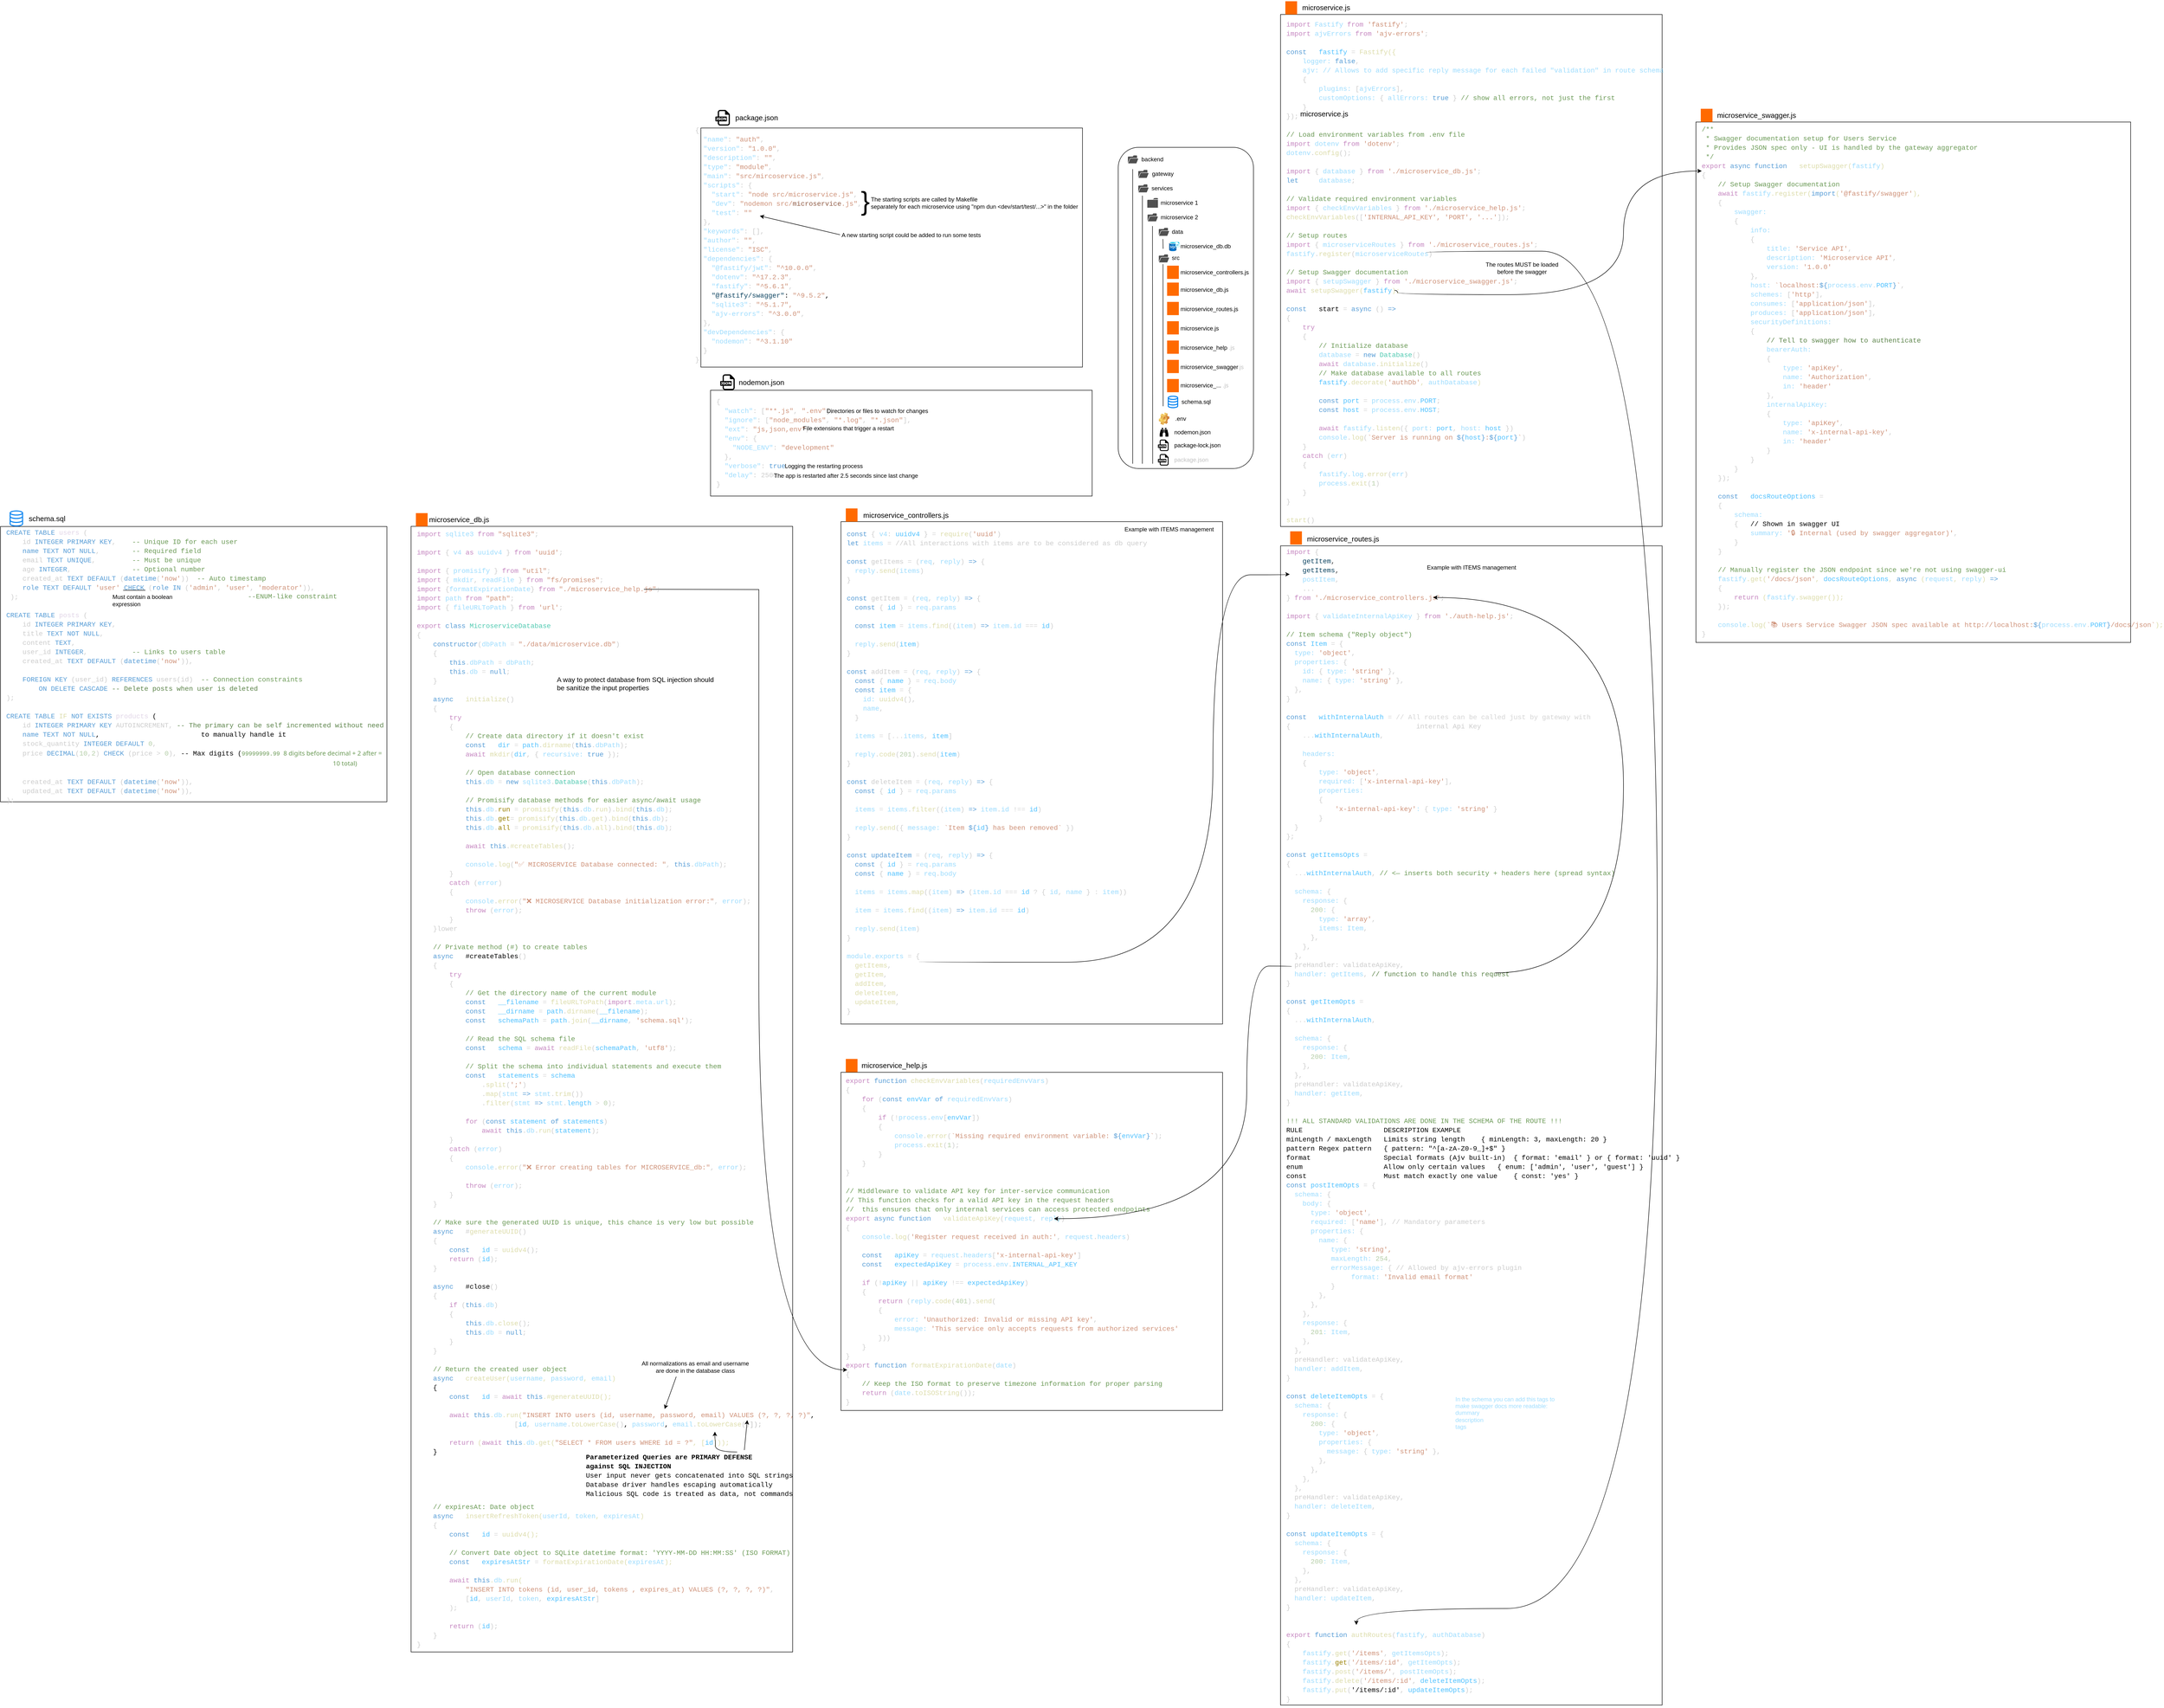 <mxfile>
    <diagram id="rhPT5s6ItHXYKve-Ltm8" name="Page-1">
        <mxGraphModel dx="3553" dy="1560" grid="1" gridSize="10" guides="1" tooltips="1" connect="1" arrows="1" fold="1" page="1" pageScale="1" pageWidth="1169" pageHeight="827" math="0" shadow="0">
            <root>
                <mxCell id="0"/>
                <mxCell id="1" parent="0"/>
                <mxCell id="2" value="" style="rounded=1;whiteSpace=wrap;html=1;align=left;labelBackgroundColor=none;" parent="1" vertex="1">
                    <mxGeometry x="23.99" y="95" width="280" height="665" as="geometry"/>
                </mxCell>
                <mxCell id="3" value="gateway" style="text;html=1;align=left;verticalAlign=middle;whiteSpace=wrap;rounded=0;labelBackgroundColor=none;" parent="1" vertex="1">
                    <mxGeometry x="92.21" y="135" width="50" height="30" as="geometry"/>
                </mxCell>
                <mxCell id="4" value="backend" style="text;html=1;align=left;verticalAlign=middle;whiteSpace=wrap;rounded=0;labelBackgroundColor=none;" parent="1" vertex="1">
                    <mxGeometry x="70.47" y="105" width="50" height="30" as="geometry"/>
                </mxCell>
                <mxCell id="6" value="" style="sketch=0;pointerEvents=1;shadow=0;dashed=0;html=1;strokeColor=none;fillColor=#505050;labelPosition=center;verticalLabelPosition=bottom;verticalAlign=top;outlineConnect=0;align=left;shape=mxgraph.office.concepts.folder_open;aspect=fixed;labelBackgroundColor=none;" parent="1" vertex="1">
                    <mxGeometry x="43.99" y="111.75" width="21.49" height="16.5" as="geometry"/>
                </mxCell>
                <mxCell id="7" value="" style="sketch=0;pointerEvents=1;shadow=0;dashed=0;html=1;strokeColor=none;fillColor=#505050;labelPosition=center;verticalLabelPosition=bottom;verticalAlign=top;outlineConnect=0;align=left;shape=mxgraph.office.concepts.folder_open;aspect=fixed;labelBackgroundColor=none;" parent="1" vertex="1">
                    <mxGeometry x="65.48" y="141.75" width="21.49" height="16.5" as="geometry"/>
                </mxCell>
                <mxCell id="8" value="services" style="text;html=1;align=left;verticalAlign=middle;whiteSpace=wrap;rounded=0;labelBackgroundColor=none;" parent="1" vertex="1">
                    <mxGeometry x="91.23" y="165" width="48.51" height="30" as="geometry"/>
                </mxCell>
                <mxCell id="9" value="" style="sketch=0;pointerEvents=1;shadow=0;dashed=0;html=1;strokeColor=none;fillColor=#505050;labelPosition=center;verticalLabelPosition=bottom;verticalAlign=top;outlineConnect=0;align=left;shape=mxgraph.office.concepts.folder_open;aspect=fixed;labelBackgroundColor=none;" parent="1" vertex="1">
                    <mxGeometry x="65.48" y="171.75" width="21.49" height="16.5" as="geometry"/>
                </mxCell>
                <mxCell id="10" value="microservice 1" style="text;html=1;align=left;verticalAlign=middle;whiteSpace=wrap;rounded=0;labelBackgroundColor=none;" parent="1" vertex="1">
                    <mxGeometry x="109.86" y="195" width="89.26" height="30" as="geometry"/>
                </mxCell>
                <mxCell id="15" value="microservice 2" style="text;html=1;align=left;verticalAlign=middle;whiteSpace=wrap;rounded=0;labelBackgroundColor=none;" parent="1" vertex="1">
                    <mxGeometry x="109.86" y="225" width="89.26" height="30" as="geometry"/>
                </mxCell>
                <mxCell id="16" value="" style="sketch=0;pointerEvents=1;shadow=0;dashed=0;html=1;strokeColor=none;fillColor=#505050;labelPosition=center;verticalLabelPosition=bottom;verticalAlign=top;outlineConnect=0;align=left;shape=mxgraph.office.concepts.folder_open;aspect=fixed;labelBackgroundColor=none;" parent="1" vertex="1">
                    <mxGeometry x="84.73" y="231.75" width="21.49" height="16.5" as="geometry"/>
                </mxCell>
                <mxCell id="17" value="" style="sketch=0;pointerEvents=1;shadow=0;dashed=0;html=1;strokeColor=none;fillColor=#505050;labelPosition=center;verticalLabelPosition=bottom;verticalAlign=top;outlineConnect=0;align=left;shape=mxgraph.office.concepts.folder;aspect=fixed;labelBackgroundColor=none;" parent="1" vertex="1">
                    <mxGeometry x="84.22" y="200" width="22" height="20" as="geometry"/>
                </mxCell>
                <mxCell id="18" value="data" style="text;html=1;align=left;verticalAlign=middle;whiteSpace=wrap;rounded=0;labelBackgroundColor=none;" parent="1" vertex="1">
                    <mxGeometry x="132.98" y="255" width="30" height="30" as="geometry"/>
                </mxCell>
                <mxCell id="19" value="" style="sketch=0;pointerEvents=1;shadow=0;dashed=0;html=1;strokeColor=none;fillColor=#505050;labelPosition=center;verticalLabelPosition=bottom;verticalAlign=top;outlineConnect=0;align=left;shape=mxgraph.office.concepts.folder_open;aspect=fixed;labelBackgroundColor=none;" parent="1" vertex="1">
                    <mxGeometry x="107.98" y="261.75" width="21.49" height="16.5" as="geometry"/>
                </mxCell>
                <mxCell id="20" value="src" style="text;html=1;align=left;verticalAlign=middle;whiteSpace=wrap;rounded=0;labelBackgroundColor=none;" parent="1" vertex="1">
                    <mxGeometry x="132.98" y="308.7" width="20" height="30" as="geometry"/>
                </mxCell>
                <mxCell id="22" value="microservice_db.db" style="text;html=1;align=left;verticalAlign=middle;whiteSpace=wrap;rounded=0;labelBackgroundColor=none;" parent="1" vertex="1">
                    <mxGeometry x="151.4" y="285" width="110" height="30" as="geometry"/>
                </mxCell>
                <mxCell id="23" value="" style="image;aspect=fixed;html=1;points=[];align=left;fontSize=12;image=img/lib/azure2/databases/SQL_Server_Registries.svg;labelBackgroundColor=none;" parent="1" vertex="1">
                    <mxGeometry x="129.47" y="290" width="21.93" height="20" as="geometry"/>
                </mxCell>
                <mxCell id="25" value="" style="sketch=0;pointerEvents=1;shadow=0;dashed=0;html=1;strokeColor=none;fillColor=#505050;labelPosition=center;verticalLabelPosition=bottom;verticalAlign=top;outlineConnect=0;align=left;shape=mxgraph.office.concepts.folder_open;aspect=fixed;labelBackgroundColor=none;" parent="1" vertex="1">
                    <mxGeometry x="107.98" y="316.75" width="21.49" height="16.5" as="geometry"/>
                </mxCell>
                <mxCell id="29" value="" style="points=[];aspect=fixed;html=1;align=center;shadow=0;dashed=0;fillColor=#FF6A00;strokeColor=none;shape=mxgraph.alibaba_cloud.nodejs_performance_platform;labelBackgroundColor=none;" parent="1" vertex="1">
                    <mxGeometry x="125.19" y="340" width="24.28" height="27.4" as="geometry"/>
                </mxCell>
                <mxCell id="30" value="microservice_controllers.js" style="text;html=1;align=left;verticalAlign=middle;whiteSpace=wrap;rounded=0;labelBackgroundColor=none;" parent="1" vertex="1">
                    <mxGeometry x="151.4" y="338.7" width="148.07" height="30" as="geometry"/>
                </mxCell>
                <mxCell id="31" value="microservice_db.js" style="text;html=1;align=left;verticalAlign=middle;whiteSpace=wrap;rounded=0;labelBackgroundColor=none;" parent="1" vertex="1">
                    <mxGeometry x="151.4" y="375" width="148.07" height="30" as="geometry"/>
                </mxCell>
                <mxCell id="32" value="" style="points=[];aspect=fixed;html=1;align=center;shadow=0;dashed=0;fillColor=#FF6A00;strokeColor=none;shape=mxgraph.alibaba_cloud.nodejs_performance_platform;labelBackgroundColor=none;" parent="1" vertex="1">
                    <mxGeometry x="125.19" y="375" width="24.28" height="27.4" as="geometry"/>
                </mxCell>
                <mxCell id="33" value="microservice_routes.js" style="text;html=1;align=left;verticalAlign=middle;whiteSpace=wrap;rounded=0;labelBackgroundColor=none;" parent="1" vertex="1">
                    <mxGeometry x="151.4" y="415" width="148.07" height="30" as="geometry"/>
                </mxCell>
                <mxCell id="34" value="" style="points=[];aspect=fixed;html=1;align=center;shadow=0;dashed=0;fillColor=#FF6A00;strokeColor=none;shape=mxgraph.alibaba_cloud.nodejs_performance_platform;labelBackgroundColor=none;" parent="1" vertex="1">
                    <mxGeometry x="125.19" y="415" width="24.28" height="27.4" as="geometry"/>
                </mxCell>
                <mxCell id="35" value="microservice.js" style="text;html=1;align=left;verticalAlign=middle;whiteSpace=wrap;rounded=0;labelBackgroundColor=none;" parent="1" vertex="1">
                    <mxGeometry x="151.4" y="455" width="148.07" height="30" as="geometry"/>
                </mxCell>
                <mxCell id="36" value="" style="points=[];aspect=fixed;html=1;align=center;shadow=0;dashed=0;fillColor=#FF6A00;strokeColor=none;shape=mxgraph.alibaba_cloud.nodejs_performance_platform;labelBackgroundColor=none;" parent="1" vertex="1">
                    <mxGeometry x="125.19" y="455" width="24.28" height="27.4" as="geometry"/>
                </mxCell>
                <mxCell id="37" value="microservice_help&amp;nbsp;&lt;span style=&quot;&quot;&gt;&lt;font style=&quot;color: light-dark(rgb(192, 192, 192), rgb(255, 255, 255));&quot;&gt;.js&lt;/font&gt;&lt;/span&gt;" style="text;html=1;align=left;verticalAlign=middle;whiteSpace=wrap;rounded=0;labelBackgroundColor=none;" parent="1" vertex="1">
                    <mxGeometry x="151.4" y="495" width="148.07" height="30" as="geometry"/>
                </mxCell>
                <mxCell id="38" value="" style="points=[];aspect=fixed;html=1;align=center;shadow=0;dashed=0;fillColor=#FF6A00;strokeColor=none;shape=mxgraph.alibaba_cloud.nodejs_performance_platform;labelBackgroundColor=none;" parent="1" vertex="1">
                    <mxGeometry x="125.19" y="495" width="24.28" height="27.4" as="geometry"/>
                </mxCell>
                <mxCell id="39" value="" style="shape=image;html=1;verticalLabelPosition=bottom;verticalAlign=top;imageAspect=0;image=img/clipart/Gear_128x128.png;aspect=fixed;labelBackgroundColor=none;" parent="1" vertex="1">
                    <mxGeometry x="107.98" y="643.89" width="21.76" height="26.11" as="geometry"/>
                </mxCell>
                <mxCell id="40" value=".env" style="text;html=1;align=left;verticalAlign=middle;resizable=0;points=[];autosize=1;strokeColor=none;fillColor=none;labelBackgroundColor=none;" parent="1" vertex="1">
                    <mxGeometry x="139.74" y="641.95" width="50" height="30" as="geometry"/>
                </mxCell>
                <mxCell id="41" value="" style="shape=mxgraph.signs.sports.binoculars;html=1;pointerEvents=1;fillColor=light-dark(#000000,#009900);strokeColor=none;verticalLabelPosition=bottom;verticalAlign=top;align=center;aspect=fixed;labelBackgroundColor=none;" parent="1" vertex="1">
                    <mxGeometry x="109.86" y="676.0" width="18" height="18" as="geometry"/>
                </mxCell>
                <mxCell id="42" value="nodemon.json" style="text;html=1;align=left;verticalAlign=middle;resizable=0;points=[];autosize=1;strokeColor=none;fillColor=none;labelBackgroundColor=none;" parent="1" vertex="1">
                    <mxGeometry x="137.98" y="670.0" width="100" height="30" as="geometry"/>
                </mxCell>
                <mxCell id="45" value="" style="dashed=0;outlineConnect=0;html=1;align=center;labelPosition=center;verticalLabelPosition=bottom;verticalAlign=top;shape=mxgraph.weblogos.json;fillColor=light-dark(#FFFFFF,#66CC00);aspect=fixed;labelBackgroundColor=none;" parent="1" vertex="1">
                    <mxGeometry x="106.22" y="700.0" width="21.98" height="23.8" as="geometry"/>
                </mxCell>
                <mxCell id="46" value="package-lock.json" style="text;html=1;align=left;verticalAlign=middle;resizable=0;points=[];autosize=1;strokeColor=none;fillColor=none;labelBackgroundColor=none;" parent="1" vertex="1">
                    <mxGeometry x="137.98" y="696.9" width="120" height="30" as="geometry"/>
                </mxCell>
                <mxCell id="47" value="" style="dashed=0;outlineConnect=0;html=1;align=center;labelPosition=center;verticalLabelPosition=bottom;verticalAlign=top;shape=mxgraph.weblogos.json;fillColor=light-dark(#FFFFFF,#66CC00);aspect=fixed;labelBackgroundColor=none;" parent="1" vertex="1">
                    <mxGeometry x="106.22" y="730.0" width="21.98" height="23.8" as="geometry"/>
                </mxCell>
                <mxCell id="48" value="&lt;font style=&quot;&quot;&gt;&lt;font style=&quot;color: light-dark(rgb(192, 192, 192), rgb(255, 255, 255));&quot;&gt;package&lt;/font&gt;&lt;span style=&quot;color: rgb(192, 192, 192);&quot;&gt;&lt;font style=&quot;color: light-dark(rgb(192, 192, 192), rgb(255, 255, 255));&quot;&gt;.json&lt;/font&gt;&lt;/span&gt;&lt;/font&gt;" style="text;html=1;align=left;verticalAlign=middle;resizable=0;points=[];autosize=1;strokeColor=none;fillColor=none;labelBackgroundColor=none;" parent="1" vertex="1">
                    <mxGeometry x="137.98" y="726.9" width="90" height="30" as="geometry"/>
                </mxCell>
                <mxCell id="52" value="" style="endArrow=none;html=1;labelBackgroundColor=none;" parent="1" edge="1">
                    <mxGeometry width="50" height="50" relative="1" as="geometry">
                        <mxPoint x="95.32" y="750" as="sourcePoint"/>
                        <mxPoint x="94.92" y="258" as="targetPoint"/>
                    </mxGeometry>
                </mxCell>
                <mxCell id="53" value="" style="endArrow=none;html=1;labelBackgroundColor=none;" parent="1" edge="1">
                    <mxGeometry width="50" height="50" relative="1" as="geometry">
                        <mxPoint x="116.98" y="305" as="sourcePoint"/>
                        <mxPoint x="116.48" y="285" as="targetPoint"/>
                    </mxGeometry>
                </mxCell>
                <mxCell id="54" value="" style="endArrow=none;html=1;labelBackgroundColor=none;" parent="1" edge="1">
                    <mxGeometry width="50" height="50" relative="1" as="geometry">
                        <mxPoint x="116.98" y="631" as="sourcePoint"/>
                        <mxPoint x="116.67" y="336.889" as="targetPoint"/>
                    </mxGeometry>
                </mxCell>
                <mxCell id="55" value="" style="endArrow=none;html=1;exitX=0.107;exitY=0.068;exitDx=0;exitDy=0;exitPerimeter=0;labelBackgroundColor=none;" parent="1" source="2" edge="1">
                    <mxGeometry width="50" height="50" relative="1" as="geometry">
                        <mxPoint x="33.99" y="255" as="sourcePoint"/>
                        <mxPoint x="53.99" y="750" as="targetPoint"/>
                    </mxGeometry>
                </mxCell>
                <mxCell id="56" value="" style="endArrow=none;html=1;exitX=0.179;exitY=0.186;exitDx=0;exitDy=0;exitPerimeter=0;labelBackgroundColor=none;" parent="1" edge="1">
                    <mxGeometry width="50" height="50" relative="1" as="geometry">
                        <mxPoint x="74.05" y="195.157" as="sourcePoint"/>
                        <mxPoint x="73.99" y="750" as="targetPoint"/>
                    </mxGeometry>
                </mxCell>
                <mxCell id="57" value="" style="rounded=0;whiteSpace=wrap;html=1;align=left;labelBackgroundColor=none;" parent="1" vertex="1">
                    <mxGeometry x="360" y="-180" width="790" height="1060" as="geometry"/>
                </mxCell>
                <mxCell id="58" value="microservice.js" style="text;html=1;align=center;verticalAlign=middle;resizable=0;points=[];autosize=1;strokeColor=none;fillColor=none;fontSize=15;labelBackgroundColor=none;" parent="1" vertex="1">
                    <mxGeometry x="390" y="10" width="120" height="30" as="geometry"/>
                </mxCell>
                <mxCell id="59" value="&lt;div style=&quot;line-height: 19px; white-space-collapse: preserve; font-size: 14px; font-family: Consolas, &amp;quot;Courier New&amp;quot;, monospace;&quot;&gt;&lt;div style=&quot;&quot;&gt;&lt;div style=&quot;line-height: 19px;&quot;&gt;&lt;div style=&quot;&quot;&gt;&lt;div style=&quot;line-height: 19px;&quot;&gt;&lt;div style=&quot;color: light-dark(rgb(204, 204, 204), rgb(62, 62, 62));&quot;&gt;&lt;span&gt;&lt;span style=&quot;color: rgb(197, 134, 192);&quot;&gt;import&lt;/span&gt;&lt;span style=&quot;color: rgb(204, 204, 204);&quot;&gt; &lt;/span&gt;&lt;span style=&quot;color: rgb(156, 220, 254);&quot;&gt;Fastify&lt;/span&gt;&lt;span style=&quot;color: rgb(204, 204, 204);&quot;&gt; &lt;/span&gt;&lt;span style=&quot;color: rgb(197, 134, 192);&quot;&gt;from&lt;/span&gt;&lt;span style=&quot;color: rgb(204, 204, 204);&quot;&gt; &lt;/span&gt;&lt;span style=&quot;color: rgb(206, 145, 120);&quot;&gt;&#39;fastify&#39;&lt;/span&gt;&lt;span style=&quot;color: rgb(204, 204, 204);&quot;&gt;;&lt;/span&gt;&lt;/span&gt;&lt;/div&gt;&lt;div style=&quot;&quot;&gt;&lt;span&gt;&lt;span style=&quot;color: rgb(197, 134, 192);&quot;&gt;import&lt;/span&gt;&lt;span style=&quot;color: rgb(204, 204, 204);&quot;&gt; &lt;/span&gt;&lt;span style=&quot;color: rgb(156, 220, 254);&quot;&gt;ajvErrors&lt;/span&gt;&lt;span style=&quot;color: rgb(204, 204, 204);&quot;&gt; &lt;/span&gt;&lt;span style=&quot;color: rgb(197, 134, 192);&quot;&gt;from&lt;/span&gt;&lt;span style=&quot;color: rgb(204, 204, 204);&quot;&gt; &lt;/span&gt;&lt;span style=&quot;color: rgb(206, 145, 120);&quot;&gt;&#39;ajv-errors&#39;&lt;/span&gt;&lt;span style=&quot;color: rgb(204, 204, 204);&quot;&gt;;&lt;/span&gt;&lt;/span&gt;&lt;/div&gt;&lt;div style=&quot;&quot;&gt;&lt;span&gt;&lt;span style=&quot;color: rgb(204, 204, 204);&quot;&gt;&lt;br&gt;&lt;/span&gt;&lt;/span&gt;&lt;/div&gt;&lt;div style=&quot;line-height: 19px;&quot;&gt;&lt;div style=&quot;&quot;&gt;&lt;span style=&quot;color: rgb(86, 156, 214);&quot;&gt;const&lt;/span&gt;&lt;font style=&quot;color: light-dark(rgb(220, 220, 170), rgb(153, 128, 0));&quot;&gt; &amp;nbsp; &lt;/font&gt;&lt;span style=&quot;color: rgb(79, 193, 255);&quot;&gt;fastify&lt;/span&gt;&lt;font style=&quot;color: light-dark(rgb(220, 220, 170), rgb(153, 128, 0));&quot;&gt; &lt;/font&gt;&lt;span style=&quot;color: rgb(212, 212, 212);&quot;&gt;=&lt;/span&gt;&lt;font style=&quot;color: light-dark(rgb(220, 220, 170), rgb(153, 128, 0));&quot;&gt; &lt;/font&gt;&lt;span style=&quot;color: rgb(220, 220, 170);&quot;&gt;&lt;font style=&quot;color: light-dark(rgb(220, 220, 170), rgb(153, 128, 0));&quot;&gt;Fastify&lt;/font&gt;&lt;/span&gt;&lt;font style=&quot;color: light-dark(rgb(220, 220, 170), rgb(62, 62, 62));&quot;&gt;({&lt;/font&gt;&lt;/div&gt;&lt;div style=&quot;color: light-dark(rgb(204, 204, 204), rgb(62, 62, 62));&quot;&gt;&lt;span&gt;&amp;nbsp; &amp;nbsp; &lt;span style=&quot;color: rgb(156, 220, 254);&quot;&gt;logger&lt;/span&gt;&lt;span style=&quot;color: rgb(156, 220, 254);&quot;&gt;:&lt;/span&gt; &lt;span style=&quot;color: rgb(86, 156, 214);&quot;&gt;false&lt;/span&gt;,&lt;/span&gt;&lt;/div&gt;&lt;div style=&quot;&quot;&gt;&lt;font style=&quot;color: light-dark(rgb(156, 220, 254), rgb(91, 131, 73));&quot;&gt;&amp;nbsp; &amp;nbsp; &lt;/font&gt;&lt;span style=&quot;color: rgb(156, 220, 254);&quot;&gt;ajv&lt;/span&gt;&lt;span style=&quot;color: rgb(156, 220, 254);&quot;&gt;: &lt;/span&gt;&lt;span style=&quot;color: rgb(156, 220, 254);&quot;&gt;&lt;font style=&quot;color: light-dark(rgb(156, 220, 254), rgb(91, 131, 73));&quot;&gt;// Allows to add specific reply message for each failed &quot;validation&quot; in route schema&lt;/font&gt;&lt;/span&gt;&lt;/div&gt;&lt;div style=&quot;&quot;&gt;&lt;font style=&quot;color: light-dark(rgb(204, 204, 204), rgb(62, 62, 62));&quot;&gt;&amp;nbsp; &amp;nbsp; {&lt;/font&gt;&lt;/div&gt;&lt;div style=&quot;color: light-dark(rgb(204, 204, 204), rgb(62, 62, 62));&quot;&gt;&lt;span&gt;&amp;nbsp; &amp;nbsp; &amp;nbsp; &amp;nbsp; &lt;span style=&quot;color: rgb(156, 220, 254);&quot;&gt;plugins&lt;/span&gt;&lt;span style=&quot;color: rgb(156, 220, 254);&quot;&gt;:&lt;/span&gt; [&lt;span style=&quot;color: rgb(156, 220, 254);&quot;&gt;ajvErrors&lt;/span&gt;],&lt;/span&gt;&lt;/div&gt;&lt;div style=&quot;color: light-dark(rgb(204, 204, 204), rgb(62, 62, 62));&quot;&gt;&lt;span&gt;&amp;nbsp; &amp;nbsp; &amp;nbsp; &amp;nbsp; &lt;span style=&quot;color: rgb(156, 220, 254);&quot;&gt;customOptions&lt;/span&gt;&lt;span style=&quot;color: rgb(156, 220, 254);&quot;&gt;:&lt;/span&gt; { &lt;span style=&quot;color: rgb(156, 220, 254);&quot;&gt;allErrors&lt;/span&gt;&lt;span style=&quot;color: rgb(156, 220, 254);&quot;&gt;:&lt;/span&gt; &lt;span style=&quot;color: rgb(86, 156, 214);&quot;&gt;true&lt;/span&gt; } &lt;span style=&quot;color: rgb(106, 153, 85);&quot;&gt;// show all errors, not just the first&lt;/span&gt;&lt;/span&gt;&lt;/div&gt;&lt;div style=&quot;color: light-dark(rgb(204, 204, 204), rgb(62, 62, 62));&quot;&gt;&lt;span&gt;&amp;nbsp; &amp;nbsp; }&lt;/span&gt;&lt;/div&gt;&lt;div style=&quot;color: light-dark(rgb(204, 204, 204), rgb(62, 62, 62));&quot;&gt;&lt;span&gt;});&lt;/span&gt;&lt;/div&gt;&lt;div style=&quot;color: light-dark(rgb(204, 204, 204), rgb(62, 62, 62));&quot;&gt;&lt;span&gt;&lt;br&gt;&lt;/span&gt;&lt;/div&gt;&lt;/div&gt;&lt;div style=&quot;color: light-dark(rgb(204, 204, 204), rgb(62, 62, 62));&quot;&gt;&lt;span style=&quot;color: rgb(106, 153, 85);&quot;&gt;// Load environment variables from .env file&lt;/span&gt;&lt;/div&gt;&lt;div style=&quot;color: light-dark(rgb(204, 204, 204), rgb(62, 62, 62));&quot;&gt;&lt;span&gt;&lt;span style=&quot;color: rgb(197, 134, 192);&quot;&gt;import&lt;/span&gt;&lt;span style=&quot;color: rgb(204, 204, 204);&quot;&gt; &lt;/span&gt;&lt;span style=&quot;color: rgb(156, 220, 254);&quot;&gt;dotenv&lt;/span&gt;&lt;span style=&quot;color: rgb(204, 204, 204);&quot;&gt; &lt;/span&gt;&lt;span style=&quot;color: rgb(197, 134, 192);&quot;&gt;from&lt;/span&gt;&lt;span style=&quot;color: rgb(204, 204, 204);&quot;&gt; &lt;/span&gt;&lt;span style=&quot;color: rgb(206, 145, 120);&quot;&gt;&#39;dotenv&#39;&lt;/span&gt;&lt;span style=&quot;color: rgb(204, 204, 204);&quot;&gt;;&lt;/span&gt;&lt;/span&gt;&lt;/div&gt;&lt;div style=&quot;&quot;&gt;&lt;span&gt;&lt;span style=&quot;color: rgb(156, 220, 254);&quot;&gt;dotenv&lt;/span&gt;&lt;span style=&quot;color: rgb(204, 204, 204);&quot;&gt;.&lt;/span&gt;&lt;span style=&quot;color: rgb(220, 220, 170);&quot;&gt;&lt;font style=&quot;color: light-dark(rgb(220, 220, 170), rgb(153, 128, 0));&quot;&gt;config&lt;/font&gt;&lt;/span&gt;&lt;span style=&quot;color: rgb(204, 204, 204);&quot;&gt;();&lt;/span&gt;&lt;/span&gt;&lt;/div&gt;&lt;span style=&quot;color: light-dark(rgb(204, 204, 204), rgb(62, 62, 62));&quot;&gt;&lt;br&gt;&lt;/span&gt;&lt;div style=&quot;color: light-dark(rgb(204, 204, 204), rgb(62, 62, 62));&quot;&gt;&lt;span&gt;&lt;span style=&quot;color: rgb(197, 134, 192);&quot;&gt;import&lt;/span&gt;&lt;span style=&quot;color: rgb(204, 204, 204);&quot;&gt; { &lt;/span&gt;&lt;span style=&quot;color: rgb(156, 220, 254);&quot;&gt;database&lt;/span&gt;&lt;span style=&quot;color: rgb(204, 204, 204);&quot;&gt; } &lt;/span&gt;&lt;span style=&quot;color: rgb(197, 134, 192);&quot;&gt;from&lt;/span&gt;&lt;span style=&quot;color: rgb(204, 204, 204);&quot;&gt; &lt;/span&gt;&lt;span style=&quot;color: rgb(206, 145, 120);&quot;&gt;&#39;./microservice_db.js&#39;&lt;/span&gt;&lt;span style=&quot;color: rgb(204, 204, 204);&quot;&gt;;&lt;/span&gt;&lt;/span&gt;&lt;/div&gt;&lt;div style=&quot;color: light-dark(rgb(204, 204, 204), rgb(62, 62, 62));&quot;&gt;&lt;span&gt;&lt;span style=&quot;color: rgb(86, 156, 214);&quot;&gt;let&lt;/span&gt;&lt;span style=&quot;color: rgb(204, 204, 204);&quot;&gt; &amp;nbsp; &amp;nbsp; &lt;/span&gt;&lt;span style=&quot;color: rgb(156, 220, 254);&quot;&gt;database&lt;/span&gt;&lt;span style=&quot;color: rgb(204, 204, 204);&quot;&gt;;&lt;/span&gt;&lt;/span&gt;&lt;/div&gt;&lt;span style=&quot;color: light-dark(rgb(204, 204, 204), rgb(62, 62, 62));&quot;&gt;&lt;br&gt;&lt;/span&gt;&lt;div style=&quot;color: light-dark(rgb(204, 204, 204), rgb(62, 62, 62));&quot;&gt;&lt;span style=&quot;color: rgb(106, 153, 85);&quot;&gt;// Validate required environment variables&lt;/span&gt;&lt;/div&gt;&lt;div style=&quot;&quot;&gt;&lt;span&gt;&lt;span style=&quot;color: rgb(197, 134, 192);&quot;&gt;import&lt;/span&gt;&lt;span style=&quot;color: rgb(204, 204, 204);&quot;&gt; { &lt;/span&gt;&lt;span style=&quot;color: rgb(156, 220, 254);&quot;&gt;checkEnvVariables&lt;/span&gt;&lt;span style=&quot;color: rgb(204, 204, 204);&quot;&gt; } &lt;/span&gt;&lt;span style=&quot;color: rgb(197, 134, 192);&quot;&gt;from&lt;/span&gt;&lt;span style=&quot;color: rgb(204, 204, 204);&quot;&gt; &lt;/span&gt;&lt;span style=&quot;color: rgb(206, 145, 120);&quot;&gt;&#39;./&lt;/span&gt;&lt;span style=&quot;color: rgb(206, 145, 120);&quot;&gt;microservice_help.js&#39;&lt;/span&gt;&lt;span style=&quot;color: rgb(204, 204, 204);&quot;&gt;;&lt;/span&gt;&lt;/span&gt;&lt;/div&gt;&lt;div style=&quot;&quot;&gt;&lt;span&gt;&lt;span style=&quot;color: rgb(220, 220, 170);&quot;&gt;&lt;font style=&quot;color: light-dark(rgb(220, 220, 170), rgb(153, 128, 0));&quot;&gt;checkEnvVariables&lt;/font&gt;&lt;/span&gt;&lt;span style=&quot;color: rgb(204, 204, 204);&quot;&gt;([&lt;/span&gt;&lt;span style=&quot;color: rgb(206, 145, 120);&quot;&gt;&#39;INTERNAL_API_KEY&#39;, &#39;PORT&#39;, &#39;...&#39;&lt;/span&gt;&lt;span style=&quot;color: rgb(204, 204, 204);&quot;&gt;]);&lt;/span&gt;&lt;/span&gt;&lt;/div&gt;&lt;span style=&quot;color: light-dark(rgb(204, 204, 204), rgb(62, 62, 62));&quot;&gt;&lt;br&gt;&lt;/span&gt;&lt;div style=&quot;color: light-dark(rgb(204, 204, 204), rgb(62, 62, 62));&quot;&gt;&lt;span style=&quot;color: rgb(106, 153, 85);&quot;&gt;// Setup routes&lt;/span&gt;&lt;/div&gt;&lt;div style=&quot;color: light-dark(rgb(204, 204, 204), rgb(62, 62, 62));&quot;&gt;&lt;span&gt;&lt;span style=&quot;color: rgb(197, 134, 192);&quot;&gt;import&lt;/span&gt;&lt;span style=&quot;color: rgb(204, 204, 204);&quot;&gt; { &lt;/span&gt;&lt;span style=&quot;color: rgb(156, 220, 254);&quot;&gt;microserviceRoutes&lt;/span&gt;&lt;span style=&quot;color: rgb(204, 204, 204);&quot;&gt; } &lt;/span&gt;&lt;span style=&quot;color: rgb(197, 134, 192);&quot;&gt;from&lt;/span&gt;&lt;span style=&quot;color: rgb(204, 204, 204);&quot;&gt; &lt;/span&gt;&lt;span style=&quot;color: rgb(206, 145, 120);&quot;&gt;&#39;./microservice_routes.js&#39;&lt;/span&gt;&lt;span style=&quot;color: rgb(204, 204, 204);&quot;&gt;;&lt;/span&gt;&lt;/span&gt;&lt;/div&gt;&lt;div style=&quot;&quot;&gt;&lt;span&gt;&lt;span style=&quot;color: rgb(156, 220, 254);&quot;&gt;fastify&lt;/span&gt;&lt;span style=&quot;color: rgb(204, 204, 204);&quot;&gt;.&lt;/span&gt;&lt;span&gt;&lt;font style=&quot;color: light-dark(rgb(220, 220, 170), rgb(153, 128, 0));&quot;&gt;register&lt;/font&gt;&lt;/span&gt;&lt;span style=&quot;color: rgb(204, 204, 204);&quot;&gt;(&lt;/span&gt;&lt;span style=&quot;scrollbar-color: rgb(75, 75, 75) rgb(27, 29, 30); color: rgb(156, 220, 254);&quot;&gt;&lt;font style=&quot;color: rgb(156, 220, 254);&quot;&gt;microserviceRoutes&lt;/font&gt;&lt;/span&gt;&lt;span style=&quot;color: rgb(204, 204, 204);&quot;&gt;)&lt;/span&gt;&lt;/span&gt;&lt;/div&gt;&lt;div style=&quot;&quot;&gt;&lt;span style=&quot;color: rgb(204, 204, 204);&quot;&gt;&lt;br&gt;&lt;/span&gt;&lt;/div&gt;&lt;div style=&quot;&quot;&gt;&lt;div style=&quot;line-height: 19px;&quot;&gt;&lt;div style=&quot;color: light-dark(rgb(204, 204, 204), rgb(62, 62, 62));&quot;&gt;&lt;span style=&quot;color: rgb(106, 153, 85);&quot;&gt;// Setup Swagger documentation&lt;/span&gt;&lt;/div&gt;&lt;div style=&quot;color: light-dark(rgb(204, 204, 204), rgb(62, 62, 62));&quot;&gt;&lt;span&gt;&lt;span style=&quot;color: rgb(197, 134, 192);&quot;&gt;import&lt;/span&gt; { &lt;span style=&quot;color: rgb(156, 220, 254);&quot;&gt;setupSwagger&lt;/span&gt; } &lt;span style=&quot;color: rgb(197, 134, 192);&quot;&gt;from&lt;/span&gt; &lt;span style=&quot;color: rgb(206, 145, 120);&quot;&gt;&#39;./microservice_swagger.js&#39;&lt;/span&gt;;&lt;/span&gt;&lt;/div&gt;&lt;div style=&quot;&quot;&gt;&lt;span style=&quot;color: rgb(197, 134, 192);&quot;&gt;await&lt;/span&gt;&lt;font style=&quot;color: light-dark(rgb(220, 220, 170), rgb(153, 128, 0));&quot;&gt; &lt;/font&gt;&lt;span&gt;&lt;font style=&quot;color: light-dark(rgb(220, 220, 170), rgb(153, 128, 0));&quot;&gt;setupSwagger&lt;/font&gt;&lt;/span&gt;&lt;font style=&quot;color: light-dark(rgb(220, 220, 170), rgb(153, 128, 0));&quot;&gt;(&lt;/font&gt;&lt;span style=&quot;color: rgb(79, 193, 255);&quot;&gt;fastify&lt;/span&gt;&lt;font style=&quot;color: light-dark(rgb(220, 220, 170), rgb(153, 128, 0));&quot;&gt;);&lt;/font&gt;&lt;/div&gt;&lt;/div&gt;&lt;/div&gt;&lt;span style=&quot;color: light-dark(rgb(204, 204, 204), rgb(62, 62, 62));&quot;&gt;&lt;br&gt;&lt;/span&gt;&lt;div style=&quot;&quot;&gt;&lt;span style=&quot;color: rgb(86, 156, 214);&quot;&gt;const&lt;/span&gt;&lt;span style=&quot;color: rgb(204, 204, 204);&quot;&gt; &amp;nbsp; &lt;/span&gt;&lt;font style=&quot;color: light-dark(rgb(0, 0, 0), rgb(153, 128, 0));&quot;&gt;start &lt;/font&gt;&lt;span style=&quot;color: rgb(212, 212, 212);&quot;&gt;=&lt;/span&gt;&lt;span style=&quot;color: rgb(204, 204, 204);&quot;&gt; &lt;/span&gt;&lt;span style=&quot;color: rgb(86, 156, 214);&quot;&gt;async&lt;/span&gt;&lt;span style=&quot;color: rgb(204, 204, 204);&quot;&gt; () &lt;/span&gt;&lt;span style=&quot;color: rgb(86, 156, 214);&quot;&gt;=&amp;gt;&lt;/span&gt;&lt;/div&gt;&lt;div style=&quot;color: light-dark(rgb(204, 204, 204), rgb(62, 62, 62));&quot;&gt;&lt;span style=&quot;color: rgb(204, 204, 204);&quot;&gt;{&lt;/span&gt;&lt;/div&gt;&lt;div style=&quot;color: light-dark(rgb(204, 204, 204), rgb(62, 62, 62));&quot;&gt;&lt;span&gt;&lt;span style=&quot;color: rgb(204, 204, 204);&quot;&gt;&amp;nbsp; &amp;nbsp; &lt;/span&gt;&lt;span style=&quot;color: rgb(197, 134, 192);&quot;&gt;try&lt;/span&gt;&lt;/span&gt;&lt;/div&gt;&lt;div style=&quot;color: light-dark(rgb(204, 204, 204), rgb(62, 62, 62));&quot;&gt;&lt;span style=&quot;color: rgb(204, 204, 204);&quot;&gt;&amp;nbsp; &amp;nbsp; {&lt;/span&gt;&lt;/div&gt;&lt;div style=&quot;color: light-dark(rgb(204, 204, 204), rgb(62, 62, 62));&quot;&gt;&lt;span&gt;&lt;span style=&quot;color: rgb(204, 204, 204);&quot;&gt;&amp;nbsp; &amp;nbsp; &amp;nbsp; &amp;nbsp; &lt;/span&gt;&lt;span style=&quot;color: rgb(106, 153, 85);&quot;&gt;// Initialize database&lt;/span&gt;&lt;/span&gt;&lt;/div&gt;&lt;div style=&quot;color: light-dark(rgb(204, 204, 204), rgb(62, 62, 62));&quot;&gt;&lt;span&gt;&lt;span style=&quot;color: rgb(204, 204, 204);&quot;&gt;&amp;nbsp; &amp;nbsp; &amp;nbsp; &amp;nbsp; &lt;/span&gt;&lt;span style=&quot;color: rgb(156, 220, 254);&quot;&gt;database&lt;/span&gt;&lt;span style=&quot;color: rgb(204, 204, 204);&quot;&gt; &lt;/span&gt;&lt;span style=&quot;color: rgb(212, 212, 212);&quot;&gt;=&lt;/span&gt;&lt;span style=&quot;color: rgb(204, 204, 204);&quot;&gt; &lt;/span&gt;&lt;span style=&quot;color: rgb(86, 156, 214);&quot;&gt;new&lt;/span&gt;&lt;span style=&quot;color: rgb(204, 204, 204);&quot;&gt; &lt;/span&gt;&lt;span style=&quot;color: rgb(78, 201, 176);&quot;&gt;Database&lt;/span&gt;&lt;span style=&quot;color: rgb(204, 204, 204);&quot;&gt;()&lt;/span&gt;&lt;/span&gt;&lt;/div&gt;&lt;div style=&quot;&quot;&gt;&lt;span style=&quot;color: rgb(204, 204, 204);&quot;&gt;&amp;nbsp; &amp;nbsp; &amp;nbsp; &amp;nbsp; &lt;/span&gt;&lt;span style=&quot;color: rgb(197, 134, 192);&quot;&gt;await&lt;/span&gt;&lt;span style=&quot;color: rgb(204, 204, 204);&quot;&gt; &lt;/span&gt;&lt;span style=&quot;color: rgb(156, 220, 254);&quot;&gt;database&lt;/span&gt;&lt;span style=&quot;color: rgb(204, 204, 204);&quot;&gt;.&lt;/span&gt;&lt;span style=&quot;color: rgb(220, 220, 170);&quot;&gt;&lt;font style=&quot;color: light-dark(rgb(220, 220, 170), rgb(153, 128, 0));&quot;&gt;initialize&lt;/font&gt;&lt;/span&gt;&lt;span style=&quot;color: rgb(204, 204, 204);&quot;&gt;()&lt;/span&gt;&lt;/div&gt;&lt;div style=&quot;&quot;&gt;&lt;span&gt;&lt;div style=&quot;line-height: 19px;&quot;&gt;&lt;div style=&quot;color: light-dark(rgb(204, 204, 204), rgb(62, 62, 62));&quot;&gt;&amp;nbsp; &amp;nbsp; &amp;nbsp; &amp;nbsp; &lt;span style=&quot;color: rgb(106, 153, 85);&quot;&gt;// Make database available to all routes&lt;/span&gt;&lt;/div&gt;&lt;div style=&quot;&quot;&gt;&lt;font style=&quot;color: light-dark(rgb(220, 220, 170), rgb(153, 128, 0));&quot;&gt;&amp;nbsp; &amp;nbsp; &amp;nbsp; &amp;nbsp; &lt;/font&gt;&lt;span style=&quot;color: rgb(79, 193, 255);&quot;&gt;fastify&lt;/span&gt;&lt;font style=&quot;color: light-dark(rgb(220, 220, 170), rgb(153, 128, 0));&quot;&gt;.&lt;/font&gt;&lt;span style=&quot;color: rgb(220, 220, 170);&quot;&gt;&lt;font style=&quot;color: light-dark(rgb(220, 220, 170), rgb(153, 128, 0));&quot;&gt;decorate&lt;/font&gt;&lt;/span&gt;&lt;font style=&quot;color: light-dark(rgb(220, 220, 170), rgb(153, 128, 0));&quot;&gt;(&lt;/font&gt;&lt;span style=&quot;color: rgb(206, 145, 120);&quot;&gt;&#39;authDb&#39;&lt;/span&gt;&lt;font style=&quot;color: light-dark(rgb(220, 220, 170), rgb(153, 128, 0));&quot;&gt;, &lt;/font&gt;&lt;span style=&quot;color: rgb(156, 220, 254);&quot;&gt;authDatabase&lt;/span&gt;&lt;font style=&quot;color: light-dark(rgb(220, 220, 170), rgb(153, 128, 0));&quot;&gt;)&lt;/font&gt;&lt;/div&gt;&lt;/div&gt;&lt;/span&gt;&lt;/div&gt;&lt;span style=&quot;color: light-dark(rgb(204, 204, 204), rgb(62, 62, 62));&quot;&gt;&lt;br&gt;&lt;/span&gt;&lt;div style=&quot;color: light-dark(rgb(204, 204, 204), rgb(62, 62, 62));&quot;&gt;&lt;span&gt;&lt;span style=&quot;color: rgb(204, 204, 204);&quot;&gt;&amp;nbsp; &amp;nbsp; &amp;nbsp; &amp;nbsp; &lt;/span&gt;&lt;span style=&quot;color: rgb(86, 156, 214);&quot;&gt;const&lt;/span&gt;&lt;span style=&quot;color: rgb(204, 204, 204);&quot;&gt; &lt;/span&gt;&lt;span style=&quot;color: rgb(79, 193, 255);&quot;&gt;port&lt;/span&gt;&lt;span style=&quot;color: rgb(204, 204, 204);&quot;&gt; &lt;/span&gt;&lt;span style=&quot;color: rgb(212, 212, 212);&quot;&gt;=&lt;/span&gt;&lt;span style=&quot;color: rgb(204, 204, 204);&quot;&gt; &lt;/span&gt;&lt;span style=&quot;color: rgb(156, 220, 254);&quot;&gt;process&lt;/span&gt;&lt;span style=&quot;color: rgb(204, 204, 204);&quot;&gt;.&lt;/span&gt;&lt;span style=&quot;color: rgb(156, 220, 254);&quot;&gt;env&lt;/span&gt;&lt;span style=&quot;color: rgb(204, 204, 204);&quot;&gt;.&lt;/span&gt;&lt;span style=&quot;color: rgb(79, 193, 255);&quot;&gt;PORT&lt;/span&gt;&lt;span style=&quot;color: rgb(204, 204, 204);&quot;&gt;;&lt;/span&gt;&lt;/span&gt;&lt;/div&gt;&lt;div style=&quot;color: light-dark(rgb(204, 204, 204), rgb(62, 62, 62));&quot;&gt;&lt;span&gt;&lt;span style=&quot;color: rgb(204, 204, 204);&quot;&gt;&amp;nbsp; &amp;nbsp; &amp;nbsp; &amp;nbsp; &lt;/span&gt;&lt;span style=&quot;color: rgb(86, 156, 214);&quot;&gt;const&lt;/span&gt;&lt;span style=&quot;color: rgb(204, 204, 204);&quot;&gt; &lt;/span&gt;&lt;span style=&quot;color: rgb(79, 193, 255);&quot;&gt;host&lt;/span&gt;&lt;span style=&quot;color: rgb(204, 204, 204);&quot;&gt; &lt;/span&gt;&lt;span style=&quot;color: rgb(212, 212, 212);&quot;&gt;=&lt;/span&gt;&lt;span style=&quot;color: rgb(204, 204, 204);&quot;&gt; &lt;/span&gt;&lt;span style=&quot;color: rgb(156, 220, 254);&quot;&gt;process&lt;/span&gt;&lt;span style=&quot;color: rgb(204, 204, 204);&quot;&gt;.&lt;/span&gt;&lt;span style=&quot;color: rgb(156, 220, 254);&quot;&gt;env&lt;/span&gt;&lt;span style=&quot;color: rgb(204, 204, 204);&quot;&gt;.&lt;/span&gt;&lt;span style=&quot;color: rgb(79, 193, 255);&quot;&gt;HOST&lt;/span&gt;&lt;span style=&quot;color: rgb(204, 204, 204);&quot;&gt;;&lt;/span&gt;&lt;/span&gt;&lt;/div&gt;&lt;div style=&quot;color: light-dark(rgb(204, 204, 204), rgb(62, 62, 62));&quot;&gt;&lt;span style=&quot;color: rgb(204, 204, 204);&quot;&gt;&amp;nbsp; &amp;nbsp; &amp;nbsp; &amp;nbsp; &lt;/span&gt;&lt;/div&gt;&lt;div style=&quot;&quot;&gt;&lt;span style=&quot;color: rgb(204, 204, 204);&quot;&gt;&amp;nbsp; &amp;nbsp; &amp;nbsp; &amp;nbsp; &lt;/span&gt;&lt;span style=&quot;color: rgb(197, 134, 192);&quot;&gt;await&lt;/span&gt;&lt;span style=&quot;color: rgb(204, 204, 204);&quot;&gt; &lt;/span&gt;&lt;span style=&quot;color: rgb(156, 220, 254);&quot;&gt;fastify&lt;/span&gt;&lt;span style=&quot;color: rgb(204, 204, 204);&quot;&gt;.&lt;/span&gt;&lt;span style=&quot;color: rgb(220, 220, 170);&quot;&gt;&lt;font style=&quot;color: light-dark(rgb(220, 220, 170), rgb(153, 128, 0));&quot;&gt;listen&lt;/font&gt;&lt;/span&gt;&lt;span style=&quot;color: rgb(204, 204, 204);&quot;&gt;({ &lt;/span&gt;&lt;span style=&quot;color: rgb(156, 220, 254);&quot;&gt;port&lt;/span&gt;&lt;span style=&quot;color: rgb(156, 220, 254);&quot;&gt;:&lt;/span&gt;&lt;span style=&quot;color: rgb(204, 204, 204);&quot;&gt; &lt;/span&gt;&lt;span style=&quot;color: rgb(79, 193, 255);&quot;&gt;port&lt;/span&gt;&lt;span style=&quot;color: rgb(204, 204, 204);&quot;&gt;, &lt;/span&gt;&lt;span style=&quot;color: rgb(156, 220, 254);&quot;&gt;host&lt;/span&gt;&lt;span style=&quot;color: rgb(156, 220, 254);&quot;&gt;:&lt;/span&gt;&lt;span style=&quot;color: rgb(204, 204, 204);&quot;&gt; &lt;/span&gt;&lt;span style=&quot;color: rgb(79, 193, 255);&quot;&gt;host&lt;/span&gt;&lt;span style=&quot;color: rgb(204, 204, 204);&quot;&gt; })&lt;/span&gt;&lt;/div&gt;&lt;div style=&quot;&quot;&gt;&lt;span style=&quot;color: rgb(204, 204, 204);&quot;&gt;&amp;nbsp; &amp;nbsp; &amp;nbsp; &amp;nbsp; &lt;/span&gt;&lt;span style=&quot;color: rgb(156, 220, 254);&quot;&gt;console&lt;/span&gt;&lt;span style=&quot;color: rgb(204, 204, 204);&quot;&gt;.&lt;/span&gt;&lt;span style=&quot;color: rgb(220, 220, 170);&quot;&gt;&lt;font style=&quot;color: light-dark(rgb(220, 220, 170), rgb(153, 128, 0));&quot;&gt;log&lt;/font&gt;&lt;/span&gt;&lt;span style=&quot;color: rgb(204, 204, 204);&quot;&gt;(&lt;/span&gt;&lt;span style=&quot;color: rgb(206, 145, 120);&quot;&gt;`Server is running on &lt;/span&gt;&lt;span style=&quot;color: rgb(86, 156, 214);&quot;&gt;${&lt;/span&gt;&lt;span style=&quot;color: rgb(79, 193, 255);&quot;&gt;host&lt;/span&gt;&lt;span style=&quot;color: rgb(86, 156, 214);&quot;&gt;}&lt;/span&gt;&lt;span style=&quot;color: rgb(206, 145, 120);&quot;&gt;:&lt;/span&gt;&lt;span style=&quot;color: rgb(86, 156, 214);&quot;&gt;${&lt;/span&gt;&lt;span style=&quot;color: rgb(79, 193, 255);&quot;&gt;port&lt;/span&gt;&lt;span style=&quot;color: rgb(86, 156, 214);&quot;&gt;}&lt;/span&gt;&lt;span style=&quot;color: rgb(206, 145, 120);&quot;&gt;`&lt;/span&gt;&lt;span style=&quot;color: rgb(204, 204, 204);&quot;&gt;)&lt;/span&gt;&lt;/div&gt;&lt;div style=&quot;color: light-dark(rgb(204, 204, 204), rgb(62, 62, 62));&quot;&gt;&lt;span style=&quot;color: rgb(204, 204, 204);&quot;&gt;&amp;nbsp; &amp;nbsp; }&lt;/span&gt;&lt;/div&gt;&lt;div style=&quot;color: light-dark(rgb(204, 204, 204), rgb(62, 62, 62));&quot;&gt;&lt;span&gt;&lt;span style=&quot;color: rgb(204, 204, 204);&quot;&gt;&amp;nbsp; &amp;nbsp; &lt;/span&gt;&lt;span style=&quot;color: rgb(197, 134, 192);&quot;&gt;catch&lt;/span&gt;&lt;span style=&quot;color: rgb(204, 204, 204);&quot;&gt; (&lt;/span&gt;&lt;span style=&quot;color: rgb(156, 220, 254);&quot;&gt;err&lt;/span&gt;&lt;span style=&quot;color: rgb(204, 204, 204);&quot;&gt;)&lt;/span&gt;&lt;/span&gt;&lt;/div&gt;&lt;div style=&quot;color: light-dark(rgb(204, 204, 204), rgb(62, 62, 62));&quot;&gt;&lt;span style=&quot;color: rgb(204, 204, 204);&quot;&gt;&amp;nbsp; &amp;nbsp; {&lt;/span&gt;&lt;/div&gt;&lt;div style=&quot;&quot;&gt;&lt;span style=&quot;color: rgb(204, 204, 204);&quot;&gt;&amp;nbsp; &amp;nbsp; &amp;nbsp; &amp;nbsp; &lt;/span&gt;&lt;span style=&quot;color: rgb(156, 220, 254);&quot;&gt;fastify&lt;/span&gt;&lt;span style=&quot;color: rgb(204, 204, 204);&quot;&gt;.&lt;/span&gt;&lt;span style=&quot;color: rgb(156, 220, 254);&quot;&gt;log&lt;/span&gt;&lt;span style=&quot;color: rgb(204, 204, 204);&quot;&gt;.&lt;/span&gt;&lt;span&gt;&lt;font style=&quot;color: light-dark(rgb(220, 220, 170), rgb(153, 128, 0));&quot;&gt;error&lt;/font&gt;&lt;/span&gt;&lt;span style=&quot;color: rgb(204, 204, 204);&quot;&gt;(&lt;/span&gt;&lt;span style=&quot;color: rgb(156, 220, 254);&quot;&gt;err&lt;/span&gt;&lt;span style=&quot;color: rgb(204, 204, 204);&quot;&gt;)&lt;/span&gt;&lt;/div&gt;&lt;div style=&quot;&quot;&gt;&lt;span style=&quot;color: rgb(204, 204, 204);&quot;&gt;&amp;nbsp; &amp;nbsp; &amp;nbsp; &amp;nbsp; &lt;/span&gt;&lt;span style=&quot;color: rgb(156, 220, 254);&quot;&gt;process&lt;/span&gt;&lt;span style=&quot;color: rgb(204, 204, 204);&quot;&gt;.&lt;/span&gt;&lt;span style=&quot;color: rgb(220, 220, 170);&quot;&gt;&lt;font style=&quot;color: light-dark(rgb(220, 220, 170), rgb(153, 128, 0));&quot;&gt;exit&lt;/font&gt;&lt;/span&gt;&lt;span style=&quot;color: rgb(204, 204, 204);&quot;&gt;(&lt;/span&gt;&lt;span style=&quot;color: rgb(181, 206, 168);&quot;&gt;1&lt;/span&gt;&lt;span style=&quot;color: rgb(204, 204, 204);&quot;&gt;)&lt;/span&gt;&lt;/div&gt;&lt;div style=&quot;color: light-dark(rgb(204, 204, 204), rgb(62, 62, 62));&quot;&gt;&lt;span style=&quot;color: rgb(204, 204, 204);&quot;&gt;&amp;nbsp; &amp;nbsp; }&lt;/span&gt;&lt;/div&gt;&lt;div style=&quot;color: light-dark(rgb(204, 204, 204), rgb(62, 62, 62));&quot;&gt;&lt;span style=&quot;color: rgb(204, 204, 204);&quot;&gt;}&lt;/span&gt;&lt;/div&gt;&lt;span style=&quot;color: light-dark(rgb(204, 204, 204), rgb(62, 62, 62));&quot;&gt;&lt;br&gt;&lt;/span&gt;&lt;div style=&quot;&quot;&gt;&lt;span style=&quot;color: rgb(220, 220, 170);&quot;&gt;&lt;font style=&quot;color: light-dark(rgb(220, 220, 170), rgb(153, 128, 0));&quot;&gt;start&lt;/font&gt;&lt;/span&gt;&lt;span style=&quot;color: rgb(204, 204, 204);&quot;&gt;()&lt;/span&gt;&lt;/div&gt;&lt;/div&gt;&lt;/div&gt;&lt;/div&gt;&lt;/div&gt;&lt;/div&gt;" style="text;html=1;align=left;verticalAlign=middle;resizable=0;points=[];autosize=1;strokeColor=none;fillColor=none;labelBackgroundColor=none;" parent="1" vertex="1">
                    <mxGeometry x="370" y="-176.3" width="740" height="1060" as="geometry"/>
                </mxCell>
                <mxCell id="60" value="microservice_swagger&lt;span style=&quot;&quot;&gt;&lt;font style=&quot;color: light-dark(rgb(192, 192, 192), rgb(255, 255, 255));&quot;&gt;.js&lt;/font&gt;&lt;/span&gt;" style="text;html=1;align=left;verticalAlign=middle;whiteSpace=wrap;rounded=0;labelBackgroundColor=none;" parent="1" vertex="1">
                    <mxGeometry x="151.4" y="535" width="148.07" height="30" as="geometry"/>
                </mxCell>
                <mxCell id="61" value="" style="points=[];aspect=fixed;html=1;align=center;shadow=0;dashed=0;fillColor=#FF6A00;strokeColor=none;shape=mxgraph.alibaba_cloud.nodejs_performance_platform;labelBackgroundColor=none;" parent="1" vertex="1">
                    <mxGeometry x="125.19" y="535" width="24.28" height="27.4" as="geometry"/>
                </mxCell>
                <mxCell id="64" value="" style="points=[];aspect=fixed;html=1;align=center;shadow=0;dashed=0;fillColor=#FF6A00;strokeColor=none;shape=mxgraph.alibaba_cloud.nodejs_performance_platform;labelBackgroundColor=none;" parent="1" vertex="1">
                    <mxGeometry x="370" y="-207.4" width="24.28" height="27.4" as="geometry"/>
                </mxCell>
                <mxCell id="65" value="" style="rounded=0;whiteSpace=wrap;html=1;align=left;labelBackgroundColor=none;" parent="1" vertex="1">
                    <mxGeometry x="360" y="920" width="790" height="2400" as="geometry"/>
                </mxCell>
                <mxCell id="66" value="&lt;div style=&quot;line-height: 19px; white-space-collapse: preserve; font-size: 14px; font-family: Consolas, &amp;quot;Courier New&amp;quot;, monospace;&quot;&gt;&lt;div style=&quot;color: light-dark(rgb(204, 204, 204), rgb(62, 62, 62));&quot;&gt;&lt;span&gt;&lt;span style=&quot;color: rgb(197, 134, 192);&quot;&gt;import&lt;/span&gt;&lt;span style=&quot;color: rgb(204, 204, 204);&quot;&gt; {&lt;/span&gt;&lt;/span&gt;&lt;/div&gt;&lt;div style=&quot;&quot;&gt;&lt;span&gt;&lt;span style=&quot;color: rgb(204, 204, 204);&quot;&gt;&amp;nbsp; &amp;nbsp; &lt;/span&gt;&lt;font style=&quot;color: light-dark(rgb(12, 67, 96), rgb(12, 67, 96));&quot;&gt;getItem&lt;/font&gt;&lt;span style=&quot;color: rgb(62, 62, 62);&quot;&gt;,&lt;/span&gt;&lt;/span&gt;&lt;/div&gt;&lt;div style=&quot;&quot;&gt;&lt;span&gt;&lt;span style=&quot;color: rgb(204, 204, 204);&quot;&gt;&amp;nbsp; &amp;nbsp; &lt;/span&gt;&lt;span&gt;&lt;font style=&quot;color: light-dark(rgb(12, 67, 96), rgb(12, 67, 96));&quot;&gt;getItems&lt;/font&gt;&lt;/span&gt;&lt;span style=&quot;color: rgb(62, 62, 62);&quot;&gt;,&lt;/span&gt;&lt;/span&gt;&lt;/div&gt;&lt;div style=&quot;color: light-dark(rgb(204, 204, 204), rgb(62, 62, 62));&quot;&gt;&lt;span&gt;&lt;span style=&quot;color: rgb(204, 204, 204);&quot;&gt;&amp;nbsp; &amp;nbsp; &lt;/span&gt;&lt;span style=&quot;color: rgb(156, 220, 254);&quot;&gt;postItem&lt;/span&gt;&lt;span style=&quot;color: rgb(204, 204, 204);&quot;&gt;,&lt;/span&gt;&lt;/span&gt;&lt;/div&gt;&lt;div style=&quot;color: light-dark(rgb(204, 204, 204), rgb(62, 62, 62));&quot;&gt;&lt;span style=&quot;color: rgb(204, 204, 204);&quot;&gt;    ...&lt;/span&gt;&lt;/div&gt;&lt;div style=&quot;color: light-dark(rgb(204, 204, 204), rgb(62, 62, 62));&quot;&gt;&lt;span&gt;&lt;span style=&quot;color: rgb(204, 204, 204);&quot;&gt;} &lt;/span&gt;&lt;span style=&quot;color: rgb(197, 134, 192);&quot;&gt;from&lt;/span&gt;&lt;span style=&quot;color: rgb(204, 204, 204);&quot;&gt; &lt;/span&gt;&lt;span style=&quot;color: rgb(206, 145, 120);&quot;&gt;&#39;./microservice_controllers.js&#39;&lt;/span&gt;&lt;span style=&quot;color: rgb(204, 204, 204);&quot;&gt;;&lt;/span&gt;&lt;/span&gt;&lt;/div&gt;&lt;div style=&quot;color: light-dark(rgb(204, 204, 204), rgb(62, 62, 62));&quot;&gt;&lt;span&gt;&lt;span style=&quot;color: rgb(204, 204, 204);&quot;&gt;&lt;br&gt;&lt;/span&gt;&lt;/span&gt;&lt;/div&gt;&lt;div style=&quot;color: light-dark(rgb(204, 204, 204), rgb(62, 62, 62));&quot;&gt;&lt;div style=&quot;color: rgb(204, 204, 204); line-height: 19px;&quot;&gt;&lt;span&gt;&lt;span style=&quot;color: rgb(197, 134, 192);&quot;&gt;import&lt;/span&gt; { &lt;span style=&quot;color: rgb(156, 220, 254);&quot;&gt;validateInternalApiKey&lt;/span&gt; } &lt;span style=&quot;color: rgb(197, 134, 192);&quot;&gt;from&lt;/span&gt; &lt;span style=&quot;color: rgb(206, 145, 120);&quot;&gt;&#39;./auth-help.js&#39;&lt;/span&gt;;&lt;/span&gt;&lt;/div&gt;&lt;/div&gt;&lt;font style=&quot;&quot;&gt;&lt;div style=&quot;font-family: Consolas, &amp;quot;Courier New&amp;quot;, monospace; font-size: 14px; line-height: 19px; white-space-collapse: preserve;&quot;&gt;&lt;div style=&quot;line-height: 19px;&quot;&gt;&lt;span style=&quot;color: light-dark(rgb(204, 204, 204), rgb(62, 62, 62));&quot;&gt;&lt;br&gt;&lt;/span&gt;&lt;div style=&quot;color: light-dark(rgb(204, 204, 204), rgb(62, 62, 62));&quot;&gt;&lt;span style=&quot;color: rgb(106, 153, 85);&quot;&gt;// Item schema (&quot;Reply object&quot;)&lt;/span&gt;&lt;/div&gt;&lt;div style=&quot;color: light-dark(rgb(204, 204, 204), rgb(62, 62, 62));&quot;&gt;&lt;span&gt;&lt;span style=&quot;color: rgb(86, 156, 214);&quot;&gt;const&lt;/span&gt;&lt;span style=&quot;color: rgb(204, 204, 204);&quot;&gt; &lt;/span&gt;&lt;span style=&quot;color: rgb(79, 193, 255);&quot;&gt;Item&lt;/span&gt;&lt;span style=&quot;color: rgb(204, 204, 204);&quot;&gt; &lt;/span&gt;&lt;span style=&quot;color: rgb(212, 212, 212);&quot;&gt;=&lt;/span&gt;&lt;span style=&quot;color: rgb(204, 204, 204);&quot;&gt; {&lt;/span&gt;&lt;/span&gt;&lt;/div&gt;&lt;div style=&quot;color: light-dark(rgb(204, 204, 204), rgb(62, 62, 62));&quot;&gt;&lt;span&gt;&lt;span style=&quot;color: rgb(204, 204, 204);&quot;&gt;&amp;nbsp; &lt;/span&gt;&lt;span style=&quot;color: rgb(156, 220, 254);&quot;&gt;type&lt;/span&gt;&lt;span style=&quot;color: rgb(156, 220, 254);&quot;&gt;:&lt;/span&gt;&lt;span style=&quot;color: rgb(204, 204, 204);&quot;&gt; &lt;/span&gt;&lt;span style=&quot;color: rgb(206, 145, 120);&quot;&gt;&#39;object&#39;&lt;/span&gt;&lt;span style=&quot;color: rgb(204, 204, 204);&quot;&gt;,&lt;/span&gt;&lt;/span&gt;&lt;/div&gt;&lt;div style=&quot;color: light-dark(rgb(204, 204, 204), rgb(62, 62, 62));&quot;&gt;&lt;span&gt;&lt;span style=&quot;color: rgb(204, 204, 204);&quot;&gt;&amp;nbsp; &lt;/span&gt;&lt;span style=&quot;color: rgb(156, 220, 254);&quot;&gt;properties&lt;/span&gt;&lt;span style=&quot;color: rgb(156, 220, 254);&quot;&gt;:&lt;/span&gt;&lt;span style=&quot;color: rgb(204, 204, 204);&quot;&gt; {&lt;/span&gt;&lt;/span&gt;&lt;/div&gt;&lt;div style=&quot;color: light-dark(rgb(204, 204, 204), rgb(62, 62, 62));&quot;&gt;&lt;span&gt;&lt;span style=&quot;color: rgb(204, 204, 204);&quot;&gt;&amp;nbsp; &amp;nbsp; &lt;/span&gt;&lt;span style=&quot;color: rgb(156, 220, 254);&quot;&gt;id&lt;/span&gt;&lt;span style=&quot;color: rgb(156, 220, 254);&quot;&gt;:&lt;/span&gt;&lt;span style=&quot;color: rgb(204, 204, 204);&quot;&gt; { &lt;/span&gt;&lt;span style=&quot;color: rgb(156, 220, 254);&quot;&gt;type&lt;/span&gt;&lt;span style=&quot;color: rgb(156, 220, 254);&quot;&gt;:&lt;/span&gt;&lt;span style=&quot;color: rgb(204, 204, 204);&quot;&gt; &lt;/span&gt;&lt;span style=&quot;color: rgb(206, 145, 120);&quot;&gt;&#39;string&#39;&lt;/span&gt;&lt;span style=&quot;color: rgb(204, 204, 204);&quot;&gt; },&lt;/span&gt;&lt;/span&gt;&lt;/div&gt;&lt;div style=&quot;color: light-dark(rgb(204, 204, 204), rgb(62, 62, 62));&quot;&gt;&lt;span&gt;&lt;span style=&quot;color: rgb(204, 204, 204);&quot;&gt;&amp;nbsp; &amp;nbsp; &lt;/span&gt;&lt;span style=&quot;color: rgb(156, 220, 254);&quot;&gt;name&lt;/span&gt;&lt;span style=&quot;color: rgb(156, 220, 254);&quot;&gt;:&lt;/span&gt;&lt;span style=&quot;color: rgb(204, 204, 204);&quot;&gt; { &lt;/span&gt;&lt;span style=&quot;color: rgb(156, 220, 254);&quot;&gt;type&lt;/span&gt;&lt;span style=&quot;color: rgb(156, 220, 254);&quot;&gt;:&lt;/span&gt;&lt;span style=&quot;color: rgb(204, 204, 204);&quot;&gt; &lt;/span&gt;&lt;span style=&quot;color: rgb(206, 145, 120);&quot;&gt;&#39;string&#39;&lt;/span&gt;&lt;span style=&quot;color: rgb(204, 204, 204);&quot;&gt; },&lt;/span&gt;&lt;/span&gt;&lt;/div&gt;&lt;div style=&quot;color: light-dark(rgb(204, 204, 204), rgb(62, 62, 62));&quot;&gt;&lt;span style=&quot;color: rgb(204, 204, 204);&quot;&gt;&amp;nbsp; },&lt;/span&gt;&lt;/div&gt;&lt;div style=&quot;color: light-dark(rgb(204, 204, 204), rgb(62, 62, 62));&quot;&gt;&lt;span style=&quot;color: rgb(204, 204, 204);&quot;&gt;}&lt;/span&gt;&lt;/div&gt;&lt;div style=&quot;color: light-dark(rgb(204, 204, 204), rgb(62, 62, 62));&quot;&gt;&lt;span style=&quot;color: rgb(204, 204, 204);&quot;&gt;&lt;br&gt;&lt;/span&gt;&lt;/div&gt;&lt;div style=&quot;&quot;&gt;&lt;span style=&quot;color: rgb(204, 204, 204);&quot;&gt;&lt;div style=&quot;line-height: 19px; color: rgb(204, 204, 204);&quot;&gt;&lt;div style=&quot;&quot;&gt;&lt;span style=&quot;color: rgb(86, 156, 214);&quot;&gt;const&lt;/span&gt;&lt;font style=&quot;color: light-dark(rgb(212, 212, 212), rgb(91, 131, 73));&quot;&gt; &amp;nbsp; &lt;/font&gt;&lt;span style=&quot;color: rgb(79, 193, 255);&quot;&gt;withInternalAuth&lt;/span&gt;&lt;font style=&quot;color: light-dark(rgb(212, 212, 212), rgb(91, 131, 73));&quot;&gt; &lt;/font&gt;&lt;span style=&quot;color: rgb(212, 212, 212);&quot;&gt;= &lt;/span&gt;&lt;span style=&quot;color: rgb(212, 212, 212);&quot;&gt;&lt;font style=&quot;color: light-dark(rgb(212, 212, 212), rgb(91, 131, 73));&quot;&gt;// All routes can be called just by gateway with&lt;/font&gt;&lt;/span&gt;&lt;/div&gt;&lt;div style=&quot;&quot;&gt;&lt;font style=&quot;color: light-dark(rgb(204, 204, 204), rgb(91, 131, 73));&quot;&gt;{&lt;/font&gt;&lt;span style=&quot;color: light-dark(rgb(204, 204, 204), rgb(62, 62, 62)); white-space: pre;&quot;&gt;&#x9;&lt;/span&gt;&lt;span style=&quot;color: light-dark(rgb(204, 204, 204), rgb(62, 62, 62)); white-space: pre;&quot;&gt;&#x9;&lt;/span&gt;&lt;span style=&quot;color: light-dark(rgb(204, 204, 204), rgb(62, 62, 62)); white-space: pre;&quot;&gt;&#x9;&lt;/span&gt;&lt;span style=&quot;color: light-dark(rgb(204, 204, 204), rgb(62, 62, 62)); white-space: pre;&quot;&gt;&#x9;&lt;/span&gt;&lt;font style=&quot;color: light-dark(rgb(204, 204, 204), rgb(91, 131, 73));&quot;&gt;internal Api Key&lt;/font&gt;&lt;/div&gt;&lt;div style=&quot;color: light-dark(rgb(204, 204, 204), rgb(62, 62, 62));&quot;&gt;&amp;nbsp; &amp;nbsp; &lt;span style=&quot;color: rgb(212, 212, 212);&quot;&gt;...&lt;/span&gt;&lt;span style=&quot;color: rgb(79, 193, 255);&quot;&gt;withInternalAuth&lt;/span&gt;&lt;span style=&quot;color: rgb(204, 204, 204);&quot;&gt;,&lt;/span&gt;&lt;/div&gt;&lt;font style=&quot;color: light-dark(rgb(212, 212, 212), rgb(91, 131, 73));&quot;&gt;&lt;br&gt;&lt;/font&gt;&lt;div style=&quot;color: light-dark(rgb(204, 204, 204), rgb(62, 62, 62));&quot;&gt;&amp;nbsp; &amp;nbsp; &lt;span style=&quot;color: rgb(156, 220, 254);&quot;&gt;headers&lt;/span&gt;&lt;span style=&quot;color: rgb(156, 220, 254);&quot;&gt;:&lt;/span&gt;&lt;/div&gt;&lt;div style=&quot;color: light-dark(rgb(204, 204, 204), rgb(62, 62, 62));&quot;&gt;&amp;nbsp; &amp;nbsp; {&lt;/div&gt;&lt;div style=&quot;color: light-dark(rgb(204, 204, 204), rgb(62, 62, 62));&quot;&gt;&amp;nbsp; &amp;nbsp; &amp;nbsp; &amp;nbsp; &lt;span style=&quot;color: rgb(156, 220, 254);&quot;&gt;type&lt;/span&gt;&lt;span style=&quot;color: rgb(156, 220, 254);&quot;&gt;:&lt;/span&gt; &lt;span style=&quot;color: rgb(206, 145, 120);&quot;&gt;&#39;object&#39;&lt;/span&gt;,&lt;/div&gt;&lt;div style=&quot;color: light-dark(rgb(204, 204, 204), rgb(62, 62, 62));&quot;&gt;&amp;nbsp; &amp;nbsp; &amp;nbsp; &amp;nbsp; &lt;span style=&quot;color: rgb(156, 220, 254);&quot;&gt;required&lt;/span&gt;&lt;span style=&quot;color: rgb(156, 220, 254);&quot;&gt;:&lt;/span&gt; [&lt;span style=&quot;color: rgb(206, 145, 120);&quot;&gt;&#39;x-internal-api-key&#39;&lt;/span&gt;],&lt;/div&gt;&lt;div style=&quot;color: light-dark(rgb(204, 204, 204), rgb(62, 62, 62));&quot;&gt;&amp;nbsp; &amp;nbsp; &amp;nbsp; &amp;nbsp; &lt;span style=&quot;color: rgb(156, 220, 254);&quot;&gt;properties&lt;/span&gt;&lt;span style=&quot;color: rgb(156, 220, 254);&quot;&gt;:&lt;/span&gt;&lt;/div&gt;&lt;div style=&quot;color: light-dark(rgb(204, 204, 204), rgb(62, 62, 62));&quot;&gt;&amp;nbsp; &amp;nbsp; &amp;nbsp; &amp;nbsp; {&lt;/div&gt;&lt;div style=&quot;color: light-dark(rgb(204, 204, 204), rgb(62, 62, 62));&quot;&gt;&amp;nbsp; &amp;nbsp; &amp;nbsp; &amp;nbsp; &amp;nbsp; &amp;nbsp; &lt;span style=&quot;color: rgb(206, 145, 120);&quot;&gt;&#39;x-internal-api-key&#39;&lt;/span&gt;&lt;span style=&quot;color: rgb(156, 220, 254);&quot;&gt;:&lt;/span&gt; { &lt;span style=&quot;color: rgb(156, 220, 254);&quot;&gt;type&lt;/span&gt;&lt;span style=&quot;color: rgb(156, 220, 254);&quot;&gt;:&lt;/span&gt; &lt;span style=&quot;color: rgb(206, 145, 120);&quot;&gt;&#39;string&#39;&lt;/span&gt; }&lt;/div&gt;&lt;div style=&quot;color: light-dark(rgb(204, 204, 204), rgb(62, 62, 62));&quot;&gt;&amp;nbsp; &amp;nbsp; &amp;nbsp; &amp;nbsp; }&lt;/div&gt;&lt;div style=&quot;color: light-dark(rgb(204, 204, 204), rgb(62, 62, 62));&quot;&gt;&amp;nbsp; }&lt;/div&gt;&lt;div style=&quot;color: light-dark(rgb(204, 204, 204), rgb(62, 62, 62));&quot;&gt;};&lt;/div&gt;&lt;/div&gt;&lt;/span&gt;&lt;/div&gt;&lt;div style=&quot;color: light-dark(rgb(204, 204, 204), rgb(62, 62, 62));&quot;&gt;&lt;br&gt;&lt;/div&gt;&lt;div style=&quot;&quot;&gt;&lt;div style=&quot;line-height: 19px;&quot;&gt;&lt;div style=&quot;color: light-dark(rgb(204, 204, 204), rgb(62, 62, 62));&quot;&gt;&lt;span style=&quot;color: rgb(86, 156, 214);&quot;&gt;const&lt;/span&gt;&lt;span style=&quot;color: rgb(204, 204, 204);&quot;&gt; &lt;/span&gt;&lt;span style=&quot;color: rgb(79, 193, 255);&quot;&gt;getItemsOpts&lt;/span&gt;&lt;span style=&quot;color: rgb(204, 204, 204);&quot;&gt; &lt;/span&gt;&lt;span style=&quot;color: rgb(212, 212, 212);&quot;&gt;=&lt;/span&gt;&lt;/div&gt;&lt;div style=&quot;color: light-dark(rgb(204, 204, 204), rgb(62, 62, 62));&quot;&gt;&lt;span style=&quot;color: rgb(204, 204, 204);&quot;&gt;{&lt;/span&gt;&lt;/div&gt;&lt;div style=&quot;&quot;&gt;&lt;span&gt;&lt;span style=&quot;color: rgb(204, 204, 204); scrollbar-color: rgb(75, 75, 75) rgb(27, 29, 30);&quot;&gt;&lt;font style=&quot;scrollbar-color: rgb(75, 75, 75) rgb(27, 29, 30); color: light-dark(rgb(204, 204, 204), rgb(12, 67, 96));&quot;&gt;  &lt;/font&gt;&lt;/span&gt;&lt;/span&gt;&lt;span style=&quot;color: rgb(212, 212, 212);&quot;&gt;...&lt;/span&gt;&lt;span style=&quot;color: rgb(79, 193, 255);&quot;&gt;withInternalAuth&lt;/span&gt;&lt;span style=&quot;color: rgb(204, 204, 204);&quot;&gt;, &lt;/span&gt;&lt;span style=&quot;color: rgb(106, 153, 85);&quot;&gt;// &amp;lt;— inserts both security + headers here (spread syntax)&lt;/span&gt;&lt;/div&gt;&lt;div style=&quot;&quot;&gt;&lt;span style=&quot;color: rgb(106, 153, 85);&quot;&gt;&lt;br&gt;&lt;/span&gt;&lt;/div&gt;&lt;div style=&quot;color: light-dark(rgb(204, 204, 204), rgb(62, 62, 62));&quot;&gt;&lt;span style=&quot;color: rgb(204, 204, 204);&quot;&gt;&amp;nbsp; &lt;/span&gt;&lt;span style=&quot;color: rgb(156, 220, 254);&quot;&gt;schema&lt;/span&gt;&lt;span style=&quot;color: rgb(156, 220, 254);&quot;&gt;:&lt;/span&gt;&lt;span style=&quot;color: rgb(204, 204, 204);&quot;&gt; {&lt;/span&gt;&lt;/div&gt;&lt;div style=&quot;color: light-dark(rgb(204, 204, 204), rgb(62, 62, 62));&quot;&gt;&lt;span style=&quot;color: rgb(204, 204, 204);&quot;&gt;&amp;nbsp; &amp;nbsp; &lt;/span&gt;&lt;span style=&quot;color: rgb(156, 220, 254);&quot;&gt;response&lt;/span&gt;&lt;span style=&quot;color: rgb(156, 220, 254);&quot;&gt;:&lt;/span&gt;&lt;span style=&quot;color: rgb(204, 204, 204);&quot;&gt; {&lt;/span&gt;&lt;/div&gt;&lt;div style=&quot;color: light-dark(rgb(204, 204, 204), rgb(62, 62, 62));&quot;&gt;&lt;span style=&quot;color: rgb(204, 204, 204);&quot;&gt;&amp;nbsp; &amp;nbsp; &amp;nbsp; &lt;/span&gt;&lt;span style=&quot;color: rgb(181, 206, 168);&quot;&gt;200&lt;/span&gt;&lt;span style=&quot;color: rgb(156, 220, 254);&quot;&gt;:&lt;/span&gt;&lt;span style=&quot;color: rgb(204, 204, 204);&quot;&gt; {&lt;/span&gt;&lt;/div&gt;&lt;div style=&quot;color: light-dark(rgb(204, 204, 204), rgb(62, 62, 62));&quot;&gt;&lt;span style=&quot;color: rgb(204, 204, 204);&quot;&gt;&amp;nbsp; &amp;nbsp; &amp;nbsp; &amp;nbsp; &lt;/span&gt;&lt;span style=&quot;color: rgb(156, 220, 254);&quot;&gt;type&lt;/span&gt;&lt;span style=&quot;color: rgb(156, 220, 254);&quot;&gt;:&lt;/span&gt;&lt;span style=&quot;color: rgb(204, 204, 204);&quot;&gt; &lt;/span&gt;&lt;span style=&quot;color: rgb(206, 145, 120);&quot;&gt;&#39;array&#39;&lt;/span&gt;&lt;span style=&quot;color: rgb(204, 204, 204);&quot;&gt;,&lt;/span&gt;&lt;/div&gt;&lt;div style=&quot;color: light-dark(rgb(204, 204, 204), rgb(62, 62, 62));&quot;&gt;&lt;span style=&quot;color: rgb(204, 204, 204);&quot;&gt;&amp;nbsp; &amp;nbsp; &amp;nbsp; &amp;nbsp; &lt;/span&gt;&lt;span style=&quot;color: rgb(156, 220, 254);&quot;&gt;items&lt;/span&gt;&lt;span style=&quot;color: rgb(156, 220, 254);&quot;&gt;:&lt;/span&gt;&lt;span style=&quot;color: rgb(204, 204, 204);&quot;&gt; &lt;/span&gt;&lt;span style=&quot;color: rgb(156, 220, 254);&quot;&gt;Item&lt;/span&gt;&lt;span style=&quot;color: rgb(204, 204, 204);&quot;&gt;,&lt;/span&gt;&lt;/div&gt;&lt;div style=&quot;color: light-dark(rgb(204, 204, 204), rgb(62, 62, 62));&quot;&gt;&lt;span style=&quot;color: rgb(204, 204, 204);&quot;&gt;&amp;nbsp; &amp;nbsp; &amp;nbsp; },&lt;/span&gt;&lt;/div&gt;&lt;div style=&quot;color: light-dark(rgb(204, 204, 204), rgb(62, 62, 62));&quot;&gt;&lt;span style=&quot;color: rgb(204, 204, 204);&quot;&gt;&amp;nbsp; &amp;nbsp; },&lt;/span&gt;&lt;/div&gt;&lt;div style=&quot;color: light-dark(rgb(204, 204, 204), rgb(62, 62, 62));&quot;&gt;&lt;span style=&quot;color: rgb(204, 204, 204);&quot;&gt;&amp;nbsp; },&lt;/span&gt;&lt;span style=&quot;color: rgb(204, 204, 204);&quot;&gt;&amp;nbsp; &amp;nbsp; &lt;/span&gt;&lt;/div&gt;&lt;div style=&quot;&quot;&gt;&lt;span style=&quot;color: rgb(220, 220, 170);&quot;&gt;  &lt;/span&gt;&lt;font style=&quot;color: light-dark(rgb(204, 204, 204), rgb(153, 128, 0));&quot;&gt;preHandler: validateApiKey&lt;/font&gt;&lt;font style=&quot;color: light-dark(rgb(204, 204, 204), rgb(77, 77, 77));&quot;&gt;,&lt;/font&gt;&lt;/div&gt;&lt;div style=&quot;&quot;&gt;&lt;span style=&quot;color: rgb(204, 204, 204);&quot;&gt;&amp;nbsp; &lt;/span&gt;&lt;span&gt;&lt;font style=&quot;color: light-dark(rgb(156, 220, 254), rgb(153, 128, 0));&quot;&gt;handler&lt;/font&gt;&lt;/span&gt;&lt;span style=&quot;color: rgb(156, 220, 254);&quot;&gt;:&lt;/span&gt;&lt;span style=&quot;color: rgb(204, 204, 204);&quot;&gt; &lt;/span&gt;&lt;span&gt;&lt;font style=&quot;color: light-dark(rgb(156, 220, 254), rgb(153, 128, 0));&quot;&gt;getItems&lt;/font&gt;&lt;/span&gt;&lt;span style=&quot;color: rgb(204, 204, 204);&quot;&gt;, &lt;/span&gt;&lt;span style=&quot;color: rgb(91, 131, 73);&quot;&gt;// function to handle this request&lt;/span&gt;&lt;/div&gt;&lt;div style=&quot;color: light-dark(rgb(204, 204, 204), rgb(62, 62, 62));&quot;&gt;&lt;span style=&quot;color: rgb(204, 204, 204);&quot;&gt;}&lt;/span&gt;&lt;/div&gt;&lt;font style=&quot;color: light-dark(rgb(156, 220, 254), rgb(153, 128, 0));&quot;&gt;&lt;br&gt;&lt;/font&gt;&lt;div style=&quot;color: light-dark(rgb(204, 204, 204), rgb(62, 62, 62));&quot;&gt;&lt;span style=&quot;color: rgb(86, 156, 214);&quot;&gt;const&lt;/span&gt;&lt;span style=&quot;color: rgb(204, 204, 204);&quot;&gt; &lt;/span&gt;&lt;span style=&quot;color: rgb(79, 193, 255);&quot;&gt;getItemOpts&lt;/span&gt;&lt;span style=&quot;color: rgb(204, 204, 204);&quot;&gt; &lt;/span&gt;&lt;span style=&quot;color: rgb(212, 212, 212);&quot;&gt;=&lt;/span&gt;&lt;/div&gt;&lt;div style=&quot;color: light-dark(rgb(204, 204, 204), rgb(62, 62, 62));&quot;&gt;&lt;span style=&quot;color: rgb(204, 204, 204);&quot;&gt;{&lt;/span&gt;&lt;/div&gt;&lt;div style=&quot;&quot;&gt;&lt;span style=&quot;color: rgb(204, 204, 204);&quot;&gt;  &lt;/span&gt;&lt;span style=&quot;color: rgb(212, 212, 212);&quot;&gt;...&lt;/span&gt;&lt;span style=&quot;color: rgb(79, 193, 255);&quot;&gt;withInternalAuth&lt;/span&gt;&lt;span style=&quot;color: rgb(204, 204, 204);&quot;&gt;,&lt;/span&gt;&lt;/div&gt;&lt;div style=&quot;&quot;&gt;&lt;span style=&quot;color: rgb(204, 204, 204);&quot;&gt;&lt;br&gt;&lt;/span&gt;&lt;/div&gt;&lt;div style=&quot;&quot;&gt;&lt;span style=&quot;color: rgb(204, 204, 204);&quot;&gt;&amp;nbsp; &lt;/span&gt;&lt;span style=&quot;color: rgb(156, 220, 254);&quot;&gt;sch&lt;/span&gt;&lt;span style=&quot;color: rgb(156, 220, 254);&quot;&gt;&lt;font style=&quot;color: rgb(156, 220, 254);&quot;&gt;e&lt;/font&gt;&lt;/span&gt;&lt;span style=&quot;color: rgb(156, 220, 254);&quot;&gt;ma&lt;/span&gt;&lt;span style=&quot;color: rgb(156, 220, 254);&quot;&gt;:&lt;/span&gt;&lt;span style=&quot;color: rgb(204, 204, 204);&quot;&gt; {&lt;/span&gt;&lt;/div&gt;&lt;div style=&quot;color: light-dark(rgb(204, 204, 204), rgb(62, 62, 62));&quot;&gt;&lt;span style=&quot;color: rgb(204, 204, 204);&quot;&gt;&amp;nbsp; &amp;nbsp; &lt;/span&gt;&lt;span style=&quot;color: rgb(156, 220, 254);&quot;&gt;response&lt;/span&gt;&lt;span style=&quot;color: rgb(156, 220, 254);&quot;&gt;:&lt;/span&gt;&lt;span style=&quot;color: rgb(204, 204, 204);&quot;&gt; {&lt;/span&gt;&lt;/div&gt;&lt;div style=&quot;color: light-dark(rgb(204, 204, 204), rgb(62, 62, 62));&quot;&gt;&lt;span style=&quot;color: rgb(204, 204, 204);&quot;&gt;&amp;nbsp; &amp;nbsp; &amp;nbsp; &lt;/span&gt;&lt;span style=&quot;color: rgb(181, 206, 168);&quot;&gt;200&lt;/span&gt;&lt;span style=&quot;color: rgb(156, 220, 254);&quot;&gt;:&lt;/span&gt;&lt;span style=&quot;color: rgb(204, 204, 204);&quot;&gt; &lt;/span&gt;&lt;span style=&quot;color: rgb(156, 220, 254);&quot;&gt;Item&lt;/span&gt;&lt;span style=&quot;color: rgb(204, 204, 204);&quot;&gt;,&lt;/span&gt;&lt;/div&gt;&lt;div style=&quot;color: light-dark(rgb(204, 204, 204), rgb(62, 62, 62));&quot;&gt;&lt;span style=&quot;color: rgb(204, 204, 204);&quot;&gt;&amp;nbsp; &amp;nbsp; },&lt;/span&gt;&lt;/div&gt;&lt;div style=&quot;color: light-dark(rgb(204, 204, 204), rgb(62, 62, 62));&quot;&gt;&lt;span style=&quot;color: rgb(204, 204, 204);&quot;&gt;&amp;nbsp; },&lt;/span&gt;&lt;/div&gt;&lt;div style=&quot;&quot;&gt;&lt;span&gt;&lt;span style=&quot;color: rgb(220, 220, 170); scrollbar-color: rgb(75, 75, 75) rgb(27, 29, 30);&quot;&gt;  &lt;/span&gt;&lt;font style=&quot;scrollbar-color: rgb(75, 75, 75) rgb(27, 29, 30); color: light-dark(rgb(204, 204, 204), rgb(153, 128, 0));&quot;&gt;preHandler: validateApiKey&lt;/font&gt;&lt;span style=&quot;scrollbar-color: rgb(75, 75, 75) rgb(27, 29, 30);&quot;&gt;&lt;font style=&quot;color: light-dark(rgb(204, 204, 204), rgb(77, 77, 77));&quot;&gt;,&lt;/font&gt;&lt;/span&gt;&lt;/span&gt;&lt;/div&gt;&lt;div style=&quot;&quot;&gt;&lt;span style=&quot;color: rgb(204, 204, 204);&quot;&gt;&amp;nbsp; &lt;/span&gt;&lt;span&gt;&lt;font style=&quot;color: light-dark(rgb(156, 220, 254), rgb(153, 128, 0));&quot;&gt;handler&lt;/font&gt;&lt;/span&gt;&lt;span style=&quot;color: rgb(156, 220, 254);&quot;&gt;:&lt;/span&gt;&lt;span style=&quot;color: rgb(204, 204, 204);&quot;&gt; &lt;/span&gt;&lt;span&gt;&lt;font style=&quot;color: light-dark(rgb(156, 220, 254), rgb(153, 128, 0));&quot;&gt;getItem&lt;/font&gt;&lt;/span&gt;&lt;span style=&quot;color: rgb(204, 204, 204);&quot;&gt;,&lt;/span&gt;&lt;/div&gt;&lt;div style=&quot;color: light-dark(rgb(204, 204, 204), rgb(62, 62, 62));&quot;&gt;&lt;span style=&quot;color: rgb(204, 204, 204);&quot;&gt;}&lt;/span&gt;&lt;/div&gt;&lt;font style=&quot;&quot;&gt;&lt;div style=&quot;color: light-dark(rgb(156, 220, 254), rgb(153, 128, 0)); line-height: 19px;&quot;&gt;&lt;font style=&quot;color: light-dark(rgb(156, 220, 254), rgb(153, 128, 0));&quot;&gt;&lt;br&gt;&lt;/font&gt;&lt;/div&gt;&lt;div style=&quot;line-height: 19px;&quot;&gt;&lt;div style=&quot;color: rgb(204, 204, 204); line-height: 19px;&quot;&gt;&lt;span style=&quot;color: rgb(106, 153, 85);&quot;&gt;!!! ALL STANDARD VALIDATIONS ARE DONE IN THE SCHEMA OF THE ROUTE !!!&lt;/span&gt;&lt;/div&gt;&lt;div style=&quot;line-height: 19px;&quot;&gt;&lt;span&gt;&lt;div style=&quot;line-height: 19px;&quot;&gt;&lt;font style=&quot;&quot;&gt;&lt;div style=&quot;&quot;&gt;&lt;font style=&quot;color: light-dark(rgb(0, 0, 0), rgb(111, 146, 96));&quot;&gt;RULE &amp;nbsp; &amp;nbsp;&lt;span style=&quot;white-space: pre;&quot;&gt;&#x9;&lt;/span&gt;&lt;span style=&quot;white-space: pre;&quot;&gt;&#x9;&lt;/span&gt;DESCRIPTION EXAMPLE&lt;/font&gt;&lt;/div&gt;&lt;div style=&quot;&quot;&gt;&lt;font style=&quot;color: light-dark(rgb(0, 0, 0), rgb(111, 146, 96));&quot;&gt;minLength / maxLength &amp;nbsp; Limits string length &amp;nbsp; &amp;nbsp;{ minLength: 3, maxLength: 20 }&lt;/font&gt;&lt;/div&gt;&lt;div style=&quot;&quot;&gt;&lt;font style=&quot;color: light-dark(rgb(0, 0, 0), rgb(111, 146, 96));&quot;&gt;pattern Regex pattern &amp;nbsp; { pattern: &quot;^[a-zA-Z0-9_]+$&quot; }&lt;/font&gt;&lt;/div&gt;&lt;div style=&quot;&quot;&gt;&lt;font style=&quot;color: light-dark(rgb(0, 0, 0), rgb(111, 146, 96));&quot;&gt;format &lt;span style=&quot;white-space: pre;&quot;&gt;&#x9;&lt;/span&gt;&lt;span style=&quot;white-space: pre;&quot;&gt;&#x9;&lt;/span&gt;&lt;span style=&quot;white-space: pre;&quot;&gt;&#x9;&lt;/span&gt;Special formats (Ajv built-in) &amp;nbsp;{ format: &#39;email&#39; } or { format: &#39;uuid&#39; }&lt;/font&gt;&lt;/div&gt;&lt;div style=&quot;&quot;&gt;&lt;font style=&quot;color: light-dark(rgb(0, 0, 0), rgb(111, 146, 96));&quot;&gt;enum &amp;nbsp; &amp;nbsp;&lt;span style=&quot;white-space: pre;&quot;&gt;&#x9;&lt;/span&gt;&lt;span style=&quot;white-space: pre;&quot;&gt;&#x9;&lt;/span&gt;Allow only certain values &amp;nbsp; { enum: [&#39;admin&#39;, &#39;user&#39;, &#39;guest&#39;] }&lt;/font&gt;&lt;/div&gt;&lt;div style=&quot;&quot;&gt;&lt;font style=&quot;color: light-dark(rgb(0, 0, 0), rgb(111, 146, 96));&quot;&gt;const &amp;nbsp; &lt;span style=&quot;white-space: pre;&quot;&gt;&#x9;&lt;/span&gt;&lt;span style=&quot;white-space: pre;&quot;&gt;&#x9;&lt;/span&gt;Must match exactly one value &amp;nbsp; &amp;nbsp;{ const: &#39;yes&#39; }&lt;/font&gt;&lt;/div&gt;&lt;/font&gt;&lt;/div&gt;&lt;/span&gt;&lt;/div&gt;&lt;/div&gt;&lt;/font&gt;&lt;div style=&quot;color: light-dark(rgb(204, 204, 204), rgb(62, 62, 62));&quot;&gt;&lt;span style=&quot;color: rgb(86, 156, 214);&quot;&gt;const&lt;/span&gt;&lt;span style=&quot;color: rgb(204, 204, 204);&quot;&gt; &lt;/span&gt;&lt;span style=&quot;color: rgb(79, 193, 255);&quot;&gt;postItemOpts&lt;/span&gt;&lt;span style=&quot;color: rgb(204, 204, 204);&quot;&gt; &lt;/span&gt;&lt;span style=&quot;color: rgb(212, 212, 212);&quot;&gt;=&lt;/span&gt;&lt;span style=&quot;color: rgb(204, 204, 204);&quot;&gt; {&lt;/span&gt;&lt;/div&gt;&lt;div style=&quot;color: light-dark(rgb(204, 204, 204), rgb(62, 62, 62));&quot;&gt;&lt;span style=&quot;color: rgb(204, 204, 204);&quot;&gt;&amp;nbsp; &lt;/span&gt;&lt;span style=&quot;color: rgb(156, 220, 254);&quot;&gt;schema&lt;/span&gt;&lt;span style=&quot;color: rgb(156, 220, 254);&quot;&gt;:&lt;/span&gt;&lt;span style=&quot;color: rgb(204, 204, 204);&quot;&gt; {&lt;/span&gt;&lt;/div&gt;&lt;div style=&quot;color: light-dark(rgb(204, 204, 204), rgb(62, 62, 62));&quot;&gt;&lt;span style=&quot;color: rgb(204, 204, 204);&quot;&gt;&amp;nbsp; &amp;nbsp; &lt;/span&gt;&lt;span style=&quot;color: rgb(156, 220, 254);&quot;&gt;body&lt;/span&gt;&lt;span style=&quot;color: rgb(156, 220, 254);&quot;&gt;:&lt;/span&gt;&lt;span style=&quot;color: rgb(204, 204, 204);&quot;&gt; {&lt;/span&gt;&lt;/div&gt;&lt;div style=&quot;color: light-dark(rgb(204, 204, 204), rgb(62, 62, 62));&quot;&gt;&lt;span style=&quot;color: rgb(204, 204, 204);&quot;&gt;&amp;nbsp; &amp;nbsp; &amp;nbsp; &lt;/span&gt;&lt;span style=&quot;color: rgb(156, 220, 254);&quot;&gt;type&lt;/span&gt;&lt;span style=&quot;color: rgb(156, 220, 254);&quot;&gt;:&lt;/span&gt;&lt;span style=&quot;color: rgb(204, 204, 204);&quot;&gt; &lt;/span&gt;&lt;span style=&quot;color: rgb(206, 145, 120);&quot;&gt;&#39;object&#39;&lt;/span&gt;&lt;span style=&quot;color: rgb(204, 204, 204);&quot;&gt;,&lt;/span&gt;&lt;/div&gt;&lt;div style=&quot;&quot;&gt;&lt;span style=&quot;color: rgb(204, 204, 204);&quot;&gt;&amp;nbsp; &amp;nbsp; &amp;nbsp; &lt;/span&gt;&lt;span style=&quot;color: rgb(156, 220, 254);&quot;&gt;required&lt;/span&gt;&lt;span style=&quot;color: rgb(156, 220, 254);&quot;&gt;:&lt;/span&gt;&lt;span style=&quot;color: rgb(204, 204, 204);&quot;&gt; [&lt;/span&gt;&lt;span style=&quot;color: rgb(206, 145, 120);&quot;&gt;&#39;name&#39;&lt;/span&gt;&lt;span style=&quot;color: rgb(204, 204, 204);&quot;&gt;], &lt;/span&gt;&lt;span style=&quot;color: rgb(204, 204, 204);&quot;&gt;&lt;font style=&quot;color: light-dark(rgb(204, 204, 204), rgb(111, 146, 96));&quot;&gt;// Mandatory parameters&lt;/font&gt;&lt;/span&gt;&lt;/div&gt;&lt;div style=&quot;color: light-dark(rgb(204, 204, 204), rgb(62, 62, 62));&quot;&gt;&lt;span style=&quot;color: rgb(204, 204, 204);&quot;&gt;&amp;nbsp; &amp;nbsp; &amp;nbsp; &lt;/span&gt;&lt;span style=&quot;color: rgb(156, 220, 254);&quot;&gt;properties&lt;/span&gt;&lt;span style=&quot;color: rgb(156, 220, 254);&quot;&gt;:&lt;/span&gt;&lt;span style=&quot;color: rgb(204, 204, 204);&quot;&gt; {&lt;/span&gt;&lt;/div&gt;&lt;div style=&quot;&quot;&gt;&lt;span style=&quot;color: rgb(204, 204, 204);&quot;&gt;&amp;nbsp; &amp;nbsp; &amp;nbsp; &amp;nbsp; &lt;/span&gt;&lt;span style=&quot;color: rgb(156, 220, 254);&quot;&gt;name&lt;/span&gt;&lt;span style=&quot;color: rgb(156, 220, 254);&quot;&gt;:&lt;/span&gt;&lt;span style=&quot;color: rgb(204, 204, 204);&quot;&gt; { &lt;/span&gt;&lt;/div&gt;&lt;div style=&quot;&quot;&gt;&lt;span style=&quot;color: rgb(156, 220, 254);&quot;&gt;&lt;span style=&quot;white-space: pre;&quot;&gt;&#x9;&lt;/span&gt;   type&lt;/span&gt;&lt;span style=&quot;color: rgb(156, 220, 254);&quot;&gt;:&lt;/span&gt;&lt;span style=&quot;color: rgb(204, 204, 204);&quot;&gt; &lt;/span&gt;&lt;span style=&quot;color: rgb(206, 145, 120);&quot;&gt;&#39;string&#39;,&lt;/span&gt;&lt;/div&gt;&lt;div style=&quot;&quot;&gt;&lt;span style=&quot;color: rgb(111, 146, 96);&quot;&gt;&lt;span style=&quot;white-space: pre;&quot;&gt;&#x9;&lt;/span&gt;&lt;span&gt;   &lt;/span&gt;&lt;/span&gt;&lt;span&gt;&lt;span style=&quot;color: rgb(156, 220, 254);&quot;&gt;maxLength&lt;/span&gt;&lt;span style=&quot;color: rgb(156, 220, 254);&quot;&gt;:&lt;/span&gt;&lt;span style=&quot;color: rgb(204, 204, 204);&quot;&gt; &lt;/span&gt;&lt;span style=&quot;color: rgb(181, 206, 168);&quot;&gt;254&lt;/span&gt;&lt;span style=&quot;color: rgb(204, 204, 204);&quot;&gt;,&lt;/span&gt;&lt;/span&gt;&lt;/div&gt;&lt;div style=&quot;line-height: 19px;&quot;&gt;&lt;div style=&quot;&quot;&gt;&lt;font style=&quot;color: light-dark(rgb(204, 204, 204), rgb(111, 146, 96));&quot;&gt;&amp;nbsp; &amp;nbsp; &amp;nbsp; &amp;nbsp; &amp;nbsp;  &lt;/font&gt;&lt;span style=&quot;color: rgb(156, 220, 254);&quot;&gt;errorMessage&lt;/span&gt;&lt;span style=&quot;color: rgb(156, 220, 254);&quot;&gt;:&lt;/span&gt;&lt;font style=&quot;color: light-dark(rgb(204, 204, 204), rgb(111, 146, 96));&quot;&gt; &lt;/font&gt;&lt;font style=&quot;color: light-dark(rgb(204, 204, 204), rgb(62, 62, 62));&quot;&gt;{&lt;/font&gt;&lt;font style=&quot;color: light-dark(rgb(204, 204, 204), rgb(111, 146, 96));&quot;&gt; // Allowed by ajv-errors plugin&lt;/font&gt;&lt;/div&gt;&lt;div style=&quot;color: light-dark(rgb(204, 204, 204), rgb(62, 62, 62));&quot;&gt;&lt;span&gt;&amp;nbsp; &amp;nbsp; &amp;nbsp; &amp;nbsp; &amp;nbsp; &amp;nbsp; &amp;nbsp; &lt;span style=&quot;white-space: pre;&quot;&gt;&#x9;&lt;/span&gt;&lt;span style=&quot;color: rgb(156, 220, 254);&quot;&gt;format&lt;/span&gt;&lt;span style=&quot;color: rgb(156, 220, 254);&quot;&gt;:&lt;/span&gt; &lt;span style=&quot;color: rgb(206, 145, 120);&quot;&gt;&#39;Invalid email format&#39;&lt;/span&gt;&lt;/span&gt;&lt;/div&gt;&lt;div style=&quot;&quot;&gt;&lt;font style=&quot;color: light-dark(rgb(204, 204, 204), rgb(62, 62, 62));&quot;&gt;&amp;nbsp; &amp;nbsp; &amp;nbsp; &amp;nbsp; &amp;nbsp; &amp;nbsp;}&lt;/font&gt;&lt;/div&gt;&lt;/div&gt;&lt;div style=&quot;&quot;&gt;&lt;span style=&quot;color: rgb(204, 204, 204);&quot;&gt;&lt;span style=&quot;white-space: pre;&quot;&gt;&#x9;&lt;/span&gt;}, &lt;/span&gt;&lt;/div&gt;&lt;div style=&quot;color: light-dark(rgb(204, 204, 204), rgb(62, 62, 62));&quot;&gt;&lt;span style=&quot;color: rgb(204, 204, 204);&quot;&gt;&amp;nbsp; &amp;nbsp; &amp;nbsp; },&lt;/span&gt;&lt;/div&gt;&lt;div style=&quot;color: light-dark(rgb(204, 204, 204), rgb(62, 62, 62));&quot;&gt;&lt;span style=&quot;color: rgb(204, 204, 204);&quot;&gt;&amp;nbsp; &amp;nbsp; },&lt;/span&gt;&lt;/div&gt;&lt;div style=&quot;color: light-dark(rgb(204, 204, 204), rgb(62, 62, 62));&quot;&gt;&lt;span style=&quot;color: rgb(204, 204, 204);&quot;&gt;&amp;nbsp; &amp;nbsp; &lt;/span&gt;&lt;span style=&quot;color: rgb(156, 220, 254);&quot;&gt;response&lt;/span&gt;&lt;span style=&quot;color: rgb(156, 220, 254);&quot;&gt;:&lt;/span&gt;&lt;span style=&quot;color: rgb(204, 204, 204);&quot;&gt; {&lt;/span&gt;&lt;/div&gt;&lt;div style=&quot;color: light-dark(rgb(204, 204, 204), rgb(62, 62, 62));&quot;&gt;&lt;span style=&quot;color: rgb(204, 204, 204);&quot;&gt;&amp;nbsp; &amp;nbsp; &amp;nbsp; &lt;/span&gt;&lt;span style=&quot;color: rgb(181, 206, 168);&quot;&gt;201&lt;/span&gt;&lt;span style=&quot;color: rgb(156, 220, 254);&quot;&gt;:&lt;/span&gt;&lt;span style=&quot;color: rgb(204, 204, 204);&quot;&gt; &lt;/span&gt;&lt;span style=&quot;color: rgb(156, 220, 254);&quot;&gt;Item&lt;/span&gt;&lt;span style=&quot;color: rgb(204, 204, 204);&quot;&gt;,&lt;/span&gt;&lt;/div&gt;&lt;div style=&quot;color: light-dark(rgb(204, 204, 204), rgb(62, 62, 62));&quot;&gt;&lt;span style=&quot;color: rgb(204, 204, 204);&quot;&gt;&amp;nbsp; &amp;nbsp; },&lt;/span&gt;&lt;/div&gt;&lt;div style=&quot;color: light-dark(rgb(204, 204, 204), rgb(62, 62, 62));&quot;&gt;&lt;span style=&quot;color: rgb(204, 204, 204);&quot;&gt;&amp;nbsp; },&lt;/span&gt;&lt;/div&gt;&lt;div style=&quot;&quot;&gt;&lt;span&gt;&lt;span style=&quot;color: rgb(220, 220, 170); scrollbar-color: rgb(75, 75, 75) rgb(27, 29, 30);&quot;&gt;  &lt;/span&gt;&lt;font style=&quot;scrollbar-color: rgb(75, 75, 75) rgb(27, 29, 30); color: light-dark(rgb(204, 204, 204), rgb(153, 128, 0));&quot;&gt;preHandler: validateApiKey&lt;/font&gt;&lt;span style=&quot;scrollbar-color: rgb(75, 75, 75) rgb(27, 29, 30);&quot;&gt;&lt;font style=&quot;scrollbar-color: rgb(75, 75, 75) rgb(27, 29, 30); color: light-dark(rgb(204, 204, 204), rgb(77, 77, 77));&quot;&gt;,&lt;/font&gt;&lt;/span&gt;&lt;/span&gt;&lt;/div&gt;&lt;div style=&quot;&quot;&gt;&lt;span style=&quot;color: rgb(204, 204, 204);&quot;&gt;&amp;nbsp; &lt;/span&gt;&lt;span&gt;&lt;font style=&quot;color: light-dark(rgb(156, 220, 254), rgb(153, 128, 0));&quot;&gt;handler&lt;/font&gt;&lt;/span&gt;&lt;span style=&quot;color: rgb(156, 220, 254);&quot;&gt;:&lt;/span&gt;&lt;span style=&quot;color: rgb(204, 204, 204);&quot;&gt; &lt;/span&gt;&lt;span&gt;&lt;font style=&quot;color: light-dark(rgb(156, 220, 254), rgb(153, 128, 0));&quot;&gt;addItem&lt;/font&gt;&lt;/span&gt;&lt;span style=&quot;color: rgb(204, 204, 204);&quot;&gt;,&lt;/span&gt;&lt;/div&gt;&lt;div style=&quot;color: light-dark(rgb(204, 204, 204), rgb(62, 62, 62));&quot;&gt;&lt;span style=&quot;color: rgb(204, 204, 204);&quot;&gt;}&lt;/span&gt;&lt;/div&gt;&lt;font style=&quot;color: light-dark(rgb(156, 220, 254), rgb(153, 128, 0));&quot;&gt;&lt;br&gt;&lt;/font&gt;&lt;div style=&quot;color: light-dark(rgb(204, 204, 204), rgb(62, 62, 62));&quot;&gt;&lt;span style=&quot;color: rgb(86, 156, 214);&quot;&gt;const&lt;/span&gt;&lt;span style=&quot;color: rgb(204, 204, 204);&quot;&gt; &lt;/span&gt;&lt;span style=&quot;color: rgb(79, 193, 255);&quot;&gt;deleteItemOpts&lt;/span&gt;&lt;span style=&quot;color: rgb(204, 204, 204);&quot;&gt; &lt;/span&gt;&lt;span style=&quot;color: rgb(212, 212, 212);&quot;&gt;=&lt;/span&gt;&lt;span style=&quot;color: rgb(204, 204, 204);&quot;&gt; {&lt;/span&gt;&lt;/div&gt;&lt;div style=&quot;color: light-dark(rgb(204, 204, 204), rgb(62, 62, 62));&quot;&gt;&lt;span style=&quot;color: rgb(204, 204, 204);&quot;&gt;&amp;nbsp; &lt;/span&gt;&lt;span style=&quot;color: rgb(156, 220, 254);&quot;&gt;schema&lt;/span&gt;&lt;span style=&quot;color: rgb(156, 220, 254);&quot;&gt;:&lt;/span&gt;&lt;span style=&quot;color: rgb(204, 204, 204);&quot;&gt; {&lt;/span&gt;&lt;/div&gt;&lt;div style=&quot;color: light-dark(rgb(204, 204, 204), rgb(62, 62, 62));&quot;&gt;&lt;span style=&quot;color: rgb(204, 204, 204);&quot;&gt;&amp;nbsp; &amp;nbsp; &lt;/span&gt;&lt;span style=&quot;color: rgb(156, 220, 254);&quot;&gt;response&lt;/span&gt;&lt;span style=&quot;color: rgb(156, 220, 254);&quot;&gt;:&lt;/span&gt;&lt;span style=&quot;color: rgb(204, 204, 204);&quot;&gt; {&lt;/span&gt;&lt;/div&gt;&lt;div style=&quot;color: light-dark(rgb(204, 204, 204), rgb(62, 62, 62));&quot;&gt;&lt;span style=&quot;color: rgb(204, 204, 204);&quot;&gt;&amp;nbsp; &amp;nbsp; &amp;nbsp; &lt;/span&gt;&lt;span style=&quot;color: rgb(181, 206, 168);&quot;&gt;200&lt;/span&gt;&lt;span style=&quot;color: rgb(156, 220, 254);&quot;&gt;:&lt;/span&gt;&lt;span style=&quot;color: rgb(204, 204, 204);&quot;&gt; {&lt;/span&gt;&lt;/div&gt;&lt;div style=&quot;color: light-dark(rgb(204, 204, 204), rgb(62, 62, 62));&quot;&gt;&lt;span style=&quot;color: rgb(204, 204, 204);&quot;&gt;&amp;nbsp; &amp;nbsp; &amp;nbsp; &amp;nbsp; &lt;/span&gt;&lt;span style=&quot;color: rgb(156, 220, 254);&quot;&gt;type&lt;/span&gt;&lt;span style=&quot;color: rgb(156, 220, 254);&quot;&gt;:&lt;/span&gt;&lt;span style=&quot;color: rgb(204, 204, 204);&quot;&gt; &lt;/span&gt;&lt;span style=&quot;color: rgb(206, 145, 120);&quot;&gt;&#39;object&#39;&lt;/span&gt;&lt;span style=&quot;color: rgb(204, 204, 204);&quot;&gt;,&lt;/span&gt;&lt;/div&gt;&lt;div style=&quot;color: light-dark(rgb(204, 204, 204), rgb(62, 62, 62));&quot;&gt;&lt;span style=&quot;color: rgb(204, 204, 204);&quot;&gt;&amp;nbsp; &amp;nbsp; &amp;nbsp; &amp;nbsp; &lt;/span&gt;&lt;span style=&quot;color: rgb(156, 220, 254);&quot;&gt;properties&lt;/span&gt;&lt;span style=&quot;color: rgb(156, 220, 254);&quot;&gt;:&lt;/span&gt;&lt;span style=&quot;color: rgb(204, 204, 204);&quot;&gt; {&lt;/span&gt;&lt;/div&gt;&lt;div style=&quot;color: light-dark(rgb(204, 204, 204), rgb(62, 62, 62));&quot;&gt;&lt;span style=&quot;color: rgb(204, 204, 204);&quot;&gt;&amp;nbsp; &amp;nbsp; &amp;nbsp; &amp;nbsp; &amp;nbsp; &lt;/span&gt;&lt;span style=&quot;color: rgb(156, 220, 254);&quot;&gt;message&lt;/span&gt;&lt;span style=&quot;color: rgb(156, 220, 254);&quot;&gt;:&lt;/span&gt;&lt;span style=&quot;color: rgb(204, 204, 204);&quot;&gt; { &lt;/span&gt;&lt;span style=&quot;color: rgb(156, 220, 254);&quot;&gt;type&lt;/span&gt;&lt;span style=&quot;color: rgb(156, 220, 254);&quot;&gt;:&lt;/span&gt;&lt;span style=&quot;color: rgb(204, 204, 204);&quot;&gt; &lt;/span&gt;&lt;span style=&quot;color: rgb(206, 145, 120);&quot;&gt;&#39;string&#39;&lt;/span&gt;&lt;span style=&quot;color: rgb(204, 204, 204);&quot;&gt; },&lt;/span&gt;&lt;/div&gt;&lt;div style=&quot;color: light-dark(rgb(204, 204, 204), rgb(62, 62, 62));&quot;&gt;&lt;span style=&quot;color: rgb(204, 204, 204);&quot;&gt;&amp;nbsp; &amp;nbsp; &amp;nbsp; &amp;nbsp; },&lt;/span&gt;&lt;/div&gt;&lt;div style=&quot;color: light-dark(rgb(204, 204, 204), rgb(62, 62, 62));&quot;&gt;&lt;span style=&quot;color: rgb(204, 204, 204);&quot;&gt;&amp;nbsp; &amp;nbsp; &amp;nbsp; },&lt;/span&gt;&lt;/div&gt;&lt;div style=&quot;color: light-dark(rgb(204, 204, 204), rgb(62, 62, 62));&quot;&gt;&lt;span style=&quot;color: rgb(204, 204, 204);&quot;&gt;&amp;nbsp; &amp;nbsp; },&lt;/span&gt;&lt;/div&gt;&lt;div style=&quot;color: light-dark(rgb(204, 204, 204), rgb(62, 62, 62));&quot;&gt;&lt;span style=&quot;color: rgb(204, 204, 204);&quot;&gt;&amp;nbsp; },&lt;/span&gt;&lt;/div&gt;&lt;div style=&quot;&quot;&gt;&lt;span&gt;&lt;span style=&quot;color: rgb(220, 220, 170); scrollbar-color: rgb(75, 75, 75) rgb(27, 29, 30);&quot;&gt;  &lt;/span&gt;&lt;font style=&quot;scrollbar-color: rgb(75, 75, 75) rgb(27, 29, 30); color: light-dark(rgb(204, 204, 204), rgb(153, 128, 0));&quot;&gt;preHandler: validateApiKey&lt;/font&gt;&lt;span style=&quot;scrollbar-color: rgb(75, 75, 75) rgb(27, 29, 30);&quot;&gt;&lt;font style=&quot;scrollbar-color: rgb(75, 75, 75) rgb(27, 29, 30); color: light-dark(rgb(204, 204, 204), rgb(77, 77, 77));&quot;&gt;,&lt;/font&gt;&lt;/span&gt;&lt;/span&gt;&lt;/div&gt;&lt;div style=&quot;&quot;&gt;&lt;span style=&quot;color: rgb(204, 204, 204);&quot;&gt;&amp;nbsp; &lt;/span&gt;&lt;span&gt;&lt;font style=&quot;color: light-dark(rgb(156, 220, 254), rgb(153, 128, 0));&quot;&gt;handler&lt;/font&gt;&lt;/span&gt;&lt;span style=&quot;color: rgb(156, 220, 254);&quot;&gt;:&lt;/span&gt;&lt;span style=&quot;color: rgb(204, 204, 204);&quot;&gt; &lt;/span&gt;&lt;span&gt;&lt;font style=&quot;color: light-dark(rgb(156, 220, 254), rgb(153, 128, 0));&quot;&gt;deleteItem&lt;/font&gt;&lt;/span&gt;&lt;span style=&quot;color: rgb(204, 204, 204);&quot;&gt;,&lt;/span&gt;&lt;/div&gt;&lt;div style=&quot;color: light-dark(rgb(204, 204, 204), rgb(62, 62, 62));&quot;&gt;&lt;span style=&quot;color: rgb(204, 204, 204);&quot;&gt;}&lt;/span&gt;&lt;/div&gt;&lt;font style=&quot;color: light-dark(rgb(156, 220, 254), rgb(153, 128, 0));&quot;&gt;&lt;br&gt;&lt;/font&gt;&lt;div style=&quot;color: light-dark(rgb(204, 204, 204), rgb(62, 62, 62));&quot;&gt;&lt;span style=&quot;color: rgb(86, 156, 214);&quot;&gt;const&lt;/span&gt;&lt;span style=&quot;color: rgb(204, 204, 204);&quot;&gt; &lt;/span&gt;&lt;span style=&quot;color: rgb(79, 193, 255);&quot;&gt;updateItemOpts&lt;/span&gt;&lt;span style=&quot;color: rgb(204, 204, 204);&quot;&gt; &lt;/span&gt;&lt;span style=&quot;color: rgb(212, 212, 212);&quot;&gt;=&lt;/span&gt;&lt;span style=&quot;color: rgb(204, 204, 204);&quot;&gt; {&lt;/span&gt;&lt;/div&gt;&lt;div style=&quot;color: light-dark(rgb(204, 204, 204), rgb(62, 62, 62));&quot;&gt;&lt;span style=&quot;color: rgb(204, 204, 204);&quot;&gt;&amp;nbsp; &lt;/span&gt;&lt;span style=&quot;color: rgb(156, 220, 254);&quot;&gt;schema&lt;/span&gt;&lt;span style=&quot;color: rgb(156, 220, 254);&quot;&gt;:&lt;/span&gt;&lt;span style=&quot;color: rgb(204, 204, 204);&quot;&gt; {&lt;/span&gt;&lt;/div&gt;&lt;div style=&quot;color: light-dark(rgb(204, 204, 204), rgb(62, 62, 62));&quot;&gt;&lt;span style=&quot;color: rgb(204, 204, 204);&quot;&gt;&amp;nbsp; &amp;nbsp; &lt;/span&gt;&lt;span style=&quot;color: rgb(156, 220, 254);&quot;&gt;response&lt;/span&gt;&lt;span style=&quot;color: rgb(156, 220, 254);&quot;&gt;:&lt;/span&gt;&lt;span style=&quot;color: rgb(204, 204, 204);&quot;&gt; {&lt;/span&gt;&lt;/div&gt;&lt;div style=&quot;color: light-dark(rgb(204, 204, 204), rgb(62, 62, 62));&quot;&gt;&lt;span style=&quot;color: rgb(204, 204, 204);&quot;&gt;&amp;nbsp; &amp;nbsp; &amp;nbsp; &lt;/span&gt;&lt;span style=&quot;color: rgb(181, 206, 168);&quot;&gt;200&lt;/span&gt;&lt;span style=&quot;color: rgb(156, 220, 254);&quot;&gt;:&lt;/span&gt;&lt;span style=&quot;color: rgb(204, 204, 204);&quot;&gt; &lt;/span&gt;&lt;span style=&quot;color: rgb(156, 220, 254);&quot;&gt;Item&lt;/span&gt;&lt;span style=&quot;color: rgb(204, 204, 204);&quot;&gt;,&lt;/span&gt;&lt;/div&gt;&lt;div style=&quot;color: light-dark(rgb(204, 204, 204), rgb(62, 62, 62));&quot;&gt;&lt;span style=&quot;color: rgb(204, 204, 204);&quot;&gt;&amp;nbsp; &amp;nbsp; },&lt;/span&gt;&lt;/div&gt;&lt;div style=&quot;color: light-dark(rgb(204, 204, 204), rgb(62, 62, 62));&quot;&gt;&lt;span style=&quot;color: rgb(204, 204, 204);&quot;&gt;&amp;nbsp; },&lt;/span&gt;&lt;/div&gt;&lt;div style=&quot;&quot;&gt;&lt;span&gt;&lt;span style=&quot;color: rgb(220, 220, 170); scrollbar-color: rgb(75, 75, 75) rgb(27, 29, 30);&quot;&gt;  &lt;/span&gt;&lt;font style=&quot;scrollbar-color: rgb(75, 75, 75) rgb(27, 29, 30); color: light-dark(rgb(204, 204, 204), rgb(153, 128, 0));&quot;&gt;preHandler: validateApiKey&lt;/font&gt;&lt;span style=&quot;color: rgb(192, 192, 192); scrollbar-color: rgb(75, 75, 75) rgb(27, 29, 30);&quot;&gt;&lt;font style=&quot;scrollbar-color: rgb(75, 75, 75) rgb(27, 29, 30); color: light-dark(rgb(204, 204, 204), rgb(77, 77, 77));&quot;&gt;,&lt;/font&gt;&lt;/span&gt;&lt;/span&gt;&lt;/div&gt;&lt;div style=&quot;&quot;&gt;&lt;span style=&quot;color: rgb(204, 204, 204);&quot;&gt;&amp;nbsp; &lt;/span&gt;&lt;span style=&quot;color: rgb(156, 220, 254);&quot;&gt;&lt;font style=&quot;color: light-dark(rgb(156, 220, 254), rgb(153, 128, 0));&quot;&gt;handler&lt;/font&gt;&lt;/span&gt;&lt;span style=&quot;color: rgb(156, 220, 254);&quot;&gt;:&lt;/span&gt;&lt;span style=&quot;color: rgb(204, 204, 204);&quot;&gt; &lt;/span&gt;&lt;span&gt;&lt;font style=&quot;color: light-dark(rgb(156, 220, 254), rgb(153, 128, 0));&quot;&gt;updateItem&lt;/font&gt;&lt;/span&gt;&lt;span style=&quot;color: rgb(204, 204, 204);&quot;&gt;,&lt;/span&gt;&lt;/div&gt;&lt;div style=&quot;color: light-dark(rgb(204, 204, 204), rgb(62, 62, 62));&quot;&gt;&lt;span style=&quot;color: rgb(204, 204, 204);&quot;&gt;}&lt;/span&gt;&lt;/div&gt;&lt;font style=&quot;color: light-dark(rgb(156, 220, 254), rgb(153, 128, 0));&quot;&gt;&lt;br&gt;&lt;/font&gt;&lt;/div&gt;&lt;/div&gt;&lt;/div&gt;&lt;/div&gt;&lt;/font&gt;&lt;font style=&quot;color: light-dark(rgb(220, 220, 170), rgb(153, 128, 0));&quot;&gt;&lt;br&gt;&lt;/font&gt;&lt;div style=&quot;&quot;&gt;&lt;span&gt;&lt;span style=&quot;color: rgb(197, 134, 192);&quot;&gt;export&lt;/span&gt;&lt;span style=&quot;color: rgb(204, 204, 204);&quot;&gt; &lt;/span&gt;&lt;span style=&quot;color: rgb(86, 156, 214);&quot;&gt;function&lt;/span&gt;&lt;span style=&quot;color: rgb(204, 204, 204);&quot;&gt; &lt;/span&gt;&lt;span&gt;&lt;font style=&quot;color: light-dark(rgb(220, 220, 170), rgb(153, 128, 0));&quot;&gt;authRoutes&lt;/font&gt;&lt;/span&gt;&lt;span style=&quot;color: rgb(204, 204, 204);&quot;&gt;(&lt;/span&gt;&lt;span style=&quot;color: rgb(156, 220, 254);&quot;&gt;fastify&lt;/span&gt;&lt;span style=&quot;color: rgb(204, 204, 204);&quot;&gt;, &lt;/span&gt;&lt;span style=&quot;color: rgb(156, 220, 254);&quot;&gt;authDatabase&lt;/span&gt;&lt;span style=&quot;color: rgb(204, 204, 204);&quot;&gt;)&lt;/span&gt;&lt;/span&gt;&lt;/div&gt;&lt;div style=&quot;color: light-dark(rgb(204, 204, 204), rgb(62, 62, 62));&quot;&gt;&lt;span style=&quot;color: rgb(204, 204, 204);&quot;&gt;{&lt;/span&gt;&lt;/div&gt;&lt;div style=&quot;&quot;&gt;&lt;span&gt;&lt;div style=&quot;line-height: 19px;&quot;&gt;&lt;span style=&quot;color: rgb(156, 220, 254);&quot;&gt;    fastify&lt;/span&gt;&lt;span style=&quot;color: rgb(204, 204, 204);&quot;&gt;.&lt;/span&gt;&lt;span&gt;&lt;font style=&quot;color: light-dark(rgb(220, 220, 170), rgb(153, 128, 0));&quot;&gt;get&lt;/font&gt;&lt;/span&gt;&lt;span style=&quot;color: rgb(204, 204, 204);&quot;&gt;(&lt;/span&gt;&lt;span style=&quot;color: rgb(206, 145, 120);&quot;&gt;&#39;/items&#39;&lt;/span&gt;&lt;span style=&quot;color: rgb(204, 204, 204);&quot;&gt;, &lt;/span&gt;&lt;span&gt;&lt;font style=&quot;color: light-dark(rgb(156, 220, 254), rgb(7, 105, 158));&quot;&gt;getItemsOpts&lt;/font&gt;&lt;/span&gt;&lt;span style=&quot;color: rgb(204, 204, 204);&quot;&gt;);&lt;/span&gt;&lt;/div&gt;&lt;div style=&quot;line-height: 19px;&quot;&gt;&lt;span style=&quot;color: rgb(156, 220, 254);&quot;&gt;    fastify&lt;/span&gt;&lt;span style=&quot;color: rgb(204, 204, 204);&quot;&gt;.&lt;/span&gt;&lt;span style=&quot;color: rgb(153, 128, 0);&quot;&gt;get&lt;/span&gt;&lt;span style=&quot;color: rgb(204, 204, 204);&quot;&gt;(&lt;/span&gt;&lt;span style=&quot;color: rgb(206, 145, 120);&quot;&gt;&#39;/items/:id&#39;&lt;/span&gt;&lt;span style=&quot;color: rgb(204, 204, 204);&quot;&gt;, &lt;/span&gt;&lt;span&gt;&lt;font style=&quot;color: light-dark(rgb(156, 220, 254), rgb(7, 105, 158));&quot;&gt;getItemOpts&lt;/font&gt;&lt;/span&gt;&lt;span style=&quot;color: rgb(204, 204, 204);&quot;&gt;);&lt;/span&gt;&lt;/div&gt;&lt;div style=&quot;line-height: 19px;&quot;&gt;&lt;div style=&quot;line-height: 19px;&quot;&gt;&lt;span style=&quot;color: rgb(156, 220, 254);&quot;&gt;    fastify&lt;/span&gt;&lt;span style=&quot;color: rgb(204, 204, 204);&quot;&gt;.&lt;/span&gt;&lt;span&gt;&lt;font style=&quot;color: light-dark(rgb(220, 220, 170), rgb(153, 128, 0));&quot;&gt;post&lt;/font&gt;&lt;/span&gt;&lt;span style=&quot;color: rgb(204, 204, 204);&quot;&gt;(&lt;/span&gt;&lt;span style=&quot;color: rgb(206, 145, 120);&quot;&gt;&#39;/items/&#39;&lt;/span&gt;&lt;span style=&quot;color: rgb(204, 204, 204);&quot;&gt;, &lt;/span&gt;&lt;span&gt;&lt;font style=&quot;color: light-dark(rgb(156, 220, 254), rgb(7, 105, 158));&quot;&gt;postItemOpts&lt;/font&gt;&lt;/span&gt;&lt;span style=&quot;color: rgb(204, 204, 204);&quot;&gt;);&lt;/span&gt;&lt;/div&gt;&lt;/div&gt;&lt;/span&gt;&lt;/div&gt;&lt;div style=&quot;&quot;&gt;&lt;span&gt;&lt;span style=&quot;color: rgb(204, 204, 204);&quot;&gt;&amp;nbsp; &amp;nbsp; &lt;/span&gt;&lt;span style=&quot;color: rgb(156, 220, 254);&quot;&gt;fastify&lt;/span&gt;&lt;span style=&quot;color: rgb(204, 204, 204);&quot;&gt;.&lt;/span&gt;&lt;span&gt;&lt;font style=&quot;color: light-dark(rgb(220, 220, 170), rgb(153, 128, 0));&quot;&gt;delete&lt;/font&gt;&lt;/span&gt;&lt;span style=&quot;color: rgb(204, 204, 204);&quot;&gt;(&lt;/span&gt;&lt;span style=&quot;color: rgb(206, 145, 120);&quot;&gt;&#39;/items/:id&#39;&lt;/span&gt;&lt;span style=&quot;color: rgb(204, 204, 204);&quot;&gt;, &lt;/span&gt;&lt;span&gt;&lt;font style=&quot;color: rgb(79, 193, 255);&quot;&gt;deleteItemOpts&lt;/font&gt;&lt;/span&gt;&lt;span style=&quot;color: rgb(204, 204, 204);&quot;&gt;);&lt;/span&gt;&lt;/span&gt;&lt;/div&gt;&lt;div style=&quot;&quot;&gt;&lt;span&gt;&lt;span style=&quot;&quot;&gt;&lt;span style=&quot;color: rgb(204, 204, 204);&quot;&gt;&amp;nbsp; &amp;nbsp; &lt;/span&gt;&lt;span style=&quot;color: rgb(156, 220, 254);&quot;&gt;fastify&lt;/span&gt;&lt;span style=&quot;color: rgb(204, 204, 204);&quot;&gt;.&lt;/span&gt;&lt;span&gt;&lt;font style=&quot;color: light-dark(rgb(220, 220, 170), rgb(153, 128, 0));&quot;&gt;put&lt;/font&gt;&lt;/span&gt;&lt;span style=&quot;color: rgb(204, 204, 204);&quot;&gt;(&lt;/span&gt;&lt;span&gt;&lt;font style=&quot;color: light-dark(rgb(0, 0, 0), rgb(145, 93, 71));&quot;&gt;&#39;&lt;/font&gt;&lt;/span&gt;&lt;/span&gt;&lt;span style=&quot;color: rgb(145, 93, 71);&quot;&gt;&lt;font style=&quot;color: light-dark(rgb(0, 0, 0), rgb(145, 93, 71));&quot;&gt;/items/:id&lt;/font&gt;&lt;/span&gt;&lt;span style=&quot;&quot;&gt;&lt;span style=&quot;color: rgb(206, 145, 120);&quot;&gt;&lt;font style=&quot;color: light-dark(rgb(0, 0, 0), rgb(145, 93, 71));&quot;&gt;&#39;&lt;/font&gt;&lt;/span&gt;&lt;span style=&quot;color: rgb(204, 204, 204);&quot;&gt;, &lt;/span&gt;&lt;span style=&quot;color: rgb(79, 193, 255);&quot;&gt;updateItemOpts&lt;/span&gt;&lt;span style=&quot;color: rgb(204, 204, 204);&quot;&gt;);&lt;/span&gt;&lt;/span&gt;&lt;/span&gt;&lt;/div&gt;&lt;div style=&quot;color: light-dark(rgb(204, 204, 204), rgb(62, 62, 62));&quot;&gt;&lt;span style=&quot;color: rgb(204, 204, 204);&quot;&gt;}&lt;/span&gt;&lt;/div&gt;&lt;/div&gt;" style="text;html=1;align=left;verticalAlign=middle;resizable=0;points=[];autosize=1;strokeColor=none;fillColor=none;labelBackgroundColor=none;" parent="1" vertex="1">
                    <mxGeometry x="370" y="915" width="770" height="2410" as="geometry"/>
                </mxCell>
                <mxCell id="69" value="" style="endArrow=classic;html=1;edgeStyle=orthogonalEdgeStyle;curved=1;strokeColor=light-dark(#000000,#6F9260);labelBackgroundColor=none;" parent="1" edge="1">
                    <mxGeometry width="50" height="50" relative="1" as="geometry">
                        <mxPoint x="662" y="313" as="sourcePoint"/>
                        <mxPoint x="517" y="3154" as="targetPoint"/>
                        <Array as="points">
                            <mxPoint x="662" y="310"/>
                            <mxPoint x="1140" y="310"/>
                            <mxPoint x="1140" y="3120"/>
                            <mxPoint x="517" y="3120"/>
                        </Array>
                    </mxGeometry>
                </mxCell>
                <mxCell id="76" value="microservice_controllers.js" style="text;html=1;align=center;verticalAlign=middle;resizable=0;points=[];autosize=1;strokeColor=none;fillColor=none;fontSize=15;labelBackgroundColor=none;" parent="1" vertex="1">
                    <mxGeometry x="-515.72" y="841.3" width="200" height="30" as="geometry"/>
                </mxCell>
                <mxCell id="77" value="" style="points=[];aspect=fixed;html=1;align=center;shadow=0;dashed=0;fillColor=#FF6A00;strokeColor=none;shape=mxgraph.alibaba_cloud.nodejs_performance_platform;labelBackgroundColor=none;" parent="1" vertex="1">
                    <mxGeometry x="380" y="890" width="24.28" height="27.4" as="geometry"/>
                </mxCell>
                <mxCell id="80" value="" style="endArrow=classic;html=1;edgeStyle=orthogonalEdgeStyle;curved=1;strokeColor=light-dark(#000000,#6F9260);labelBackgroundColor=none;" parent="1" edge="1">
                    <mxGeometry width="50" height="50" relative="1" as="geometry">
                        <mxPoint x="804" y="1804" as="sourcePoint"/>
                        <mxPoint x="676" y="1027" as="targetPoint"/>
                        <Array as="points">
                            <mxPoint x="1070" y="1804"/>
                            <mxPoint x="1070" y="1027"/>
                        </Array>
                    </mxGeometry>
                </mxCell>
                <mxCell id="81" value="&lt;font style=&quot;color: light-dark(rgb(0, 0, 0), rgb(111, 146, 96));&quot;&gt;Example with ITEMS management&lt;/font&gt;" style="text;html=1;align=center;verticalAlign=middle;resizable=0;points=[];autosize=1;strokeColor=none;fillColor=none;labelBackgroundColor=none;" parent="1" vertex="1">
                    <mxGeometry x="650" y="950" width="210" height="30" as="geometry"/>
                </mxCell>
                <mxCell id="85" value="" style="rounded=0;whiteSpace=wrap;html=1;align=left;labelBackgroundColor=none;" parent="1" vertex="1">
                    <mxGeometry x="-550" y="870" width="790" height="1040" as="geometry"/>
                </mxCell>
                <mxCell id="86" value="microservice_routes.js" style="text;html=1;align=center;verticalAlign=middle;resizable=0;points=[];autosize=1;strokeColor=none;fillColor=none;fontSize=15;labelBackgroundColor=none;" parent="1" vertex="1">
                    <mxGeometry x="404.28" y="890" width="170" height="30" as="geometry"/>
                </mxCell>
                <mxCell id="87" value="" style="points=[];aspect=fixed;html=1;align=center;shadow=0;dashed=0;fillColor=#FF6A00;strokeColor=none;shape=mxgraph.alibaba_cloud.nodejs_performance_platform;labelBackgroundColor=none;" parent="1" vertex="1">
                    <mxGeometry x="-540" y="842.6" width="24.28" height="27.4" as="geometry"/>
                </mxCell>
                <mxCell id="88" value="&lt;div style=&quot;font-family: Consolas, &amp;quot;Courier New&amp;quot;, monospace; font-size: 14px; line-height: 19px; white-space-collapse: preserve;&quot;&gt;&lt;div style=&quot;&quot;&gt;&lt;span style=&quot;color: rgb(86, 156, 214);&quot;&gt;const&lt;/span&gt;&lt;span style=&quot;color: rgb(204, 204, 204);&quot;&gt; { &lt;/span&gt;&lt;span style=&quot;color: rgb(156, 220, 254);&quot;&gt;v4&lt;/span&gt;&lt;span style=&quot;color: rgb(204, 204, 204);&quot;&gt;: &lt;/span&gt;&lt;span style=&quot;color: rgb(79, 193, 255);&quot;&gt;uuidv4&lt;/span&gt;&lt;span style=&quot;color: rgb(204, 204, 204);&quot;&gt; } &lt;/span&gt;&lt;span style=&quot;color: rgb(212, 212, 212);&quot;&gt;=&lt;/span&gt;&lt;span style=&quot;color: rgb(204, 204, 204);&quot;&gt; &lt;/span&gt;&lt;span&gt;&lt;font style=&quot;color: light-dark(rgb(220, 220, 170), rgb(153, 128, 0));&quot;&gt;require&lt;/font&gt;&lt;/span&gt;&lt;span style=&quot;color: rgb(204, 204, 204);&quot;&gt;(&lt;/span&gt;&lt;span style=&quot;color: rgb(206, 145, 120);&quot;&gt;&#39;uuid&#39;&lt;/span&gt;&lt;span style=&quot;color: rgb(204, 204, 204);&quot;&gt;)&lt;/span&gt;&lt;/div&gt;&lt;div style=&quot;&quot;&gt;&lt;span style=&quot;color: rgb(86, 156, 214);&quot;&gt;let&lt;/span&gt;&lt;span style=&quot;color: rgb(204, 204, 204);&quot;&gt; &lt;/span&gt;&lt;span style=&quot;color: rgb(156, 220, 254);&quot;&gt;items&lt;/span&gt;&lt;span style=&quot;color: rgb(204, 204, 204);&quot;&gt; &lt;/span&gt;&lt;span style=&quot;color: rgb(212, 212, 212);&quot;&gt;=&lt;/span&gt;&lt;span style=&quot;color: rgb(204, 204, 204);&quot;&gt; &lt;/span&gt;&lt;span style=&quot;color: rgb(204, 204, 204);&quot;&gt;&lt;font style=&quot;color: light-dark(rgb(204, 204, 204), rgb(111, 146, 96));&quot;&gt;//All interactions with items are to be considered as db query&lt;/font&gt;&lt;/span&gt;&lt;/div&gt;&lt;font style=&quot;color: light-dark(rgb(220, 220, 170), rgb(153, 128, 0));&quot;&gt;&lt;br&gt;&lt;/font&gt;&lt;div style=&quot;&quot;&gt;&lt;span style=&quot;color: rgb(86, 156, 214);&quot;&gt;const&lt;/span&gt;&lt;span style=&quot;color: rgb(204, 204, 204);&quot;&gt; &lt;/span&gt;&lt;font style=&quot;color: light-dark(rgb(204, 204, 204), rgb(153, 128, 0));&quot;&gt;getItems &lt;/font&gt;&lt;span style=&quot;color: rgb(212, 212, 212);&quot;&gt;=&lt;/span&gt;&lt;span style=&quot;color: rgb(204, 204, 204);&quot;&gt; (&lt;/span&gt;&lt;span style=&quot;color: rgb(156, 220, 254);&quot;&gt;req&lt;/span&gt;&lt;span style=&quot;color: rgb(204, 204, 204);&quot;&gt;, &lt;/span&gt;&lt;span style=&quot;color: rgb(156, 220, 254);&quot;&gt;reply&lt;/span&gt;&lt;span style=&quot;color: rgb(204, 204, 204);&quot;&gt;) &lt;/span&gt;&lt;span style=&quot;color: rgb(86, 156, 214);&quot;&gt;=&amp;gt;&lt;/span&gt;&lt;span style=&quot;color: rgb(204, 204, 204);&quot;&gt; {&lt;/span&gt;&lt;/div&gt;&lt;div style=&quot;&quot;&gt;&lt;span style=&quot;color: rgb(204, 204, 204);&quot;&gt;&amp;nbsp; &lt;/span&gt;&lt;span style=&quot;color: rgb(156, 220, 254);&quot;&gt;reply&lt;/span&gt;&lt;span style=&quot;color: rgb(204, 204, 204);&quot;&gt;.&lt;/span&gt;&lt;span&gt;&lt;font style=&quot;color: light-dark(rgb(220, 220, 170), rgb(153, 128, 0));&quot;&gt;send&lt;/font&gt;&lt;/span&gt;&lt;span style=&quot;color: rgb(204, 204, 204);&quot;&gt;(&lt;/span&gt;&lt;span style=&quot;color: rgb(156, 220, 254);&quot;&gt;items&lt;/span&gt;&lt;span style=&quot;color: rgb(204, 204, 204);&quot;&gt;)&lt;/span&gt;&lt;/div&gt;&lt;div style=&quot;color: light-dark(rgb(204, 204, 204), rgb(62, 62, 62));&quot;&gt;&lt;span style=&quot;color: rgb(204, 204, 204);&quot;&gt;}&lt;/span&gt;&lt;/div&gt;&lt;font style=&quot;color: light-dark(rgb(220, 220, 170), rgb(153, 128, 0));&quot;&gt;&lt;br&gt;&lt;/font&gt;&lt;div style=&quot;&quot;&gt;&lt;span style=&quot;color: rgb(86, 156, 214);&quot;&gt;const&lt;/span&gt;&lt;span style=&quot;color: rgb(204, 204, 204);&quot;&gt; &lt;/span&gt;&lt;font style=&quot;color: light-dark(rgb(204, 204, 204), rgb(153, 128, 0));&quot;&gt;getItem &lt;/font&gt;&lt;span style=&quot;color: rgb(212, 212, 212);&quot;&gt;=&lt;/span&gt;&lt;span style=&quot;color: rgb(204, 204, 204);&quot;&gt; (&lt;/span&gt;&lt;span style=&quot;color: rgb(156, 220, 254);&quot;&gt;req&lt;/span&gt;&lt;span style=&quot;color: rgb(204, 204, 204);&quot;&gt;, &lt;/span&gt;&lt;span style=&quot;color: rgb(156, 220, 254);&quot;&gt;reply&lt;/span&gt;&lt;span style=&quot;color: rgb(204, 204, 204);&quot;&gt;) &lt;/span&gt;&lt;span style=&quot;color: rgb(86, 156, 214);&quot;&gt;=&amp;gt;&lt;/span&gt;&lt;span style=&quot;color: rgb(204, 204, 204);&quot;&gt; {&lt;/span&gt;&lt;/div&gt;&lt;div style=&quot;color: light-dark(rgb(204, 204, 204), rgb(62, 62, 62));&quot;&gt;&lt;span style=&quot;color: rgb(204, 204, 204);&quot;&gt;&amp;nbsp; &lt;/span&gt;&lt;span style=&quot;color: rgb(86, 156, 214);&quot;&gt;const&lt;/span&gt;&lt;span style=&quot;color: rgb(204, 204, 204);&quot;&gt; { &lt;/span&gt;&lt;span style=&quot;color: rgb(79, 193, 255);&quot;&gt;id&lt;/span&gt;&lt;span style=&quot;color: rgb(204, 204, 204);&quot;&gt; } &lt;/span&gt;&lt;span style=&quot;color: rgb(212, 212, 212);&quot;&gt;=&lt;/span&gt;&lt;span style=&quot;color: rgb(204, 204, 204);&quot;&gt; &lt;/span&gt;&lt;span style=&quot;color: rgb(156, 220, 254);&quot;&gt;req&lt;/span&gt;&lt;span style=&quot;color: rgb(204, 204, 204);&quot;&gt;.&lt;/span&gt;&lt;span style=&quot;color: rgb(156, 220, 254);&quot;&gt;params&lt;/span&gt;&lt;/div&gt;&lt;font style=&quot;color: light-dark(rgb(220, 220, 170), rgb(153, 128, 0));&quot;&gt;&lt;br&gt;&lt;/font&gt;&lt;div style=&quot;&quot;&gt;&lt;span style=&quot;color: rgb(204, 204, 204);&quot;&gt;&amp;nbsp; &lt;/span&gt;&lt;span style=&quot;color: rgb(86, 156, 214);&quot;&gt;const&lt;/span&gt;&lt;span style=&quot;color: rgb(204, 204, 204);&quot;&gt; &lt;/span&gt;&lt;span style=&quot;color: rgb(79, 193, 255);&quot;&gt;item&lt;/span&gt;&lt;span style=&quot;color: rgb(204, 204, 204);&quot;&gt; &lt;/span&gt;&lt;span style=&quot;color: rgb(212, 212, 212);&quot;&gt;=&lt;/span&gt;&lt;span style=&quot;color: rgb(204, 204, 204);&quot;&gt; &lt;/span&gt;&lt;span style=&quot;color: rgb(156, 220, 254);&quot;&gt;items&lt;/span&gt;&lt;span style=&quot;color: rgb(204, 204, 204);&quot;&gt;.&lt;/span&gt;&lt;span&gt;&lt;font style=&quot;color: light-dark(rgb(220, 220, 170), rgb(153, 128, 0));&quot;&gt;find&lt;/font&gt;&lt;/span&gt;&lt;span style=&quot;color: rgb(204, 204, 204);&quot;&gt;((&lt;/span&gt;&lt;span style=&quot;color: rgb(156, 220, 254);&quot;&gt;item&lt;/span&gt;&lt;span style=&quot;color: rgb(204, 204, 204);&quot;&gt;) &lt;/span&gt;&lt;span style=&quot;color: rgb(86, 156, 214);&quot;&gt;=&amp;gt;&lt;/span&gt;&lt;span style=&quot;color: rgb(204, 204, 204);&quot;&gt; &lt;/span&gt;&lt;span style=&quot;color: rgb(156, 220, 254);&quot;&gt;item&lt;/span&gt;&lt;span style=&quot;color: rgb(204, 204, 204);&quot;&gt;.&lt;/span&gt;&lt;span style=&quot;color: rgb(156, 220, 254);&quot;&gt;id&lt;/span&gt;&lt;span style=&quot;color: rgb(204, 204, 204);&quot;&gt; &lt;/span&gt;&lt;span style=&quot;color: rgb(212, 212, 212);&quot;&gt;===&lt;/span&gt;&lt;span style=&quot;color: rgb(204, 204, 204);&quot;&gt; &lt;/span&gt;&lt;span style=&quot;color: rgb(79, 193, 255);&quot;&gt;id&lt;/span&gt;&lt;span style=&quot;color: rgb(204, 204, 204);&quot;&gt;)&lt;/span&gt;&lt;/div&gt;&lt;font style=&quot;color: light-dark(rgb(220, 220, 170), rgb(153, 128, 0));&quot;&gt;&lt;br&gt;&lt;/font&gt;&lt;div style=&quot;&quot;&gt;&lt;span style=&quot;color: rgb(204, 204, 204);&quot;&gt;&amp;nbsp; &lt;/span&gt;&lt;span style=&quot;color: rgb(156, 220, 254);&quot;&gt;reply&lt;/span&gt;&lt;span style=&quot;color: rgb(204, 204, 204);&quot;&gt;.&lt;/span&gt;&lt;span&gt;&lt;font style=&quot;color: light-dark(rgb(220, 220, 170), rgb(153, 128, 0));&quot;&gt;send&lt;/font&gt;&lt;/span&gt;&lt;span style=&quot;color: rgb(204, 204, 204);&quot;&gt;(&lt;/span&gt;&lt;span style=&quot;color: rgb(79, 193, 255);&quot;&gt;item&lt;/span&gt;&lt;span style=&quot;color: rgb(204, 204, 204);&quot;&gt;)&lt;/span&gt;&lt;/div&gt;&lt;div style=&quot;color: light-dark(rgb(204, 204, 204), rgb(62, 62, 62));&quot;&gt;&lt;span style=&quot;color: rgb(204, 204, 204);&quot;&gt;}&lt;/span&gt;&lt;/div&gt;&lt;font style=&quot;color: light-dark(rgb(220, 220, 170), rgb(153, 128, 0));&quot;&gt;&lt;br&gt;&lt;/font&gt;&lt;div style=&quot;&quot;&gt;&lt;span style=&quot;color: rgb(86, 156, 214);&quot;&gt;const&lt;/span&gt;&lt;span style=&quot;color: rgb(204, 204, 204);&quot;&gt; &lt;/span&gt;&lt;font style=&quot;color: light-dark(rgb(204, 204, 204), rgb(153, 128, 0));&quot;&gt;addItem &lt;/font&gt;&lt;span style=&quot;color: rgb(212, 212, 212);&quot;&gt;=&lt;/span&gt;&lt;span style=&quot;color: rgb(204, 204, 204);&quot;&gt; (&lt;/span&gt;&lt;span style=&quot;color: rgb(156, 220, 254);&quot;&gt;req&lt;/span&gt;&lt;span style=&quot;color: rgb(204, 204, 204);&quot;&gt;, &lt;/span&gt;&lt;span style=&quot;color: rgb(156, 220, 254);&quot;&gt;reply&lt;/span&gt;&lt;span style=&quot;color: rgb(204, 204, 204);&quot;&gt;) &lt;/span&gt;&lt;span style=&quot;color: rgb(86, 156, 214);&quot;&gt;=&amp;gt;&lt;/span&gt;&lt;span style=&quot;color: rgb(204, 204, 204);&quot;&gt; {&lt;/span&gt;&lt;/div&gt;&lt;div style=&quot;color: light-dark(rgb(204, 204, 204), rgb(62, 62, 62));&quot;&gt;&lt;span style=&quot;color: rgb(204, 204, 204);&quot;&gt;&amp;nbsp; &lt;/span&gt;&lt;span style=&quot;color: rgb(86, 156, 214);&quot;&gt;const&lt;/span&gt;&lt;span style=&quot;color: rgb(204, 204, 204);&quot;&gt; { &lt;/span&gt;&lt;span style=&quot;color: rgb(79, 193, 255);&quot;&gt;name&lt;/span&gt;&lt;span style=&quot;color: rgb(204, 204, 204);&quot;&gt; } &lt;/span&gt;&lt;span style=&quot;color: rgb(212, 212, 212);&quot;&gt;=&lt;/span&gt;&lt;span style=&quot;color: rgb(204, 204, 204);&quot;&gt; &lt;/span&gt;&lt;span style=&quot;color: rgb(156, 220, 254);&quot;&gt;req&lt;/span&gt;&lt;span style=&quot;color: rgb(204, 204, 204);&quot;&gt;.&lt;/span&gt;&lt;span style=&quot;color: rgb(156, 220, 254);&quot;&gt;body&lt;/span&gt;&lt;/div&gt;&lt;div style=&quot;color: light-dark(rgb(204, 204, 204), rgb(62, 62, 62));&quot;&gt;&lt;span style=&quot;color: rgb(204, 204, 204);&quot;&gt;&amp;nbsp; &lt;/span&gt;&lt;span style=&quot;color: rgb(86, 156, 214);&quot;&gt;const&lt;/span&gt;&lt;span style=&quot;color: rgb(204, 204, 204);&quot;&gt; &lt;/span&gt;&lt;span style=&quot;color: rgb(79, 193, 255);&quot;&gt;item&lt;/span&gt;&lt;span style=&quot;color: rgb(204, 204, 204);&quot;&gt; &lt;/span&gt;&lt;span style=&quot;color: rgb(212, 212, 212);&quot;&gt;=&lt;/span&gt;&lt;span style=&quot;color: rgb(204, 204, 204);&quot;&gt; {&lt;/span&gt;&lt;/div&gt;&lt;div style=&quot;&quot;&gt;&lt;span style=&quot;color: rgb(204, 204, 204);&quot;&gt;&amp;nbsp; &amp;nbsp; &lt;/span&gt;&lt;span style=&quot;color: rgb(156, 220, 254);&quot;&gt;id&lt;/span&gt;&lt;span style=&quot;color: rgb(156, 220, 254);&quot;&gt;:&lt;/span&gt;&lt;span style=&quot;color: rgb(204, 204, 204);&quot;&gt; &lt;/span&gt;&lt;span&gt;&lt;font style=&quot;color: light-dark(rgb(220, 220, 170), rgb(153, 128, 0));&quot;&gt;uuidv4&lt;/font&gt;&lt;/span&gt;&lt;span style=&quot;color: rgb(204, 204, 204);&quot;&gt;(),&lt;/span&gt;&lt;/div&gt;&lt;div style=&quot;color: light-dark(rgb(204, 204, 204), rgb(62, 62, 62));&quot;&gt;&lt;span style=&quot;color: rgb(204, 204, 204);&quot;&gt;&amp;nbsp; &amp;nbsp; &lt;/span&gt;&lt;span style=&quot;color: rgb(156, 220, 254);&quot;&gt;name&lt;/span&gt;&lt;span style=&quot;color: rgb(204, 204, 204);&quot;&gt;,&lt;/span&gt;&lt;/div&gt;&lt;div style=&quot;color: light-dark(rgb(204, 204, 204), rgb(62, 62, 62));&quot;&gt;&lt;span style=&quot;color: rgb(204, 204, 204);&quot;&gt;&amp;nbsp; }&lt;/span&gt;&lt;/div&gt;&lt;font style=&quot;color: light-dark(rgb(220, 220, 170), rgb(153, 128, 0));&quot;&gt;&lt;br&gt;&lt;/font&gt;&lt;div style=&quot;color: light-dark(rgb(204, 204, 204), rgb(62, 62, 62));&quot;&gt;&lt;span style=&quot;color: rgb(204, 204, 204);&quot;&gt;&amp;nbsp; &lt;/span&gt;&lt;span style=&quot;color: rgb(156, 220, 254);&quot;&gt;items&lt;/span&gt;&lt;span style=&quot;color: rgb(204, 204, 204);&quot;&gt; &lt;/span&gt;&lt;span style=&quot;color: rgb(212, 212, 212);&quot;&gt;=&lt;/span&gt;&lt;span style=&quot;color: rgb(204, 204, 204);&quot;&gt; [&lt;/span&gt;&lt;span style=&quot;color: rgb(212, 212, 212);&quot;&gt;...&lt;/span&gt;&lt;span style=&quot;color: rgb(156, 220, 254);&quot;&gt;items&lt;/span&gt;&lt;span style=&quot;color: rgb(204, 204, 204);&quot;&gt;, &lt;/span&gt;&lt;span style=&quot;color: rgb(79, 193, 255);&quot;&gt;item&lt;/span&gt;&lt;span style=&quot;color: rgb(204, 204, 204);&quot;&gt;]&lt;/span&gt;&lt;/div&gt;&lt;font style=&quot;color: light-dark(rgb(220, 220, 170), rgb(153, 128, 0));&quot;&gt;&lt;br&gt;&lt;/font&gt;&lt;div style=&quot;&quot;&gt;&lt;span style=&quot;color: rgb(204, 204, 204);&quot;&gt;&amp;nbsp; &lt;/span&gt;&lt;span style=&quot;color: rgb(156, 220, 254);&quot;&gt;reply&lt;/span&gt;&lt;span style=&quot;color: rgb(204, 204, 204);&quot;&gt;.&lt;/span&gt;&lt;span&gt;&lt;font style=&quot;color: light-dark(rgb(220, 220, 170), rgb(153, 128, 0));&quot;&gt;code&lt;/font&gt;&lt;/span&gt;&lt;span style=&quot;color: rgb(204, 204, 204);&quot;&gt;(&lt;/span&gt;&lt;span style=&quot;color: rgb(181, 206, 168);&quot;&gt;201&lt;/span&gt;&lt;span style=&quot;color: rgb(204, 204, 204);&quot;&gt;).&lt;/span&gt;&lt;span&gt;&lt;font style=&quot;color: light-dark(rgb(220, 220, 170), rgb(153, 128, 0));&quot;&gt;send&lt;/font&gt;&lt;/span&gt;&lt;span style=&quot;color: rgb(204, 204, 204);&quot;&gt;(&lt;/span&gt;&lt;span style=&quot;color: rgb(79, 193, 255);&quot;&gt;item&lt;/span&gt;&lt;span style=&quot;color: rgb(204, 204, 204);&quot;&gt;)&lt;/span&gt;&lt;/div&gt;&lt;div style=&quot;color: light-dark(rgb(204, 204, 204), rgb(62, 62, 62));&quot;&gt;&lt;span style=&quot;color: rgb(204, 204, 204);&quot;&gt;}&lt;/span&gt;&lt;/div&gt;&lt;font style=&quot;color: light-dark(rgb(220, 220, 170), rgb(153, 128, 0));&quot;&gt;&lt;br&gt;&lt;/font&gt;&lt;div style=&quot;&quot;&gt;&lt;span style=&quot;color: rgb(86, 156, 214);&quot;&gt;const&lt;/span&gt;&lt;span style=&quot;color: rgb(204, 204, 204);&quot;&gt; &lt;/span&gt;&lt;font style=&quot;color: light-dark(rgb(204, 204, 204), rgb(153, 128, 0));&quot;&gt;deleteItem &lt;/font&gt;&lt;span style=&quot;color: rgb(212, 212, 212);&quot;&gt;=&lt;/span&gt;&lt;span style=&quot;color: rgb(204, 204, 204);&quot;&gt; (&lt;/span&gt;&lt;span style=&quot;color: rgb(156, 220, 254);&quot;&gt;req&lt;/span&gt;&lt;span style=&quot;color: rgb(204, 204, 204);&quot;&gt;, &lt;/span&gt;&lt;span style=&quot;color: rgb(156, 220, 254);&quot;&gt;reply&lt;/span&gt;&lt;span style=&quot;color: rgb(204, 204, 204);&quot;&gt;) &lt;/span&gt;&lt;span style=&quot;color: rgb(86, 156, 214);&quot;&gt;=&amp;gt;&lt;/span&gt;&lt;span style=&quot;color: rgb(204, 204, 204);&quot;&gt; {&lt;/span&gt;&lt;/div&gt;&lt;div style=&quot;color: light-dark(rgb(204, 204, 204), rgb(62, 62, 62));&quot;&gt;&lt;span style=&quot;color: rgb(204, 204, 204);&quot;&gt;&amp;nbsp; &lt;/span&gt;&lt;span style=&quot;color: rgb(86, 156, 214);&quot;&gt;const&lt;/span&gt;&lt;span style=&quot;color: rgb(204, 204, 204);&quot;&gt; { &lt;/span&gt;&lt;span style=&quot;color: rgb(79, 193, 255);&quot;&gt;id&lt;/span&gt;&lt;span style=&quot;color: rgb(204, 204, 204);&quot;&gt; } &lt;/span&gt;&lt;span style=&quot;color: rgb(212, 212, 212);&quot;&gt;=&lt;/span&gt;&lt;span style=&quot;color: rgb(204, 204, 204);&quot;&gt; &lt;/span&gt;&lt;span style=&quot;color: rgb(156, 220, 254);&quot;&gt;req&lt;/span&gt;&lt;span style=&quot;color: rgb(204, 204, 204);&quot;&gt;.&lt;/span&gt;&lt;span style=&quot;color: rgb(156, 220, 254);&quot;&gt;params&lt;/span&gt;&lt;/div&gt;&lt;font style=&quot;color: light-dark(rgb(220, 220, 170), rgb(153, 128, 0));&quot;&gt;&lt;br&gt;&lt;/font&gt;&lt;div style=&quot;&quot;&gt;&lt;span style=&quot;color: rgb(204, 204, 204);&quot;&gt;&amp;nbsp; &lt;/span&gt;&lt;span style=&quot;color: rgb(156, 220, 254);&quot;&gt;items&lt;/span&gt;&lt;span style=&quot;color: rgb(204, 204, 204);&quot;&gt; &lt;/span&gt;&lt;span style=&quot;color: rgb(212, 212, 212);&quot;&gt;=&lt;/span&gt;&lt;span style=&quot;color: rgb(204, 204, 204);&quot;&gt; &lt;/span&gt;&lt;span style=&quot;color: rgb(156, 220, 254);&quot;&gt;items&lt;/span&gt;&lt;span style=&quot;color: rgb(204, 204, 204);&quot;&gt;.&lt;/span&gt;&lt;span&gt;&lt;font style=&quot;color: light-dark(rgb(220, 220, 170), rgb(153, 128, 0));&quot;&gt;filter&lt;/font&gt;&lt;/span&gt;&lt;span style=&quot;color: rgb(204, 204, 204);&quot;&gt;((&lt;/span&gt;&lt;span style=&quot;color: rgb(156, 220, 254);&quot;&gt;item&lt;/span&gt;&lt;span style=&quot;color: rgb(204, 204, 204);&quot;&gt;) &lt;/span&gt;&lt;span style=&quot;color: rgb(86, 156, 214);&quot;&gt;=&amp;gt;&lt;/span&gt;&lt;span style=&quot;color: rgb(204, 204, 204);&quot;&gt; &lt;/span&gt;&lt;span style=&quot;color: rgb(156, 220, 254);&quot;&gt;item&lt;/span&gt;&lt;span style=&quot;color: rgb(204, 204, 204);&quot;&gt;.&lt;/span&gt;&lt;span style=&quot;color: rgb(156, 220, 254);&quot;&gt;id&lt;/span&gt;&lt;span style=&quot;color: rgb(204, 204, 204);&quot;&gt; &lt;/span&gt;&lt;span style=&quot;color: rgb(212, 212, 212);&quot;&gt;!==&lt;/span&gt;&lt;span style=&quot;color: rgb(204, 204, 204);&quot;&gt; &lt;/span&gt;&lt;span style=&quot;color: rgb(79, 193, 255);&quot;&gt;id&lt;/span&gt;&lt;span style=&quot;color: rgb(204, 204, 204);&quot;&gt;)&lt;/span&gt;&lt;/div&gt;&lt;font style=&quot;color: light-dark(rgb(220, 220, 170), rgb(153, 128, 0));&quot;&gt;&lt;br&gt;&lt;/font&gt;&lt;div style=&quot;&quot;&gt;&lt;span style=&quot;color: rgb(204, 204, 204);&quot;&gt;&amp;nbsp; &lt;/span&gt;&lt;span style=&quot;color: rgb(156, 220, 254);&quot;&gt;reply&lt;/span&gt;&lt;span style=&quot;color: rgb(204, 204, 204);&quot;&gt;.&lt;/span&gt;&lt;span&gt;&lt;font style=&quot;color: light-dark(rgb(220, 220, 170), rgb(153, 128, 0));&quot;&gt;send&lt;/font&gt;&lt;/span&gt;&lt;span style=&quot;color: rgb(204, 204, 204);&quot;&gt;({ &lt;/span&gt;&lt;span style=&quot;color: rgb(156, 220, 254);&quot;&gt;message&lt;/span&gt;&lt;span style=&quot;color: rgb(156, 220, 254);&quot;&gt;:&lt;/span&gt;&lt;span style=&quot;color: rgb(204, 204, 204);&quot;&gt; &lt;/span&gt;&lt;span style=&quot;color: rgb(206, 145, 120);&quot;&gt;`Item &lt;/span&gt;&lt;span style=&quot;color: rgb(86, 156, 214);&quot;&gt;${&lt;/span&gt;&lt;span style=&quot;color: rgb(79, 193, 255);&quot;&gt;id&lt;/span&gt;&lt;span style=&quot;color: rgb(86, 156, 214);&quot;&gt;}&lt;/span&gt;&lt;span style=&quot;color: rgb(206, 145, 120);&quot;&gt; has been removed`&lt;/span&gt;&lt;span style=&quot;color: rgb(204, 204, 204);&quot;&gt; })&lt;/span&gt;&lt;/div&gt;&lt;div style=&quot;color: light-dark(rgb(204, 204, 204), rgb(62, 62, 62));&quot;&gt;&lt;span style=&quot;color: rgb(204, 204, 204);&quot;&gt;}&lt;/span&gt;&lt;/div&gt;&lt;font style=&quot;color: light-dark(rgb(220, 220, 170), rgb(153, 128, 0));&quot;&gt;&lt;br&gt;&lt;/font&gt;&lt;div style=&quot;&quot;&gt;&lt;span style=&quot;color: rgb(86, 156, 214);&quot;&gt;const&lt;/span&gt;&lt;span style=&quot;color: rgb(86, 156, 214);&quot;&gt;&lt;font color=&quot;#3e3e3e&quot;&gt; &lt;/font&gt;&lt;font style=&quot;color: light-dark(rgb(86, 156, 214), rgb(153, 128, 0));&quot;&gt;updateItem &lt;/font&gt;&lt;/span&gt;&lt;span style=&quot;color: rgb(212, 212, 212);&quot;&gt;=&lt;/span&gt;&lt;span style=&quot;color: rgb(204, 204, 204);&quot;&gt; (&lt;/span&gt;&lt;span style=&quot;color: rgb(156, 220, 254);&quot;&gt;req&lt;/span&gt;&lt;span style=&quot;color: rgb(204, 204, 204);&quot;&gt;, &lt;/span&gt;&lt;span style=&quot;color: rgb(156, 220, 254);&quot;&gt;reply&lt;/span&gt;&lt;span style=&quot;color: rgb(204, 204, 204);&quot;&gt;) &lt;/span&gt;&lt;span style=&quot;color: rgb(86, 156, 214);&quot;&gt;=&amp;gt;&lt;/span&gt;&lt;span style=&quot;color: rgb(204, 204, 204);&quot;&gt; {&lt;/span&gt;&lt;/div&gt;&lt;div style=&quot;color: light-dark(rgb(204, 204, 204), rgb(62, 62, 62));&quot;&gt;&lt;span style=&quot;color: rgb(204, 204, 204);&quot;&gt;&amp;nbsp; &lt;/span&gt;&lt;span style=&quot;color: rgb(86, 156, 214);&quot;&gt;const&lt;/span&gt;&lt;span style=&quot;color: rgb(204, 204, 204);&quot;&gt; { &lt;/span&gt;&lt;span style=&quot;color: rgb(79, 193, 255);&quot;&gt;id&lt;/span&gt;&lt;span style=&quot;color: rgb(204, 204, 204);&quot;&gt; } &lt;/span&gt;&lt;span style=&quot;color: rgb(212, 212, 212);&quot;&gt;=&lt;/span&gt;&lt;span style=&quot;color: rgb(204, 204, 204);&quot;&gt; &lt;/span&gt;&lt;span style=&quot;color: rgb(156, 220, 254);&quot;&gt;req&lt;/span&gt;&lt;span style=&quot;color: rgb(204, 204, 204);&quot;&gt;.&lt;/span&gt;&lt;span style=&quot;color: rgb(156, 220, 254);&quot;&gt;params&lt;/span&gt;&lt;/div&gt;&lt;div style=&quot;color: light-dark(rgb(204, 204, 204), rgb(62, 62, 62));&quot;&gt;&lt;span style=&quot;color: rgb(204, 204, 204);&quot;&gt;&amp;nbsp; &lt;/span&gt;&lt;span style=&quot;color: rgb(86, 156, 214);&quot;&gt;const&lt;/span&gt;&lt;span style=&quot;color: rgb(204, 204, 204);&quot;&gt; { &lt;/span&gt;&lt;span style=&quot;color: rgb(79, 193, 255);&quot;&gt;name&lt;/span&gt;&lt;span style=&quot;color: rgb(204, 204, 204);&quot;&gt; } &lt;/span&gt;&lt;span style=&quot;color: rgb(212, 212, 212);&quot;&gt;=&lt;/span&gt;&lt;span style=&quot;color: rgb(204, 204, 204);&quot;&gt; &lt;/span&gt;&lt;span style=&quot;color: rgb(156, 220, 254);&quot;&gt;req&lt;/span&gt;&lt;span style=&quot;color: rgb(204, 204, 204);&quot;&gt;.&lt;/span&gt;&lt;span style=&quot;color: rgb(156, 220, 254);&quot;&gt;body&lt;/span&gt;&lt;/div&gt;&lt;font style=&quot;color: light-dark(rgb(220, 220, 170), rgb(153, 128, 0));&quot;&gt;&lt;br&gt;&lt;/font&gt;&lt;div style=&quot;&quot;&gt;&lt;span style=&quot;color: rgb(204, 204, 204);&quot;&gt;&amp;nbsp; &lt;/span&gt;&lt;span style=&quot;color: rgb(156, 220, 254);&quot;&gt;items&lt;/span&gt;&lt;span style=&quot;color: rgb(204, 204, 204);&quot;&gt; &lt;/span&gt;&lt;span style=&quot;color: rgb(212, 212, 212);&quot;&gt;=&lt;/span&gt;&lt;span style=&quot;color: rgb(204, 204, 204);&quot;&gt; &lt;/span&gt;&lt;span style=&quot;color: rgb(156, 220, 254);&quot;&gt;items&lt;/span&gt;&lt;span style=&quot;color: rgb(204, 204, 204);&quot;&gt;.&lt;/span&gt;&lt;span&gt;&lt;font style=&quot;color: light-dark(rgb(220, 220, 170), rgb(153, 128, 0));&quot;&gt;map&lt;/font&gt;&lt;/span&gt;&lt;span style=&quot;color: rgb(204, 204, 204);&quot;&gt;((&lt;/span&gt;&lt;span style=&quot;color: rgb(156, 220, 254);&quot;&gt;item&lt;/span&gt;&lt;span style=&quot;color: rgb(204, 204, 204);&quot;&gt;) &lt;/span&gt;&lt;span style=&quot;color: rgb(86, 156, 214);&quot;&gt;=&amp;gt;&lt;/span&gt;&lt;span style=&quot;color: rgb(204, 204, 204);&quot;&gt; (&lt;/span&gt;&lt;span style=&quot;color: rgb(156, 220, 254);&quot;&gt;item&lt;/span&gt;&lt;span style=&quot;color: rgb(204, 204, 204);&quot;&gt;.&lt;/span&gt;&lt;span style=&quot;color: rgb(156, 220, 254);&quot;&gt;id&lt;/span&gt;&lt;span style=&quot;color: rgb(204, 204, 204);&quot;&gt; &lt;/span&gt;&lt;span style=&quot;color: rgb(212, 212, 212);&quot;&gt;===&lt;/span&gt;&lt;span style=&quot;color: rgb(204, 204, 204);&quot;&gt; &lt;/span&gt;&lt;span style=&quot;color: rgb(79, 193, 255);&quot;&gt;id&lt;/span&gt;&lt;span style=&quot;color: rgb(204, 204, 204);&quot;&gt; &lt;/span&gt;&lt;span style=&quot;color: rgb(212, 212, 212);&quot;&gt;?&lt;/span&gt;&lt;span style=&quot;color: rgb(204, 204, 204);&quot;&gt; { &lt;/span&gt;&lt;span style=&quot;color: rgb(156, 220, 254);&quot;&gt;id&lt;/span&gt;&lt;span style=&quot;color: rgb(204, 204, 204);&quot;&gt;, &lt;/span&gt;&lt;span style=&quot;color: rgb(156, 220, 254);&quot;&gt;name&lt;/span&gt;&lt;span style=&quot;color: rgb(204, 204, 204);&quot;&gt; } &lt;/span&gt;&lt;span style=&quot;color: rgb(212, 212, 212);&quot;&gt;:&lt;/span&gt;&lt;span style=&quot;color: rgb(204, 204, 204);&quot;&gt; &lt;/span&gt;&lt;span style=&quot;color: rgb(156, 220, 254);&quot;&gt;item&lt;/span&gt;&lt;span style=&quot;color: rgb(204, 204, 204);&quot;&gt;))&lt;/span&gt;&lt;/div&gt;&lt;font style=&quot;color: light-dark(rgb(220, 220, 170), rgb(153, 128, 0));&quot;&gt;&lt;br&gt;&lt;/font&gt;&lt;div style=&quot;&quot;&gt;&lt;span style=&quot;color: rgb(204, 204, 204);&quot;&gt;&amp;nbsp; &lt;/span&gt;&lt;span style=&quot;color: rgb(156, 220, 254);&quot;&gt;item&lt;/span&gt;&lt;span style=&quot;color: rgb(204, 204, 204);&quot;&gt; &lt;/span&gt;&lt;span style=&quot;color: rgb(212, 212, 212);&quot;&gt;=&lt;/span&gt;&lt;span style=&quot;color: rgb(204, 204, 204);&quot;&gt; &lt;/span&gt;&lt;span style=&quot;color: rgb(156, 220, 254);&quot;&gt;items&lt;/span&gt;&lt;span style=&quot;color: rgb(204, 204, 204);&quot;&gt;.&lt;/span&gt;&lt;span&gt;&lt;font style=&quot;color: light-dark(rgb(220, 220, 170), rgb(153, 128, 0));&quot;&gt;find&lt;/font&gt;&lt;/span&gt;&lt;span style=&quot;color: rgb(204, 204, 204);&quot;&gt;((&lt;/span&gt;&lt;span style=&quot;color: rgb(156, 220, 254);&quot;&gt;item&lt;/span&gt;&lt;span style=&quot;color: rgb(204, 204, 204);&quot;&gt;) &lt;/span&gt;&lt;span style=&quot;color: rgb(86, 156, 214);&quot;&gt;=&amp;gt;&lt;/span&gt;&lt;span style=&quot;color: rgb(204, 204, 204);&quot;&gt; &lt;/span&gt;&lt;span style=&quot;color: rgb(156, 220, 254);&quot;&gt;item&lt;/span&gt;&lt;span style=&quot;color: rgb(204, 204, 204);&quot;&gt;.&lt;/span&gt;&lt;span style=&quot;color: rgb(156, 220, 254);&quot;&gt;id&lt;/span&gt;&lt;span style=&quot;color: rgb(204, 204, 204);&quot;&gt; &lt;/span&gt;&lt;span style=&quot;color: rgb(212, 212, 212);&quot;&gt;===&lt;/span&gt;&lt;span style=&quot;color: rgb(204, 204, 204);&quot;&gt; &lt;/span&gt;&lt;span style=&quot;color: rgb(79, 193, 255);&quot;&gt;id&lt;/span&gt;&lt;span style=&quot;color: rgb(204, 204, 204);&quot;&gt;)&lt;/span&gt;&lt;/div&gt;&lt;font style=&quot;color: light-dark(rgb(220, 220, 170), rgb(153, 128, 0));&quot;&gt;&lt;br&gt;&lt;/font&gt;&lt;div style=&quot;&quot;&gt;&lt;span style=&quot;color: rgb(204, 204, 204);&quot;&gt;&amp;nbsp; &lt;/span&gt;&lt;span style=&quot;color: rgb(156, 220, 254);&quot;&gt;reply&lt;/span&gt;&lt;span style=&quot;color: rgb(204, 204, 204);&quot;&gt;.&lt;/span&gt;&lt;span style=&quot;&quot;&gt;&lt;font style=&quot;color: light-dark(rgb(220, 220, 170), rgb(153, 128, 0));&quot;&gt;send&lt;/font&gt;&lt;/span&gt;&lt;span style=&quot;color: rgb(204, 204, 204);&quot;&gt;(&lt;/span&gt;&lt;span style=&quot;color: rgb(156, 220, 254);&quot;&gt;item&lt;/span&gt;&lt;span style=&quot;color: rgb(204, 204, 204);&quot;&gt;)&lt;/span&gt;&lt;/div&gt;&lt;div style=&quot;color: light-dark(rgb(204, 204, 204), rgb(62, 62, 62));&quot;&gt;&lt;span style=&quot;color: rgb(204, 204, 204);&quot;&gt;}&lt;/span&gt;&lt;/div&gt;&lt;font style=&quot;color: light-dark(rgb(220, 220, 170), rgb(153, 128, 0));&quot;&gt;&lt;br&gt;&lt;/font&gt;&lt;div style=&quot;color: light-dark(rgb(204, 204, 204), rgb(62, 62, 62));&quot;&gt;&lt;span style=&quot;color: rgb(156, 220, 254);&quot;&gt;module&lt;/span&gt;&lt;span style=&quot;color: rgb(204, 204, 204);&quot;&gt;.&lt;/span&gt;&lt;span style=&quot;color: rgb(156, 220, 254);&quot;&gt;exports&lt;/span&gt;&lt;span style=&quot;color: rgb(204, 204, 204);&quot;&gt; &lt;/span&gt;&lt;span style=&quot;color: rgb(212, 212, 212);&quot;&gt;=&lt;/span&gt;&lt;span style=&quot;color: rgb(204, 204, 204);&quot;&gt; {&lt;/span&gt;&lt;/div&gt;&lt;div style=&quot;&quot;&gt;&lt;span style=&quot;color: rgb(204, 204, 204);&quot;&gt;&amp;nbsp; &lt;/span&gt;&lt;span&gt;&lt;font style=&quot;color: light-dark(rgb(220, 220, 170), rgb(153, 128, 0));&quot;&gt;getItems&lt;/font&gt;&lt;/span&gt;&lt;span style=&quot;color: rgb(204, 204, 204);&quot;&gt;,&lt;/span&gt;&lt;/div&gt;&lt;div style=&quot;&quot;&gt;&lt;span style=&quot;color: rgb(204, 204, 204);&quot;&gt;&amp;nbsp; &lt;/span&gt;&lt;span&gt;&lt;font style=&quot;color: light-dark(rgb(220, 220, 170), rgb(153, 128, 0));&quot;&gt;getItem&lt;/font&gt;&lt;/span&gt;&lt;span style=&quot;color: rgb(204, 204, 204);&quot;&gt;,&lt;/span&gt;&lt;/div&gt;&lt;div style=&quot;&quot;&gt;&lt;span style=&quot;color: rgb(204, 204, 204);&quot;&gt;&amp;nbsp; &lt;/span&gt;&lt;span&gt;&lt;font style=&quot;color: light-dark(rgb(220, 220, 170), rgb(153, 128, 0));&quot;&gt;addItem&lt;/font&gt;&lt;/span&gt;&lt;span style=&quot;color: rgb(204, 204, 204);&quot;&gt;,&lt;/span&gt;&lt;/div&gt;&lt;div style=&quot;&quot;&gt;&lt;span style=&quot;color: rgb(204, 204, 204);&quot;&gt;&amp;nbsp; &lt;/span&gt;&lt;span&gt;&lt;font style=&quot;color: light-dark(rgb(220, 220, 170), rgb(153, 128, 0));&quot;&gt;deleteItem&lt;/font&gt;&lt;/span&gt;&lt;span style=&quot;color: rgb(204, 204, 204);&quot;&gt;,&lt;/span&gt;&lt;/div&gt;&lt;div style=&quot;&quot;&gt;&lt;span style=&quot;color: rgb(204, 204, 204);&quot;&gt;&amp;nbsp; &lt;/span&gt;&lt;span&gt;&lt;font style=&quot;color: light-dark(rgb(220, 220, 170), rgb(153, 128, 0));&quot;&gt;updateItem&lt;/font&gt;&lt;/span&gt;&lt;span style=&quot;color: rgb(204, 204, 204);&quot;&gt;,&lt;/span&gt;&lt;/div&gt;&lt;div style=&quot;color: light-dark(rgb(204, 204, 204), rgb(62, 62, 62));&quot;&gt;&lt;span style=&quot;color: rgb(204, 204, 204);&quot;&gt;}&lt;/span&gt;&lt;/div&gt;&lt;/div&gt;" style="text;html=1;align=left;verticalAlign=middle;resizable=0;points=[];autosize=1;strokeColor=none;fillColor=none;labelBackgroundColor=none;" parent="1" vertex="1">
                    <mxGeometry x="-540" y="880" width="590" height="1020" as="geometry"/>
                </mxCell>
                <mxCell id="89" value="" style="endArrow=classic;html=1;edgeStyle=orthogonalEdgeStyle;curved=1;strokeColor=light-dark(#000000,#6F9260);labelBackgroundColor=none;" parent="1" edge="1">
                    <mxGeometry width="50" height="50" relative="1" as="geometry">
                        <mxPoint x="-388" y="1781" as="sourcePoint"/>
                        <mxPoint x="379" y="979" as="targetPoint"/>
                        <Array as="points">
                            <mxPoint x="220" y="1782"/>
                            <mxPoint x="220" y="980"/>
                            <mxPoint x="375" y="980"/>
                        </Array>
                    </mxGeometry>
                </mxCell>
                <mxCell id="90" value="&lt;font style=&quot;color: light-dark(rgb(0, 0, 0), rgb(111, 146, 96));&quot;&gt;Example with ITEMS management&lt;/font&gt;" style="text;html=1;align=center;verticalAlign=middle;resizable=0;points=[];autosize=1;strokeColor=none;fillColor=none;labelBackgroundColor=none;" parent="1" vertex="1">
                    <mxGeometry x="23.99" y="871.3" width="210" height="30" as="geometry"/>
                </mxCell>
                <mxCell id="91" value="" style="rounded=0;whiteSpace=wrap;html=1;align=left;labelBackgroundColor=none;" parent="1" vertex="1">
                    <mxGeometry x="-550" y="2010" width="790" height="700" as="geometry"/>
                </mxCell>
                <mxCell id="92" value="microservice_help.js" style="text;html=1;align=center;verticalAlign=middle;resizable=0;points=[];autosize=1;strokeColor=none;fillColor=none;fontSize=15;labelBackgroundColor=none;" parent="1" vertex="1">
                    <mxGeometry x="-520" y="1979.7" width="160" height="30" as="geometry"/>
                </mxCell>
                <mxCell id="93" value="" style="points=[];aspect=fixed;html=1;align=center;shadow=0;dashed=0;fillColor=#FF6A00;strokeColor=none;shape=mxgraph.alibaba_cloud.nodejs_performance_platform;labelBackgroundColor=none;" parent="1" vertex="1">
                    <mxGeometry x="-540" y="1982.3" width="24.28" height="27.4" as="geometry"/>
                </mxCell>
                <mxCell id="94" value="&lt;div style=&quot;font-family: Consolas, &amp;quot;Courier New&amp;quot;, monospace; font-size: 14px; line-height: 19px; white-space-collapse: preserve;&quot;&gt;&lt;div style=&quot;&quot;&gt;&lt;span style=&quot;&quot;&gt;&lt;span style=&quot;color: rgb(197, 134, 192);&quot;&gt;export&lt;/span&gt;&lt;span style=&quot;color: rgb(204, 204, 204);&quot;&gt; &lt;/span&gt;&lt;span style=&quot;color: rgb(86, 156, 214);&quot;&gt;function&lt;/span&gt;&lt;span style=&quot;color: rgb(204, 204, 204);&quot;&gt; &lt;/span&gt;&lt;font style=&quot;color: light-dark(rgb(220, 220, 170), rgb(153, 128, 0));&quot;&gt;checkEnvVariables&lt;/font&gt;&lt;span style=&quot;color: rgb(204, 204, 204);&quot;&gt;(&lt;/span&gt;&lt;span style=&quot;color: rgb(156, 220, 254);&quot;&gt;requiredEnvVars&lt;/span&gt;&lt;span style=&quot;color: rgb(204, 204, 204);&quot;&gt;)&lt;/span&gt;&lt;/span&gt;&lt;/div&gt;&lt;div style=&quot;color: light-dark(rgb(204, 204, 204), rgb(62, 62, 62));&quot;&gt;&lt;span style=&quot;color: rgb(204, 204, 204);&quot;&gt;{&lt;/span&gt;&lt;/div&gt;&lt;div style=&quot;color: light-dark(rgb(204, 204, 204), rgb(62, 62, 62));&quot;&gt;&lt;span style=&quot;&quot;&gt;&lt;span style=&quot;color: rgb(204, 204, 204);&quot;&gt;&amp;nbsp; &amp;nbsp; &lt;/span&gt;&lt;span style=&quot;color: rgb(197, 134, 192);&quot;&gt;for&lt;/span&gt;&lt;span style=&quot;color: rgb(204, 204, 204);&quot;&gt; (&lt;/span&gt;&lt;span style=&quot;color: rgb(86, 156, 214);&quot;&gt;const&lt;/span&gt;&lt;span style=&quot;color: rgb(204, 204, 204);&quot;&gt; &lt;/span&gt;&lt;span style=&quot;color: rgb(79, 193, 255);&quot;&gt;envVar&lt;/span&gt;&lt;span style=&quot;color: rgb(204, 204, 204);&quot;&gt; &lt;/span&gt;&lt;span style=&quot;color: rgb(86, 156, 214);&quot;&gt;of&lt;/span&gt;&lt;span style=&quot;color: rgb(204, 204, 204);&quot;&gt; &lt;/span&gt;&lt;span style=&quot;color: rgb(156, 220, 254);&quot;&gt;requiredEnvVars&lt;/span&gt;&lt;span style=&quot;color: rgb(204, 204, 204);&quot;&gt;)&lt;/span&gt;&lt;/span&gt;&lt;/div&gt;&lt;div style=&quot;color: light-dark(rgb(204, 204, 204), rgb(62, 62, 62));&quot;&gt;&lt;span style=&quot;color: rgb(204, 204, 204);&quot;&gt;&amp;nbsp; &amp;nbsp; {&lt;/span&gt;&lt;/div&gt;&lt;div style=&quot;color: light-dark(rgb(204, 204, 204), rgb(62, 62, 62));&quot;&gt;&lt;span style=&quot;&quot;&gt;&lt;span style=&quot;color: rgb(204, 204, 204);&quot;&gt;&amp;nbsp; &amp;nbsp; &amp;nbsp; &amp;nbsp; &lt;/span&gt;&lt;span style=&quot;color: rgb(197, 134, 192);&quot;&gt;if&lt;/span&gt;&lt;span style=&quot;color: rgb(204, 204, 204);&quot;&gt; (&lt;/span&gt;&lt;span style=&quot;color: rgb(212, 212, 212);&quot;&gt;!&lt;/span&gt;&lt;span style=&quot;color: rgb(156, 220, 254);&quot;&gt;process&lt;/span&gt;&lt;span style=&quot;color: rgb(204, 204, 204);&quot;&gt;.&lt;/span&gt;&lt;span style=&quot;color: rgb(156, 220, 254);&quot;&gt;env&lt;/span&gt;&lt;span style=&quot;color: rgb(204, 204, 204);&quot;&gt;[&lt;/span&gt;&lt;span style=&quot;color: rgb(79, 193, 255);&quot;&gt;envVar&lt;/span&gt;&lt;span style=&quot;color: rgb(204, 204, 204);&quot;&gt;])&lt;/span&gt;&lt;/span&gt;&lt;/div&gt;&lt;div style=&quot;color: light-dark(rgb(204, 204, 204), rgb(62, 62, 62));&quot;&gt;&lt;span style=&quot;color: rgb(204, 204, 204);&quot;&gt;&amp;nbsp; &amp;nbsp; &amp;nbsp; &amp;nbsp; {&lt;/span&gt;&lt;/div&gt;&lt;div style=&quot;&quot;&gt;&lt;span style=&quot;&quot;&gt;&lt;span style=&quot;color: rgb(204, 204, 204);&quot;&gt;&amp;nbsp; &amp;nbsp; &amp;nbsp; &amp;nbsp; &amp;nbsp; &amp;nbsp; &lt;/span&gt;&lt;span style=&quot;color: rgb(156, 220, 254);&quot;&gt;console&lt;/span&gt;&lt;span style=&quot;color: rgb(204, 204, 204);&quot;&gt;.&lt;/span&gt;&lt;span&gt;&lt;font style=&quot;color: light-dark(rgb(220, 220, 170), rgb(153, 128, 0));&quot;&gt;error&lt;/font&gt;&lt;/span&gt;&lt;span style=&quot;color: rgb(204, 204, 204);&quot;&gt;(&lt;/span&gt;&lt;span style=&quot;color: rgb(206, 145, 120);&quot;&gt;`Missing required environment variable: &lt;/span&gt;&lt;span style=&quot;color: rgb(86, 156, 214);&quot;&gt;${&lt;/span&gt;&lt;span style=&quot;color: rgb(79, 193, 255);&quot;&gt;envVar&lt;/span&gt;&lt;span style=&quot;color: rgb(86, 156, 214);&quot;&gt;}&lt;/span&gt;&lt;span style=&quot;color: rgb(206, 145, 120);&quot;&gt;`&lt;/span&gt;&lt;span style=&quot;color: rgb(204, 204, 204);&quot;&gt;);&lt;/span&gt;&lt;/span&gt;&lt;/div&gt;&lt;div style=&quot;&quot;&gt;&lt;span style=&quot;&quot;&gt;&lt;span style=&quot;color: rgb(204, 204, 204);&quot;&gt;&amp;nbsp; &amp;nbsp; &amp;nbsp; &amp;nbsp; &amp;nbsp; &amp;nbsp; &lt;/span&gt;&lt;span style=&quot;color: rgb(156, 220, 254);&quot;&gt;process&lt;/span&gt;&lt;span style=&quot;color: rgb(204, 204, 204);&quot;&gt;.&lt;/span&gt;&lt;span&gt;&lt;font style=&quot;color: light-dark(rgb(220, 220, 170), rgb(153, 128, 0));&quot;&gt;exit&lt;/font&gt;&lt;/span&gt;&lt;span style=&quot;color: rgb(204, 204, 204);&quot;&gt;(&lt;/span&gt;&lt;span style=&quot;color: rgb(181, 206, 168);&quot;&gt;1&lt;/span&gt;&lt;span style=&quot;color: rgb(204, 204, 204);&quot;&gt;);&lt;/span&gt;&lt;/span&gt;&lt;/div&gt;&lt;div style=&quot;color: light-dark(rgb(204, 204, 204), rgb(62, 62, 62));&quot;&gt;&lt;span style=&quot;color: rgb(204, 204, 204);&quot;&gt;&amp;nbsp; &amp;nbsp; &amp;nbsp; &amp;nbsp; }&lt;/span&gt;&lt;/div&gt;&lt;div style=&quot;color: light-dark(rgb(204, 204, 204), rgb(62, 62, 62));&quot;&gt;&lt;span style=&quot;color: rgb(204, 204, 204);&quot;&gt;&amp;nbsp; &amp;nbsp; }&lt;/span&gt;&lt;/div&gt;&lt;div style=&quot;color: light-dark(rgb(204, 204, 204), rgb(62, 62, 62));&quot;&gt;&lt;span style=&quot;color: rgb(204, 204, 204);&quot;&gt;}&lt;/span&gt;&lt;/div&gt;&lt;div style=&quot;color: light-dark(rgb(204, 204, 204), rgb(62, 62, 62));&quot;&gt;&lt;span style=&quot;color: rgb(204, 204, 204);&quot;&gt;&lt;br&gt;&lt;/span&gt;&lt;/div&gt;&lt;div style=&quot;&quot;&gt;&lt;div style=&quot;line-height: 19px;&quot;&gt;&lt;div style=&quot;color: light-dark(rgb(204, 204, 204), rgb(62, 62, 62));&quot;&gt;&lt;span style=&quot;color: rgb(106, 153, 85);&quot;&gt;// Middleware to validate API key for inter-service communication&lt;/span&gt;&lt;/div&gt;&lt;div style=&quot;color: light-dark(rgb(204, 204, 204), rgb(62, 62, 62));&quot;&gt;&lt;span style=&quot;color: rgb(106, 153, 85);&quot;&gt;// This function checks for a valid API key in the request headers&lt;/span&gt;&lt;/div&gt;&lt;div style=&quot;color: light-dark(rgb(204, 204, 204), rgb(62, 62, 62));&quot;&gt;&lt;span style=&quot;color: rgb(106, 153, 85);&quot;&gt;// &amp;nbsp;this ensures that only internal services can access protected endpoints&lt;/span&gt;&lt;/div&gt;&lt;div style=&quot;&quot;&gt;&lt;span style=&quot;&quot;&gt;&lt;span style=&quot;color: rgb(197, 134, 192);&quot;&gt;export&lt;/span&gt;&lt;span style=&quot;color: rgb(204, 204, 204);&quot;&gt; &lt;/span&gt;&lt;span style=&quot;color: rgb(86, 156, 214);&quot;&gt;async&lt;/span&gt;&lt;span style=&quot;color: rgb(204, 204, 204);&quot;&gt; &lt;/span&gt;&lt;span style=&quot;color: rgb(86, 156, 214);&quot;&gt;function&lt;/span&gt;&lt;span style=&quot;color: rgb(204, 204, 204);&quot;&gt; &amp;nbsp; &lt;/span&gt;&lt;span&gt;&lt;font style=&quot;color: light-dark(rgb(220, 220, 170), rgb(153, 128, 0));&quot;&gt;validateApiKey&lt;/font&gt;&lt;/span&gt;&lt;span style=&quot;color: rgb(204, 204, 204);&quot;&gt;(&lt;/span&gt;&lt;span style=&quot;color: rgb(156, 220, 254);&quot;&gt;request&lt;/span&gt;&lt;span style=&quot;color: rgb(204, 204, 204);&quot;&gt;, &lt;/span&gt;&lt;span style=&quot;color: rgb(156, 220, 254);&quot;&gt;reply&lt;/span&gt;&lt;span style=&quot;color: rgb(204, 204, 204);&quot;&gt;)&lt;/span&gt;&lt;/span&gt;&lt;/div&gt;&lt;div style=&quot;color: light-dark(rgb(204, 204, 204), rgb(62, 62, 62));&quot;&gt;&lt;span style=&quot;color: rgb(204, 204, 204);&quot;&gt;{&lt;/span&gt;&lt;/div&gt;&lt;div style=&quot;&quot;&gt;&lt;span style=&quot;&quot;&gt;&lt;span style=&quot;color: rgb(204, 204, 204);&quot;&gt;&amp;nbsp; &amp;nbsp; &lt;/span&gt;&lt;span style=&quot;color: rgb(156, 220, 254);&quot;&gt;console&lt;/span&gt;&lt;span style=&quot;color: rgb(204, 204, 204);&quot;&gt;.&lt;/span&gt;&lt;span&gt;&lt;font style=&quot;color: light-dark(rgb(220, 220, 170), rgb(153, 128, 0));&quot;&gt;log&lt;/font&gt;&lt;/span&gt;&lt;span style=&quot;color: rgb(204, 204, 204);&quot;&gt;(&lt;/span&gt;&lt;span style=&quot;color: rgb(206, 145, 120);&quot;&gt;&#39;Register request received in auth:&#39;&lt;/span&gt;&lt;span style=&quot;color: rgb(204, 204, 204);&quot;&gt;, &lt;/span&gt;&lt;span style=&quot;color: rgb(156, 220, 254);&quot;&gt;request&lt;/span&gt;&lt;span style=&quot;color: rgb(204, 204, 204);&quot;&gt;.&lt;/span&gt;&lt;span style=&quot;color: rgb(156, 220, 254);&quot;&gt;headers&lt;/span&gt;&lt;span style=&quot;color: rgb(204, 204, 204);&quot;&gt;)&lt;/span&gt;&lt;/span&gt;&lt;/div&gt;&lt;font style=&quot;color: light-dark(rgb(220, 220, 170), rgb(153, 128, 0));&quot;&gt;&lt;br&gt;&lt;/font&gt;&lt;div style=&quot;color: light-dark(rgb(204, 204, 204), rgb(62, 62, 62));&quot;&gt;&lt;span style=&quot;&quot;&gt;&lt;span style=&quot;color: rgb(204, 204, 204);&quot;&gt;&amp;nbsp; &amp;nbsp; &lt;/span&gt;&lt;span style=&quot;color: rgb(86, 156, 214);&quot;&gt;const&lt;/span&gt;&lt;span style=&quot;color: rgb(204, 204, 204);&quot;&gt; &amp;nbsp; &lt;/span&gt;&lt;span style=&quot;color: rgb(79, 193, 255);&quot;&gt;apiKey&lt;/span&gt;&lt;span style=&quot;color: rgb(204, 204, 204);&quot;&gt; &lt;/span&gt;&lt;span style=&quot;color: rgb(212, 212, 212);&quot;&gt;=&lt;/span&gt;&lt;span style=&quot;color: rgb(204, 204, 204);&quot;&gt; &lt;/span&gt;&lt;span style=&quot;color: rgb(156, 220, 254);&quot;&gt;request&lt;/span&gt;&lt;span style=&quot;color: rgb(204, 204, 204);&quot;&gt;.&lt;/span&gt;&lt;span style=&quot;color: rgb(156, 220, 254);&quot;&gt;headers&lt;/span&gt;&lt;span style=&quot;color: rgb(204, 204, 204);&quot;&gt;[&lt;/span&gt;&lt;span style=&quot;color: rgb(206, 145, 120);&quot;&gt;&#39;x-internal-api-key&#39;&lt;/span&gt;&lt;span style=&quot;color: rgb(204, 204, 204);&quot;&gt;]&lt;/span&gt;&lt;/span&gt;&lt;/div&gt;&lt;div style=&quot;color: light-dark(rgb(204, 204, 204), rgb(62, 62, 62));&quot;&gt;&lt;span style=&quot;&quot;&gt;&lt;span style=&quot;color: rgb(204, 204, 204);&quot;&gt;&amp;nbsp; &amp;nbsp; &lt;/span&gt;&lt;span style=&quot;color: rgb(86, 156, 214);&quot;&gt;const&lt;/span&gt;&lt;span style=&quot;color: rgb(204, 204, 204);&quot;&gt; &amp;nbsp; &lt;/span&gt;&lt;span style=&quot;color: rgb(79, 193, 255);&quot;&gt;expectedApiKey&lt;/span&gt;&lt;span style=&quot;color: rgb(204, 204, 204);&quot;&gt; &lt;/span&gt;&lt;span style=&quot;color: rgb(212, 212, 212);&quot;&gt;=&lt;/span&gt;&lt;span style=&quot;color: rgb(204, 204, 204);&quot;&gt; &lt;/span&gt;&lt;span style=&quot;color: rgb(156, 220, 254);&quot;&gt;process&lt;/span&gt;&lt;span style=&quot;color: rgb(204, 204, 204);&quot;&gt;.&lt;/span&gt;&lt;span style=&quot;color: rgb(156, 220, 254);&quot;&gt;env&lt;/span&gt;&lt;span style=&quot;color: rgb(204, 204, 204);&quot;&gt;.&lt;/span&gt;&lt;span style=&quot;color: rgb(79, 193, 255);&quot;&gt;INTERNAL_API_KEY&lt;/span&gt;&lt;/span&gt;&lt;/div&gt;&lt;div style=&quot;color: light-dark(rgb(204, 204, 204), rgb(62, 62, 62));&quot;&gt;&lt;span style=&quot;color: rgb(204, 204, 204);&quot;&gt;&amp;nbsp; &amp;nbsp; &lt;/span&gt;&lt;/div&gt;&lt;div style=&quot;color: light-dark(rgb(204, 204, 204), rgb(62, 62, 62));&quot;&gt;&lt;span style=&quot;&quot;&gt;&lt;span style=&quot;color: rgb(204, 204, 204);&quot;&gt;&amp;nbsp; &amp;nbsp; &lt;/span&gt;&lt;span style=&quot;color: rgb(197, 134, 192);&quot;&gt;if&lt;/span&gt;&lt;span style=&quot;color: rgb(204, 204, 204);&quot;&gt; (&lt;/span&gt;&lt;span style=&quot;color: rgb(212, 212, 212);&quot;&gt;!&lt;/span&gt;&lt;span style=&quot;color: rgb(79, 193, 255);&quot;&gt;apiKey&lt;/span&gt;&lt;span style=&quot;color: rgb(204, 204, 204);&quot;&gt; &lt;/span&gt;&lt;span style=&quot;color: rgb(212, 212, 212);&quot;&gt;||&lt;/span&gt;&lt;span style=&quot;color: rgb(204, 204, 204);&quot;&gt; &lt;/span&gt;&lt;span style=&quot;color: rgb(79, 193, 255);&quot;&gt;apiKey&lt;/span&gt;&lt;span style=&quot;color: rgb(204, 204, 204);&quot;&gt; &lt;/span&gt;&lt;span style=&quot;color: rgb(212, 212, 212);&quot;&gt;!==&lt;/span&gt;&lt;span style=&quot;color: rgb(204, 204, 204);&quot;&gt; &lt;/span&gt;&lt;span style=&quot;color: rgb(79, 193, 255);&quot;&gt;expectedApiKey&lt;/span&gt;&lt;span style=&quot;color: rgb(204, 204, 204);&quot;&gt;)&lt;/span&gt;&lt;/span&gt;&lt;/div&gt;&lt;div style=&quot;color: light-dark(rgb(204, 204, 204), rgb(62, 62, 62));&quot;&gt;&lt;span style=&quot;color: rgb(204, 204, 204);&quot;&gt;&amp;nbsp; &amp;nbsp; {&lt;/span&gt;&lt;/div&gt;&lt;div style=&quot;&quot;&gt;&lt;span style=&quot;&quot;&gt;&lt;span style=&quot;color: rgb(204, 204, 204);&quot;&gt;&amp;nbsp; &amp;nbsp; &amp;nbsp; &amp;nbsp; &lt;/span&gt;&lt;span style=&quot;color: rgb(197, 134, 192);&quot;&gt;return&lt;/span&gt;&lt;span style=&quot;color: rgb(204, 204, 204);&quot;&gt; (&lt;/span&gt;&lt;span style=&quot;color: rgb(156, 220, 254);&quot;&gt;reply&lt;/span&gt;&lt;span style=&quot;color: rgb(204, 204, 204);&quot;&gt;.&lt;/span&gt;&lt;span&gt;&lt;font style=&quot;color: light-dark(rgb(220, 220, 170), rgb(153, 128, 0));&quot;&gt;code&lt;/font&gt;&lt;/span&gt;&lt;span style=&quot;color: rgb(204, 204, 204);&quot;&gt;(&lt;/span&gt;&lt;span style=&quot;color: rgb(181, 206, 168);&quot;&gt;401&lt;/span&gt;&lt;span style=&quot;color: rgb(204, 204, 204);&quot;&gt;).&lt;/span&gt;&lt;span&gt;&lt;font style=&quot;color: light-dark(rgb(220, 220, 170), rgb(153, 128, 0));&quot;&gt;send&lt;/font&gt;&lt;/span&gt;&lt;span style=&quot;color: rgb(204, 204, 204);&quot;&gt;(&lt;/span&gt;&lt;/span&gt;&lt;/div&gt;&lt;div style=&quot;color: light-dark(rgb(204, 204, 204), rgb(62, 62, 62));&quot;&gt;&lt;span style=&quot;color: rgb(204, 204, 204);&quot;&gt;&amp;nbsp; &amp;nbsp; &amp;nbsp; &amp;nbsp; {&lt;/span&gt;&lt;/div&gt;&lt;div style=&quot;color: light-dark(rgb(204, 204, 204), rgb(62, 62, 62));&quot;&gt;&lt;span style=&quot;&quot;&gt;&lt;span style=&quot;color: rgb(204, 204, 204);&quot;&gt;&amp;nbsp; &amp;nbsp; &amp;nbsp; &amp;nbsp; &amp;nbsp; &amp;nbsp; &lt;/span&gt;&lt;span style=&quot;color: rgb(156, 220, 254);&quot;&gt;error&lt;/span&gt;&lt;span style=&quot;color: rgb(156, 220, 254);&quot;&gt;:&lt;/span&gt;&lt;span style=&quot;color: rgb(204, 204, 204);&quot;&gt; &lt;/span&gt;&lt;span style=&quot;color: rgb(206, 145, 120);&quot;&gt;&#39;Unauthorized: Invalid or missing API key&#39;&lt;/span&gt;&lt;span style=&quot;color: rgb(204, 204, 204);&quot;&gt;,&lt;/span&gt;&lt;/span&gt;&lt;/div&gt;&lt;div style=&quot;color: light-dark(rgb(204, 204, 204), rgb(62, 62, 62));&quot;&gt;&lt;span style=&quot;&quot;&gt;&lt;span style=&quot;color: rgb(204, 204, 204);&quot;&gt;&amp;nbsp; &amp;nbsp; &amp;nbsp; &amp;nbsp; &amp;nbsp; &amp;nbsp; &lt;/span&gt;&lt;span style=&quot;color: rgb(156, 220, 254);&quot;&gt;message&lt;/span&gt;&lt;span style=&quot;color: rgb(156, 220, 254);&quot;&gt;:&lt;/span&gt;&lt;span style=&quot;color: rgb(204, 204, 204);&quot;&gt; &lt;/span&gt;&lt;span style=&quot;color: rgb(206, 145, 120);&quot;&gt;&#39;This service only accepts requests from authorized services&#39;&lt;/span&gt;&lt;/span&gt;&lt;/div&gt;&lt;div style=&quot;color: light-dark(rgb(204, 204, 204), rgb(62, 62, 62));&quot;&gt;&lt;span style=&quot;color: rgb(204, 204, 204);&quot;&gt;&amp;nbsp; &amp;nbsp; &amp;nbsp; &amp;nbsp; }))&lt;/span&gt;&lt;/div&gt;&lt;div style=&quot;color: light-dark(rgb(204, 204, 204), rgb(62, 62, 62));&quot;&gt;&lt;span style=&quot;color: rgb(204, 204, 204);&quot;&gt;&amp;nbsp; &amp;nbsp; }&lt;/span&gt;&lt;/div&gt;&lt;div style=&quot;color: light-dark(rgb(204, 204, 204), rgb(62, 62, 62));&quot;&gt;&lt;span style=&quot;color: rgb(204, 204, 204);&quot;&gt;}&lt;/span&gt;&lt;/div&gt;&lt;div style=&quot;&quot;&gt;&lt;span style=&quot;&quot;&gt;&lt;div style=&quot;line-height: 19px;&quot;&gt;&lt;div style=&quot;&quot;&gt;&lt;span style=&quot;color: rgb(197, 134, 192);&quot;&gt;export&lt;/span&gt;&lt;span style=&quot;color: rgb(204, 204, 204);&quot;&gt; &lt;/span&gt;&lt;span style=&quot;color: rgb(86, 156, 214);&quot;&gt;function&lt;/span&gt;&lt;span style=&quot;color: rgb(204, 204, 204);&quot;&gt; &lt;/span&gt;&lt;span&gt;&lt;font style=&quot;color: light-dark(rgb(220, 220, 170), rgb(153, 128, 0));&quot;&gt;formatExpirationDate&lt;/font&gt;&lt;/span&gt;&lt;span style=&quot;color: rgb(204, 204, 204);&quot;&gt;(&lt;/span&gt;&lt;span style=&quot;color: rgb(156, 220, 254);&quot;&gt;date&lt;/span&gt;&lt;span style=&quot;color: rgb(204, 204, 204);&quot;&gt;)&lt;/span&gt;&lt;/div&gt;&lt;div style=&quot;color: light-dark(rgb(204, 204, 204), rgb(62, 62, 62));&quot;&gt;&lt;span style=&quot;color: rgb(204, 204, 204);&quot;&gt;{&lt;/span&gt;&lt;/div&gt;&lt;div style=&quot;color: light-dark(rgb(204, 204, 204), rgb(62, 62, 62));&quot;&gt;&lt;span style=&quot;color: rgb(204, 204, 204);&quot;&gt;&amp;nbsp; &amp;nbsp; &lt;/span&gt;&lt;span style=&quot;color: rgb(106, 153, 85);&quot;&gt;// Keep the ISO format to preserve timezone information for proper parsing&lt;/span&gt;&lt;/div&gt;&lt;div style=&quot;&quot;&gt;&lt;span style=&quot;color: rgb(204, 204, 204);&quot;&gt;&amp;nbsp; &amp;nbsp; &lt;/span&gt;&lt;span style=&quot;color: rgb(197, 134, 192);&quot;&gt;return&lt;/span&gt;&lt;span style=&quot;color: rgb(204, 204, 204);&quot;&gt; (&lt;/span&gt;&lt;span style=&quot;color: rgb(156, 220, 254);&quot;&gt;date&lt;/span&gt;&lt;span style=&quot;color: rgb(204, 204, 204);&quot;&gt;.&lt;/span&gt;&lt;span&gt;&lt;font style=&quot;color: light-dark(rgb(220, 220, 170), rgb(153, 128, 0));&quot;&gt;toISOString&lt;/font&gt;&lt;/span&gt;&lt;span style=&quot;color: rgb(204, 204, 204);&quot;&gt;());&lt;/span&gt;&lt;/div&gt;&lt;div style=&quot;color: light-dark(rgb(204, 204, 204), rgb(62, 62, 62));&quot;&gt;&lt;span style=&quot;color: rgb(204, 204, 204);&quot;&gt;}&lt;/span&gt;&lt;/div&gt;&lt;/div&gt;&lt;/span&gt;&lt;/div&gt;&lt;/div&gt;&lt;/div&gt;&lt;/div&gt;" style="text;html=1;align=left;verticalAlign=middle;resizable=0;points=[];autosize=1;strokeColor=none;fillColor=none;labelBackgroundColor=none;" parent="1" vertex="1">
                    <mxGeometry x="-542.02" y="2010" width="650" height="700" as="geometry"/>
                </mxCell>
                <mxCell id="95" value="" style="endArrow=classic;html=1;fontColor=light-dark(#000000,#6F9260);edgeStyle=orthogonalEdgeStyle;elbow=vertical;curved=1;strokeColor=light-dark(#000000,#6F9260);labelBackgroundColor=none;" parent="1" edge="1">
                    <mxGeometry width="50" height="50" relative="1" as="geometry">
                        <mxPoint x="383" y="1791" as="sourcePoint"/>
                        <mxPoint x="-109" y="2313" as="targetPoint"/>
                        <Array as="points">
                            <mxPoint x="290" y="1790"/>
                            <mxPoint x="290" y="2313"/>
                        </Array>
                    </mxGeometry>
                </mxCell>
                <mxCell id="96" value="" style="rounded=0;whiteSpace=wrap;html=1;align=left;labelBackgroundColor=none;" parent="1" vertex="1">
                    <mxGeometry x="-1440" y="879.7" width="790" height="2330.3" as="geometry"/>
                </mxCell>
                <mxCell id="97" value="microservice_db.js" style="text;html=1;align=center;verticalAlign=middle;resizable=0;points=[];autosize=1;strokeColor=none;fillColor=none;fontSize=15;labelBackgroundColor=none;" parent="1" vertex="1">
                    <mxGeometry x="-1415.72" y="849.7" width="150" height="30" as="geometry"/>
                </mxCell>
                <mxCell id="98" value="" style="points=[];aspect=fixed;html=1;align=center;shadow=0;dashed=0;fillColor=#FF6A00;strokeColor=none;shape=mxgraph.alibaba_cloud.nodejs_performance_platform;labelBackgroundColor=none;" parent="1" vertex="1">
                    <mxGeometry x="-1430" y="852.3" width="24.28" height="27.4" as="geometry"/>
                </mxCell>
                <mxCell id="100" value="" style="rounded=0;whiteSpace=wrap;html=1;align=left;labelBackgroundColor=none;" parent="1" vertex="1">
                    <mxGeometry x="-840" y="55" width="790" height="495" as="geometry"/>
                </mxCell>
                <mxCell id="101" value="package.json" style="text;html=1;align=center;verticalAlign=middle;resizable=0;points=[];autosize=1;strokeColor=none;fillColor=none;fontSize=15;labelBackgroundColor=none;" parent="1" vertex="1">
                    <mxGeometry x="-780" y="17.52" width="110" height="30" as="geometry"/>
                </mxCell>
                <mxCell id="102" value="" style="dashed=0;outlineConnect=0;html=1;align=center;labelPosition=center;verticalLabelPosition=bottom;verticalAlign=top;shape=mxgraph.weblogos.json;fillColor=light-dark(#FFFFFF,#66CC00);aspect=fixed;labelBackgroundColor=none;" parent="1" vertex="1">
                    <mxGeometry x="-810" y="17.52" width="30" height="32.48" as="geometry"/>
                </mxCell>
                <mxCell id="103" value="&lt;div style=&quot;line-height: 19px;&quot;&gt;&lt;div style=&quot;text-align: left; color: rgb(204, 204, 204); font-family: Consolas, &amp;quot;Courier New&amp;quot;, monospace; font-size: 14px; white-space-collapse: preserve;&quot;&gt;&lt;span style=&quot;color: rgb(204, 204, 204);&quot;&gt;{&lt;/span&gt;&lt;/div&gt;&lt;div style=&quot;text-align: left; color: rgb(204, 204, 204); font-family: Consolas, &amp;quot;Courier New&amp;quot;, monospace; font-size: 14px; white-space-collapse: preserve;&quot;&gt;&lt;span style=&quot;&quot;&gt;&lt;span style=&quot;color: rgb(204, 204, 204);&quot;&gt;&amp;nbsp; &lt;/span&gt;&lt;span style=&quot;color: rgb(156, 220, 254);&quot;&gt;&quot;name&quot;&lt;/span&gt;&lt;span style=&quot;color: rgb(204, 204, 204);&quot;&gt;: &lt;/span&gt;&lt;span style=&quot;color: rgb(206, 145, 120);&quot;&gt;&quot;auth&quot;&lt;/span&gt;&lt;span style=&quot;color: rgb(204, 204, 204);&quot;&gt;,&lt;/span&gt;&lt;/span&gt;&lt;/div&gt;&lt;div style=&quot;text-align: left; color: rgb(204, 204, 204); font-family: Consolas, &amp;quot;Courier New&amp;quot;, monospace; font-size: 14px; white-space-collapse: preserve;&quot;&gt;&lt;span style=&quot;&quot;&gt;&lt;span style=&quot;color: rgb(204, 204, 204);&quot;&gt;&amp;nbsp; &lt;/span&gt;&lt;span style=&quot;color: rgb(156, 220, 254);&quot;&gt;&quot;version&quot;&lt;/span&gt;&lt;span style=&quot;color: rgb(204, 204, 204);&quot;&gt;: &lt;/span&gt;&lt;span style=&quot;color: rgb(206, 145, 120);&quot;&gt;&quot;1.0.0&quot;&lt;/span&gt;&lt;span style=&quot;color: rgb(204, 204, 204);&quot;&gt;,&lt;/span&gt;&lt;/span&gt;&lt;/div&gt;&lt;div style=&quot;text-align: left; color: rgb(204, 204, 204); font-family: Consolas, &amp;quot;Courier New&amp;quot;, monospace; font-size: 14px; white-space-collapse: preserve;&quot;&gt;&lt;span style=&quot;&quot;&gt;&lt;span style=&quot;color: rgb(204, 204, 204);&quot;&gt;&amp;nbsp; &lt;/span&gt;&lt;span style=&quot;color: rgb(156, 220, 254);&quot;&gt;&quot;description&quot;&lt;/span&gt;&lt;span style=&quot;color: rgb(204, 204, 204);&quot;&gt;: &lt;/span&gt;&lt;span style=&quot;color: rgb(206, 145, 120);&quot;&gt;&quot;&quot;&lt;/span&gt;&lt;span style=&quot;color: rgb(204, 204, 204);&quot;&gt;,&lt;/span&gt;&lt;/span&gt;&lt;/div&gt;&lt;div style=&quot;text-align: left; color: rgb(204, 204, 204); font-family: Consolas, &amp;quot;Courier New&amp;quot;, monospace; font-size: 14px; white-space-collapse: preserve;&quot;&gt;&lt;span style=&quot;&quot;&gt;&lt;span style=&quot;color: rgb(204, 204, 204);&quot;&gt;&amp;nbsp; &lt;/span&gt;&lt;span style=&quot;color: rgb(156, 220, 254);&quot;&gt;&quot;type&quot;&lt;/span&gt;&lt;span style=&quot;color: rgb(204, 204, 204);&quot;&gt;: &lt;/span&gt;&lt;span style=&quot;color: rgb(206, 145, 120);&quot;&gt;&quot;module&quot;&lt;/span&gt;&lt;span style=&quot;color: rgb(204, 204, 204);&quot;&gt;,&lt;/span&gt;&lt;/span&gt;&lt;/div&gt;&lt;div style=&quot;text-align: left; color: rgb(204, 204, 204); font-family: Consolas, &amp;quot;Courier New&amp;quot;, monospace; font-size: 14px; white-space-collapse: preserve;&quot;&gt;&lt;span style=&quot;&quot;&gt;&lt;span style=&quot;color: rgb(204, 204, 204);&quot;&gt;&amp;nbsp; &lt;/span&gt;&lt;span style=&quot;color: rgb(156, 220, 254);&quot;&gt;&quot;main&quot;&lt;/span&gt;&lt;span style=&quot;color: rgb(204, 204, 204);&quot;&gt;: &lt;/span&gt;&lt;span style=&quot;color: rgb(206, 145, 120);&quot;&gt;&quot;src/mircoservice.js&quot;&lt;/span&gt;&lt;span style=&quot;color: rgb(204, 204, 204);&quot;&gt;,&lt;/span&gt;&lt;/span&gt;&lt;/div&gt;&lt;div style=&quot;text-align: left; color: rgb(204, 204, 204); font-family: Consolas, &amp;quot;Courier New&amp;quot;, monospace; font-size: 14px; white-space-collapse: preserve;&quot;&gt;&lt;span style=&quot;&quot;&gt;&lt;span style=&quot;color: rgb(204, 204, 204);&quot;&gt;&amp;nbsp; &lt;/span&gt;&lt;span style=&quot;color: rgb(156, 220, 254);&quot;&gt;&quot;scripts&quot;&lt;/span&gt;&lt;span style=&quot;color: rgb(204, 204, 204);&quot;&gt;: {&lt;/span&gt;&lt;/span&gt;&lt;/div&gt;&lt;div style=&quot;text-align: left; color: rgb(204, 204, 204); font-family: Consolas, &amp;quot;Courier New&amp;quot;, monospace; font-size: 14px; white-space-collapse: preserve;&quot;&gt;&lt;span style=&quot;&quot;&gt;&lt;span style=&quot;color: rgb(204, 204, 204);&quot;&gt;&amp;nbsp; &amp;nbsp; &lt;/span&gt;&lt;span style=&quot;color: rgb(156, 220, 254);&quot;&gt;&quot;start&quot;&lt;/span&gt;&lt;span style=&quot;color: rgb(204, 204, 204);&quot;&gt;: &lt;/span&gt;&lt;span style=&quot;color: rgb(206, 145, 120);&quot;&gt;&quot;node src/microservice.js&quot;&lt;/span&gt;&lt;span style=&quot;color: rgb(204, 204, 204);&quot;&gt;,&lt;/span&gt;&lt;/span&gt;&lt;/div&gt;&lt;div style=&quot;text-align: left; font-family: Consolas, &amp;quot;Courier New&amp;quot;, monospace; font-size: 14px; white-space-collapse: preserve;&quot;&gt;&lt;span style=&quot;&quot;&gt;&lt;span style=&quot;color: light-dark(rgb(204, 204, 204), rgb(62, 62, 62));&quot;&gt;&lt;span style=&quot;color: rgb(204, 204, 204);&quot;&gt;&amp;nbsp; &amp;nbsp; &lt;/span&gt;&lt;span style=&quot;color: rgb(156, 220, 254);&quot;&gt;&quot;dev&quot;&lt;/span&gt;&lt;span style=&quot;color: rgb(204, 204, 204);&quot;&gt;: &lt;/span&gt;&lt;span style=&quot;color: rgb(206, 145, 120);&quot;&gt;&quot;nodemon src/&lt;/span&gt;&lt;/span&gt;&lt;span&gt;&lt;font style=&quot;color: light-dark(rgb(145, 93, 71), rgb(145, 93, 71));&quot;&gt;microservice&lt;/font&gt;&lt;/span&gt;&lt;span style=&quot;color: light-dark(rgb(204, 204, 204), rgb(62, 62, 62));&quot;&gt;&lt;span style=&quot;color: rgb(206, 145, 120);&quot;&gt;.js&quot;&lt;/span&gt;&lt;span style=&quot;color: rgb(204, 204, 204);&quot;&gt;,&lt;/span&gt;&lt;/span&gt;&lt;/span&gt;&lt;/div&gt;&lt;div style=&quot;text-align: left; color: rgb(204, 204, 204); font-family: Consolas, &amp;quot;Courier New&amp;quot;, monospace; font-size: 14px; white-space-collapse: preserve;&quot;&gt;&lt;span style=&quot;&quot;&gt;&lt;span style=&quot;color: rgb(204, 204, 204);&quot;&gt;&amp;nbsp; &amp;nbsp; &lt;/span&gt;&lt;span style=&quot;color: rgb(156, 220, 254);&quot;&gt;&quot;test&quot;&lt;/span&gt;&lt;span style=&quot;color: rgb(204, 204, 204);&quot;&gt;: &lt;/span&gt;&lt;span style=&quot;color: rgb(206, 145, 120);&quot;&gt;&quot;&lt;/span&gt;&lt;span style=&quot;color: rgb(206, 145, 120);&quot;&gt;&quot;&lt;/span&gt;&lt;/span&gt;&lt;/div&gt;&lt;div style=&quot;text-align: left; color: rgb(204, 204, 204); font-family: Consolas, &amp;quot;Courier New&amp;quot;, monospace; font-size: 14px; white-space-collapse: preserve;&quot;&gt;&lt;span style=&quot;color: rgb(204, 204, 204);&quot;&gt;&amp;nbsp; },&lt;/span&gt;&lt;/div&gt;&lt;div style=&quot;text-align: left; color: rgb(204, 204, 204); font-family: Consolas, &amp;quot;Courier New&amp;quot;, monospace; font-size: 14px; white-space-collapse: preserve;&quot;&gt;&lt;span style=&quot;&quot;&gt;&lt;span style=&quot;color: rgb(204, 204, 204);&quot;&gt;&amp;nbsp; &lt;/span&gt;&lt;span style=&quot;color: rgb(156, 220, 254);&quot;&gt;&quot;keywords&quot;&lt;/span&gt;&lt;span style=&quot;color: rgb(204, 204, 204);&quot;&gt;: [],&lt;/span&gt;&lt;/span&gt;&lt;/div&gt;&lt;div style=&quot;text-align: left; color: rgb(204, 204, 204); font-family: Consolas, &amp;quot;Courier New&amp;quot;, monospace; font-size: 14px; white-space-collapse: preserve;&quot;&gt;&lt;span style=&quot;&quot;&gt;&lt;span style=&quot;color: rgb(204, 204, 204);&quot;&gt;&amp;nbsp; &lt;/span&gt;&lt;span style=&quot;color: rgb(156, 220, 254);&quot;&gt;&quot;author&quot;&lt;/span&gt;&lt;span style=&quot;color: rgb(204, 204, 204);&quot;&gt;: &lt;/span&gt;&lt;span style=&quot;color: rgb(206, 145, 120);&quot;&gt;&quot;&quot;&lt;/span&gt;&lt;span style=&quot;color: rgb(204, 204, 204);&quot;&gt;,&lt;/span&gt;&lt;/span&gt;&lt;/div&gt;&lt;div style=&quot;text-align: left; color: rgb(204, 204, 204); font-family: Consolas, &amp;quot;Courier New&amp;quot;, monospace; font-size: 14px; white-space-collapse: preserve;&quot;&gt;&lt;span style=&quot;&quot;&gt;&lt;span style=&quot;color: rgb(204, 204, 204);&quot;&gt;&amp;nbsp; &lt;/span&gt;&lt;span style=&quot;color: rgb(156, 220, 254);&quot;&gt;&quot;license&quot;&lt;/span&gt;&lt;span style=&quot;color: rgb(204, 204, 204);&quot;&gt;: &lt;/span&gt;&lt;span style=&quot;color: rgb(206, 145, 120);&quot;&gt;&quot;ISC&quot;&lt;/span&gt;&lt;span style=&quot;color: rgb(204, 204, 204);&quot;&gt;,&lt;/span&gt;&lt;/span&gt;&lt;/div&gt;&lt;div style=&quot;text-align: left; color: rgb(204, 204, 204); font-family: Consolas, &amp;quot;Courier New&amp;quot;, monospace; font-size: 14px; white-space-collapse: preserve;&quot;&gt;&lt;span style=&quot;&quot;&gt;&lt;span style=&quot;color: rgb(204, 204, 204);&quot;&gt;&amp;nbsp; &lt;/span&gt;&lt;span style=&quot;color: rgb(156, 220, 254);&quot;&gt;&quot;dependencies&quot;&lt;/span&gt;&lt;span style=&quot;color: rgb(204, 204, 204);&quot;&gt;: {&lt;/span&gt;&lt;/span&gt;&lt;/div&gt;&lt;div style=&quot;text-align: left; color: rgb(204, 204, 204); font-family: Consolas, &amp;quot;Courier New&amp;quot;, monospace; font-size: 14px; white-space-collapse: preserve;&quot;&gt;&lt;span style=&quot;&quot;&gt;&lt;span style=&quot;color: rgb(204, 204, 204);&quot;&gt;&amp;nbsp; &amp;nbsp; &lt;/span&gt;&lt;span style=&quot;color: rgb(156, 220, 254);&quot;&gt;&quot;@fastify/jwt&quot;&lt;/span&gt;&lt;span style=&quot;color: rgb(204, 204, 204);&quot;&gt;: &lt;/span&gt;&lt;span style=&quot;color: rgb(206, 145, 120);&quot;&gt;&quot;^10.0.0&quot;&lt;/span&gt;&lt;span style=&quot;color: rgb(204, 204, 204);&quot;&gt;,&lt;/span&gt;&lt;/span&gt;&lt;/div&gt;&lt;div style=&quot;text-align: left; color: rgb(204, 204, 204); font-family: Consolas, &amp;quot;Courier New&amp;quot;, monospace; font-size: 14px; white-space-collapse: preserve;&quot;&gt;&lt;span style=&quot;&quot;&gt;&lt;span style=&quot;color: rgb(204, 204, 204);&quot;&gt;&amp;nbsp; &amp;nbsp; &lt;/span&gt;&lt;span style=&quot;color: rgb(156, 220, 254);&quot;&gt;&quot;dotenv&quot;&lt;/span&gt;&lt;span style=&quot;color: rgb(204, 204, 204);&quot;&gt;: &lt;/span&gt;&lt;span style=&quot;color: rgb(206, 145, 120);&quot;&gt;&quot;^17.2.3&quot;&lt;/span&gt;&lt;span style=&quot;color: rgb(204, 204, 204);&quot;&gt;,&lt;/span&gt;&lt;/span&gt;&lt;/div&gt;&lt;div style=&quot;text-align: left; font-family: Consolas, &amp;quot;Courier New&amp;quot;, monospace; font-size: 14px; white-space-collapse: preserve;&quot;&gt;&lt;span style=&quot;&quot;&gt;&lt;span style=&quot;color: rgb(204, 204, 204);&quot;&gt;&amp;nbsp; &amp;nbsp; &lt;/span&gt;&lt;span style=&quot;color: rgb(156, 220, 254);&quot;&gt;&quot;fastify&quot;&lt;/span&gt;&lt;span style=&quot;color: rgb(204, 204, 204);&quot;&gt;&lt;font style=&quot;color: rgb(204, 204, 204);&quot;&gt;:&lt;/font&gt;&lt;/span&gt;&lt;span style=&quot;color: rgb(204, 204, 204);&quot;&gt; &lt;/span&gt;&lt;span style=&quot;color: rgb(206, 145, 120);&quot;&gt;&quot;^5.6.1&quot;&lt;/span&gt;&lt;span style=&quot;color: rgb(204, 204, 204);&quot;&gt;,&lt;/span&gt;&lt;/span&gt;&lt;/div&gt;&lt;div style=&quot;text-align: left; font-family: Consolas, &amp;quot;Courier New&amp;quot;, monospace; font-size: 14px; white-space-collapse: preserve;&quot;&gt;&lt;div style=&quot;line-height: 19px;&quot;&gt;&lt;span style=&quot;&quot;&gt;&lt;span style=&quot;color: rgb(156, 220, 254);&quot;&gt;    &lt;/span&gt;&lt;font style=&quot;color: light-dark(rgb(12, 67, 96), rgb(12, 67, 96));&quot;&gt;&quot;@fastify/swagger&quot;&lt;/font&gt;&lt;font style=&quot;color: light-dark(rgb(0, 0, 0), rgb(62, 62, 62));&quot;&gt;:&lt;/font&gt;&lt;font color=&quot;#cccccc&quot;&gt; &lt;/font&gt;&lt;span style=&quot;color: rgb(206, 145, 120);&quot;&gt;&quot;^9.5.2&quot;&lt;/span&gt;&lt;font style=&quot;color: light-dark(rgb(0, 0, 0), rgb(62, 62, 62));&quot;&gt;,&lt;/font&gt;&lt;/span&gt;&lt;/div&gt;&lt;/div&gt;&lt;div style=&quot;text-align: left; font-family: Consolas, &amp;quot;Courier New&amp;quot;, monospace; font-size: 14px; white-space-collapse: preserve;&quot;&gt;&lt;span style=&quot;&quot;&gt;&lt;span style=&quot;color: rgb(204, 204, 204);&quot;&gt;&amp;nbsp; &amp;nbsp; &lt;/span&gt;&lt;span style=&quot;color: rgb(156, 220, 254);&quot;&gt;&quot;sqlite3&quot;&lt;/span&gt;&lt;span style=&quot;color: rgb(204, 204, 204);&quot;&gt;: &lt;/span&gt;&lt;span style=&quot;color: rgb(206, 145, 120);&quot;&gt;&quot;^5.1.7&quot;&lt;/span&gt;&lt;span style=&quot;color: rgb(206, 145, 120);&quot;&gt;&lt;font style=&quot;color: light-dark(rgb(206, 145, 120), rgb(62, 62, 62));&quot;&gt;,&lt;/font&gt;&lt;/span&gt;&lt;/span&gt;&lt;/div&gt;&lt;div style=&quot;text-align: left; font-family: Consolas, &amp;quot;Courier New&amp;quot;, monospace; font-size: 14px; white-space-collapse: preserve;&quot;&gt;&lt;div style=&quot;line-height: 19px;&quot;&gt;&lt;span style=&quot;&quot;&gt;&lt;font style=&quot;color: rgb(204, 204, 204);&quot;&gt;&amp;nbsp; &amp;nbsp; &lt;/font&gt;&lt;span style=&quot;color: rgb(156, 220, 254);&quot;&gt;&quot;ajv-errors&quot;&lt;/span&gt;&lt;font style=&quot;color: rgb(204, 204, 204);&quot;&gt;: &lt;/font&gt;&lt;span style=&quot;color: rgb(206, 145, 120);&quot;&gt;&quot;^3.0.0&quot;&lt;/span&gt;&lt;font style=&quot;color: rgb(204, 204, 204);&quot;&gt;,&lt;/font&gt;&lt;/span&gt;&lt;/div&gt;&lt;/div&gt;&lt;div style=&quot;text-align: left; color: rgb(204, 204, 204); font-family: Consolas, &amp;quot;Courier New&amp;quot;, monospace; font-size: 14px; white-space-collapse: preserve;&quot;&gt;&lt;span style=&quot;color: rgb(204, 204, 204);&quot;&gt;&amp;nbsp; },&lt;/span&gt;&lt;/div&gt;&lt;div style=&quot;text-align: left; color: rgb(204, 204, 204); font-family: Consolas, &amp;quot;Courier New&amp;quot;, monospace; font-size: 14px; white-space-collapse: preserve;&quot;&gt;&lt;span style=&quot;&quot;&gt;&lt;span style=&quot;color: rgb(204, 204, 204);&quot;&gt;&amp;nbsp; &lt;/span&gt;&lt;span style=&quot;color: rgb(156, 220, 254);&quot;&gt;&quot;devDependencies&quot;&lt;/span&gt;&lt;span style=&quot;color: rgb(204, 204, 204);&quot;&gt;: {&lt;/span&gt;&lt;/span&gt;&lt;/div&gt;&lt;div style=&quot;text-align: left; color: rgb(204, 204, 204); font-family: Consolas, &amp;quot;Courier New&amp;quot;, monospace; font-size: 14px; white-space-collapse: preserve;&quot;&gt;&lt;span style=&quot;&quot;&gt;&lt;span style=&quot;color: rgb(204, 204, 204);&quot;&gt;&amp;nbsp; &amp;nbsp; &lt;/span&gt;&lt;span style=&quot;color: rgb(156, 220, 254);&quot;&gt;&quot;nodemon&quot;&lt;/span&gt;&lt;span style=&quot;color: rgb(204, 204, 204);&quot;&gt;: &lt;/span&gt;&lt;span style=&quot;color: rgb(206, 145, 120);&quot;&gt;&quot;^3.1.10&quot;&lt;/span&gt;&lt;/span&gt;&lt;/div&gt;&lt;div style=&quot;text-align: left; color: rgb(204, 204, 204); font-family: Consolas, &amp;quot;Courier New&amp;quot;, monospace; font-size: 14px; white-space-collapse: preserve;&quot;&gt;&lt;span style=&quot;color: rgb(204, 204, 204);&quot;&gt;&amp;nbsp; }&lt;/span&gt;&lt;/div&gt;&lt;div style=&quot;text-align: left; color: rgb(204, 204, 204); font-family: Consolas, &amp;quot;Courier New&amp;quot;, monospace; font-size: 14px; white-space-collapse: preserve;&quot;&gt;&lt;span style=&quot;color: rgb(204, 204, 204);&quot;&gt;}&lt;/span&gt;&lt;/div&gt;&lt;/div&gt;" style="text;html=1;align=center;verticalAlign=middle;resizable=0;points=[];autosize=1;strokeColor=none;fillColor=none;labelBackgroundColor=none;" parent="1" vertex="1">
                    <mxGeometry x="-850" y="42.4" width="340" height="510" as="geometry"/>
                </mxCell>
                <mxCell id="104" value="&lt;font style=&quot;color: light-dark(rgb(0, 0, 0), rgb(111, 146, 96));&quot;&gt;A new starting script could be added to run some tests&lt;/font&gt;" style="text;html=1;align=center;verticalAlign=middle;resizable=0;points=[];autosize=1;strokeColor=none;fillColor=none;fontColor=light-dark(#000000,#6F9260);labelBackgroundColor=none;" parent="1" vertex="1">
                    <mxGeometry x="-560" y="261.75" width="310" height="30" as="geometry"/>
                </mxCell>
                <mxCell id="106" value="" style="endArrow=classic;html=1;strokeColor=light-dark(#000000,#6F9260);fontColor=light-dark(#000000,#6F9260);labelBackgroundColor=none;" parent="1" edge="1">
                    <mxGeometry width="50" height="50" relative="1" as="geometry">
                        <mxPoint x="-552" y="276" as="sourcePoint"/>
                        <mxPoint x="-718" y="237" as="targetPoint"/>
                    </mxGeometry>
                </mxCell>
                <mxCell id="107" value="&lt;font style=&quot;color: light-dark(rgb(0, 0, 0), rgb(111, 146, 96));&quot;&gt;}&lt;/font&gt;" style="text;html=1;align=center;verticalAlign=middle;resizable=0;points=[];autosize=1;strokeColor=none;fillColor=none;fontSize=55;horizontal=1;fontColor=light-dark(#000000,#6F9260);labelBackgroundColor=none;" parent="1" vertex="1">
                    <mxGeometry x="-520" y="165" width="40" height="80" as="geometry"/>
                </mxCell>
                <mxCell id="108" value="&lt;font style=&quot;color: light-dark(rgb(0, 0, 0), rgb(111, 146, 96));&quot;&gt;The starting scripts are called by Makefile&lt;/font&gt;&lt;div&gt;&lt;font style=&quot;color: light-dark(rgb(0, 0, 0), rgb(111, 146, 96));&quot;&gt;separately for each microservice using &quot;npm dun &amp;lt;dev/start/test/...&amp;gt;&quot; in the folder&amp;nbsp;&lt;/font&gt;&lt;/div&gt;" style="text;html=1;align=left;verticalAlign=middle;resizable=0;points=[];autosize=1;strokeColor=none;fillColor=none;fontColor=light-dark(#000000,#6F9260);labelBackgroundColor=none;" parent="1" vertex="1">
                    <mxGeometry x="-490" y="190" width="460" height="40" as="geometry"/>
                </mxCell>
                <mxCell id="109" value="" style="rounded=0;whiteSpace=wrap;html=1;align=left;labelBackgroundColor=none;" parent="1" vertex="1">
                    <mxGeometry x="-820" y="597.95" width="790" height="218.95" as="geometry"/>
                </mxCell>
                <mxCell id="110" value="&lt;div style=&quot;line-height: 19px; white-space-collapse: preserve; font-size: 14px; font-family: Consolas, &amp;quot;Courier New&amp;quot;, monospace; color: rgb(204, 204, 204);&quot;&gt;&lt;div style=&quot;color: light-dark(rgb(204, 204, 204), rgb(62, 62, 62));&quot;&gt;&lt;span style=&quot;color: rgb(204, 204, 204);&quot;&gt;{&lt;/span&gt;&lt;/div&gt;&lt;div style=&quot;color: light-dark(rgb(204, 204, 204), rgb(62, 62, 62));&quot;&gt;&lt;span&gt;&lt;span style=&quot;color: rgb(204, 204, 204);&quot;&gt;&amp;nbsp; &lt;/span&gt;&lt;span style=&quot;color: rgb(156, 220, 254);&quot;&gt;&quot;watch&quot;&lt;/span&gt;&lt;span style=&quot;color: rgb(204, 204, 204);&quot;&gt;: [&lt;/span&gt;&lt;span style=&quot;color: rgb(206, 145, 120);&quot;&gt;&quot;**.js&quot;&lt;/span&gt;&lt;span style=&quot;color: rgb(204, 204, 204);&quot;&gt;, &lt;/span&gt;&lt;span style=&quot;color: rgb(206, 145, 120);&quot;&gt;&quot;.env&quot;&lt;/span&gt;&lt;span style=&quot;color: rgb(204, 204, 204);&quot;&gt;],&lt;/span&gt;&lt;/span&gt;&lt;/div&gt;&lt;div style=&quot;color: light-dark(rgb(204, 204, 204), rgb(62, 62, 62));&quot;&gt;&lt;span&gt;&lt;span style=&quot;color: rgb(204, 204, 204);&quot;&gt;&amp;nbsp; &lt;/span&gt;&lt;span style=&quot;color: rgb(156, 220, 254);&quot;&gt;&quot;ignore&quot;&lt;/span&gt;&lt;span style=&quot;color: rgb(204, 204, 204);&quot;&gt;: [&lt;/span&gt;&lt;span style=&quot;color: rgb(206, 145, 120);&quot;&gt;&quot;node_modules&quot;&lt;/span&gt;&lt;span style=&quot;color: rgb(204, 204, 204);&quot;&gt;, &lt;/span&gt;&lt;span style=&quot;color: rgb(206, 145, 120);&quot;&gt;&quot;*.log&quot;&lt;/span&gt;&lt;span style=&quot;color: rgb(204, 204, 204);&quot;&gt;, &lt;/span&gt;&lt;span style=&quot;color: rgb(206, 145, 120);&quot;&gt;&quot;*.json&quot;&lt;/span&gt;&lt;span style=&quot;color: rgb(204, 204, 204);&quot;&gt;],&lt;/span&gt;&lt;/span&gt;&lt;/div&gt;&lt;div style=&quot;color: light-dark(rgb(204, 204, 204), rgb(62, 62, 62));&quot;&gt;&lt;span&gt;&lt;span style=&quot;color: rgb(204, 204, 204);&quot;&gt;&amp;nbsp; &lt;/span&gt;&lt;span style=&quot;color: rgb(156, 220, 254);&quot;&gt;&quot;ext&quot;&lt;/span&gt;&lt;span style=&quot;color: rgb(204, 204, 204);&quot;&gt;: &lt;/span&gt;&lt;span style=&quot;color: rgb(206, 145, 120);&quot;&gt;&quot;js,json,env&quot;&lt;/span&gt;&lt;span style=&quot;color: rgb(204, 204, 204);&quot;&gt;,&lt;/span&gt;&lt;/span&gt;&lt;/div&gt;&lt;div style=&quot;color: light-dark(rgb(204, 204, 204), rgb(62, 62, 62));&quot;&gt;&lt;span&gt;&lt;span style=&quot;color: rgb(204, 204, 204);&quot;&gt;&amp;nbsp; &lt;/span&gt;&lt;span style=&quot;color: rgb(156, 220, 254);&quot;&gt;&quot;env&quot;&lt;/span&gt;&lt;span style=&quot;color: rgb(204, 204, 204);&quot;&gt;: {&lt;/span&gt;&lt;/span&gt;&lt;/div&gt;&lt;div style=&quot;color: light-dark(rgb(204, 204, 204), rgb(62, 62, 62));&quot;&gt;&lt;span&gt;&lt;span style=&quot;color: rgb(204, 204, 204);&quot;&gt;&amp;nbsp; &amp;nbsp; &lt;/span&gt;&lt;span style=&quot;color: rgb(156, 220, 254);&quot;&gt;&quot;NODE_ENV&quot;&lt;/span&gt;&lt;span style=&quot;color: rgb(204, 204, 204);&quot;&gt;: &lt;/span&gt;&lt;span style=&quot;color: rgb(206, 145, 120);&quot;&gt;&quot;development&quot;&lt;/span&gt;&lt;/span&gt;&lt;/div&gt;&lt;div style=&quot;color: light-dark(rgb(204, 204, 204), rgb(62, 62, 62));&quot;&gt;&lt;span style=&quot;color: rgb(204, 204, 204);&quot;&gt;&amp;nbsp; },&lt;/span&gt;&lt;/div&gt;&lt;div style=&quot;&quot;&gt;&lt;span style=&quot;color: rgb(204, 204, 204);&quot;&gt;&amp;nbsp; &lt;/span&gt;&lt;span style=&quot;color: rgb(156, 220, 254);&quot;&gt;&quot;verbose&quot;&lt;/span&gt;&lt;span style=&quot;color: rgb(204, 204, 204);&quot;&gt;: &lt;/span&gt;&lt;span style=&quot;color: rgb(86, 156, 214);&quot;&gt;&lt;font style=&quot;color: rgb(86, 156, 214);&quot;&gt;true&lt;/font&gt;&lt;/span&gt;&lt;span style=&quot;color: rgb(204, 204, 204);&quot;&gt;,&lt;/span&gt;&lt;/div&gt;&lt;div style=&quot;&quot;&gt;&lt;span style=&quot;color: rgb(204, 204, 204);&quot;&gt;&amp;nbsp; &lt;/span&gt;&lt;span style=&quot;color: rgb(156, 220, 254);&quot;&gt;&quot;delay&quot;&lt;/span&gt;&lt;span style=&quot;color: rgb(204, 204, 204);&quot;&gt;: &lt;/span&gt;&lt;span style=&quot;color: rgb(204, 204, 204);&quot;&gt;&lt;font style=&quot;color: light-dark(rgb(204, 204, 204), rgb(61, 121, 171));&quot;&gt;2500&lt;/font&gt;&lt;/span&gt;&lt;/div&gt;&lt;div style=&quot;color: light-dark(rgb(204, 204, 204), rgb(62, 62, 62));&quot;&gt;&lt;span style=&quot;color: rgb(204, 204, 204);&quot;&gt;}&lt;/span&gt;&lt;/div&gt;&lt;/div&gt;" style="text;html=1;align=left;verticalAlign=middle;resizable=0;points=[];autosize=1;strokeColor=none;fillColor=none;labelBackgroundColor=none;" parent="1" vertex="1">
                    <mxGeometry x="-810" y="607.42" width="390" height="200" as="geometry"/>
                </mxCell>
                <mxCell id="113" value="nodemon.json" style="text;html=1;align=center;verticalAlign=middle;resizable=0;points=[];autosize=1;strokeColor=none;fillColor=none;fontSize=15;labelBackgroundColor=none;" parent="1" vertex="1">
                    <mxGeometry x="-775" y="566.29" width="120" height="30" as="geometry"/>
                </mxCell>
                <mxCell id="114" value="" style="dashed=0;outlineConnect=0;html=1;align=center;labelPosition=center;verticalLabelPosition=bottom;verticalAlign=top;shape=mxgraph.weblogos.json;fillColor=light-dark(#FFFFFF,#66CC00);aspect=fixed;labelBackgroundColor=none;" parent="1" vertex="1">
                    <mxGeometry x="-800" y="565.05" width="30" height="32.48" as="geometry"/>
                </mxCell>
                <mxCell id="115" value="&lt;font style=&quot;color: light-dark(rgb(0, 0, 0), rgb(111, 146, 96));&quot;&gt;Directories or files to watch for changes&lt;/font&gt;" style="text;html=1;align=center;verticalAlign=middle;resizable=0;points=[];autosize=1;strokeColor=none;fillColor=none;fontColor=light-dark(#000000,#6F9260);labelBackgroundColor=none;" parent="1" vertex="1">
                    <mxGeometry x="-590" y="626.05" width="230" height="30" as="geometry"/>
                </mxCell>
                <mxCell id="116" value="&lt;font style=&quot;color: light-dark(rgb(0, 0, 0), rgb(111, 146, 96));&quot;&gt;The app is restarted after 2.5 seconds since last change&lt;/font&gt;" style="text;html=1;align=center;verticalAlign=middle;resizable=0;points=[];autosize=1;strokeColor=none;fillColor=none;fontColor=light-dark(#000000,#6F9260);labelBackgroundColor=none;" parent="1" vertex="1">
                    <mxGeometry x="-700" y="760" width="320" height="30" as="geometry"/>
                </mxCell>
                <mxCell id="117" value="&lt;font style=&quot;color: light-dark(rgb(0, 0, 0), rgb(111, 146, 96));&quot;&gt;File extensions that trigger a restart&lt;/font&gt;" style="text;html=1;align=center;verticalAlign=middle;resizable=0;points=[];autosize=1;strokeColor=none;fillColor=none;fontColor=light-dark(#000000,#6F9260);labelBackgroundColor=none;" parent="1" vertex="1">
                    <mxGeometry x="-640" y="662.05" width="210" height="30" as="geometry"/>
                </mxCell>
                <mxCell id="118" value="&lt;font style=&quot;color: light-dark(rgb(0, 0, 0), rgb(111, 146, 96));&quot;&gt;Logging the restarting process&lt;/font&gt;" style="text;html=1;align=center;verticalAlign=middle;resizable=0;points=[];autosize=1;strokeColor=none;fillColor=none;labelBackgroundColor=none;" parent="1" vertex="1">
                    <mxGeometry x="-675.72" y="739.85" width="180" height="30" as="geometry"/>
                </mxCell>
                <mxCell id="I3quexlsJqC9GEj5_S_n-118" value="" style="points=[];aspect=fixed;html=1;align=center;shadow=0;dashed=0;fillColor=#FF6A00;strokeColor=none;shape=mxgraph.alibaba_cloud.nodejs_performance_platform;labelBackgroundColor=none;" parent="1" vertex="1">
                    <mxGeometry x="125.19" y="574.65" width="24.28" height="27.4" as="geometry"/>
                </mxCell>
                <mxCell id="I3quexlsJqC9GEj5_S_n-119" value="microservice_...&amp;nbsp;&lt;span style=&quot;&quot;&gt;&lt;font style=&quot;color: light-dark(rgb(192, 192, 192), rgb(255, 255, 255));&quot;&gt;.js&lt;/font&gt;&lt;/span&gt;" style="text;html=1;align=left;verticalAlign=middle;whiteSpace=wrap;rounded=0;labelBackgroundColor=none;" parent="1" vertex="1">
                    <mxGeometry x="151.4" y="573.35" width="148.07" height="30" as="geometry"/>
                </mxCell>
                <mxCell id="I3quexlsJqC9GEj5_S_n-120" value="" style="rounded=0;whiteSpace=wrap;html=1;align=left;labelBackgroundColor=none;" parent="1" vertex="1">
                    <mxGeometry x="1220" y="42.6" width="900" height="1077.4" as="geometry"/>
                </mxCell>
                <mxCell id="I3quexlsJqC9GEj5_S_n-121" value="microservice_swagger.js" style="text;html=1;align=center;verticalAlign=middle;resizable=0;points=[];autosize=1;strokeColor=none;fillColor=none;fontSize=15;labelBackgroundColor=none;" parent="1" vertex="1">
                    <mxGeometry x="1250" y="12.6" width="190" height="30" as="geometry"/>
                </mxCell>
                <mxCell id="I3quexlsJqC9GEj5_S_n-122" value="" style="points=[];aspect=fixed;html=1;align=center;shadow=0;dashed=0;fillColor=#FF6A00;strokeColor=none;shape=mxgraph.alibaba_cloud.nodejs_performance_platform;labelBackgroundColor=none;" parent="1" vertex="1">
                    <mxGeometry x="1230" y="15.2" width="24.28" height="27.4" as="geometry"/>
                </mxCell>
                <mxCell id="I3quexlsJqC9GEj5_S_n-123" value="&lt;div style=&quot;font-family: Consolas, &amp;quot;Courier New&amp;quot;, monospace; font-size: 14px; line-height: 19px; white-space-collapse: preserve;&quot;&gt;&lt;div style=&quot;&quot;&gt;&lt;div style=&quot;line-height: 19px;&quot;&gt;&lt;div style=&quot;&quot;&gt;&lt;div style=&quot;line-height: 19px;&quot;&gt;&lt;div style=&quot;color: light-dark(rgb(204, 204, 204), rgb(62, 62, 62));&quot;&gt;&lt;span style=&quot;color: rgb(106, 153, 85);&quot;&gt;/**&lt;/span&gt;&lt;/div&gt;&lt;div style=&quot;color: light-dark(rgb(204, 204, 204), rgb(62, 62, 62));&quot;&gt;&lt;span style=&quot;color: rgb(106, 153, 85);&quot;&gt;&amp;nbsp;* Swagger documentation setup for Users Service&lt;/span&gt;&lt;/div&gt;&lt;div style=&quot;color: light-dark(rgb(204, 204, 204), rgb(62, 62, 62));&quot;&gt;&lt;span style=&quot;color: rgb(106, 153, 85);&quot;&gt;&amp;nbsp;* Provides JSON spec only - UI is handled by the gateway aggregator&lt;/span&gt;&lt;/div&gt;&lt;div style=&quot;color: light-dark(rgb(204, 204, 204), rgb(62, 62, 62));&quot;&gt;&lt;span style=&quot;color: rgb(106, 153, 85);&quot;&gt;&amp;nbsp;*/&lt;/span&gt;&lt;/div&gt;&lt;div style=&quot;&quot;&gt;&lt;span style=&quot;color: rgb(197, 134, 192);&quot;&gt;export&lt;/span&gt;&lt;font style=&quot;color: light-dark(rgb(220, 220, 170), rgb(153, 128, 0));&quot;&gt; &lt;/font&gt;&lt;span style=&quot;color: rgb(86, 156, 214);&quot;&gt;async&lt;/span&gt;&lt;font style=&quot;color: light-dark(rgb(220, 220, 170), rgb(153, 128, 0));&quot;&gt; &lt;/font&gt;&lt;span style=&quot;color: rgb(86, 156, 214);&quot;&gt;function&lt;/span&gt;&lt;font style=&quot;color: light-dark(rgb(220, 220, 170), rgb(153, 128, 0));&quot;&gt; &amp;nbsp; &lt;/font&gt;&lt;span style=&quot;color: rgb(220, 220, 170);&quot;&gt;&lt;font style=&quot;color: light-dark(rgb(220, 220, 170), rgb(153, 128, 0));&quot;&gt;setupSwagger&lt;/font&gt;&lt;/span&gt;&lt;font style=&quot;color: light-dark(rgb(220, 220, 170), rgb(153, 128, 0));&quot;&gt;(&lt;/font&gt;&lt;span style=&quot;color: rgb(156, 220, 254);&quot;&gt;fastify&lt;/span&gt;&lt;font style=&quot;color: light-dark(rgb(220, 220, 170), rgb(153, 128, 0));&quot;&gt;)&lt;/font&gt;&lt;/div&gt;&lt;div style=&quot;color: light-dark(rgb(204, 204, 204), rgb(62, 62, 62));&quot;&gt;&lt;span&gt;{&lt;/span&gt;&lt;/div&gt;&lt;div style=&quot;color: light-dark(rgb(204, 204, 204), rgb(62, 62, 62));&quot;&gt;&lt;span&gt;&amp;nbsp; &amp;nbsp; &lt;span style=&quot;color: rgb(106, 153, 85);&quot;&gt;// Setup Swagger documentation&lt;/span&gt;&lt;/span&gt;&lt;/div&gt;&lt;div style=&quot;&quot;&gt;&lt;font style=&quot;color: light-dark(rgb(220, 220, 170), rgb(153, 128, 0));&quot;&gt;&amp;nbsp; &amp;nbsp; &lt;/font&gt;&lt;span style=&quot;color: rgb(197, 134, 192);&quot;&gt;await&lt;/span&gt;&lt;font style=&quot;color: light-dark(rgb(220, 220, 170), rgb(153, 128, 0));&quot;&gt; &lt;/font&gt;&lt;span style=&quot;color: rgb(156, 220, 254);&quot;&gt;fastify&lt;/span&gt;&lt;font style=&quot;color: light-dark(rgb(220, 220, 170), rgb(153, 128, 0));&quot;&gt;.&lt;/font&gt;&lt;span style=&quot;color: rgb(220, 220, 170);&quot;&gt;&lt;font style=&quot;color: light-dark(rgb(220, 220, 170), rgb(153, 128, 0));&quot;&gt;register&lt;/font&gt;&lt;/span&gt;&lt;font style=&quot;color: light-dark(rgb(220, 220, 170), rgb(153, 128, 0));&quot;&gt;(&lt;/font&gt;&lt;span style=&quot;color: rgb(86, 156, 214);&quot;&gt;import&lt;/span&gt;&lt;font style=&quot;color: light-dark(rgb(220, 220, 170), rgb(153, 128, 0));&quot;&gt;(&lt;/font&gt;&lt;span style=&quot;color: rgb(206, 145, 120);&quot;&gt;&#39;@fastify/swagger&#39;&lt;/span&gt;&lt;font style=&quot;color: light-dark(rgb(220, 220, 170), rgb(153, 128, 0));&quot;&gt;),&lt;/font&gt;&lt;/div&gt;&lt;div style=&quot;color: light-dark(rgb(204, 204, 204), rgb(62, 62, 62));&quot;&gt;&lt;span&gt;&amp;nbsp; &amp;nbsp; {&lt;/span&gt;&lt;/div&gt;&lt;div style=&quot;color: light-dark(rgb(204, 204, 204), rgb(62, 62, 62));&quot;&gt;&lt;span&gt;&amp;nbsp; &amp;nbsp; &amp;nbsp; &amp;nbsp; &lt;span style=&quot;color: rgb(156, 220, 254);&quot;&gt;swagger&lt;/span&gt;&lt;span style=&quot;color: rgb(156, 220, 254);&quot;&gt;:&lt;/span&gt;&lt;/span&gt;&lt;/div&gt;&lt;div style=&quot;color: light-dark(rgb(204, 204, 204), rgb(62, 62, 62));&quot;&gt;&lt;span&gt;&amp;nbsp; &amp;nbsp; &amp;nbsp; &amp;nbsp; {&lt;/span&gt;&lt;/div&gt;&lt;div style=&quot;color: light-dark(rgb(204, 204, 204), rgb(62, 62, 62));&quot;&gt;&lt;span&gt;&amp;nbsp; &amp;nbsp; &amp;nbsp; &amp;nbsp; &amp;nbsp; &amp;nbsp; &lt;span style=&quot;color: rgb(156, 220, 254);&quot;&gt;info&lt;/span&gt;&lt;span style=&quot;color: rgb(156, 220, 254);&quot;&gt;:&lt;/span&gt;&lt;/span&gt;&lt;/div&gt;&lt;div style=&quot;color: light-dark(rgb(204, 204, 204), rgb(62, 62, 62));&quot;&gt;&lt;span&gt;&amp;nbsp; &amp;nbsp; &amp;nbsp; &amp;nbsp; &amp;nbsp; &amp;nbsp; {&lt;/span&gt;&lt;/div&gt;&lt;div style=&quot;color: light-dark(rgb(204, 204, 204), rgb(62, 62, 62));&quot;&gt;&lt;span&gt;&amp;nbsp; &amp;nbsp; &amp;nbsp; &amp;nbsp; &amp;nbsp; &amp;nbsp; &amp;nbsp; &amp;nbsp; &lt;span style=&quot;color: rgb(156, 220, 254);&quot;&gt;title&lt;/span&gt;&lt;span style=&quot;color: rgb(156, 220, 254);&quot;&gt;:&lt;/span&gt; &lt;span style=&quot;color: rgb(206, 145, 120);&quot;&gt;&#39;Service API&#39;&lt;/span&gt;,&lt;/span&gt;&lt;/div&gt;&lt;div style=&quot;color: light-dark(rgb(204, 204, 204), rgb(62, 62, 62));&quot;&gt;&lt;span&gt;&amp;nbsp; &amp;nbsp; &amp;nbsp; &amp;nbsp; &amp;nbsp; &amp;nbsp; &amp;nbsp; &amp;nbsp; &lt;span style=&quot;color: rgb(156, 220, 254);&quot;&gt;description&lt;/span&gt;&lt;span style=&quot;color: rgb(156, 220, 254);&quot;&gt;:&lt;/span&gt; &lt;span style=&quot;color: rgb(206, 145, 120);&quot;&gt;&#39;Microservice API&#39;&lt;/span&gt;,&lt;/span&gt;&lt;/div&gt;&lt;div style=&quot;color: light-dark(rgb(204, 204, 204), rgb(62, 62, 62));&quot;&gt;&lt;span&gt;&amp;nbsp; &amp;nbsp; &amp;nbsp; &amp;nbsp; &amp;nbsp; &amp;nbsp; &amp;nbsp; &amp;nbsp; &lt;span style=&quot;color: rgb(156, 220, 254);&quot;&gt;version&lt;/span&gt;&lt;span style=&quot;color: rgb(156, 220, 254);&quot;&gt;:&lt;/span&gt; &lt;span style=&quot;color: rgb(206, 145, 120);&quot;&gt;&#39;1.0.0&#39;&lt;/span&gt;&lt;/span&gt;&lt;/div&gt;&lt;div style=&quot;color: light-dark(rgb(204, 204, 204), rgb(62, 62, 62));&quot;&gt;&lt;span&gt;&amp;nbsp; &amp;nbsp; &amp;nbsp; &amp;nbsp; &amp;nbsp; &amp;nbsp; },&lt;/span&gt;&lt;/div&gt;&lt;div style=&quot;color: light-dark(rgb(204, 204, 204), rgb(62, 62, 62));&quot;&gt;&lt;span&gt;&amp;nbsp; &amp;nbsp; &amp;nbsp; &amp;nbsp; &amp;nbsp; &amp;nbsp; &lt;span style=&quot;color: rgb(156, 220, 254);&quot;&gt;host&lt;/span&gt;&lt;span style=&quot;color: rgb(156, 220, 254);&quot;&gt;:&lt;/span&gt; &lt;span style=&quot;color: rgb(206, 145, 120);&quot;&gt;`localhost:&lt;/span&gt;&lt;span style=&quot;color: rgb(86, 156, 214);&quot;&gt;${&lt;/span&gt;&lt;span style=&quot;color: rgb(156, 220, 254);&quot;&gt;process&lt;/span&gt;&lt;span style=&quot;color: rgb(212, 212, 212);&quot;&gt;.&lt;/span&gt;&lt;span style=&quot;color: rgb(156, 220, 254);&quot;&gt;env&lt;/span&gt;&lt;span style=&quot;color: rgb(212, 212, 212);&quot;&gt;.&lt;/span&gt;&lt;span style=&quot;color: rgb(79, 193, 255);&quot;&gt;PORT&lt;/span&gt;&lt;span style=&quot;color: rgb(86, 156, 214);&quot;&gt;}&lt;/span&gt;&lt;span style=&quot;color: rgb(206, 145, 120);&quot;&gt;`&lt;/span&gt;,&lt;/span&gt;&lt;/div&gt;&lt;div style=&quot;color: light-dark(rgb(204, 204, 204), rgb(62, 62, 62));&quot;&gt;&lt;span&gt;&amp;nbsp; &amp;nbsp; &amp;nbsp; &amp;nbsp; &amp;nbsp; &amp;nbsp; &lt;span style=&quot;color: rgb(156, 220, 254);&quot;&gt;schemes&lt;/span&gt;&lt;span style=&quot;color: rgb(156, 220, 254);&quot;&gt;:&lt;/span&gt; [&lt;span style=&quot;color: rgb(206, 145, 120);&quot;&gt;&#39;http&#39;&lt;/span&gt;],&lt;/span&gt;&lt;/div&gt;&lt;div style=&quot;color: light-dark(rgb(204, 204, 204), rgb(62, 62, 62));&quot;&gt;&lt;span&gt;&amp;nbsp; &amp;nbsp; &amp;nbsp; &amp;nbsp; &amp;nbsp; &amp;nbsp; &lt;span style=&quot;color: rgb(156, 220, 254);&quot;&gt;consumes&lt;/span&gt;&lt;span style=&quot;color: rgb(156, 220, 254);&quot;&gt;:&lt;/span&gt; [&lt;span style=&quot;color: rgb(206, 145, 120);&quot;&gt;&#39;application/json&#39;&lt;/span&gt;],&lt;/span&gt;&lt;/div&gt;&lt;div style=&quot;color: light-dark(rgb(204, 204, 204), rgb(62, 62, 62));&quot;&gt;&lt;span&gt;&amp;nbsp; &amp;nbsp; &amp;nbsp; &amp;nbsp; &amp;nbsp; &amp;nbsp; &lt;span style=&quot;color: rgb(156, 220, 254);&quot;&gt;produces&lt;/span&gt;&lt;span style=&quot;color: rgb(156, 220, 254);&quot;&gt;:&lt;/span&gt; [&lt;span style=&quot;color: rgb(206, 145, 120);&quot;&gt;&#39;application/json&#39;&lt;/span&gt;],&lt;/span&gt;&lt;/div&gt;&lt;div style=&quot;color: light-dark(rgb(204, 204, 204), rgb(62, 62, 62));&quot;&gt;&lt;span&gt;&amp;nbsp; &amp;nbsp; &amp;nbsp; &amp;nbsp; &amp;nbsp; &amp;nbsp; &lt;span style=&quot;color: rgb(156, 220, 254);&quot;&gt;securityDefinitions&lt;/span&gt;&lt;span style=&quot;color: rgb(156, 220, 254);&quot;&gt;:&lt;/span&gt;&lt;/span&gt;&lt;/div&gt;&lt;div style=&quot;color: light-dark(rgb(204, 204, 204), rgb(62, 62, 62));&quot;&gt;&lt;span&gt;&amp;nbsp; &amp;nbsp; &amp;nbsp; &amp;nbsp; &amp;nbsp; &amp;nbsp; {&lt;/span&gt;&lt;/div&gt;&lt;div style=&quot;color: light-dark(rgb(204, 204, 204), rgb(62, 62, 62));&quot;&gt;&lt;span style=&quot;color: rgb(91, 131, 73);&quot;&gt;&lt;span style=&quot;white-space: pre;&quot;&gt;&#x9;&lt;/span&gt;&lt;span style=&quot;white-space: pre;&quot;&gt;&#x9;&lt;/span&gt;// Tell to swagger how to authenticate&lt;/span&gt;&lt;/div&gt;&lt;div style=&quot;color: light-dark(rgb(204, 204, 204), rgb(62, 62, 62));&quot;&gt;&lt;span&gt;&amp;nbsp; &amp;nbsp; &amp;nbsp; &amp;nbsp; &amp;nbsp; &amp;nbsp; &amp;nbsp; &amp;nbsp; &lt;span style=&quot;color: rgb(156, 220, 254);&quot;&gt;bearerAuth&lt;/span&gt;&lt;span style=&quot;color: rgb(156, 220, 254);&quot;&gt;:&lt;/span&gt;&lt;/span&gt;&lt;/div&gt;&lt;div style=&quot;color: light-dark(rgb(204, 204, 204), rgb(62, 62, 62));&quot;&gt;&lt;span&gt;&amp;nbsp; &amp;nbsp; &amp;nbsp; &amp;nbsp; &amp;nbsp; &amp;nbsp; &amp;nbsp; &amp;nbsp; {&lt;/span&gt;&lt;/div&gt;&lt;div style=&quot;color: light-dark(rgb(204, 204, 204), rgb(62, 62, 62));&quot;&gt;&lt;span&gt;&amp;nbsp; &amp;nbsp; &amp;nbsp; &amp;nbsp; &amp;nbsp; &amp;nbsp; &amp;nbsp; &amp;nbsp; &amp;nbsp; &amp;nbsp; &lt;span style=&quot;color: rgb(156, 220, 254);&quot;&gt;type&lt;/span&gt;&lt;span style=&quot;color: rgb(156, 220, 254);&quot;&gt;:&lt;/span&gt; &lt;span style=&quot;color: rgb(206, 145, 120);&quot;&gt;&#39;apiKey&#39;&lt;/span&gt;,&lt;/span&gt;&lt;/div&gt;&lt;div style=&quot;color: light-dark(rgb(204, 204, 204), rgb(62, 62, 62));&quot;&gt;&lt;span&gt;&amp;nbsp; &amp;nbsp; &amp;nbsp; &amp;nbsp; &amp;nbsp; &amp;nbsp; &amp;nbsp; &amp;nbsp; &amp;nbsp; &amp;nbsp; &lt;span style=&quot;color: rgb(156, 220, 254);&quot;&gt;name&lt;/span&gt;&lt;span style=&quot;color: rgb(156, 220, 254);&quot;&gt;:&lt;/span&gt; &lt;span style=&quot;color: rgb(206, 145, 120);&quot;&gt;&#39;Authorization&#39;&lt;/span&gt;,&lt;/span&gt;&lt;/div&gt;&lt;div style=&quot;color: light-dark(rgb(204, 204, 204), rgb(62, 62, 62));&quot;&gt;&lt;span&gt;&amp;nbsp; &amp;nbsp; &amp;nbsp; &amp;nbsp; &amp;nbsp; &amp;nbsp; &amp;nbsp; &amp;nbsp; &amp;nbsp; &amp;nbsp; &lt;span style=&quot;color: rgb(156, 220, 254);&quot;&gt;in&lt;/span&gt;&lt;span style=&quot;color: rgb(156, 220, 254);&quot;&gt;:&lt;/span&gt; &lt;span style=&quot;color: rgb(206, 145, 120);&quot;&gt;&#39;header&#39;&lt;/span&gt;&lt;/span&gt;&lt;/div&gt;&lt;div style=&quot;color: light-dark(rgb(204, 204, 204), rgb(62, 62, 62));&quot;&gt;&lt;span&gt;&amp;nbsp; &amp;nbsp; &amp;nbsp; &amp;nbsp; &amp;nbsp; &amp;nbsp; &amp;nbsp; &amp;nbsp; },&lt;/span&gt;&lt;/div&gt;&lt;div style=&quot;&quot;&gt;&lt;font style=&quot;color: light-dark(rgb(0, 0, 0), rgb(91, 131, 73));&quot;&gt;&amp;nbsp; &amp;nbsp; &amp;nbsp; &amp;nbsp; &amp;nbsp; &amp;nbsp; &amp;nbsp; &amp;nbsp; &lt;/font&gt;&lt;span style=&quot;color: rgb(156, 220, 254);&quot;&gt;internalApiKey&lt;/span&gt;&lt;span style=&quot;color: rgb(156, 220, 254);&quot;&gt;:&lt;/span&gt;&lt;/div&gt;&lt;div style=&quot;color: light-dark(rgb(204, 204, 204), rgb(62, 62, 62));&quot;&gt;&lt;span&gt;&amp;nbsp; &amp;nbsp; &amp;nbsp; &amp;nbsp; &amp;nbsp; &amp;nbsp; &amp;nbsp; &amp;nbsp; {&lt;/span&gt;&lt;/div&gt;&lt;div style=&quot;color: light-dark(rgb(204, 204, 204), rgb(62, 62, 62));&quot;&gt;&lt;span&gt;&amp;nbsp; &amp;nbsp; &amp;nbsp; &amp;nbsp; &amp;nbsp; &amp;nbsp; &amp;nbsp; &amp;nbsp; &amp;nbsp; &amp;nbsp; &lt;span style=&quot;color: rgb(156, 220, 254);&quot;&gt;type&lt;/span&gt;&lt;span style=&quot;color: rgb(156, 220, 254);&quot;&gt;:&lt;/span&gt; &lt;span style=&quot;color: rgb(206, 145, 120);&quot;&gt;&#39;apiKey&#39;&lt;/span&gt;,&lt;/span&gt;&lt;/div&gt;&lt;div style=&quot;color: light-dark(rgb(204, 204, 204), rgb(62, 62, 62));&quot;&gt;&lt;span&gt;&amp;nbsp; &amp;nbsp; &amp;nbsp; &amp;nbsp; &amp;nbsp; &amp;nbsp; &amp;nbsp; &amp;nbsp; &amp;nbsp; &amp;nbsp; &lt;span style=&quot;color: rgb(156, 220, 254);&quot;&gt;name&lt;/span&gt;&lt;span style=&quot;color: rgb(156, 220, 254);&quot;&gt;:&lt;/span&gt; &lt;span style=&quot;color: rgb(206, 145, 120);&quot;&gt;&#39;x-internal-api-key&#39;&lt;/span&gt;,&lt;/span&gt;&lt;/div&gt;&lt;div style=&quot;color: light-dark(rgb(204, 204, 204), rgb(62, 62, 62));&quot;&gt;&lt;span&gt;&amp;nbsp; &amp;nbsp; &amp;nbsp; &amp;nbsp; &amp;nbsp; &amp;nbsp; &amp;nbsp; &amp;nbsp; &amp;nbsp; &amp;nbsp; &lt;span style=&quot;color: rgb(156, 220, 254);&quot;&gt;in&lt;/span&gt;&lt;span style=&quot;color: rgb(156, 220, 254);&quot;&gt;:&lt;/span&gt; &lt;span style=&quot;color: rgb(206, 145, 120);&quot;&gt;&#39;header&#39;&lt;/span&gt;&lt;/span&gt;&lt;/div&gt;&lt;div style=&quot;color: light-dark(rgb(204, 204, 204), rgb(62, 62, 62));&quot;&gt;&lt;span&gt;&amp;nbsp; &amp;nbsp; &amp;nbsp; &amp;nbsp; &amp;nbsp; &amp;nbsp; &amp;nbsp; &amp;nbsp; }&lt;/span&gt;&lt;/div&gt;&lt;div style=&quot;color: light-dark(rgb(204, 204, 204), rgb(62, 62, 62));&quot;&gt;&lt;span&gt;&amp;nbsp; &amp;nbsp; &amp;nbsp; &amp;nbsp; &amp;nbsp; &amp;nbsp; }&lt;/span&gt;&lt;/div&gt;&lt;div style=&quot;color: light-dark(rgb(204, 204, 204), rgb(62, 62, 62));&quot;&gt;&lt;span&gt;&amp;nbsp; &amp;nbsp; &amp;nbsp; &amp;nbsp; }&lt;/span&gt;&lt;/div&gt;&lt;div style=&quot;color: light-dark(rgb(204, 204, 204), rgb(62, 62, 62));&quot;&gt;&lt;span&gt;&amp;nbsp; &amp;nbsp; });&lt;/span&gt;&lt;/div&gt;&lt;span style=&quot;color: light-dark(rgb(204, 204, 204), rgb(62, 62, 62));&quot;&gt;&lt;br&gt;&lt;/span&gt;&lt;div style=&quot;color: light-dark(rgb(204, 204, 204), rgb(62, 62, 62));&quot;&gt;&lt;span&gt;&amp;nbsp; &amp;nbsp; &lt;span style=&quot;color: rgb(86, 156, 214);&quot;&gt;const&lt;/span&gt; &amp;nbsp; &lt;span style=&quot;color: rgb(79, 193, 255);&quot;&gt;docsRouteOptions&lt;/span&gt; &lt;span style=&quot;color: rgb(212, 212, 212);&quot;&gt;=&lt;/span&gt;&lt;/span&gt;&lt;/div&gt;&lt;div style=&quot;color: light-dark(rgb(204, 204, 204), rgb(62, 62, 62));&quot;&gt;&lt;span&gt;&amp;nbsp; &amp;nbsp; {&lt;/span&gt;&lt;/div&gt;&lt;div style=&quot;color: light-dark(rgb(204, 204, 204), rgb(62, 62, 62));&quot;&gt;&lt;span&gt;&amp;nbsp; &amp;nbsp; &amp;nbsp; &amp;nbsp; &lt;span style=&quot;color: rgb(156, 220, 254);&quot;&gt;schema&lt;/span&gt;&lt;span style=&quot;color: rgb(156, 220, 254);&quot;&gt;:&lt;/span&gt;&lt;/span&gt;&lt;/div&gt;&lt;div style=&quot;&quot;&gt;&lt;font style=&quot;color: light-dark(rgb(0, 0, 0), rgb(111, 146, 96));&quot;&gt;&amp;nbsp; &amp;nbsp; &amp;nbsp; &amp;nbsp; &lt;/font&gt;&lt;font style=&quot;color: light-dark(rgb(204, 204, 204), rgb(62, 62, 62));&quot;&gt;{&lt;/font&gt;&lt;font style=&quot;color: light-dark(rgb(0, 0, 0), rgb(111, 146, 96));&quot;&gt;  &lt;/font&gt;&lt;font style=&quot;color: light-dark(rgb(0, 0, 0), rgb(91, 131, 73));&quot;&gt;&lt;font style=&quot;&quot;&gt; &lt;/font&gt;&lt;font style=&quot;&quot;&gt;// Shown in swagger UI&lt;/font&gt;&lt;/font&gt;&lt;/div&gt;&lt;div style=&quot;color: light-dark(rgb(204, 204, 204), rgb(62, 62, 62));&quot;&gt;&lt;span&gt;&amp;nbsp; &amp;nbsp; &amp;nbsp; &amp;nbsp; &amp;nbsp; &amp;nbsp; &lt;span style=&quot;color: rgb(156, 220, 254);&quot;&gt;summary&lt;/span&gt;&lt;span style=&quot;color: rgb(156, 220, 254);&quot;&gt;:&lt;/span&gt; &lt;span style=&quot;color: rgb(206, 145, 120);&quot;&gt;&#39;🔒 Internal (used by swagger aggregator)&#39;&lt;/span&gt;,&lt;/span&gt;&lt;/div&gt;&lt;div style=&quot;color: light-dark(rgb(204, 204, 204), rgb(62, 62, 62));&quot;&gt;&lt;span&gt;&amp;nbsp; &amp;nbsp; &amp;nbsp; &amp;nbsp; }&lt;/span&gt;&lt;/div&gt;&lt;div style=&quot;color: light-dark(rgb(204, 204, 204), rgb(62, 62, 62));&quot;&gt;&lt;span&gt;&amp;nbsp; &amp;nbsp; }&lt;/span&gt;&lt;/div&gt;&lt;span style=&quot;color: light-dark(rgb(204, 204, 204), rgb(62, 62, 62));&quot;&gt;&lt;br&gt;&lt;/span&gt;&lt;div style=&quot;color: light-dark(rgb(204, 204, 204), rgb(62, 62, 62));&quot;&gt;&lt;span&gt;&amp;nbsp; &amp;nbsp; &lt;span style=&quot;color: rgb(106, 153, 85);&quot;&gt;// Manually register the JSON endpoint since we&#39;re not using swagger-ui&lt;/span&gt;&lt;/span&gt;&lt;/div&gt;&lt;div style=&quot;&quot;&gt;&lt;font style=&quot;color: light-dark(rgb(220, 220, 170), rgb(153, 128, 0));&quot;&gt;&amp;nbsp; &amp;nbsp; &lt;/font&gt;&lt;span style=&quot;color: rgb(156, 220, 254);&quot;&gt;fastify&lt;/span&gt;&lt;font style=&quot;color: light-dark(rgb(220, 220, 170), rgb(153, 128, 0));&quot;&gt;.&lt;/font&gt;&lt;span style=&quot;color: rgb(220, 220, 170);&quot;&gt;&lt;font style=&quot;color: light-dark(rgb(220, 220, 170), rgb(153, 128, 0));&quot;&gt;get&lt;/font&gt;&lt;/span&gt;&lt;font style=&quot;color: light-dark(rgb(220, 220, 170), rgb(153, 128, 0));&quot;&gt;(&lt;/font&gt;&lt;span style=&quot;color: rgb(206, 145, 120);&quot;&gt;&#39;/docs/json&#39;&lt;/span&gt;&lt;font style=&quot;color: light-dark(rgb(220, 220, 170), rgb(153, 128, 0));&quot;&gt;, &lt;/font&gt;&lt;span style=&quot;color: rgb(79, 193, 255);&quot;&gt;docsRouteOptions&lt;/span&gt;&lt;font style=&quot;color: light-dark(rgb(220, 220, 170), rgb(153, 128, 0));&quot;&gt;, &lt;/font&gt;&lt;span style=&quot;color: rgb(86, 156, 214);&quot;&gt;async&lt;/span&gt;&lt;font style=&quot;color: light-dark(rgb(220, 220, 170), rgb(153, 128, 0));&quot;&gt; (&lt;/font&gt;&lt;span style=&quot;color: rgb(156, 220, 254);&quot;&gt;request&lt;/span&gt;&lt;font style=&quot;color: light-dark(rgb(220, 220, 170), rgb(153, 128, 0));&quot;&gt;, &lt;/font&gt;&lt;span style=&quot;color: rgb(156, 220, 254);&quot;&gt;reply&lt;/span&gt;&lt;font style=&quot;color: light-dark(rgb(220, 220, 170), rgb(153, 128, 0));&quot;&gt;) &lt;/font&gt;&lt;span style=&quot;color: rgb(86, 156, 214);&quot;&gt;=&amp;gt;&lt;/span&gt;&lt;/div&gt;&lt;div style=&quot;color: light-dark(rgb(204, 204, 204), rgb(62, 62, 62));&quot;&gt;&lt;span&gt;&amp;nbsp; &amp;nbsp; {&lt;/span&gt;&lt;/div&gt;&lt;div style=&quot;&quot;&gt;&lt;font style=&quot;color: light-dark(rgb(220, 220, 170), rgb(153, 128, 0));&quot;&gt;&amp;nbsp; &amp;nbsp; &amp;nbsp; &amp;nbsp; &lt;/font&gt;&lt;span style=&quot;color: rgb(197, 134, 192);&quot;&gt;return&lt;/span&gt;&lt;font style=&quot;color: light-dark(rgb(220, 220, 170), rgb(153, 128, 0));&quot;&gt; &lt;/font&gt;&lt;font style=&quot;color: light-dark(rgb(220, 220, 170), rgb(62, 62, 62));&quot;&gt;(&lt;/font&gt;&lt;span style=&quot;color: rgb(156, 220, 254);&quot;&gt;fastify&lt;/span&gt;&lt;font style=&quot;color: light-dark(rgb(220, 220, 170), rgb(153, 128, 0));&quot;&gt;.&lt;/font&gt;&lt;span style=&quot;color: rgb(220, 220, 170);&quot;&gt;&lt;font style=&quot;color: light-dark(rgb(220, 220, 170), rgb(153, 128, 0));&quot;&gt;swagger&lt;/font&gt;&lt;/span&gt;&lt;font style=&quot;color: light-dark(rgb(220, 220, 170), rgb(153, 128, 0));&quot;&gt;()&lt;/font&gt;&lt;font style=&quot;color: light-dark(rgb(220, 220, 170), rgb(62, 62, 62));&quot;&gt;);&lt;/font&gt;&lt;/div&gt;&lt;div style=&quot;color: light-dark(rgb(204, 204, 204), rgb(62, 62, 62));&quot;&gt;&lt;span&gt;&amp;nbsp; &amp;nbsp; });&lt;/span&gt;&lt;/div&gt;&lt;span style=&quot;color: light-dark(rgb(204, 204, 204), rgb(62, 62, 62));&quot;&gt;&lt;br&gt;&lt;/span&gt;&lt;div style=&quot;&quot;&gt;&lt;font style=&quot;color: light-dark(rgb(220, 220, 170), rgb(153, 128, 0));&quot;&gt;&amp;nbsp; &amp;nbsp; &lt;/font&gt;&lt;span style=&quot;color: rgb(156, 220, 254);&quot;&gt;console&lt;/span&gt;&lt;font style=&quot;color: light-dark(rgb(220, 220, 170), rgb(153, 128, 0));&quot;&gt;.&lt;/font&gt;&lt;span style=&quot;color: rgb(220, 220, 170);&quot;&gt;&lt;font style=&quot;color: light-dark(rgb(220, 220, 170), rgb(153, 128, 0));&quot;&gt;log&lt;/font&gt;&lt;/span&gt;&lt;font style=&quot;color: light-dark(rgb(220, 220, 170), rgb(153, 128, 0));&quot;&gt;(&lt;/font&gt;&lt;span style=&quot;color: rgb(206, 145, 120);&quot;&gt;`📚 Users Service Swagger JSON spec available at http://localhost:&lt;/span&gt;&lt;span style=&quot;color: rgb(86, 156, 214);&quot;&gt;${&lt;/span&gt;&lt;span style=&quot;color: rgb(156, 220, 254);&quot;&gt;process&lt;/span&gt;&lt;span style=&quot;color: rgb(212, 212, 212);&quot;&gt;.&lt;/span&gt;&lt;span style=&quot;color: rgb(156, 220, 254);&quot;&gt;env&lt;/span&gt;&lt;span style=&quot;color: rgb(212, 212, 212);&quot;&gt;.&lt;/span&gt;&lt;span style=&quot;color: rgb(79, 193, 255);&quot;&gt;PORT&lt;/span&gt;&lt;span style=&quot;color: rgb(86, 156, 214);&quot;&gt;}&lt;/span&gt;&lt;span style=&quot;color: rgb(206, 145, 120);&quot;&gt;/docs/json`&lt;/span&gt;&lt;font style=&quot;color: light-dark(rgb(220, 220, 170), rgb(153, 128, 0));&quot;&gt;);&lt;/font&gt;&lt;/div&gt;&lt;div style=&quot;color: light-dark(rgb(204, 204, 204), rgb(62, 62, 62));&quot;&gt;&lt;span&gt;}&lt;/span&gt;&lt;/div&gt;&lt;/div&gt;&lt;/div&gt;&lt;/div&gt;&lt;/div&gt;&lt;/div&gt;" style="text;html=1;align=left;verticalAlign=middle;resizable=0;points=[];autosize=1;strokeColor=none;fillColor=none;labelBackgroundColor=none;" parent="1" vertex="1">
                    <mxGeometry x="1230" y="40.0" width="900" height="1080" as="geometry"/>
                </mxCell>
                <mxCell id="I3quexlsJqC9GEj5_S_n-124" value="" style="endArrow=classic;html=1;rounded=0;fontColor=none;noLabel=1;strokeColor=light-dark(#000000,#5B8349);edgeStyle=orthogonalEdgeStyle;curved=1;labelBackgroundColor=none;" parent="1" edge="1">
                    <mxGeometry width="50" height="50" relative="1" as="geometry">
                        <mxPoint x="596" y="391" as="sourcePoint"/>
                        <mxPoint x="1232" y="144" as="targetPoint"/>
                        <Array as="points">
                            <mxPoint x="602" y="400"/>
                            <mxPoint x="1070" y="400"/>
                            <mxPoint x="1070" y="144"/>
                        </Array>
                    </mxGeometry>
                </mxCell>
                <mxCell id="YTI0zzdwXs6oWCSw-go4-118" value="&lt;font style=&quot;color: light-dark(rgb(0, 0, 0), rgb(91, 131, 73));&quot;&gt;The routes MUST be loaded before the swagger&lt;/font&gt;" style="text;html=1;whiteSpace=wrap;strokeColor=none;fillColor=none;align=center;verticalAlign=middle;rounded=0;labelBackgroundColor=none;" parent="1" vertex="1">
                    <mxGeometry x="770" y="330" width="180" height="30" as="geometry"/>
                </mxCell>
                <mxCell id="IayRfUiCTbSl9hzMkEhv-120" value="microservice&lt;span style=&quot;color: light-dark(rgb(0, 0, 0), rgb(255, 255, 255));&quot;&gt;.js&lt;/span&gt;" style="text;html=1;align=center;verticalAlign=middle;resizable=0;points=[];autosize=1;strokeColor=none;fillColor=none;fontSize=15;labelBackgroundColor=none;" parent="1" vertex="1">
                    <mxGeometry x="394.28" y="-210" width="120" height="30" as="geometry"/>
                </mxCell>
                <mxCell id="IayRfUiCTbSl9hzMkEhv-122" value="&lt;font style=&quot;color: light-dark(rgb(156, 220, 254), rgb(91, 131, 73));&quot;&gt;In the schema you can add this tags to make swagger docs more readable:&lt;br&gt;dummary&lt;/font&gt;&lt;div&gt;&lt;span style=&quot;&quot;&gt;&lt;font style=&quot;color: light-dark(rgb(156, 220, 254), rgb(91, 131, 73));&quot;&gt;description&lt;/font&gt;&lt;/span&gt;&lt;/div&gt;&lt;div&gt;&lt;span style=&quot;&quot;&gt;&lt;font style=&quot;color: light-dark(rgb(156, 220, 254), rgb(91, 131, 73));&quot;&gt;tags&amp;nbsp;&lt;/font&gt;&lt;/span&gt;&lt;/div&gt;" style="text;html=1;whiteSpace=wrap;strokeColor=none;fillColor=none;align=left;verticalAlign=middle;rounded=0;labelBackgroundColor=none;" parent="1" vertex="1">
                    <mxGeometry x="720" y="2680" width="230" height="70" as="geometry"/>
                </mxCell>
                <mxCell id="IayRfUiCTbSl9hzMkEhv-123" value="" style="html=1;verticalLabelPosition=bottom;align=center;labelBackgroundColor=none;verticalAlign=top;strokeWidth=2;strokeColor=#0080F0;shadow=0;dashed=0;shape=mxgraph.ios7.icons.data;aspect=fixed;" parent="1" vertex="1">
                    <mxGeometry x="127.54" y="610.3" width="19.59" height="23.75" as="geometry"/>
                </mxCell>
                <mxCell id="IayRfUiCTbSl9hzMkEhv-124" value="schema.sql" style="text;html=1;align=left;verticalAlign=middle;whiteSpace=wrap;rounded=0;labelBackgroundColor=none;" parent="1" vertex="1">
                    <mxGeometry x="152.98" y="607.17" width="148.07" height="30" as="geometry"/>
                </mxCell>
                <mxCell id="IayRfUiCTbSl9hzMkEhv-126" value="" style="rounded=0;whiteSpace=wrap;html=1;align=left;labelBackgroundColor=none;" parent="1" vertex="1">
                    <mxGeometry x="-2290" y="880" width="800" height="570" as="geometry"/>
                </mxCell>
                <mxCell id="IayRfUiCTbSl9hzMkEhv-127" value="schema.sql" style="text;html=1;align=center;verticalAlign=middle;resizable=0;points=[];autosize=1;strokeColor=none;fillColor=none;fontSize=15;labelBackgroundColor=none;" parent="1" vertex="1">
                    <mxGeometry x="-2244.28" y="848.29" width="100" height="30" as="geometry"/>
                </mxCell>
                <mxCell id="IayRfUiCTbSl9hzMkEhv-129" value="" style="html=1;verticalLabelPosition=bottom;align=center;labelBackgroundColor=none;verticalAlign=top;strokeWidth=2;strokeColor=#0080F0;shadow=0;dashed=0;shape=mxgraph.ios7.icons.data;aspect=fixed;" parent="1" vertex="1">
                    <mxGeometry x="-2270" y="847.7" width="25.72" height="31.18" as="geometry"/>
                </mxCell>
                <mxCell id="120" value="&lt;div style=&quot;font-family: Consolas, &amp;quot;Courier New&amp;quot;, monospace; font-size: 14px; line-height: 19px; white-space-collapse: preserve;&quot;&gt;&lt;div style=&quot;color: light-dark(rgb(204, 204, 204), rgb(62, 62, 62));&quot;&gt;&lt;span style=&quot;&quot;&gt;&lt;span style=&quot;color: rgb(197, 134, 192);&quot;&gt;import&lt;/span&gt;&lt;span style=&quot;color: rgb(204, 204, 204);&quot;&gt; &lt;/span&gt;&lt;span style=&quot;color: rgb(156, 220, 254);&quot;&gt;sqlite3&lt;/span&gt;&lt;span style=&quot;color: rgb(204, 204, 204);&quot;&gt; &lt;/span&gt;&lt;span style=&quot;color: rgb(197, 134, 192);&quot;&gt;from&lt;/span&gt;&lt;span style=&quot;color: rgb(204, 204, 204);&quot;&gt; &lt;/span&gt;&lt;span style=&quot;color: rgb(206, 145, 120);&quot;&gt;&quot;sqlite3&quot;&lt;/span&gt;&lt;span style=&quot;color: rgb(204, 204, 204);&quot;&gt;;&lt;/span&gt;&lt;/span&gt;&lt;/div&gt;&lt;span style=&quot;color: light-dark(rgb(204, 204, 204), rgb(62, 62, 62));&quot;&gt;&lt;br&gt;&lt;/span&gt;&lt;div style=&quot;color: light-dark(rgb(204, 204, 204), rgb(62, 62, 62));&quot;&gt;&lt;span style=&quot;&quot;&gt;&lt;span style=&quot;color: rgb(197, 134, 192);&quot;&gt;import&lt;/span&gt;&lt;span style=&quot;color: rgb(204, 204, 204);&quot;&gt; { &lt;/span&gt;&lt;span style=&quot;color: rgb(156, 220, 254);&quot;&gt;v4&lt;/span&gt;&lt;span style=&quot;color: rgb(204, 204, 204);&quot;&gt; &lt;/span&gt;&lt;span style=&quot;color: rgb(197, 134, 192);&quot;&gt;as&lt;/span&gt;&lt;span style=&quot;color: rgb(204, 204, 204);&quot;&gt; &lt;/span&gt;&lt;span style=&quot;color: rgb(156, 220, 254);&quot;&gt;uuidv4&lt;/span&gt;&lt;span style=&quot;color: rgb(204, 204, 204);&quot;&gt; } &lt;/span&gt;&lt;span style=&quot;color: rgb(197, 134, 192);&quot;&gt;from&lt;/span&gt;&lt;span style=&quot;color: rgb(204, 204, 204);&quot;&gt; &lt;/span&gt;&lt;span style=&quot;color: rgb(206, 145, 120);&quot;&gt;&#39;uuid&#39;&lt;/span&gt;&lt;span style=&quot;color: rgb(204, 204, 204);&quot;&gt;;&lt;/span&gt;&lt;/span&gt;&lt;/div&gt;&lt;span style=&quot;color: light-dark(rgb(204, 204, 204), rgb(62, 62, 62));&quot;&gt;&lt;br&gt;&lt;/span&gt;&lt;div style=&quot;color: light-dark(rgb(204, 204, 204), rgb(62, 62, 62));&quot;&gt;&lt;span style=&quot;&quot;&gt;&lt;span style=&quot;color: rgb(197, 134, 192);&quot;&gt;import&lt;/span&gt;&lt;span style=&quot;color: rgb(204, 204, 204);&quot;&gt; { &lt;/span&gt;&lt;span style=&quot;color: rgb(156, 220, 254);&quot;&gt;promisify&lt;/span&gt;&lt;span style=&quot;color: rgb(204, 204, 204);&quot;&gt; } &lt;/span&gt;&lt;span style=&quot;color: rgb(197, 134, 192);&quot;&gt;from&lt;/span&gt;&lt;span style=&quot;color: rgb(204, 204, 204);&quot;&gt; &lt;/span&gt;&lt;span style=&quot;color: rgb(206, 145, 120);&quot;&gt;&quot;util&quot;&lt;/span&gt;&lt;span style=&quot;color: rgb(204, 204, 204);&quot;&gt;;&lt;/span&gt;&lt;/span&gt;&lt;/div&gt;&lt;div style=&quot;color: light-dark(rgb(204, 204, 204), rgb(62, 62, 62));&quot;&gt;&lt;span style=&quot;&quot;&gt;&lt;span style=&quot;color: rgb(197, 134, 192);&quot;&gt;import&lt;/span&gt;&lt;span style=&quot;color: rgb(204, 204, 204);&quot;&gt; { &lt;/span&gt;&lt;span style=&quot;color: rgb(156, 220, 254);&quot;&gt;mkdir&lt;/span&gt;&lt;span style=&quot;color: rgb(204, 204, 204);&quot;&gt;, &lt;/span&gt;&lt;span style=&quot;color: rgb(156, 220, 254);&quot;&gt;readFile&lt;/span&gt;&lt;span style=&quot;color: rgb(204, 204, 204);&quot;&gt; } &lt;/span&gt;&lt;span style=&quot;color: rgb(197, 134, 192);&quot;&gt;from&lt;/span&gt;&lt;span style=&quot;color: rgb(204, 204, 204);&quot;&gt; &lt;/span&gt;&lt;span style=&quot;color: rgb(206, 145, 120);&quot;&gt;&quot;fs/promises&quot;&lt;/span&gt;&lt;span style=&quot;color: rgb(204, 204, 204);&quot;&gt;;&lt;/span&gt;&lt;/span&gt;&lt;/div&gt;&lt;div style=&quot;color: light-dark(rgb(204, 204, 204), rgb(62, 62, 62));&quot;&gt;&lt;span style=&quot;&quot;&gt;&lt;span style=&quot;color: rgb(197, 134, 192);&quot;&gt;import&lt;/span&gt;&lt;span style=&quot;color: rgb(204, 204, 204);&quot;&gt; {&lt;/span&gt;&lt;span style=&quot;color: rgb(156, 220, 254);&quot;&gt;formatExpirationDate&lt;/span&gt;&lt;span style=&quot;color: rgb(204, 204, 204);&quot;&gt;} &lt;/span&gt;&lt;span style=&quot;color: rgb(197, 134, 192);&quot;&gt;from&lt;/span&gt;&lt;span style=&quot;color: rgb(204, 204, 204);&quot;&gt; &lt;/span&gt;&lt;span style=&quot;color: rgb(206, 145, 120);&quot;&gt;&quot;./microservice_help.js&quot;&lt;/span&gt;&lt;span style=&quot;color: rgb(204, 204, 204);&quot;&gt;;&lt;/span&gt;&lt;/span&gt;&lt;/div&gt;&lt;div style=&quot;color: light-dark(rgb(204, 204, 204), rgb(62, 62, 62));&quot;&gt;&lt;span style=&quot;&quot;&gt;&lt;span style=&quot;color: rgb(197, 134, 192);&quot;&gt;import&lt;/span&gt;&lt;span style=&quot;color: rgb(204, 204, 204);&quot;&gt; &lt;/span&gt;&lt;span style=&quot;color: rgb(156, 220, 254);&quot;&gt;path&lt;/span&gt;&lt;span style=&quot;color: rgb(204, 204, 204);&quot;&gt; &lt;/span&gt;&lt;span style=&quot;color: rgb(197, 134, 192);&quot;&gt;from&lt;/span&gt;&lt;span style=&quot;color: rgb(204, 204, 204);&quot;&gt; &lt;/span&gt;&lt;span style=&quot;color: rgb(206, 145, 120);&quot;&gt;&quot;path&quot;&lt;/span&gt;&lt;span style=&quot;color: rgb(204, 204, 204);&quot;&gt;;&lt;/span&gt;&lt;/span&gt;&lt;/div&gt;&lt;div style=&quot;color: light-dark(rgb(204, 204, 204), rgb(62, 62, 62));&quot;&gt;&lt;span style=&quot;&quot;&gt;&lt;span style=&quot;color: rgb(197, 134, 192);&quot;&gt;import&lt;/span&gt;&lt;span style=&quot;color: rgb(204, 204, 204);&quot;&gt; { &lt;/span&gt;&lt;span style=&quot;color: rgb(156, 220, 254);&quot;&gt;fileURLToPath&lt;/span&gt;&lt;span style=&quot;color: rgb(204, 204, 204);&quot;&gt; } &lt;/span&gt;&lt;span style=&quot;color: rgb(197, 134, 192);&quot;&gt;from&lt;/span&gt;&lt;span style=&quot;color: rgb(204, 204, 204);&quot;&gt; &lt;/span&gt;&lt;span style=&quot;color: rgb(206, 145, 120);&quot;&gt;&#39;url&#39;&lt;/span&gt;&lt;span style=&quot;color: rgb(204, 204, 204);&quot;&gt;;&lt;/span&gt;&lt;/span&gt;&lt;/div&gt;&lt;span style=&quot;color: light-dark(rgb(204, 204, 204), rgb(62, 62, 62));&quot;&gt;&lt;br&gt;&lt;/span&gt;&lt;div style=&quot;color: light-dark(rgb(204, 204, 204), rgb(62, 62, 62));&quot;&gt;&lt;span style=&quot;&quot;&gt;&lt;span style=&quot;color: rgb(197, 134, 192);&quot;&gt;export&lt;/span&gt;&lt;span style=&quot;color: rgb(204, 204, 204);&quot;&gt; &lt;/span&gt;&lt;span style=&quot;color: rgb(86, 156, 214);&quot;&gt;class&lt;/span&gt;&lt;span style=&quot;color: rgb(204, 204, 204);&quot;&gt; &lt;/span&gt;&lt;span style=&quot;color: rgb(78, 201, 176);&quot;&gt;MicroserviceDatabase&lt;/span&gt;&lt;/span&gt;&lt;/div&gt;&lt;div style=&quot;color: light-dark(rgb(204, 204, 204), rgb(62, 62, 62));&quot;&gt;&lt;span style=&quot;color: rgb(204, 204, 204);&quot;&gt;{&lt;/span&gt;&lt;/div&gt;&lt;div style=&quot;color: light-dark(rgb(204, 204, 204), rgb(62, 62, 62));&quot;&gt;&lt;span style=&quot;&quot;&gt;&lt;span style=&quot;color: rgb(204, 204, 204);&quot;&gt;&amp;nbsp; &amp;nbsp; &lt;/span&gt;&lt;span style=&quot;color: rgb(86, 156, 214);&quot;&gt;constructor&lt;/span&gt;&lt;span style=&quot;color: rgb(204, 204, 204);&quot;&gt;(&lt;/span&gt;&lt;span style=&quot;color: rgb(156, 220, 254);&quot;&gt;dbPath&lt;/span&gt;&lt;span style=&quot;color: rgb(204, 204, 204);&quot;&gt; &lt;/span&gt;&lt;span style=&quot;color: rgb(212, 212, 212);&quot;&gt;=&lt;/span&gt;&lt;span style=&quot;color: rgb(204, 204, 204);&quot;&gt; &lt;/span&gt;&lt;span style=&quot;color: rgb(206, 145, 120);&quot;&gt;&quot;./data/microservice.db&quot;&lt;/span&gt;&lt;span style=&quot;color: rgb(204, 204, 204);&quot;&gt;)&lt;/span&gt;&lt;/span&gt;&lt;/div&gt;&lt;div style=&quot;color: light-dark(rgb(204, 204, 204), rgb(62, 62, 62));&quot;&gt;&lt;span style=&quot;color: rgb(204, 204, 204);&quot;&gt;&amp;nbsp; &amp;nbsp; {&lt;/span&gt;&lt;/div&gt;&lt;div style=&quot;color: light-dark(rgb(204, 204, 204), rgb(62, 62, 62));&quot;&gt;&lt;span style=&quot;&quot;&gt;&lt;span style=&quot;color: rgb(204, 204, 204);&quot;&gt;&amp;nbsp; &amp;nbsp; &amp;nbsp; &amp;nbsp; &lt;/span&gt;&lt;span style=&quot;color: rgb(86, 156, 214);&quot;&gt;this&lt;/span&gt;&lt;span style=&quot;color: rgb(204, 204, 204);&quot;&gt;.&lt;/span&gt;&lt;span style=&quot;color: rgb(156, 220, 254);&quot;&gt;dbPath&lt;/span&gt;&lt;span style=&quot;color: rgb(204, 204, 204);&quot;&gt; &lt;/span&gt;&lt;span style=&quot;color: rgb(212, 212, 212);&quot;&gt;=&lt;/span&gt;&lt;span style=&quot;color: rgb(204, 204, 204);&quot;&gt; &lt;/span&gt;&lt;span style=&quot;color: rgb(156, 220, 254);&quot;&gt;dbPath&lt;/span&gt;&lt;span style=&quot;color: rgb(204, 204, 204);&quot;&gt;;&lt;/span&gt;&lt;/span&gt;&lt;/div&gt;&lt;div style=&quot;color: light-dark(rgb(204, 204, 204), rgb(62, 62, 62));&quot;&gt;&lt;span style=&quot;&quot;&gt;&lt;span style=&quot;color: rgb(204, 204, 204);&quot;&gt;&amp;nbsp; &amp;nbsp; &amp;nbsp; &amp;nbsp; &lt;/span&gt;&lt;span style=&quot;color: rgb(86, 156, 214);&quot;&gt;this&lt;/span&gt;&lt;span style=&quot;color: rgb(204, 204, 204);&quot;&gt;.&lt;/span&gt;&lt;span style=&quot;color: rgb(156, 220, 254);&quot;&gt;db&lt;/span&gt;&lt;span style=&quot;color: rgb(204, 204, 204);&quot;&gt; &lt;/span&gt;&lt;span style=&quot;color: rgb(212, 212, 212);&quot;&gt;=&lt;/span&gt;&lt;span style=&quot;color: rgb(204, 204, 204);&quot;&gt; &lt;/span&gt;&lt;span style=&quot;color: rgb(86, 156, 214);&quot;&gt;null&lt;/span&gt;&lt;span style=&quot;color: rgb(204, 204, 204);&quot;&gt;;&lt;/span&gt;&lt;/span&gt;&lt;/div&gt;&lt;div style=&quot;color: light-dark(rgb(204, 204, 204), rgb(62, 62, 62));&quot;&gt;&lt;span style=&quot;color: rgb(204, 204, 204);&quot;&gt;&amp;nbsp; &amp;nbsp; }&lt;/span&gt;&lt;/div&gt;&lt;span style=&quot;color: light-dark(rgb(204, 204, 204), rgb(62, 62, 62));&quot;&gt;&lt;br&gt;&lt;/span&gt;&lt;div style=&quot;&quot;&gt;&lt;span style=&quot;&quot;&gt;&lt;span style=&quot;color: rgb(204, 204, 204);&quot;&gt;&amp;nbsp; &amp;nbsp; &lt;/span&gt;&lt;span style=&quot;color: rgb(86, 156, 214);&quot;&gt;async&lt;/span&gt;&lt;span style=&quot;color: rgb(204, 204, 204);&quot;&gt; &amp;nbsp; &lt;/span&gt;&lt;span style=&quot;color: rgb(220, 220, 170);&quot;&gt;&lt;font style=&quot;color: light-dark(rgb(220, 220, 170), rgb(153, 128, 0));&quot;&gt;initialize&lt;/font&gt;&lt;/span&gt;&lt;span style=&quot;color: rgb(204, 204, 204);&quot;&gt;()&lt;/span&gt;&lt;/span&gt;&lt;/div&gt;&lt;div style=&quot;&quot;&gt;&lt;span style=&quot;&quot;&gt;&lt;span style=&quot;color: rgb(204, 204, 204);&quot;&gt;&amp;nbsp; &amp;nbsp; &lt;/span&gt;&lt;span style=&quot;color: rgb(204, 204, 204);&quot;&gt;&lt;font style=&quot;color: rgb(204, 204, 204);&quot;&gt;{&lt;/font&gt;&lt;/span&gt;&lt;/span&gt;&lt;/div&gt;&lt;div style=&quot;color: light-dark(rgb(204, 204, 204), rgb(62, 62, 62));&quot;&gt;&lt;span style=&quot;&quot;&gt;&lt;span style=&quot;color: rgb(204, 204, 204);&quot;&gt;&amp;nbsp; &amp;nbsp; &amp;nbsp; &amp;nbsp; &lt;/span&gt;&lt;span style=&quot;color: rgb(197, 134, 192);&quot;&gt;try&lt;/span&gt;&lt;/span&gt;&lt;/div&gt;&lt;div style=&quot;color: light-dark(rgb(204, 204, 204), rgb(62, 62, 62));&quot;&gt;&lt;span style=&quot;color: rgb(204, 204, 204);&quot;&gt;&amp;nbsp; &amp;nbsp; &amp;nbsp; &amp;nbsp; {&lt;/span&gt;&lt;/div&gt;&lt;div style=&quot;color: light-dark(rgb(204, 204, 204), rgb(62, 62, 62));&quot;&gt;&lt;span style=&quot;&quot;&gt;&lt;span style=&quot;color: rgb(204, 204, 204);&quot;&gt;&amp;nbsp; &amp;nbsp; &amp;nbsp; &amp;nbsp; &amp;nbsp; &amp;nbsp; &lt;/span&gt;&lt;span style=&quot;color: rgb(106, 153, 85);&quot;&gt;// Create data directory if it doesn&#39;t exist&lt;/span&gt;&lt;/span&gt;&lt;/div&gt;&lt;div style=&quot;&quot;&gt;&lt;span style=&quot;&quot;&gt;&lt;span style=&quot;color: rgb(204, 204, 204);&quot;&gt;&amp;nbsp; &amp;nbsp; &amp;nbsp; &amp;nbsp; &amp;nbsp; &amp;nbsp; &lt;/span&gt;&lt;span style=&quot;color: rgb(86, 156, 214);&quot;&gt;const&lt;/span&gt;&lt;span style=&quot;color: rgb(204, 204, 204);&quot;&gt; &amp;nbsp; &lt;/span&gt;&lt;span style=&quot;color: rgb(79, 193, 255);&quot;&gt;dir&lt;/span&gt;&lt;span style=&quot;color: rgb(204, 204, 204);&quot;&gt; &lt;/span&gt;&lt;span style=&quot;color: rgb(212, 212, 212);&quot;&gt;=&lt;/span&gt;&lt;span style=&quot;color: rgb(204, 204, 204);&quot;&gt; &lt;/span&gt;&lt;span style=&quot;color: rgb(79, 193, 255);&quot;&gt;path&lt;/span&gt;&lt;span style=&quot;color: rgb(204, 204, 204);&quot;&gt;.&lt;/span&gt;&lt;span style=&quot;color: rgb(220, 220, 170);&quot;&gt;&lt;font style=&quot;color: light-dark(rgb(220, 220, 170), rgb(153, 128, 0));&quot;&gt;dirname&lt;/font&gt;&lt;/span&gt;&lt;span style=&quot;color: rgb(204, 204, 204);&quot;&gt;(&lt;/span&gt;&lt;span style=&quot;color: rgb(86, 156, 214);&quot;&gt;this&lt;/span&gt;&lt;span style=&quot;color: rgb(204, 204, 204);&quot;&gt;.&lt;/span&gt;&lt;span style=&quot;color: rgb(156, 220, 254);&quot;&gt;dbPath&lt;/span&gt;&lt;span style=&quot;color: rgb(204, 204, 204);&quot;&gt;);&lt;/span&gt;&lt;/span&gt;&lt;/div&gt;&lt;div style=&quot;&quot;&gt;&lt;span style=&quot;&quot;&gt;&lt;span style=&quot;color: rgb(204, 204, 204);&quot;&gt;&amp;nbsp; &amp;nbsp; &amp;nbsp; &amp;nbsp; &amp;nbsp; &amp;nbsp; &lt;/span&gt;&lt;span style=&quot;color: rgb(197, 134, 192);&quot;&gt;await&lt;/span&gt;&lt;span style=&quot;color: rgb(204, 204, 204);&quot;&gt; &lt;/span&gt;&lt;span style=&quot;color: rgb(220, 220, 170);&quot;&gt;&lt;font style=&quot;color: light-dark(rgb(220, 220, 170), rgb(153, 128, 0));&quot;&gt;mkdir&lt;/font&gt;&lt;/span&gt;&lt;span style=&quot;color: rgb(204, 204, 204);&quot;&gt;(&lt;/span&gt;&lt;span style=&quot;color: rgb(79, 193, 255);&quot;&gt;dir&lt;/span&gt;&lt;span style=&quot;color: rgb(204, 204, 204);&quot;&gt;, { &lt;/span&gt;&lt;span style=&quot;color: rgb(156, 220, 254);&quot;&gt;recursive&lt;/span&gt;&lt;span style=&quot;color: rgb(156, 220, 254);&quot;&gt;:&lt;/span&gt;&lt;span style=&quot;color: rgb(204, 204, 204);&quot;&gt; &lt;/span&gt;&lt;span style=&quot;color: rgb(86, 156, 214);&quot;&gt;true&lt;/span&gt;&lt;span style=&quot;color: rgb(204, 204, 204);&quot;&gt; });&lt;/span&gt;&lt;/span&gt;&lt;/div&gt;&lt;span style=&quot;color: light-dark(rgb(204, 204, 204), rgb(62, 62, 62));&quot;&gt;&lt;br&gt;&lt;/span&gt;&lt;div style=&quot;color: light-dark(rgb(204, 204, 204), rgb(62, 62, 62));&quot;&gt;&lt;span style=&quot;&quot;&gt;&lt;span style=&quot;color: rgb(204, 204, 204);&quot;&gt;&amp;nbsp; &amp;nbsp; &amp;nbsp; &amp;nbsp; &amp;nbsp; &amp;nbsp; &lt;/span&gt;&lt;span style=&quot;color: rgb(106, 153, 85);&quot;&gt;// Open database connection&lt;/span&gt;&lt;/span&gt;&lt;/div&gt;&lt;div style=&quot;color: light-dark(rgb(204, 204, 204), rgb(62, 62, 62));&quot;&gt;&lt;span style=&quot;&quot;&gt;&lt;span style=&quot;color: rgb(204, 204, 204);&quot;&gt;&amp;nbsp; &amp;nbsp; &amp;nbsp; &amp;nbsp; &amp;nbsp; &amp;nbsp; &lt;/span&gt;&lt;span style=&quot;color: rgb(86, 156, 214);&quot;&gt;this&lt;/span&gt;&lt;span style=&quot;color: rgb(204, 204, 204);&quot;&gt;.&lt;/span&gt;&lt;span style=&quot;color: rgb(156, 220, 254);&quot;&gt;db&lt;/span&gt;&lt;span style=&quot;color: rgb(204, 204, 204);&quot;&gt; &lt;/span&gt;&lt;span style=&quot;color: rgb(212, 212, 212);&quot;&gt;=&lt;/span&gt;&lt;span style=&quot;color: rgb(204, 204, 204);&quot;&gt; &lt;/span&gt;&lt;span style=&quot;color: rgb(86, 156, 214);&quot;&gt;new&lt;/span&gt;&lt;span style=&quot;color: rgb(204, 204, 204);&quot;&gt; &lt;/span&gt;&lt;span style=&quot;color: rgb(156, 220, 254);&quot;&gt;sqlite3&lt;/span&gt;&lt;span style=&quot;color: rgb(204, 204, 204);&quot;&gt;.&lt;/span&gt;&lt;span style=&quot;color: rgb(78, 201, 176);&quot;&gt;Database&lt;/span&gt;&lt;span style=&quot;color: rgb(204, 204, 204);&quot;&gt;(&lt;/span&gt;&lt;span style=&quot;color: rgb(86, 156, 214);&quot;&gt;this&lt;/span&gt;&lt;span style=&quot;color: rgb(204, 204, 204);&quot;&gt;.&lt;/span&gt;&lt;span style=&quot;color: rgb(156, 220, 254);&quot;&gt;dbPath&lt;/span&gt;&lt;span style=&quot;color: rgb(204, 204, 204);&quot;&gt;);&lt;/span&gt;&lt;/span&gt;&lt;/div&gt;&lt;div style=&quot;color: light-dark(rgb(204, 204, 204), rgb(62, 62, 62));&quot;&gt;&lt;span style=&quot;color: rgb(204, 204, 204);&quot;&gt;&amp;nbsp; &amp;nbsp; &amp;nbsp; &amp;nbsp; &amp;nbsp; &amp;nbsp; &lt;/span&gt;&lt;/div&gt;&lt;div style=&quot;color: light-dark(rgb(204, 204, 204), rgb(62, 62, 62));&quot;&gt;&lt;span style=&quot;&quot;&gt;&lt;span style=&quot;color: rgb(204, 204, 204);&quot;&gt;&amp;nbsp; &amp;nbsp; &amp;nbsp; &amp;nbsp; &amp;nbsp; &amp;nbsp; &lt;/span&gt;&lt;span style=&quot;color: rgb(106, 153, 85);&quot;&gt;// Promisify database methods for easier async/await usage&lt;/span&gt;&lt;/span&gt;&lt;/div&gt;&lt;div style=&quot;&quot;&gt;&lt;span style=&quot;&quot;&gt;&lt;span style=&quot;color: rgb(204, 204, 204);&quot;&gt;&amp;nbsp; &amp;nbsp; &amp;nbsp; &amp;nbsp; &amp;nbsp; &amp;nbsp; &lt;/span&gt;&lt;span style=&quot;color: rgb(86, 156, 214);&quot;&gt;this&lt;/span&gt;&lt;span style=&quot;color: rgb(204, 204, 204);&quot;&gt;.&lt;/span&gt;&lt;span style=&quot;color: rgb(156, 220, 254);&quot;&gt;db&lt;/span&gt;&lt;span style=&quot;color: rgb(204, 204, 204);&quot;&gt;.&lt;/span&gt;&lt;span style=&quot;color: rgb(153, 128, 0);&quot;&gt;run&lt;/span&gt;&lt;font style=&quot;color: light-dark(rgb(0, 0, 0), rgb(153, 128, 0));&quot;&gt;&lt;span&gt; &lt;/span&gt;&lt;/font&gt;&lt;span style=&quot;color: rgb(212, 212, 212);&quot;&gt;=&lt;/span&gt;&lt;span style=&quot;color: rgb(204, 204, 204);&quot;&gt; &lt;/span&gt;&lt;span&gt;&lt;font style=&quot;color: light-dark(rgb(220, 220, 170), rgb(153, 128, 0));&quot;&gt;promisify&lt;/font&gt;&lt;/span&gt;&lt;span style=&quot;color: rgb(204, 204, 204);&quot;&gt;(&lt;/span&gt;&lt;span style=&quot;color: rgb(86, 156, 214);&quot;&gt;this&lt;/span&gt;&lt;span style=&quot;color: rgb(204, 204, 204);&quot;&gt;.&lt;/span&gt;&lt;span style=&quot;color: rgb(156, 220, 254);&quot;&gt;db&lt;/span&gt;&lt;span style=&quot;color: rgb(204, 204, 204);&quot;&gt;.&lt;/span&gt;&lt;span&gt;&lt;font style=&quot;color: light-dark(rgb(220, 220, 170), rgb(153, 128, 0));&quot;&gt;run&lt;/font&gt;&lt;/span&gt;&lt;span style=&quot;color: rgb(204, 204, 204);&quot;&gt;).&lt;/span&gt;&lt;span&gt;&lt;font style=&quot;color: light-dark(rgb(220, 220, 170), rgb(153, 128, 0));&quot;&gt;bind&lt;/font&gt;&lt;/span&gt;&lt;span style=&quot;color: rgb(204, 204, 204);&quot;&gt;(&lt;/span&gt;&lt;span style=&quot;color: rgb(86, 156, 214);&quot;&gt;this&lt;/span&gt;&lt;span style=&quot;color: rgb(204, 204, 204);&quot;&gt;.&lt;/span&gt;&lt;span style=&quot;color: rgb(156, 220, 254);&quot;&gt;db&lt;/span&gt;&lt;span style=&quot;color: rgb(204, 204, 204);&quot;&gt;);&lt;/span&gt;&lt;/span&gt;&lt;/div&gt;&lt;div style=&quot;&quot;&gt;&lt;span style=&quot;&quot;&gt;&lt;span style=&quot;color: rgb(204, 204, 204);&quot;&gt;&amp;nbsp; &amp;nbsp; &amp;nbsp; &amp;nbsp; &amp;nbsp; &amp;nbsp; &lt;/span&gt;&lt;span style=&quot;color: rgb(86, 156, 214);&quot;&gt;this&lt;/span&gt;&lt;span style=&quot;color: rgb(204, 204, 204);&quot;&gt;.&lt;/span&gt;&lt;span style=&quot;color: rgb(156, 220, 254);&quot;&gt;db&lt;/span&gt;&lt;span style=&quot;color: rgb(204, 204, 204);&quot;&gt;.&lt;/span&gt;&lt;span style=&quot;color: rgb(153, 128, 0);&quot;&gt;get&lt;/span&gt;&lt;span style=&quot;color: rgb(212, 212, 212);&quot;&gt;=&lt;/span&gt;&lt;span style=&quot;color: rgb(204, 204, 204);&quot;&gt; &lt;/span&gt;&lt;span style=&quot;color: rgb(220, 220, 170);&quot;&gt;&lt;font style=&quot;color: light-dark(rgb(220, 220, 170), rgb(153, 128, 0));&quot;&gt;promisify&lt;/font&gt;&lt;/span&gt;&lt;span style=&quot;color: rgb(204, 204, 204);&quot;&gt;(&lt;/span&gt;&lt;span style=&quot;color: rgb(86, 156, 214);&quot;&gt;this&lt;/span&gt;&lt;span style=&quot;color: rgb(204, 204, 204);&quot;&gt;.&lt;/span&gt;&lt;span style=&quot;color: rgb(156, 220, 254);&quot;&gt;db&lt;/span&gt;&lt;span style=&quot;color: rgb(204, 204, 204);&quot;&gt;.&lt;/span&gt;&lt;span&gt;&lt;font style=&quot;color: light-dark(rgb(220, 220, 170), rgb(153, 128, 0));&quot;&gt;get&lt;/font&gt;&lt;/span&gt;&lt;span style=&quot;color: rgb(204, 204, 204);&quot;&gt;).&lt;/span&gt;&lt;span&gt;&lt;font style=&quot;color: light-dark(rgb(220, 220, 170), rgb(153, 128, 0));&quot;&gt;bind&lt;/font&gt;&lt;/span&gt;&lt;span style=&quot;color: rgb(204, 204, 204);&quot;&gt;(&lt;/span&gt;&lt;span style=&quot;color: rgb(86, 156, 214);&quot;&gt;this&lt;/span&gt;&lt;span style=&quot;color: rgb(204, 204, 204);&quot;&gt;.&lt;/span&gt;&lt;span style=&quot;color: rgb(156, 220, 254);&quot;&gt;db&lt;/span&gt;&lt;span style=&quot;color: rgb(204, 204, 204);&quot;&gt;);&lt;/span&gt;&lt;/span&gt;&lt;/div&gt;&lt;div style=&quot;&quot;&gt;&lt;span style=&quot;&quot;&gt;&lt;span style=&quot;color: rgb(204, 204, 204);&quot;&gt;&amp;nbsp; &amp;nbsp; &amp;nbsp; &amp;nbsp; &amp;nbsp; &amp;nbsp; &lt;/span&gt;&lt;span style=&quot;color: rgb(86, 156, 214);&quot;&gt;this&lt;/span&gt;&lt;span style=&quot;color: rgb(204, 204, 204);&quot;&gt;.&lt;/span&gt;&lt;span style=&quot;color: rgb(156, 220, 254);&quot;&gt;db&lt;/span&gt;&lt;span style=&quot;color: rgb(204, 204, 204);&quot;&gt;.&lt;/span&gt;&lt;span style=&quot;color: rgb(153, 128, 0);&quot;&gt;all&lt;/span&gt;&lt;span style=&quot;color: rgb(204, 204, 204);&quot;&gt; &lt;/span&gt;&lt;span style=&quot;color: rgb(212, 212, 212);&quot;&gt;=&lt;/span&gt;&lt;span style=&quot;color: rgb(204, 204, 204);&quot;&gt; &lt;/span&gt;&lt;span style=&quot;color: rgb(220, 220, 170);&quot;&gt;&lt;font style=&quot;color: light-dark(rgb(220, 220, 170), rgb(153, 128, 0));&quot;&gt;promisify&lt;/font&gt;&lt;/span&gt;&lt;span style=&quot;color: rgb(204, 204, 204);&quot;&gt;(&lt;/span&gt;&lt;span style=&quot;color: rgb(86, 156, 214);&quot;&gt;this&lt;/span&gt;&lt;span style=&quot;color: rgb(204, 204, 204);&quot;&gt;.&lt;/span&gt;&lt;span style=&quot;color: rgb(156, 220, 254);&quot;&gt;db&lt;/span&gt;&lt;span style=&quot;color: rgb(204, 204, 204);&quot;&gt;.&lt;/span&gt;&lt;span style=&quot;color: light-dark(rgb(0, 0, 0), rgb(255, 255, 255));&quot;&gt;&lt;font style=&quot;color: light-dark(rgb(220, 220, 170), rgb(153, 128, 0));&quot;&gt;all&lt;/font&gt;&lt;/span&gt;&lt;span style=&quot;color: rgb(204, 204, 204);&quot;&gt;).&lt;/span&gt;&lt;span style=&quot;color: light-dark(rgb(0, 0, 0), rgb(255, 255, 255));&quot;&gt;&lt;font style=&quot;color: light-dark(rgb(220, 220, 170), rgb(153, 128, 0));&quot;&gt;bind&lt;/font&gt;&lt;/span&gt;&lt;span style=&quot;color: rgb(204, 204, 204);&quot;&gt;(&lt;/span&gt;&lt;span style=&quot;color: rgb(86, 156, 214);&quot;&gt;this&lt;/span&gt;&lt;span style=&quot;color: rgb(204, 204, 204);&quot;&gt;.&lt;/span&gt;&lt;span style=&quot;color: rgb(156, 220, 254);&quot;&gt;db&lt;/span&gt;&lt;span style=&quot;color: rgb(204, 204, 204);&quot;&gt;);&lt;/span&gt;&lt;/span&gt;&lt;/div&gt;&lt;span style=&quot;color: light-dark(rgb(204, 204, 204), rgb(62, 62, 62));&quot;&gt;&lt;br&gt;&lt;/span&gt;&lt;div style=&quot;&quot;&gt;&lt;span style=&quot;&quot;&gt;&lt;span style=&quot;color: rgb(204, 204, 204);&quot;&gt;&amp;nbsp; &amp;nbsp; &amp;nbsp; &amp;nbsp; &amp;nbsp; &amp;nbsp; &lt;/span&gt;&lt;span style=&quot;color: rgb(197, 134, 192);&quot;&gt;await&lt;/span&gt;&lt;span style=&quot;color: rgb(204, 204, 204);&quot;&gt; &lt;/span&gt;&lt;span style=&quot;color: rgb(86, 156, 214);&quot;&gt;this&lt;/span&gt;&lt;span style=&quot;color: rgb(204, 204, 204);&quot;&gt;.&lt;/span&gt;&lt;span style=&quot;color: rgb(220, 220, 170);&quot;&gt;&lt;font style=&quot;color: light-dark(rgb(220, 220, 170), rgb(153, 128, 0));&quot;&gt;#createTables&lt;/font&gt;&lt;/span&gt;&lt;span style=&quot;color: rgb(204, 204, 204);&quot;&gt;();&lt;/span&gt;&lt;/span&gt;&lt;/div&gt;&lt;span style=&quot;color: light-dark(rgb(204, 204, 204), rgb(62, 62, 62));&quot;&gt;&lt;br&gt;&lt;/span&gt;&lt;div style=&quot;&quot;&gt;&lt;span style=&quot;&quot;&gt;&lt;span style=&quot;color: rgb(204, 204, 204);&quot;&gt;&amp;nbsp; &amp;nbsp; &amp;nbsp; &amp;nbsp; &amp;nbsp; &amp;nbsp; &lt;/span&gt;&lt;span style=&quot;color: rgb(156, 220, 254);&quot;&gt;console&lt;/span&gt;&lt;span style=&quot;color: rgb(204, 204, 204);&quot;&gt;.&lt;/span&gt;&lt;span style=&quot;color: rgb(220, 220, 170);&quot;&gt;&lt;font style=&quot;color: light-dark(rgb(220, 220, 170), rgb(153, 128, 0));&quot;&gt;log&lt;/font&gt;&lt;/span&gt;&lt;span style=&quot;color: rgb(204, 204, 204);&quot;&gt;(&lt;/span&gt;&lt;span style=&quot;color: rgb(206, 145, 120);&quot;&gt;&quot;✅ MICROSERVICE Database connected: &quot;&lt;/span&gt;&lt;span style=&quot;color: rgb(204, 204, 204);&quot;&gt;, &lt;/span&gt;&lt;span style=&quot;color: rgb(86, 156, 214);&quot;&gt;this&lt;/span&gt;&lt;span style=&quot;color: rgb(204, 204, 204);&quot;&gt;.&lt;/span&gt;&lt;span style=&quot;color: rgb(156, 220, 254);&quot;&gt;dbPath&lt;/span&gt;&lt;span style=&quot;color: rgb(204, 204, 204);&quot;&gt;);&lt;/span&gt;&lt;/span&gt;&lt;/div&gt;&lt;div style=&quot;color: light-dark(rgb(204, 204, 204), rgb(62, 62, 62));&quot;&gt;&lt;span style=&quot;color: rgb(204, 204, 204);&quot;&gt;&amp;nbsp; &amp;nbsp; &amp;nbsp; &amp;nbsp; }&lt;/span&gt;&lt;/div&gt;&lt;div style=&quot;color: light-dark(rgb(204, 204, 204), rgb(62, 62, 62));&quot;&gt;&lt;span style=&quot;&quot;&gt;&lt;span style=&quot;color: rgb(204, 204, 204);&quot;&gt;&amp;nbsp; &amp;nbsp; &amp;nbsp; &amp;nbsp; &lt;/span&gt;&lt;span style=&quot;color: rgb(197, 134, 192);&quot;&gt;catch&lt;/span&gt;&lt;span style=&quot;color: rgb(204, 204, 204);&quot;&gt; (&lt;/span&gt;&lt;span style=&quot;color: rgb(156, 220, 254);&quot;&gt;error&lt;/span&gt;&lt;span style=&quot;color: rgb(204, 204, 204);&quot;&gt;)&lt;/span&gt;&lt;/span&gt;&lt;/div&gt;&lt;div style=&quot;color: light-dark(rgb(204, 204, 204), rgb(62, 62, 62));&quot;&gt;&lt;span style=&quot;color: rgb(204, 204, 204);&quot;&gt;&amp;nbsp; &amp;nbsp; &amp;nbsp; &amp;nbsp; {&lt;/span&gt;&lt;/div&gt;&lt;div style=&quot;&quot;&gt;&lt;span style=&quot;&quot;&gt;&lt;span style=&quot;color: rgb(204, 204, 204);&quot;&gt;&amp;nbsp; &amp;nbsp; &amp;nbsp; &amp;nbsp; &amp;nbsp; &amp;nbsp; &lt;/span&gt;&lt;span style=&quot;color: rgb(156, 220, 254);&quot;&gt;console&lt;/span&gt;&lt;span style=&quot;color: rgb(204, 204, 204);&quot;&gt;.&lt;/span&gt;&lt;span style=&quot;color: rgb(220, 220, 170);&quot;&gt;&lt;font style=&quot;color: light-dark(rgb(220, 220, 170), rgb(153, 128, 0));&quot;&gt;error&lt;/font&gt;&lt;/span&gt;&lt;span style=&quot;color: rgb(204, 204, 204);&quot;&gt;(&lt;/span&gt;&lt;span style=&quot;color: rgb(206, 145, 120);&quot;&gt;&quot;❌ MICROSERVICE Database initialization error:&quot;&lt;/span&gt;&lt;span style=&quot;color: rgb(204, 204, 204);&quot;&gt;, &lt;/span&gt;&lt;span style=&quot;color: rgb(156, 220, 254);&quot;&gt;error&lt;/span&gt;&lt;span style=&quot;color: rgb(204, 204, 204);&quot;&gt;);&lt;/span&gt;&lt;/span&gt;&lt;/div&gt;&lt;div style=&quot;color: light-dark(rgb(204, 204, 204), rgb(62, 62, 62));&quot;&gt;&lt;span style=&quot;&quot;&gt;&lt;span style=&quot;color: rgb(204, 204, 204);&quot;&gt;&amp;nbsp; &amp;nbsp; &amp;nbsp; &amp;nbsp; &amp;nbsp; &amp;nbsp; &lt;/span&gt;&lt;span style=&quot;color: rgb(197, 134, 192);&quot;&gt;throw&lt;/span&gt;&lt;span style=&quot;color: rgb(204, 204, 204);&quot;&gt; (&lt;/span&gt;&lt;span style=&quot;color: rgb(156, 220, 254);&quot;&gt;error&lt;/span&gt;&lt;span style=&quot;color: rgb(204, 204, 204);&quot;&gt;);&lt;/span&gt;&lt;/span&gt;&lt;/div&gt;&lt;div style=&quot;color: light-dark(rgb(204, 204, 204), rgb(62, 62, 62));&quot;&gt;&lt;span style=&quot;color: rgb(204, 204, 204);&quot;&gt;&amp;nbsp; &amp;nbsp; &amp;nbsp; &amp;nbsp; }&lt;/span&gt;&lt;/div&gt;&lt;div style=&quot;color: light-dark(rgb(204, 204, 204), rgb(62, 62, 62));&quot;&gt;&lt;span style=&quot;color: rgb(204, 204, 204);&quot;&gt;&amp;nbsp; &amp;nbsp; }lower&lt;/span&gt;&lt;/div&gt;&lt;span style=&quot;color: light-dark(rgb(204, 204, 204), rgb(62, 62, 62));&quot;&gt;&lt;br&gt;&lt;/span&gt;&lt;div style=&quot;color: light-dark(rgb(204, 204, 204), rgb(62, 62, 62));&quot;&gt;&lt;span style=&quot;&quot;&gt;&lt;span style=&quot;color: rgb(204, 204, 204);&quot;&gt;&amp;nbsp; &amp;nbsp; &lt;/span&gt;&lt;span style=&quot;color: rgb(106, 153, 85);&quot;&gt;// Private method (#) to create tables&lt;/span&gt;&lt;/span&gt;&lt;/div&gt;&lt;div style=&quot;&quot;&gt;&lt;span style=&quot;&quot;&gt;&lt;span style=&quot;color: rgb(204, 204, 204);&quot;&gt;&amp;nbsp; &amp;nbsp; &lt;/span&gt;&lt;span style=&quot;color: rgb(86, 156, 214);&quot;&gt;async&lt;/span&gt;&lt;span style=&quot;color: rgb(204, 204, 204);&quot;&gt; &amp;nbsp; &lt;/span&gt;&lt;font style=&quot;&quot;&gt;&lt;span style=&quot;color: light-dark(rgb(0, 0, 0), rgb(153, 128, 0));&quot;&gt;#&lt;/span&gt;&lt;font style=&quot;color: light-dark(rgb(0, 0, 0), rgb(153, 128, 0));&quot;&gt;createTables&lt;/font&gt;&lt;/font&gt;&lt;span style=&quot;color: rgb(204, 204, 204);&quot;&gt;()&lt;/span&gt;&lt;/span&gt;&lt;/div&gt;&lt;div style=&quot;color: light-dark(rgb(204, 204, 204), rgb(62, 62, 62));&quot;&gt;&lt;span style=&quot;color: rgb(204, 204, 204);&quot;&gt;&amp;nbsp; &amp;nbsp; {&lt;/span&gt;&lt;/div&gt;&lt;div style=&quot;color: light-dark(rgb(204, 204, 204), rgb(62, 62, 62));&quot;&gt;&lt;span style=&quot;&quot;&gt;&lt;span style=&quot;color: rgb(204, 204, 204);&quot;&gt;&amp;nbsp; &amp;nbsp; &amp;nbsp; &amp;nbsp; &lt;/span&gt;&lt;span style=&quot;color: rgb(197, 134, 192);&quot;&gt;try&lt;/span&gt;&lt;/span&gt;&lt;/div&gt;&lt;div style=&quot;color: light-dark(rgb(204, 204, 204), rgb(62, 62, 62));&quot;&gt;&lt;span style=&quot;color: rgb(204, 204, 204);&quot;&gt;&amp;nbsp; &amp;nbsp; &amp;nbsp; &amp;nbsp; {&lt;/span&gt;&lt;/div&gt;&lt;div style=&quot;color: light-dark(rgb(204, 204, 204), rgb(62, 62, 62));&quot;&gt;&lt;span style=&quot;&quot;&gt;&lt;span style=&quot;color: rgb(204, 204, 204);&quot;&gt;&amp;nbsp; &amp;nbsp; &amp;nbsp; &amp;nbsp; &amp;nbsp; &amp;nbsp; &lt;/span&gt;&lt;span style=&quot;color: rgb(106, 153, 85);&quot;&gt;// Get the directory name of the current module&lt;/span&gt;&lt;/span&gt;&lt;/div&gt;&lt;div style=&quot;&quot;&gt;&lt;span style=&quot;&quot;&gt;&lt;span style=&quot;color: rgb(204, 204, 204);&quot;&gt;&amp;nbsp; &amp;nbsp; &amp;nbsp; &amp;nbsp; &amp;nbsp; &amp;nbsp; &lt;/span&gt;&lt;span style=&quot;color: rgb(86, 156, 214);&quot;&gt;const&lt;/span&gt;&lt;span style=&quot;color: rgb(204, 204, 204);&quot;&gt; &amp;nbsp; &lt;/span&gt;&lt;span style=&quot;color: rgb(79, 193, 255);&quot;&gt;__filename&lt;/span&gt;&lt;span style=&quot;color: rgb(204, 204, 204);&quot;&gt; &lt;/span&gt;&lt;span style=&quot;color: rgb(212, 212, 212);&quot;&gt;=&lt;/span&gt;&lt;span style=&quot;color: rgb(204, 204, 204);&quot;&gt; &lt;/span&gt;&lt;span style=&quot;color: rgb(220, 220, 170);&quot;&gt;&lt;font style=&quot;color: light-dark(rgb(220, 220, 170), rgb(153, 128, 0));&quot;&gt;fileURLToPath&lt;/font&gt;&lt;/span&gt;&lt;span style=&quot;color: rgb(204, 204, 204);&quot;&gt;(&lt;/span&gt;&lt;span style=&quot;color: rgb(197, 134, 192);&quot;&gt;import&lt;/span&gt;&lt;span style=&quot;color: rgb(204, 204, 204);&quot;&gt;.&lt;/span&gt;&lt;span style=&quot;color: rgb(156, 220, 254);&quot;&gt;meta&lt;/span&gt;&lt;span style=&quot;color: rgb(204, 204, 204);&quot;&gt;.&lt;/span&gt;&lt;span style=&quot;color: rgb(156, 220, 254);&quot;&gt;url&lt;/span&gt;&lt;span style=&quot;color: rgb(204, 204, 204);&quot;&gt;);&lt;/span&gt;&lt;/span&gt;&lt;/div&gt;&lt;div style=&quot;&quot;&gt;&lt;span style=&quot;&quot;&gt;&lt;span style=&quot;color: rgb(204, 204, 204);&quot;&gt;&amp;nbsp; &amp;nbsp; &amp;nbsp; &amp;nbsp; &amp;nbsp; &amp;nbsp; &lt;/span&gt;&lt;span style=&quot;color: rgb(86, 156, 214);&quot;&gt;const&lt;/span&gt;&lt;span style=&quot;color: rgb(204, 204, 204);&quot;&gt; &amp;nbsp; &lt;/span&gt;&lt;span style=&quot;color: rgb(79, 193, 255);&quot;&gt;__dirname&lt;/span&gt;&lt;span style=&quot;color: rgb(204, 204, 204);&quot;&gt; &lt;/span&gt;&lt;span style=&quot;color: rgb(212, 212, 212);&quot;&gt;=&lt;/span&gt;&lt;span style=&quot;color: rgb(204, 204, 204);&quot;&gt; &lt;/span&gt;&lt;span style=&quot;color: rgb(79, 193, 255);&quot;&gt;path&lt;/span&gt;&lt;span style=&quot;color: rgb(204, 204, 204);&quot;&gt;.&lt;/span&gt;&lt;span style=&quot;color: rgb(220, 220, 170);&quot;&gt;&lt;font style=&quot;color: light-dark(rgb(220, 220, 170), rgb(153, 128, 0));&quot;&gt;dirname&lt;/font&gt;&lt;/span&gt;&lt;span style=&quot;color: rgb(204, 204, 204);&quot;&gt;(&lt;/span&gt;&lt;span style=&quot;color: rgb(79, 193, 255);&quot;&gt;__filename&lt;/span&gt;&lt;span style=&quot;color: rgb(204, 204, 204);&quot;&gt;);&lt;/span&gt;&lt;/span&gt;&lt;/div&gt;&lt;div style=&quot;&quot;&gt;&lt;span style=&quot;&quot;&gt;&lt;span style=&quot;color: rgb(204, 204, 204);&quot;&gt;&amp;nbsp; &amp;nbsp; &amp;nbsp; &amp;nbsp; &amp;nbsp; &amp;nbsp; &lt;/span&gt;&lt;span style=&quot;color: rgb(86, 156, 214);&quot;&gt;const&lt;/span&gt;&lt;span style=&quot;color: rgb(204, 204, 204);&quot;&gt; &amp;nbsp; &lt;/span&gt;&lt;span style=&quot;color: rgb(79, 193, 255);&quot;&gt;schemaPath&lt;/span&gt;&lt;span style=&quot;color: rgb(204, 204, 204);&quot;&gt; &lt;/span&gt;&lt;span style=&quot;color: rgb(212, 212, 212);&quot;&gt;=&lt;/span&gt;&lt;span style=&quot;color: rgb(204, 204, 204);&quot;&gt; &lt;/span&gt;&lt;span style=&quot;color: rgb(79, 193, 255);&quot;&gt;path&lt;/span&gt;&lt;span style=&quot;color: rgb(204, 204, 204);&quot;&gt;.&lt;/span&gt;&lt;span style=&quot;color: rgb(220, 220, 170);&quot;&gt;&lt;font style=&quot;color: light-dark(rgb(220, 220, 170), rgb(153, 128, 0));&quot;&gt;join&lt;/font&gt;&lt;/span&gt;&lt;span style=&quot;color: rgb(204, 204, 204);&quot;&gt;(&lt;/span&gt;&lt;span style=&quot;color: rgb(79, 193, 255);&quot;&gt;__dirname&lt;/span&gt;&lt;span style=&quot;color: rgb(204, 204, 204);&quot;&gt;, &lt;/span&gt;&lt;span style=&quot;color: rgb(206, 145, 120);&quot;&gt;&#39;schema.sql&#39;&lt;/span&gt;&lt;span style=&quot;color: rgb(204, 204, 204);&quot;&gt;);&lt;/span&gt;&lt;/span&gt;&lt;/div&gt;&lt;span style=&quot;color: light-dark(rgb(204, 204, 204), rgb(62, 62, 62));&quot;&gt;&lt;br&gt;&lt;/span&gt;&lt;div style=&quot;color: light-dark(rgb(204, 204, 204), rgb(62, 62, 62));&quot;&gt;&lt;span style=&quot;&quot;&gt;&lt;span style=&quot;color: rgb(204, 204, 204);&quot;&gt;&amp;nbsp; &amp;nbsp; &amp;nbsp; &amp;nbsp; &amp;nbsp; &amp;nbsp; &lt;/span&gt;&lt;span style=&quot;color: rgb(106, 153, 85);&quot;&gt;// Read the SQL schema file&lt;/span&gt;&lt;/span&gt;&lt;/div&gt;&lt;div style=&quot;&quot;&gt;&lt;span style=&quot;&quot;&gt;&lt;span style=&quot;color: rgb(204, 204, 204);&quot;&gt;&amp;nbsp; &amp;nbsp; &amp;nbsp; &amp;nbsp; &amp;nbsp; &amp;nbsp; &lt;/span&gt;&lt;span style=&quot;color: rgb(86, 156, 214);&quot;&gt;const&lt;/span&gt;&lt;span style=&quot;color: rgb(204, 204, 204);&quot;&gt; &amp;nbsp; &lt;/span&gt;&lt;span style=&quot;color: rgb(79, 193, 255);&quot;&gt;schema&lt;/span&gt;&lt;span style=&quot;color: rgb(204, 204, 204);&quot;&gt; &lt;/span&gt;&lt;span style=&quot;color: rgb(212, 212, 212);&quot;&gt;=&lt;/span&gt;&lt;span style=&quot;color: rgb(204, 204, 204);&quot;&gt; &lt;/span&gt;&lt;span style=&quot;color: rgb(197, 134, 192);&quot;&gt;await&lt;/span&gt;&lt;span style=&quot;color: rgb(204, 204, 204);&quot;&gt; &lt;/span&gt;&lt;span style=&quot;color: rgb(220, 220, 170);&quot;&gt;&lt;font style=&quot;color: light-dark(rgb(220, 220, 170), rgb(153, 128, 0));&quot;&gt;readFile&lt;/font&gt;&lt;/span&gt;&lt;span style=&quot;color: rgb(204, 204, 204);&quot;&gt;(&lt;/span&gt;&lt;span style=&quot;color: rgb(79, 193, 255);&quot;&gt;schemaPath&lt;/span&gt;&lt;span style=&quot;color: rgb(204, 204, 204);&quot;&gt;, &lt;/span&gt;&lt;span style=&quot;color: rgb(206, 145, 120);&quot;&gt;&#39;utf8&#39;&lt;/span&gt;&lt;span style=&quot;color: rgb(204, 204, 204);&quot;&gt;);&lt;/span&gt;&lt;/span&gt;&lt;/div&gt;&lt;span style=&quot;color: light-dark(rgb(204, 204, 204), rgb(62, 62, 62));&quot;&gt;&lt;br&gt;&lt;/span&gt;&lt;div style=&quot;color: light-dark(rgb(204, 204, 204), rgb(62, 62, 62));&quot;&gt;&lt;span style=&quot;&quot;&gt;&lt;span style=&quot;color: rgb(204, 204, 204);&quot;&gt;&amp;nbsp; &amp;nbsp; &amp;nbsp; &amp;nbsp; &amp;nbsp; &amp;nbsp; &lt;/span&gt;&lt;span style=&quot;color: rgb(106, 153, 85);&quot;&gt;// Split the schema into individual statements and execute them&lt;/span&gt;&lt;/span&gt;&lt;/div&gt;&lt;div style=&quot;color: light-dark(rgb(204, 204, 204), rgb(62, 62, 62));&quot;&gt;&lt;span style=&quot;&quot;&gt;&lt;span style=&quot;color: rgb(204, 204, 204);&quot;&gt;&amp;nbsp; &amp;nbsp; &amp;nbsp; &amp;nbsp; &amp;nbsp; &amp;nbsp; &lt;/span&gt;&lt;span style=&quot;color: rgb(86, 156, 214);&quot;&gt;const&lt;/span&gt;&lt;span style=&quot;color: rgb(204, 204, 204);&quot;&gt; &amp;nbsp; &lt;/span&gt;&lt;span style=&quot;color: rgb(79, 193, 255);&quot;&gt;statements&lt;/span&gt;&lt;span style=&quot;color: rgb(204, 204, 204);&quot;&gt; &lt;/span&gt;&lt;span style=&quot;color: rgb(212, 212, 212);&quot;&gt;=&lt;/span&gt;&lt;span style=&quot;color: rgb(204, 204, 204);&quot;&gt; &lt;/span&gt;&lt;span style=&quot;color: rgb(79, 193, 255);&quot;&gt;schema&lt;/span&gt;&lt;/span&gt;&lt;/div&gt;&lt;div style=&quot;&quot;&gt;&lt;span style=&quot;&quot;&gt;&lt;span style=&quot;color: rgb(204, 204, 204);&quot;&gt;&amp;nbsp; &amp;nbsp; &amp;nbsp; &amp;nbsp; &amp;nbsp; &amp;nbsp; &amp;nbsp; &amp;nbsp; .&lt;/span&gt;&lt;span&gt;&lt;font style=&quot;color: light-dark(rgb(220, 220, 170), rgb(153, 128, 0));&quot;&gt;split&lt;/font&gt;&lt;/span&gt;&lt;span style=&quot;color: rgb(204, 204, 204);&quot;&gt;(&lt;/span&gt;&lt;span style=&quot;color: rgb(206, 145, 120);&quot;&gt;&#39;;&#39;&lt;/span&gt;&lt;span style=&quot;color: rgb(204, 204, 204);&quot;&gt;)&lt;/span&gt;&lt;/span&gt;&lt;/div&gt;&lt;div style=&quot;&quot;&gt;&lt;span style=&quot;&quot;&gt;&lt;span style=&quot;color: rgb(204, 204, 204);&quot;&gt;&amp;nbsp; &amp;nbsp; &amp;nbsp; &amp;nbsp; &amp;nbsp; &amp;nbsp; &amp;nbsp; &amp;nbsp; .&lt;/span&gt;&lt;span style=&quot;color: rgb(220, 220, 170);&quot;&gt;&lt;font style=&quot;color: light-dark(rgb(220, 220, 170), rgb(153, 128, 0));&quot;&gt;map&lt;/font&gt;&lt;/span&gt;&lt;span style=&quot;color: rgb(204, 204, 204);&quot;&gt;(&lt;/span&gt;&lt;span style=&quot;color: rgb(156, 220, 254);&quot;&gt;stmt&lt;/span&gt;&lt;span style=&quot;color: rgb(204, 204, 204);&quot;&gt; &lt;/span&gt;&lt;span style=&quot;color: rgb(86, 156, 214);&quot;&gt;=&amp;gt;&lt;/span&gt;&lt;span style=&quot;color: rgb(204, 204, 204);&quot;&gt; &lt;/span&gt;&lt;span style=&quot;color: rgb(156, 220, 254);&quot;&gt;stmt&lt;/span&gt;&lt;span style=&quot;color: rgb(204, 204, 204);&quot;&gt;.&lt;/span&gt;&lt;span&gt;&lt;font style=&quot;color: light-dark(rgb(220, 220, 170), rgb(153, 128, 0));&quot;&gt;trim&lt;/font&gt;&lt;/span&gt;&lt;span style=&quot;color: rgb(204, 204, 204);&quot;&gt;())&lt;/span&gt;&lt;/span&gt;&lt;/div&gt;&lt;div style=&quot;&quot;&gt;&lt;span style=&quot;&quot;&gt;&lt;span style=&quot;color: rgb(204, 204, 204);&quot;&gt;&amp;nbsp; &amp;nbsp; &amp;nbsp; &amp;nbsp; &amp;nbsp; &amp;nbsp; &amp;nbsp; &amp;nbsp; .&lt;/span&gt;&lt;span style=&quot;color: rgb(220, 220, 170);&quot;&gt;&lt;font style=&quot;color: light-dark(rgb(220, 220, 170), rgb(153, 128, 0));&quot;&gt;filter&lt;/font&gt;&lt;/span&gt;&lt;span style=&quot;color: rgb(204, 204, 204);&quot;&gt;(&lt;/span&gt;&lt;span style=&quot;color: rgb(156, 220, 254);&quot;&gt;stmt&lt;/span&gt;&lt;span style=&quot;color: rgb(204, 204, 204);&quot;&gt; &lt;/span&gt;&lt;span style=&quot;color: rgb(86, 156, 214);&quot;&gt;=&amp;gt;&lt;/span&gt;&lt;span style=&quot;color: rgb(204, 204, 204);&quot;&gt; &lt;/span&gt;&lt;span style=&quot;color: rgb(156, 220, 254);&quot;&gt;stmt&lt;/span&gt;&lt;span style=&quot;color: rgb(204, 204, 204);&quot;&gt;.&lt;/span&gt;&lt;span style=&quot;color: rgb(79, 193, 255);&quot;&gt;length&lt;/span&gt;&lt;span style=&quot;color: rgb(204, 204, 204);&quot;&gt; &lt;/span&gt;&lt;span style=&quot;color: rgb(212, 212, 212);&quot;&gt;&amp;gt;&lt;/span&gt;&lt;span style=&quot;color: rgb(204, 204, 204);&quot;&gt; &lt;/span&gt;&lt;span style=&quot;color: rgb(181, 206, 168);&quot;&gt;0&lt;/span&gt;&lt;span style=&quot;color: rgb(204, 204, 204);&quot;&gt;);&lt;/span&gt;&lt;/span&gt;&lt;/div&gt;&lt;span style=&quot;color: light-dark(rgb(204, 204, 204), rgb(62, 62, 62));&quot;&gt;&lt;br&gt;&lt;/span&gt;&lt;div style=&quot;color: light-dark(rgb(204, 204, 204), rgb(62, 62, 62));&quot;&gt;&lt;span style=&quot;&quot;&gt;&lt;span style=&quot;color: rgb(204, 204, 204);&quot;&gt;&amp;nbsp; &amp;nbsp; &amp;nbsp; &amp;nbsp; &amp;nbsp; &amp;nbsp; &lt;/span&gt;&lt;span style=&quot;color: rgb(197, 134, 192);&quot;&gt;for&lt;/span&gt;&lt;span style=&quot;color: rgb(204, 204, 204);&quot;&gt; (&lt;/span&gt;&lt;span style=&quot;color: rgb(86, 156, 214);&quot;&gt;const&lt;/span&gt;&lt;span style=&quot;color: rgb(204, 204, 204);&quot;&gt; &lt;/span&gt;&lt;span style=&quot;color: rgb(79, 193, 255);&quot;&gt;statement&lt;/span&gt;&lt;span style=&quot;color: rgb(204, 204, 204);&quot;&gt; &lt;/span&gt;&lt;span style=&quot;color: rgb(86, 156, 214);&quot;&gt;of&lt;/span&gt;&lt;span style=&quot;color: rgb(204, 204, 204);&quot;&gt; &lt;/span&gt;&lt;span style=&quot;color: rgb(79, 193, 255);&quot;&gt;statements&lt;/span&gt;&lt;span style=&quot;color: rgb(204, 204, 204);&quot;&gt;)&lt;/span&gt;&lt;/span&gt;&lt;/div&gt;&lt;div style=&quot;&quot;&gt;&lt;span style=&quot;&quot;&gt;&lt;span style=&quot;color: rgb(204, 204, 204);&quot;&gt;&amp;nbsp; &amp;nbsp; &amp;nbsp; &amp;nbsp; &amp;nbsp; &amp;nbsp; &amp;nbsp; &amp;nbsp; &lt;/span&gt;&lt;span style=&quot;color: rgb(197, 134, 192);&quot;&gt;await&lt;/span&gt;&lt;span style=&quot;color: rgb(204, 204, 204);&quot;&gt; &lt;/span&gt;&lt;span style=&quot;color: rgb(86, 156, 214);&quot;&gt;this&lt;/span&gt;&lt;span style=&quot;color: rgb(204, 204, 204);&quot;&gt;.&lt;/span&gt;&lt;span style=&quot;color: rgb(156, 220, 254);&quot;&gt;db&lt;/span&gt;&lt;span style=&quot;color: rgb(204, 204, 204);&quot;&gt;.&lt;/span&gt;&lt;span style=&quot;color: rgb(220, 220, 170);&quot;&gt;&lt;font style=&quot;color: light-dark(rgb(220, 220, 170), rgb(153, 128, 0));&quot;&gt;run&lt;/font&gt;&lt;/span&gt;&lt;span style=&quot;color: rgb(204, 204, 204);&quot;&gt;(&lt;/span&gt;&lt;span style=&quot;color: rgb(79, 193, 255);&quot;&gt;statement&lt;/span&gt;&lt;span style=&quot;color: rgb(204, 204, 204);&quot;&gt;);&lt;/span&gt;&lt;/span&gt;&lt;/div&gt;&lt;div style=&quot;color: light-dark(rgb(204, 204, 204), rgb(62, 62, 62));&quot;&gt;&lt;span style=&quot;color: rgb(204, 204, 204);&quot;&gt;&amp;nbsp; &amp;nbsp; &amp;nbsp; &amp;nbsp; }&lt;/span&gt;&lt;/div&gt;&lt;div style=&quot;color: light-dark(rgb(204, 204, 204), rgb(62, 62, 62));&quot;&gt;&lt;span style=&quot;&quot;&gt;&lt;span style=&quot;color: rgb(204, 204, 204);&quot;&gt;&amp;nbsp; &amp;nbsp; &amp;nbsp; &amp;nbsp; &lt;/span&gt;&lt;span style=&quot;color: rgb(197, 134, 192);&quot;&gt;catch&lt;/span&gt;&lt;span style=&quot;color: rgb(204, 204, 204);&quot;&gt; (&lt;/span&gt;&lt;span style=&quot;color: rgb(156, 220, 254);&quot;&gt;error&lt;/span&gt;&lt;span style=&quot;color: rgb(204, 204, 204);&quot;&gt;)&lt;/span&gt;&lt;/span&gt;&lt;/div&gt;&lt;div style=&quot;color: light-dark(rgb(204, 204, 204), rgb(62, 62, 62));&quot;&gt;&lt;span style=&quot;color: rgb(204, 204, 204);&quot;&gt;&amp;nbsp; &amp;nbsp; &amp;nbsp; &amp;nbsp; {&lt;/span&gt;&lt;/div&gt;&lt;div style=&quot;&quot;&gt;&lt;span style=&quot;&quot;&gt;&lt;span style=&quot;color: rgb(204, 204, 204);&quot;&gt;&amp;nbsp; &amp;nbsp; &amp;nbsp; &amp;nbsp; &amp;nbsp; &amp;nbsp; &lt;/span&gt;&lt;span style=&quot;color: rgb(156, 220, 254);&quot;&gt;console&lt;/span&gt;&lt;span style=&quot;color: rgb(204, 204, 204);&quot;&gt;.&lt;/span&gt;&lt;span style=&quot;color: rgb(220, 220, 170);&quot;&gt;&lt;font style=&quot;color: light-dark(rgb(220, 220, 170), rgb(153, 128, 0));&quot;&gt;error&lt;/font&gt;&lt;/span&gt;&lt;span style=&quot;color: rgb(204, 204, 204);&quot;&gt;(&lt;/span&gt;&lt;span style=&quot;color: rgb(206, 145, 120);&quot;&gt;&quot;❌ Error creating tables for MICROSERVICE_db:&quot;&lt;/span&gt;&lt;span style=&quot;color: rgb(204, 204, 204);&quot;&gt;, &lt;/span&gt;&lt;span style=&quot;color: rgb(156, 220, 254);&quot;&gt;error&lt;/span&gt;&lt;span style=&quot;color: rgb(204, 204, 204);&quot;&gt;);&lt;/span&gt;&lt;/span&gt;&lt;/div&gt;&lt;span style=&quot;color: light-dark(rgb(204, 204, 204), rgb(62, 62, 62));&quot;&gt;&lt;br&gt;&lt;/span&gt;&lt;div style=&quot;color: light-dark(rgb(204, 204, 204), rgb(62, 62, 62));&quot;&gt;&lt;span style=&quot;&quot;&gt;&lt;span style=&quot;color: rgb(204, 204, 204);&quot;&gt;&amp;nbsp; &amp;nbsp; &amp;nbsp; &amp;nbsp; &amp;nbsp; &amp;nbsp; &lt;/span&gt;&lt;span style=&quot;color: rgb(197, 134, 192);&quot;&gt;throw&lt;/span&gt;&lt;span style=&quot;color: rgb(204, 204, 204);&quot;&gt; (&lt;/span&gt;&lt;span style=&quot;color: rgb(156, 220, 254);&quot;&gt;error&lt;/span&gt;&lt;span style=&quot;color: rgb(204, 204, 204);&quot;&gt;);&lt;/span&gt;&lt;/span&gt;&lt;/div&gt;&lt;div style=&quot;color: light-dark(rgb(204, 204, 204), rgb(62, 62, 62));&quot;&gt;&lt;span style=&quot;color: rgb(204, 204, 204);&quot;&gt;&amp;nbsp; &amp;nbsp; &amp;nbsp; &amp;nbsp; }&lt;/span&gt;&lt;/div&gt;&lt;div style=&quot;color: light-dark(rgb(204, 204, 204), rgb(62, 62, 62));&quot;&gt;&lt;span style=&quot;color: rgb(204, 204, 204);&quot;&gt;&amp;nbsp; &amp;nbsp; }&lt;/span&gt;&lt;/div&gt;&lt;div style=&quot;color: light-dark(rgb(204, 204, 204), rgb(62, 62, 62));&quot;&gt;&lt;span style=&quot;&quot;&gt;&lt;br&gt;&lt;/span&gt;&lt;/div&gt;&lt;div style=&quot;color: light-dark(rgb(204, 204, 204), rgb(62, 62, 62));&quot;&gt;&lt;span style=&quot;&quot;&gt;&lt;span style=&quot;color: rgb(204, 204, 204);&quot;&gt;&amp;nbsp; &amp;nbsp; &lt;/span&gt;&lt;span style=&quot;color: rgb(106, 153, 85);&quot;&gt;// Make sure the generated UUID is unique, this chance is very low but possible&lt;/span&gt;&lt;/span&gt;&lt;/div&gt;&lt;div style=&quot;&quot;&gt;&lt;span style=&quot;&quot;&gt;&lt;span style=&quot;color: rgb(204, 204, 204);&quot;&gt;&amp;nbsp; &amp;nbsp; &lt;/span&gt;&lt;span style=&quot;color: rgb(86, 156, 214);&quot;&gt;async&lt;/span&gt;&lt;span style=&quot;color: rgb(204, 204, 204);&quot;&gt; &amp;nbsp; &lt;/span&gt;&lt;span style=&quot;color: rgb(204, 204, 204);&quot;&gt;&lt;font style=&quot;color: light-dark(rgb(204, 204, 204), rgb(153, 128, 0));&quot;&gt;#&lt;/font&gt;&lt;/span&gt;&lt;span style=&quot;color: rgb(220, 220, 170);&quot;&gt;&lt;font style=&quot;color: light-dark(rgb(220, 220, 170), rgb(153, 128, 0));&quot;&gt;generateUUID&lt;/font&gt;&lt;/span&gt;&lt;span style=&quot;color: rgb(204, 204, 204);&quot;&gt;()&lt;/span&gt;&lt;/span&gt;&lt;/div&gt;&lt;div style=&quot;color: light-dark(rgb(204, 204, 204), rgb(62, 62, 62));&quot;&gt;&lt;span style=&quot;color: rgb(204, 204, 204);&quot;&gt;&amp;nbsp; &amp;nbsp; {&lt;/span&gt;&lt;/div&gt;&lt;div style=&quot;&quot;&gt;&lt;span style=&quot;&quot;&gt;&lt;span style=&quot;color: rgb(204, 204, 204);&quot;&gt;&amp;nbsp; &amp;nbsp; &amp;nbsp; &amp;nbsp; &lt;/span&gt;&lt;span style=&quot;color: rgb(86, 156, 214);&quot;&gt;const&lt;/span&gt;&lt;span style=&quot;color: rgb(204, 204, 204);&quot;&gt; &amp;nbsp; &lt;/span&gt;&lt;span style=&quot;color: rgb(79, 193, 255);&quot;&gt;id&lt;/span&gt;&lt;span style=&quot;color: rgb(204, 204, 204);&quot;&gt; &lt;/span&gt;&lt;span style=&quot;color: rgb(212, 212, 212);&quot;&gt;=&lt;/span&gt;&lt;span style=&quot;color: rgb(204, 204, 204);&quot;&gt; &lt;/span&gt;&lt;span style=&quot;color: rgb(220, 220, 170);&quot;&gt;&lt;font style=&quot;color: light-dark(rgb(220, 220, 170), rgb(153, 128, 0));&quot;&gt;uuidv4&lt;/font&gt;&lt;/span&gt;&lt;span style=&quot;color: rgb(204, 204, 204);&quot;&gt;();&lt;/span&gt;&lt;/span&gt;&lt;/div&gt;&lt;div style=&quot;color: light-dark(rgb(204, 204, 204), rgb(62, 62, 62));&quot;&gt;&lt;span style=&quot;&quot;&gt;&lt;span style=&quot;color: rgb(204, 204, 204);&quot;&gt;&amp;nbsp; &amp;nbsp; &amp;nbsp; &amp;nbsp; &lt;/span&gt;&lt;span style=&quot;color: rgb(197, 134, 192);&quot;&gt;return&lt;/span&gt;&lt;span style=&quot;color: rgb(204, 204, 204);&quot;&gt; (&lt;/span&gt;&lt;span style=&quot;color: rgb(79, 193, 255);&quot;&gt;id&lt;/span&gt;&lt;span style=&quot;color: rgb(204, 204, 204);&quot;&gt;);&lt;/span&gt;&lt;/span&gt;&lt;/div&gt;&lt;div style=&quot;color: light-dark(rgb(204, 204, 204), rgb(62, 62, 62));&quot;&gt;&lt;span style=&quot;color: rgb(204, 204, 204);&quot;&gt;&amp;nbsp; &amp;nbsp; }&lt;/span&gt;&lt;/div&gt;&lt;span style=&quot;color: light-dark(rgb(204, 204, 204), rgb(62, 62, 62));&quot;&gt;&lt;br&gt;&lt;/span&gt;&lt;div style=&quot;&quot;&gt;&lt;span style=&quot;&quot;&gt;&lt;span style=&quot;color: rgb(204, 204, 204);&quot;&gt;&amp;nbsp; &amp;nbsp; &lt;/span&gt;&lt;span style=&quot;color: rgb(86, 156, 214);&quot;&gt;async&lt;/span&gt;&lt;span style=&quot;color: rgb(204, 204, 204);&quot;&gt; &amp;nbsp; &lt;/span&gt;&lt;font style=&quot;color: light-dark(rgb(0, 0, 0), rgb(153, 128, 0));&quot;&gt;#close&lt;/font&gt;&lt;span style=&quot;color: rgb(204, 204, 204);&quot;&gt;()&lt;/span&gt;&lt;/span&gt;&lt;/div&gt;&lt;div style=&quot;color: light-dark(rgb(204, 204, 204), rgb(62, 62, 62));&quot;&gt;&lt;span style=&quot;color: rgb(204, 204, 204);&quot;&gt;&amp;nbsp; &amp;nbsp; {&lt;/span&gt;&lt;/div&gt;&lt;div style=&quot;color: light-dark(rgb(204, 204, 204), rgb(62, 62, 62));&quot;&gt;&lt;span style=&quot;&quot;&gt;&lt;span style=&quot;color: rgb(204, 204, 204);&quot;&gt;&amp;nbsp; &amp;nbsp; &amp;nbsp; &amp;nbsp; &lt;/span&gt;&lt;span style=&quot;color: rgb(197, 134, 192);&quot;&gt;if&lt;/span&gt;&lt;span style=&quot;color: rgb(204, 204, 204);&quot;&gt; (&lt;/span&gt;&lt;span style=&quot;color: rgb(86, 156, 214);&quot;&gt;this&lt;/span&gt;&lt;span style=&quot;color: rgb(204, 204, 204);&quot;&gt;.&lt;/span&gt;&lt;span style=&quot;color: rgb(156, 220, 254);&quot;&gt;db&lt;/span&gt;&lt;span style=&quot;color: rgb(204, 204, 204);&quot;&gt;)&lt;/span&gt;&lt;/span&gt;&lt;/div&gt;&lt;div style=&quot;color: light-dark(rgb(204, 204, 204), rgb(62, 62, 62));&quot;&gt;&lt;span style=&quot;color: rgb(204, 204, 204);&quot;&gt;&amp;nbsp; &amp;nbsp; &amp;nbsp; &amp;nbsp; {&lt;/span&gt;&lt;/div&gt;&lt;div style=&quot;&quot;&gt;&lt;span style=&quot;&quot;&gt;&lt;span style=&quot;color: rgb(204, 204, 204);&quot;&gt;&amp;nbsp; &amp;nbsp; &amp;nbsp; &amp;nbsp; &amp;nbsp; &amp;nbsp; &lt;/span&gt;&lt;span style=&quot;color: rgb(86, 156, 214);&quot;&gt;this&lt;/span&gt;&lt;span style=&quot;color: rgb(204, 204, 204);&quot;&gt;.&lt;/span&gt;&lt;span style=&quot;color: rgb(156, 220, 254);&quot;&gt;db&lt;/span&gt;&lt;span style=&quot;color: rgb(204, 204, 204);&quot;&gt;.&lt;/span&gt;&lt;span style=&quot;color: rgb(220, 220, 170);&quot;&gt;&lt;font style=&quot;color: light-dark(rgb(220, 220, 170), rgb(153, 128, 0));&quot;&gt;close&lt;/font&gt;&lt;/span&gt;&lt;span style=&quot;color: rgb(204, 204, 204);&quot;&gt;();&lt;/span&gt;&lt;/span&gt;&lt;/div&gt;&lt;div style=&quot;color: light-dark(rgb(204, 204, 204), rgb(62, 62, 62));&quot;&gt;&lt;span style=&quot;&quot;&gt;&lt;span style=&quot;color: rgb(204, 204, 204);&quot;&gt;&amp;nbsp; &amp;nbsp; &amp;nbsp; &amp;nbsp; &amp;nbsp; &amp;nbsp; &lt;/span&gt;&lt;span style=&quot;color: rgb(86, 156, 214);&quot;&gt;this&lt;/span&gt;&lt;span style=&quot;color: rgb(204, 204, 204);&quot;&gt;.&lt;/span&gt;&lt;span style=&quot;color: rgb(156, 220, 254);&quot;&gt;db&lt;/span&gt;&lt;span style=&quot;color: rgb(204, 204, 204);&quot;&gt; &lt;/span&gt;&lt;span style=&quot;color: rgb(212, 212, 212);&quot;&gt;=&lt;/span&gt;&lt;span style=&quot;color: rgb(204, 204, 204);&quot;&gt; &lt;/span&gt;&lt;span style=&quot;color: rgb(86, 156, 214);&quot;&gt;null&lt;/span&gt;&lt;span style=&quot;color: rgb(204, 204, 204);&quot;&gt;;&lt;/span&gt;&lt;/span&gt;&lt;/div&gt;&lt;div style=&quot;color: light-dark(rgb(204, 204, 204), rgb(62, 62, 62));&quot;&gt;&lt;span style=&quot;color: rgb(204, 204, 204);&quot;&gt;&amp;nbsp; &amp;nbsp; &amp;nbsp; &amp;nbsp; }&lt;/span&gt;&lt;/div&gt;&lt;div style=&quot;color: light-dark(rgb(204, 204, 204), rgb(62, 62, 62));&quot;&gt;&lt;span style=&quot;color: rgb(204, 204, 204);&quot;&gt;&amp;nbsp; &amp;nbsp; }&lt;/span&gt;&lt;/div&gt;&lt;div style=&quot;color: light-dark(rgb(204, 204, 204), rgb(62, 62, 62));&quot;&gt;&lt;span style=&quot;color: rgb(204, 204, 204);&quot;&gt;&lt;br&gt;&lt;/span&gt;&lt;/div&gt;&lt;div style=&quot;&quot;&gt;&lt;div style=&quot;line-height: 19px;&quot;&gt;&lt;div style=&quot;color: light-dark(rgb(204, 204, 204), rgb(62, 62, 62));&quot;&gt;&lt;span style=&quot;&quot;&gt;&amp;nbsp; &amp;nbsp; &lt;span style=&quot;color: rgb(106, 153, 85);&quot;&gt;// Return the created user object&lt;/span&gt;&lt;/span&gt;&lt;/div&gt;&lt;div style=&quot;&quot;&gt;&lt;span style=&quot;&quot;&gt;&lt;font style=&quot;color: light-dark(rgb(220, 220, 170), rgb(153, 128, 0));&quot;&gt;&amp;nbsp; &amp;nbsp; &lt;/font&gt;&lt;span style=&quot;color: rgb(86, 156, 214);&quot;&gt;async&lt;/span&gt;&lt;font style=&quot;color: light-dark(rgb(220, 220, 170), rgb(153, 128, 0));&quot;&gt; &amp;nbsp; &lt;/font&gt;&lt;span style=&quot;color: rgb(220, 220, 170);&quot;&gt;&lt;font style=&quot;color: light-dark(rgb(220, 220, 170), rgb(153, 128, 0));&quot;&gt;createUser&lt;/font&gt;&lt;/span&gt;&lt;font style=&quot;color: light-dark(rgb(220, 220, 170), rgb(62, 62, 62));&quot;&gt;(&lt;/font&gt;&lt;span style=&quot;color: rgb(156, 220, 254);&quot;&gt;username&lt;/span&gt;&lt;font style=&quot;color: light-dark(rgb(220, 220, 170), rgb(62, 62, 62));&quot;&gt;,&lt;/font&gt;&lt;font style=&quot;color: light-dark(rgb(220, 220, 170), rgb(153, 128, 0));&quot;&gt; &lt;/font&gt;&lt;span style=&quot;color: rgb(156, 220, 254);&quot;&gt;password&lt;/span&gt;&lt;font style=&quot;color: light-dark(rgb(220, 220, 170), rgb(62, 62, 62));&quot;&gt;,&lt;/font&gt;&lt;font style=&quot;color: light-dark(rgb(220, 220, 170), rgb(153, 128, 0));&quot;&gt; &lt;/font&gt;&lt;span style=&quot;color: rgb(156, 220, 254);&quot;&gt;email&lt;/span&gt;&lt;font style=&quot;color: light-dark(rgb(220, 220, 170), rgb(62, 62, 62));&quot;&gt;)&lt;/font&gt;&lt;/span&gt;&lt;/div&gt;&lt;div style=&quot;&quot;&gt;&lt;font style=&quot;color: light-dark(rgb(0, 0, 0), rgb(62, 62, 62));&quot;&gt;&amp;nbsp; &amp;nbsp; {&lt;/font&gt;&lt;/div&gt;&lt;div style=&quot;&quot;&gt;&lt;span style=&quot;&quot;&gt;&lt;font style=&quot;color: light-dark(rgb(220, 220, 170), rgb(153, 128, 0));&quot;&gt;&amp;nbsp; &amp;nbsp; &amp;nbsp; &amp;nbsp; &lt;/font&gt;&lt;span style=&quot;color: rgb(86, 156, 214);&quot;&gt;const&lt;/span&gt;&lt;font style=&quot;color: light-dark(rgb(220, 220, 170), rgb(153, 128, 0));&quot;&gt; &amp;nbsp; &lt;/font&gt;&lt;span style=&quot;color: rgb(79, 193, 255);&quot;&gt;id&lt;/span&gt;&lt;font style=&quot;color: light-dark(rgb(220, 220, 170), rgb(153, 128, 0));&quot;&gt; &lt;/font&gt;&lt;span style=&quot;color: rgb(212, 212, 212);&quot;&gt;=&lt;/span&gt;&lt;font style=&quot;color: light-dark(rgb(220, 220, 170), rgb(153, 128, 0));&quot;&gt; &lt;/font&gt;&lt;span style=&quot;color: rgb(197, 134, 192);&quot;&gt;await&lt;/span&gt;&lt;font style=&quot;color: light-dark(rgb(220, 220, 170), rgb(153, 128, 0));&quot;&gt; &lt;/font&gt;&lt;span style=&quot;color: rgb(86, 156, 214);&quot;&gt;this&lt;/span&gt;&lt;font style=&quot;color: light-dark(rgb(220, 220, 170), rgb(62, 62, 62));&quot;&gt;.&lt;/font&gt;&lt;span style=&quot;color: rgb(220, 220, 170);&quot;&gt;&lt;font style=&quot;color: light-dark(rgb(220, 220, 170), rgb(153, 128, 0));&quot;&gt;#generateUUID&lt;/font&gt;&lt;/span&gt;&lt;font style=&quot;color: light-dark(rgb(220, 220, 170), rgb(62, 62, 62));&quot;&gt;()&lt;/font&gt;&lt;font style=&quot;color: light-dark(rgb(220, 220, 170), rgb(62, 62, 62));&quot;&gt;;&lt;/font&gt;&lt;/span&gt;&lt;/div&gt;&lt;span style=&quot;color: light-dark(rgb(204, 204, 204), rgb(62, 62, 62));&quot;&gt;&lt;br&gt;&lt;/span&gt;&lt;div style=&quot;&quot;&gt;&lt;span style=&quot;&quot;&gt;&lt;font style=&quot;color: light-dark(rgb(220, 220, 170), rgb(153, 128, 0));&quot;&gt;&amp;nbsp; &amp;nbsp; &amp;nbsp; &amp;nbsp; &lt;/font&gt;&lt;span style=&quot;color: rgb(197, 134, 192);&quot;&gt;await&lt;/span&gt;&lt;font style=&quot;color: light-dark(rgb(220, 220, 170), rgb(153, 128, 0));&quot;&gt; &lt;/font&gt;&lt;span style=&quot;color: rgb(86, 156, 214);&quot;&gt;this&lt;/span&gt;&lt;font style=&quot;color: light-dark(rgb(220, 220, 170), rgb(62, 62, 62));&quot;&gt;.&lt;/font&gt;&lt;span style=&quot;color: rgb(156, 220, 254);&quot;&gt;db&lt;/span&gt;&lt;font style=&quot;color: light-dark(rgb(220, 220, 170), rgb(62, 62, 62));&quot;&gt;.&lt;/font&gt;&lt;span style=&quot;color: rgb(220, 220, 170);&quot;&gt;&lt;font style=&quot;color: light-dark(rgb(220, 220, 170), rgb(153, 128, 0));&quot;&gt;run&lt;/font&gt;&lt;/span&gt;&lt;font style=&quot;color: light-dark(rgb(220, 220, 170), rgb(62, 62, 62));&quot;&gt;(&lt;/font&gt;&lt;span style=&quot;color: rgb(206, 145, 120);&quot;&gt;&quot;INSERT INTO users (id, username, password, email) VALUES (?, ?, ?, ?)&quot;&lt;/span&gt;&lt;font style=&quot;color: light-dark(rgb(0, 0, 0), rgb(62, 62, 62));&quot;&gt;,&lt;/font&gt;&lt;/span&gt;&lt;/div&gt;&lt;div style=&quot;&quot;&gt;&lt;span style=&quot;&quot;&gt;&lt;span style=&quot;color: light-dark(rgb(204, 204, 204), rgb(62, 62, 62)); white-space: pre;&quot;&gt;&#x9;&lt;/span&gt;&lt;span style=&quot;color: light-dark(rgb(204, 204, 204), rgb(62, 62, 62)); white-space: pre;&quot;&gt;&#x9;&lt;/span&gt;&lt;span style=&quot;color: light-dark(rgb(204, 204, 204), rgb(62, 62, 62)); white-space: pre;&quot;&gt;&#x9;&lt;/span&gt;&lt;font style=&quot;color: light-dark(rgb(204, 204, 204), rgb(62, 62, 62));&quot;&gt;[&lt;/font&gt;&lt;span style=&quot;color: rgb(79, 193, 255);&quot;&gt;id&lt;/span&gt;&lt;font style=&quot;color: light-dark(rgb(204, 204, 204), rgb(62, 62, 62));&quot;&gt;, &lt;/font&gt;&lt;span style=&quot;color: rgb(156, 220, 254);&quot;&gt;username&lt;/span&gt;&lt;/span&gt;&lt;span style=&quot;color: rgb(204, 204, 204);&quot;&gt;.&lt;/span&gt;&lt;span&gt;&lt;font style=&quot;color: light-dark(rgb(220, 220, 170), rgb(153, 128, 0));&quot;&gt;toLowerCase&lt;/font&gt;&lt;/span&gt;&lt;span style=&quot;color: rgb(204, 204, 204);&quot;&gt;()&lt;/span&gt;, &lt;span style=&quot;color: rgb(156, 220, 254);&quot;&gt;password&lt;/span&gt;, &lt;span style=&quot;color: rgb(156, 220, 254);&quot;&gt;email&lt;/span&gt;&lt;span style=&quot;color: rgb(204, 204, 204);&quot;&gt;.&lt;/span&gt;&lt;span&gt;&lt;font style=&quot;color: light-dark(rgb(220, 220, 170), rgb(153, 128, 0));&quot;&gt;toLowerCase&lt;/font&gt;&lt;/span&gt;&lt;span style=&quot;color: rgb(204, 204, 204);&quot;&gt;()&lt;/span&gt;&lt;span style=&quot;color: rgb(192, 192, 192);&quot;&gt;]);&lt;/span&gt;&lt;/div&gt;&lt;span style=&quot;color: light-dark(rgb(204, 204, 204), rgb(62, 62, 62));&quot;&gt;&lt;br&gt;&lt;/span&gt;&lt;div style=&quot;&quot;&gt;&lt;span style=&quot;&quot;&gt;&lt;font style=&quot;color: light-dark(rgb(220, 220, 170), rgb(153, 128, 0));&quot;&gt;&amp;nbsp; &amp;nbsp; &amp;nbsp; &amp;nbsp; &lt;/font&gt;&lt;span style=&quot;color: rgb(197, 134, 192);&quot;&gt;return&lt;/span&gt;&lt;font style=&quot;color: light-dark(rgb(220, 220, 170), rgb(153, 128, 0));&quot;&gt; &lt;/font&gt;&lt;font style=&quot;color: light-dark(rgb(220, 220, 170), rgb(62, 62, 62));&quot;&gt;(&lt;/font&gt;&lt;span style=&quot;color: rgb(197, 134, 192);&quot;&gt;await&lt;/span&gt;&lt;font style=&quot;color: light-dark(rgb(220, 220, 170), rgb(153, 128, 0));&quot;&gt; &lt;/font&gt;&lt;span style=&quot;color: rgb(86, 156, 214);&quot;&gt;this&lt;/span&gt;&lt;font style=&quot;color: light-dark(rgb(220, 220, 170), rgb(62, 62, 62));&quot;&gt;.&lt;/font&gt;&lt;span style=&quot;color: rgb(156, 220, 254);&quot;&gt;db&lt;/span&gt;&lt;font style=&quot;color: light-dark(rgb(220, 220, 170), rgb(62, 62, 62));&quot;&gt;.&lt;/font&gt;&lt;span style=&quot;color: rgb(220, 220, 170);&quot;&gt;&lt;font style=&quot;color: light-dark(rgb(220, 220, 170), rgb(153, 128, 0));&quot;&gt;get&lt;/font&gt;&lt;/span&gt;&lt;font style=&quot;color: light-dark(rgb(220, 220, 170), rgb(62, 62, 62));&quot;&gt;(&lt;/font&gt;&lt;span style=&quot;color: rgb(206, 145, 120);&quot;&gt;&quot;SELECT * FROM users WHERE id = ?&quot;&lt;/span&gt;&lt;font style=&quot;color: light-dark(rgb(220, 220, 170), rgb(62, 62, 62));&quot;&gt;, [&lt;/font&gt;&lt;span style=&quot;color: rgb(79, 193, 255);&quot;&gt;id&lt;/span&gt;&lt;font style=&quot;color: light-dark(rgb(220, 220, 170), rgb(62, 62, 62));&quot;&gt;]));&lt;/font&gt;&lt;/span&gt;&lt;/div&gt;&lt;div style=&quot;&quot;&gt;&lt;font style=&quot;color: light-dark(rgb(0, 0, 0), rgb(62, 62, 62));&quot;&gt;&amp;nbsp; &amp;nbsp; }&lt;/font&gt;&lt;/div&gt;&lt;font style=&quot;color: light-dark(rgb(220, 220, 170), rgb(153, 128, 0));&quot;&gt;&lt;br&gt;&lt;/font&gt;&lt;/div&gt;&lt;/div&gt;&lt;div style=&quot;color: light-dark(rgb(204, 204, 204), rgb(62, 62, 62));&quot;&gt;&lt;span style=&quot;&quot;&gt;&lt;br&gt;&lt;/span&gt;&lt;/div&gt;&lt;div style=&quot;color: light-dark(rgb(204, 204, 204), rgb(62, 62, 62));&quot;&gt;&lt;span style=&quot;&quot;&gt;&lt;br&gt;&lt;/span&gt;&lt;/div&gt;&lt;div style=&quot;color: light-dark(rgb(204, 204, 204), rgb(62, 62, 62));&quot;&gt;&lt;span style=&quot;&quot;&gt;&lt;br&gt;&lt;/span&gt;&lt;/div&gt;&lt;div style=&quot;color: light-dark(rgb(204, 204, 204), rgb(62, 62, 62));&quot;&gt;&lt;span style=&quot;color: rgb(204, 204, 204);&quot;&gt;&lt;br&gt;&lt;/span&gt;&lt;/div&gt;&lt;div style=&quot;&quot;&gt;&lt;div style=&quot;line-height: 19px;&quot;&gt;&lt;div style=&quot;color: light-dark(rgb(204, 204, 204), rgb(62, 62, 62));&quot;&gt;&lt;span style=&quot;&quot;&gt;&amp;nbsp; &amp;nbsp; &lt;span style=&quot;color: rgb(106, 153, 85);&quot;&gt;// expiresAt: Date object&lt;/span&gt;&lt;/span&gt;&lt;/div&gt;&lt;div style=&quot;&quot;&gt;&lt;span style=&quot;&quot;&gt;&lt;font style=&quot;color: light-dark(rgb(220, 220, 170), rgb(153, 128, 0));&quot;&gt;&amp;nbsp; &amp;nbsp; &lt;/font&gt;&lt;span style=&quot;color: rgb(86, 156, 214);&quot;&gt;async&lt;/span&gt;&lt;font style=&quot;color: light-dark(rgb(220, 220, 170), rgb(153, 128, 0));&quot;&gt; &amp;nbsp; &lt;/font&gt;&lt;span style=&quot;color: rgb(220, 220, 170);&quot;&gt;&lt;font style=&quot;color: light-dark(rgb(220, 220, 170), rgb(153, 128, 0));&quot;&gt;insertRefreshToken&lt;/font&gt;&lt;/span&gt;&lt;font style=&quot;color: light-dark(rgb(220, 220, 170), rgb(62, 62, 62));&quot;&gt;(&lt;/font&gt;&lt;span style=&quot;color: rgb(156, 220, 254);&quot;&gt;userId&lt;/span&gt;&lt;font style=&quot;color: light-dark(rgb(220, 220, 170), rgb(62, 62, 62));&quot;&gt;,&lt;/font&gt;&lt;font style=&quot;color: light-dark(rgb(220, 220, 170), rgb(153, 128, 0));&quot;&gt; &lt;/font&gt;&lt;span style=&quot;color: rgb(156, 220, 254);&quot;&gt;token&lt;/span&gt;&lt;font style=&quot;color: light-dark(rgb(220, 220, 170), rgb(62, 62, 62));&quot;&gt;,&lt;/font&gt;&lt;font style=&quot;color: light-dark(rgb(220, 220, 170), rgb(153, 128, 0));&quot;&gt; &lt;/font&gt;&lt;span style=&quot;color: rgb(156, 220, 254);&quot;&gt;expiresAt&lt;/span&gt;&lt;font style=&quot;color: light-dark(rgb(220, 220, 170), rgb(62, 62, 62));&quot;&gt;)&lt;/font&gt;&lt;/span&gt;&lt;/div&gt;&lt;div style=&quot;&quot;&gt;&lt;span style=&quot;&quot;&gt;&lt;span style=&quot;color: light-dark(rgb(204, 204, 204), rgb(62, 62, 62));&quot;&gt;&amp;nbsp; &amp;nbsp; &lt;/span&gt;&lt;font style=&quot;color: light-dark(rgb(204, 204, 204), rgb(62, 62, 62));&quot;&gt;{&lt;/font&gt;&lt;/span&gt;&lt;/div&gt;&lt;div style=&quot;&quot;&gt;&lt;span style=&quot;&quot;&gt;&lt;font style=&quot;color: light-dark(rgb(220, 220, 170), rgb(153, 128, 0));&quot;&gt;&amp;nbsp; &amp;nbsp; &amp;nbsp; &amp;nbsp; &lt;/font&gt;&lt;span style=&quot;color: rgb(86, 156, 214);&quot;&gt;const&lt;/span&gt;&lt;font style=&quot;color: light-dark(rgb(220, 220, 170), rgb(153, 128, 0));&quot;&gt; &amp;nbsp; &lt;/font&gt;&lt;span style=&quot;color: rgb(79, 193, 255);&quot;&gt;id&lt;/span&gt;&lt;font style=&quot;color: light-dark(rgb(220, 220, 170), rgb(153, 128, 0));&quot;&gt; &lt;/font&gt;&lt;span style=&quot;color: rgb(212, 212, 212);&quot;&gt;=&lt;/span&gt;&lt;font style=&quot;color: light-dark(rgb(220, 220, 170), rgb(153, 128, 0));&quot;&gt; &lt;/font&gt;&lt;span style=&quot;color: rgb(220, 220, 170);&quot;&gt;&lt;font style=&quot;color: light-dark(rgb(220, 220, 170), rgb(153, 128, 0));&quot;&gt;uuidv4&lt;/font&gt;&lt;/span&gt;&lt;font style=&quot;color: light-dark(rgb(220, 220, 170), rgb(62, 62, 62));&quot;&gt;();&lt;/font&gt;&lt;/span&gt;&lt;/div&gt;&lt;font style=&quot;color: light-dark(rgb(220, 220, 170), rgb(153, 128, 0));&quot;&gt;&lt;br&gt;&lt;/font&gt;&lt;div style=&quot;color: light-dark(rgb(204, 204, 204), rgb(62, 62, 62));&quot;&gt;&lt;span style=&quot;&quot;&gt;&amp;nbsp; &amp;nbsp; &amp;nbsp; &amp;nbsp; &lt;span style=&quot;color: rgb(106, 153, 85);&quot;&gt;// Convert Date object to SQLite datetime format: &#39;YYYY-MM-DD HH:MM:SS&#39; (ISO FORMAT)&lt;/span&gt;&lt;/span&gt;&lt;/div&gt;&lt;div style=&quot;&quot;&gt;&lt;span style=&quot;&quot;&gt;&lt;font style=&quot;color: light-dark(rgb(220, 220, 170), rgb(153, 128, 0));&quot;&gt;&amp;nbsp; &amp;nbsp; &amp;nbsp; &amp;nbsp; &lt;/font&gt;&lt;span style=&quot;color: rgb(86, 156, 214);&quot;&gt;const&lt;/span&gt;&lt;font style=&quot;color: light-dark(rgb(220, 220, 170), rgb(153, 128, 0));&quot;&gt; &amp;nbsp; &lt;/font&gt;&lt;span style=&quot;color: rgb(79, 193, 255);&quot;&gt;expiresAtStr&lt;/span&gt;&lt;font style=&quot;color: light-dark(rgb(220, 220, 170), rgb(153, 128, 0));&quot;&gt; &lt;/font&gt;&lt;span style=&quot;color: rgb(212, 212, 212);&quot;&gt;=&lt;/span&gt;&lt;font style=&quot;color: light-dark(rgb(220, 220, 170), rgb(153, 128, 0));&quot;&gt; &lt;/font&gt;&lt;span style=&quot;color: rgb(220, 220, 170);&quot;&gt;&lt;font style=&quot;color: light-dark(rgb(220, 220, 170), rgb(153, 128, 0));&quot;&gt;formatExpirationDate&lt;/font&gt;&lt;/span&gt;&lt;font style=&quot;color: light-dark(rgb(220, 220, 170), rgb(62, 62, 62));&quot;&gt;(&lt;/font&gt;&lt;span style=&quot;color: rgb(156, 220, 254);&quot;&gt;expiresAt&lt;/span&gt;&lt;font style=&quot;color: light-dark(rgb(220, 220, 170), rgb(62, 62, 62));&quot;&gt;)&lt;/font&gt;&lt;font style=&quot;color: light-dark(rgb(220, 220, 170), rgb(62, 62, 62));&quot;&gt;;&lt;/font&gt;&lt;/span&gt;&lt;/div&gt;&lt;font style=&quot;color: light-dark(rgb(220, 220, 170), rgb(153, 128, 0));&quot;&gt;&lt;br&gt;&lt;/font&gt;&lt;div style=&quot;&quot;&gt;&lt;span style=&quot;&quot;&gt;&lt;font style=&quot;color: light-dark(rgb(220, 220, 170), rgb(153, 128, 0));&quot;&gt;&amp;nbsp; &amp;nbsp; &amp;nbsp; &amp;nbsp; &lt;/font&gt;&lt;span style=&quot;color: rgb(197, 134, 192);&quot;&gt;await&lt;/span&gt;&lt;font style=&quot;color: light-dark(rgb(220, 220, 170), rgb(153, 128, 0));&quot;&gt; &lt;/font&gt;&lt;span style=&quot;color: rgb(86, 156, 214);&quot;&gt;this&lt;/span&gt;&lt;font style=&quot;color: light-dark(rgb(220, 220, 170), rgb(153, 128, 0));&quot;&gt;.&lt;/font&gt;&lt;span style=&quot;color: rgb(156, 220, 254);&quot;&gt;db&lt;/span&gt;&lt;font style=&quot;color: light-dark(rgb(220, 220, 170), rgb(153, 128, 0));&quot;&gt;.&lt;/font&gt;&lt;span style=&quot;color: rgb(220, 220, 170);&quot;&gt;&lt;font style=&quot;color: light-dark(rgb(220, 220, 170), rgb(153, 128, 0));&quot;&gt;run&lt;/font&gt;&lt;/span&gt;&lt;font style=&quot;color: light-dark(rgb(220, 220, 170), rgb(153, 128, 0));&quot;&gt;(&lt;/font&gt;&lt;/span&gt;&lt;/div&gt;&lt;div style=&quot;color: light-dark(rgb(204, 204, 204), rgb(62, 62, 62));&quot;&gt;&lt;span style=&quot;&quot;&gt;&amp;nbsp; &amp;nbsp; &amp;nbsp; &amp;nbsp; &amp;nbsp; &amp;nbsp; &lt;span style=&quot;color: rgb(206, 145, 120);&quot;&gt;&quot;INSERT INTO tokens (id, user_id, tokens , expires_at) VALUES (?, ?, ?, ?)&quot;&lt;/span&gt;,&lt;/span&gt;&lt;/div&gt;&lt;div style=&quot;color: light-dark(rgb(204, 204, 204), rgb(62, 62, 62));&quot;&gt;&lt;span style=&quot;&quot;&gt;&amp;nbsp; &amp;nbsp; &amp;nbsp; &amp;nbsp; &amp;nbsp; &amp;nbsp; [&lt;span style=&quot;color: rgb(79, 193, 255);&quot;&gt;id&lt;/span&gt;, &lt;span style=&quot;color: rgb(156, 220, 254);&quot;&gt;userId&lt;/span&gt;, &lt;span style=&quot;color: rgb(156, 220, 254);&quot;&gt;token&lt;/span&gt;, &lt;span style=&quot;color: rgb(79, 193, 255);&quot;&gt;expiresAtStr&lt;/span&gt;]&lt;/span&gt;&lt;/div&gt;&lt;div style=&quot;color: light-dark(rgb(204, 204, 204), rgb(62, 62, 62));&quot;&gt;&lt;span style=&quot;&quot;&gt;&amp;nbsp; &amp;nbsp; &amp;nbsp; &amp;nbsp; );&lt;/span&gt;&lt;/div&gt;&lt;font style=&quot;color: light-dark(rgb(220, 220, 170), rgb(153, 128, 0));&quot;&gt;&lt;br&gt;&lt;/font&gt;&lt;div style=&quot;color: light-dark(rgb(204, 204, 204), rgb(62, 62, 62));&quot;&gt;&lt;span style=&quot;&quot;&gt;&amp;nbsp; &amp;nbsp; &amp;nbsp; &amp;nbsp; &lt;span style=&quot;color: rgb(197, 134, 192);&quot;&gt;return&lt;/span&gt; (&lt;span style=&quot;color: rgb(79, 193, 255);&quot;&gt;id&lt;/span&gt;);&lt;/span&gt;&lt;/div&gt;&lt;div style=&quot;color: light-dark(rgb(204, 204, 204), rgb(62, 62, 62));&quot;&gt;&lt;span style=&quot;&quot;&gt;&amp;nbsp; &amp;nbsp; }&lt;/span&gt;&lt;/div&gt;&lt;div style=&quot;color: light-dark(rgb(204, 204, 204), rgb(62, 62, 62));&quot;&gt;&lt;span style=&quot;&quot;&gt;}&lt;/span&gt;&lt;/div&gt;&lt;/div&gt;&lt;/div&gt;&lt;/div&gt;" style="text;html=1;align=left;verticalAlign=middle;resizable=0;points=[];autosize=1;strokeColor=none;fillColor=none;labelBackgroundColor=none;" parent="1" vertex="1">
                    <mxGeometry x="-1430" y="880" width="780" height="2330" as="geometry"/>
                </mxCell>
                <mxCell id="121" value="&lt;div style=&quot;color: rgb(204, 204, 204); font-family: Consolas, &amp;quot;Courier New&amp;quot;, monospace; font-size: 14px; line-height: 19px; white-space-collapse: preserve;&quot;&gt;&lt;div style=&quot;&quot;&gt;&lt;br&gt;&lt;/div&gt;&lt;/div&gt;" style="text;html=1;align=left;verticalAlign=middle;resizable=0;points=[];autosize=1;strokeColor=none;fillColor=none;labelBackgroundColor=none;" parent="1" vertex="1">
                    <mxGeometry x="-540" y="2670" width="20" height="30" as="geometry"/>
                </mxCell>
                <mxCell id="oQiL996CKDRiutNrGegI-121" value="" style="curved=1;endArrow=classic;html=1;rounded=0;strokeColor=light-dark(#000000,#6A9955);edgeStyle=orthogonalEdgeStyle;labelBackgroundColor=none;" parent="1" edge="1">
                    <mxGeometry width="50" height="50" relative="1" as="geometry">
                        <mxPoint x="-958" y="1010" as="sourcePoint"/>
                        <mxPoint x="-537" y="2626" as="targetPoint"/>
                        <Array as="points">
                            <mxPoint x="-720" y="1011"/>
                            <mxPoint x="-720" y="2626"/>
                            <mxPoint x="-566" y="2626"/>
                        </Array>
                    </mxGeometry>
                </mxCell>
                <mxCell id="oQiL996CKDRiutNrGegI-124" value="&lt;div style=&quot;font-family: Consolas, &amp;quot;Courier New&amp;quot;, monospace; font-size: 14px; line-height: 19px; white-space: pre;&quot;&gt;&lt;span style=&quot;font-weight: bold;&quot;&gt;&lt;font style=&quot;color: light-dark(rgb(0, 0, 0), rgb(111, 146, 96));&quot;&gt;Parameterized Queries are PRIMARY DEFENSE&lt;/font&gt;&lt;/span&gt;&lt;/div&gt;&lt;div style=&quot;font-family: Consolas, &amp;quot;Courier New&amp;quot;, monospace; font-size: 14px; line-height: 19px; white-space: pre;&quot;&gt;&lt;span style=&quot;font-weight: bold;&quot;&gt;&lt;font style=&quot;color: light-dark(rgb(0, 0, 0), rgb(111, 146, 96));&quot;&gt;against SQL INJECTION&lt;/font&gt;&lt;/span&gt;&lt;/div&gt;&lt;div style=&quot;font-family: Consolas, &amp;quot;Courier New&amp;quot;, monospace; font-size: 14px; line-height: 19px; white-space: pre;&quot;&gt;&lt;div style=&quot;line-height: 19px;&quot;&gt;&lt;div style=&quot;&quot;&gt;&lt;span style=&quot;&quot;&gt;&lt;font style=&quot;color: light-dark(rgb(0, 0, 0), rgb(111, 146, 96));&quot;&gt;User input never gets concatenated into SQL strings&lt;/font&gt;&lt;/span&gt;&lt;/div&gt;&lt;div style=&quot;&quot;&gt;&lt;span style=&quot;&quot;&gt;&lt;font style=&quot;color: light-dark(rgb(0, 0, 0), rgb(111, 146, 96));&quot;&gt;Database driver handles escaping automatically&lt;/font&gt;&lt;/span&gt;&lt;/div&gt;&lt;div style=&quot;&quot;&gt;&lt;span style=&quot;&quot;&gt;&lt;font style=&quot;color: light-dark(rgb(0, 0, 0), rgb(111, 146, 96));&quot;&gt;Malicious SQL code is treated as data, not commands&lt;/font&gt;&lt;/span&gt;&lt;/div&gt;&lt;/div&gt;&lt;/div&gt;" style="text;html=1;whiteSpace=wrap;strokeColor=none;fillColor=none;align=left;verticalAlign=middle;rounded=0;labelBackgroundColor=none;" parent="1" vertex="1">
                    <mxGeometry x="-1080" y="2795" width="395" height="100" as="geometry"/>
                </mxCell>
                <mxCell id="122" value="" style="endArrow=classic;html=1;strokeColor=light-dark(#000000,#6F9260);labelBackgroundColor=none;" parent="1" edge="1">
                    <mxGeometry width="50" height="50" relative="1" as="geometry">
                        <mxPoint x="-750" y="2792" as="sourcePoint"/>
                        <mxPoint x="-744" y="2730" as="targetPoint"/>
                    </mxGeometry>
                </mxCell>
                <mxCell id="123" value="" style="endArrow=classic;html=1;strokeColor=light-dark(#000000,#6F9260);edgeStyle=orthogonalEdgeStyle;curved=1;labelBackgroundColor=none;" parent="1" edge="1">
                    <mxGeometry width="50" height="50" relative="1" as="geometry">
                        <mxPoint x="-765" y="2796" as="sourcePoint"/>
                        <mxPoint x="-811" y="2754" as="targetPoint"/>
                        <Array as="points">
                            <mxPoint x="-810" y="2796"/>
                            <mxPoint x="-810" y="2770"/>
                            <mxPoint x="-811" y="2770"/>
                        </Array>
                    </mxGeometry>
                </mxCell>
                <mxCell id="iWMYFCt5NL9epGHb7WgQ-123" value="&lt;div style=&quot;font-family: Consolas, &amp;quot;Courier New&amp;quot;, monospace; font-size: 14px; line-height: 19px; white-space: pre;&quot;&gt;&lt;div style=&quot;&quot;&gt;&lt;span style=&quot;&quot;&gt;&lt;span style=&quot;color: rgb(86, 156, 214);&quot;&gt;CREATE&lt;/span&gt;&lt;span style=&quot;color: light-dark(rgb(204, 204, 204), rgb(62, 62, 62));&quot;&gt; &lt;/span&gt;&lt;span style=&quot;color: rgb(86, 156, 214);&quot;&gt;TABLE&lt;/span&gt;&lt;span style=&quot;color: light-dark(rgb(204, 204, 204), rgb(62, 62, 62));&quot;&gt; &lt;/span&gt;&lt;font style=&quot;color: light-dark(rgb(225, 213, 231), rgb(225, 213, 231));&quot;&gt;&lt;span&gt;users&lt;/span&gt; &lt;/font&gt;&lt;span style=&quot;color: light-dark(rgb(204, 204, 204), rgb(62, 62, 62));&quot;&gt;(&lt;/span&gt;&lt;/span&gt;&lt;/div&gt;&lt;div style=&quot;color: light-dark(rgb(204, 204, 204), rgb(62, 62, 62));&quot;&gt;&lt;span style=&quot;&quot;&gt;&amp;nbsp; &amp;nbsp; id &lt;span style=&quot;color: rgb(86, 156, 214);&quot;&gt;INTEGER&lt;/span&gt; &lt;span style=&quot;color: rgb(86, 156, 214);&quot;&gt;PRIMARY KEY&lt;/span&gt;, &amp;nbsp; &amp;nbsp;&lt;span style=&quot;color: rgb(106, 153, 85);&quot;&gt;-- Unique ID for each user&lt;/span&gt;&lt;/span&gt;&lt;/div&gt;&lt;div style=&quot;color: light-dark(rgb(204, 204, 204), rgb(62, 62, 62));&quot;&gt;&lt;span style=&quot;&quot;&gt;&amp;nbsp; &amp;nbsp; &lt;span style=&quot;color: rgb(86, 156, 214);&quot;&gt;name&lt;/span&gt; &lt;span style=&quot;color: rgb(86, 156, 214);&quot;&gt;TEXT&lt;/span&gt; &lt;span style=&quot;color: rgb(86, 156, 214);&quot;&gt;NOT NULL&lt;/span&gt;, &amp;nbsp; &amp;nbsp; &amp;nbsp; &amp;nbsp;&lt;span style=&quot;color: rgb(106, 153, 85);&quot;&gt;-- Required field&lt;/span&gt;&lt;/span&gt;&lt;/div&gt;&lt;div style=&quot;color: light-dark(rgb(204, 204, 204), rgb(62, 62, 62));&quot;&gt;&lt;span style=&quot;&quot;&gt;&amp;nbsp; &amp;nbsp; email &lt;span style=&quot;color: rgb(86, 156, 214);&quot;&gt;TEXT&lt;/span&gt; &lt;span style=&quot;color: rgb(86, 156, 214);&quot;&gt;UNIQUE&lt;/span&gt;, &amp;nbsp; &amp;nbsp; &amp;nbsp; &amp;nbsp; &lt;span style=&quot;color: rgb(106, 153, 85);&quot;&gt;-- Must be unique&lt;/span&gt;&lt;/span&gt;&lt;/div&gt;&lt;div style=&quot;color: light-dark(rgb(204, 204, 204), rgb(62, 62, 62));&quot;&gt;&lt;span style=&quot;&quot;&gt;&amp;nbsp; &amp;nbsp; age &lt;span style=&quot;color: rgb(86, 156, 214);&quot;&gt;INTEGER&lt;/span&gt;, &amp;nbsp; &amp;nbsp; &amp;nbsp; &amp;nbsp; &amp;nbsp; &amp;nbsp; &amp;nbsp; &lt;span style=&quot;color: rgb(106, 153, 85);&quot;&gt;-- Optional number&lt;/span&gt;&lt;/span&gt;&lt;/div&gt;&lt;div style=&quot;color: light-dark(rgb(204, 204, 204), rgb(62, 62, 62));&quot;&gt;&lt;span style=&quot;&quot;&gt;&amp;nbsp; &amp;nbsp; created_at &lt;span style=&quot;color: rgb(86, 156, 214);&quot;&gt;TEXT&lt;/span&gt; &lt;span style=&quot;color: rgb(86, 156, 214);&quot;&gt;DEFAULT&lt;/span&gt; (&lt;span style=&quot;color: rgb(86, 156, 214);&quot;&gt;datetime&lt;/span&gt;(&lt;span style=&quot;color: rgb(206, 145, 120);&quot;&gt;&#39;now&#39;&lt;/span&gt;)) &amp;nbsp;&lt;span style=&quot;color: rgb(106, 153, 85);&quot;&gt;-- Auto timestamp&lt;/span&gt;&lt;/span&gt;&lt;/div&gt;&lt;div style=&quot;color: light-dark(rgb(204, 204, 204), rgb(62, 62, 62));&quot;&gt;&lt;span style=&quot;&quot;&gt;&lt;span style=&quot;color: rgb(106, 153, 85);&quot;&gt;    &lt;/span&gt;&lt;span style=&quot;color: rgb(86, 156, 214);&quot;&gt;role&lt;/span&gt;&lt;span style=&quot;color: rgb(204, 204, 204);&quot;&gt; &lt;/span&gt;&lt;span style=&quot;color: rgb(86, 156, 214);&quot;&gt;TEXT&lt;/span&gt;&lt;span style=&quot;color: rgb(204, 204, 204);&quot;&gt; &lt;/span&gt;&lt;span style=&quot;color: rgb(86, 156, 214);&quot;&gt;DEFAULT&lt;/span&gt;&lt;span style=&quot;color: rgb(204, 204, 204);&quot;&gt; &lt;/span&gt;&lt;span style=&quot;color: rgb(206, 145, 120);&quot;&gt;&#39;user&#39;&lt;/span&gt;&lt;span style=&quot;color: rgb(204, 204, 204);&quot;&gt; &lt;/span&gt;&lt;span style=&quot;color: rgb(86, 156, 214);&quot;&gt;CHECK&lt;/span&gt;&lt;span style=&quot;color: rgb(204, 204, 204);&quot;&gt; (&lt;/span&gt;&lt;span style=&quot;color: rgb(86, 156, 214);&quot;&gt;role&lt;/span&gt;&lt;span style=&quot;color: rgb(204, 204, 204);&quot;&gt; &lt;/span&gt;&lt;span style=&quot;color: rgb(86, 156, 214);&quot;&gt;IN&lt;/span&gt;&lt;span style=&quot;color: rgb(204, 204, 204);&quot;&gt; (&lt;/span&gt;&lt;span style=&quot;color: rgb(206, 145, 120);&quot;&gt;&#39;admin&#39;&lt;/span&gt;&lt;span style=&quot;color: rgb(204, 204, 204);&quot;&gt;, &lt;/span&gt;&lt;span style=&quot;color: rgb(206, 145, 120);&quot;&gt;&#39;user&#39;&lt;/span&gt;&lt;span style=&quot;color: rgb(204, 204, 204);&quot;&gt;, &lt;/span&gt;&lt;span style=&quot;color: rgb(206, 145, 120);&quot;&gt;&#39;moderator&#39;&lt;/span&gt;&lt;span style=&quot;color: rgb(204, 204, 204);&quot;&gt;)),&lt;/span&gt;&lt;/span&gt;&lt;/div&gt;&lt;div style=&quot;color: light-dark(rgb(204, 204, 204), rgb(62, 62, 62));&quot;&gt;&lt;span style=&quot;&quot;&gt; );&lt;/span&gt;&lt;/div&gt;&lt;div style=&quot;color: light-dark(rgb(204, 204, 204), rgb(62, 62, 62));&quot;&gt;&lt;span style=&quot;&quot;&gt;&lt;br&gt;&lt;/span&gt;&lt;/div&gt;&lt;div style=&quot;&quot;&gt;&lt;span style=&quot;&quot;&gt;&lt;span style=&quot;color: rgb(86, 156, 214);&quot;&gt;CREATE&lt;/span&gt;&lt;span style=&quot;color: light-dark(rgb(204, 204, 204), rgb(62, 62, 62));&quot;&gt; &lt;/span&gt;&lt;span style=&quot;color: rgb(86, 156, 214);&quot;&gt;TABLE&lt;/span&gt;&lt;span style=&quot;color: light-dark(rgb(204, 204, 204), rgb(62, 62, 62));&quot;&gt; &lt;/span&gt;&lt;font style=&quot;color: light-dark(rgb(225, 213, 231), rgb(225, 213, 231));&quot;&gt;&lt;span&gt;posts&lt;/span&gt; &lt;/font&gt;&lt;span style=&quot;color: light-dark(rgb(204, 204, 204), rgb(62, 62, 62));&quot;&gt;(&lt;/span&gt;&lt;/span&gt;&lt;/div&gt;&lt;div style=&quot;color: light-dark(rgb(204, 204, 204), rgb(62, 62, 62));&quot;&gt;&lt;span style=&quot;&quot;&gt;&amp;nbsp; &amp;nbsp; id &lt;span style=&quot;color: rgb(86, 156, 214);&quot;&gt;INTEGER&lt;/span&gt; &lt;span style=&quot;color: rgb(86, 156, 214);&quot;&gt;PRIMARY KEY&lt;/span&gt;,&lt;/span&gt;&lt;/div&gt;&lt;div style=&quot;color: light-dark(rgb(204, 204, 204), rgb(62, 62, 62));&quot;&gt;&lt;span style=&quot;&quot;&gt;&amp;nbsp; &amp;nbsp; title &lt;span style=&quot;color: rgb(86, 156, 214);&quot;&gt;TEXT&lt;/span&gt; &lt;span style=&quot;color: rgb(86, 156, 214);&quot;&gt;NOT NULL&lt;/span&gt;,&lt;/span&gt;&lt;/div&gt;&lt;div style=&quot;color: light-dark(rgb(204, 204, 204), rgb(62, 62, 62));&quot;&gt;&lt;span style=&quot;&quot;&gt;&amp;nbsp; &amp;nbsp; content &lt;span style=&quot;color: rgb(86, 156, 214);&quot;&gt;TEXT&lt;/span&gt;,&lt;/span&gt;&lt;/div&gt;&lt;div style=&quot;color: light-dark(rgb(204, 204, 204), rgb(62, 62, 62));&quot;&gt;&lt;span style=&quot;&quot;&gt;&amp;nbsp; &amp;nbsp; user_id &lt;span style=&quot;color: rgb(86, 156, 214);&quot;&gt;INTEGER&lt;/span&gt;, &amp;nbsp; &amp;nbsp; &amp;nbsp; &amp;nbsp; &amp;nbsp; &lt;span style=&quot;color: rgb(106, 153, 85);&quot;&gt;-- Links to users table&lt;/span&gt;&lt;/span&gt;&lt;/div&gt;&lt;div style=&quot;color: light-dark(rgb(204, 204, 204), rgb(62, 62, 62));&quot;&gt;&lt;span style=&quot;&quot;&gt;&amp;nbsp; &amp;nbsp; created_at &lt;span style=&quot;color: rgb(86, 156, 214);&quot;&gt;TEXT&lt;/span&gt; &lt;span style=&quot;color: rgb(86, 156, 214);&quot;&gt;DEFAULT&lt;/span&gt; (&lt;span style=&quot;color: rgb(86, 156, 214);&quot;&gt;datetime&lt;/span&gt;(&lt;span style=&quot;color: rgb(206, 145, 120);&quot;&gt;&#39;now&#39;&lt;/span&gt;)),&lt;/span&gt;&lt;/div&gt;&lt;div style=&quot;color: light-dark(rgb(204, 204, 204), rgb(62, 62, 62));&quot;&gt;&lt;span style=&quot;&quot;&gt;&amp;nbsp; &amp;nbsp; &lt;/span&gt;&lt;/div&gt;&lt;div style=&quot;color: light-dark(rgb(204, 204, 204), rgb(62, 62, 62));&quot;&gt;&lt;span style=&quot;&quot;&gt;&amp;nbsp; &amp;nbsp; &lt;span style=&quot;color: rgb(86, 156, 214);&quot;&gt;FOREIGN KEY&lt;/span&gt; (user_id) &lt;span style=&quot;color: rgb(86, 156, 214);&quot;&gt;REFERENCES&lt;/span&gt; users(id) &amp;nbsp;&lt;span style=&quot;color: rgb(106, 153, 85);&quot;&gt;-- Connection constraints&lt;/span&gt;&lt;/span&gt;&lt;/div&gt;&lt;div style=&quot;color: light-dark(rgb(204, 204, 204), rgb(62, 62, 62));&quot;&gt;&lt;span style=&quot;&quot;&gt;&lt;span&gt;&lt;span style=&quot;color: rgb(106, 153, 85);&quot;&gt;&lt;span style=&quot;white-space: pre;&quot;&gt;&#x9;&lt;/span&gt;&lt;/span&gt;&lt;/span&gt;&lt;span style=&quot;color: rgb(86, 156, 214);&quot;&gt;ON DELETE CASCADE &lt;/span&gt;&lt;span style=&quot;color: rgb(91, 131, 73);&quot;&gt;-- Delete posts when user is deleted&lt;/span&gt;&lt;/span&gt;&lt;/div&gt;&lt;div style=&quot;color: light-dark(rgb(204, 204, 204), rgb(62, 62, 62));&quot;&gt;&lt;span style=&quot;&quot;&gt;);&lt;/span&gt;&lt;/div&gt;&lt;div style=&quot;color: light-dark(rgb(204, 204, 204), rgb(62, 62, 62));&quot;&gt;&lt;span style=&quot;&quot;&gt;&lt;br&gt;&lt;/span&gt;&lt;/div&gt;&lt;div style=&quot;&quot;&gt;&lt;div style=&quot;line-height: 19px;&quot;&gt;&lt;div style=&quot;&quot;&gt;&lt;span style=&quot;&quot;&gt;&lt;span style=&quot;color: rgb(86, 156, 214);&quot;&gt;CREATE&lt;/span&gt;&lt;font style=&quot;color: light-dark(rgb(225, 213, 231), rgb(225, 213, 231));&quot;&gt; &lt;/font&gt;&lt;span style=&quot;color: rgb(86, 156, 214);&quot;&gt;TABLE&lt;/span&gt;&lt;font style=&quot;color: light-dark(rgb(225, 213, 231), rgb(225, 213, 231));&quot;&gt; &lt;/font&gt;&lt;span style=&quot;color: rgb(220, 220, 170);&quot;&gt;IF&lt;/span&gt;&lt;font style=&quot;color: light-dark(rgb(225, 213, 231), rgb(225, 213, 231));&quot;&gt; &lt;/font&gt;&lt;span style=&quot;color: rgb(86, 156, 214);&quot;&gt;NOT&lt;/span&gt;&lt;font style=&quot;color: light-dark(rgb(225, 213, 231), rgb(225, 213, 231));&quot;&gt; &lt;/font&gt;&lt;span style=&quot;color: rgb(86, 156, 214);&quot;&gt;EXISTS&lt;/span&gt;&lt;font style=&quot;color: light-dark(rgb(225, 213, 231), rgb(225, 213, 231));&quot;&gt; products &lt;/font&gt;&lt;font style=&quot;color: light-dark(rgb(0, 0, 0), rgb(62, 62, 62));&quot;&gt;(&lt;/font&gt;&lt;/span&gt;&lt;/div&gt;&lt;div style=&quot;color: light-dark(rgb(204, 204, 204), rgb(62, 62, 62));&quot;&gt;&lt;span style=&quot;&quot;&gt;&amp;nbsp; &amp;nbsp; id &lt;span style=&quot;color: rgb(86, 156, 214);&quot;&gt;INTEGER&lt;/span&gt; &lt;span style=&quot;color: rgb(86, 156, 214);&quot;&gt;PRIMARY KEY&lt;/span&gt; AUTOINCREMENT, &lt;span style=&quot;color: rgb(91, 131, 73);&quot;&gt;-- The primary can be self incremented without need&lt;/span&gt;&lt;/span&gt;&lt;/div&gt;&lt;div style=&quot;&quot;&gt;&lt;span style=&quot;&quot;&gt;&lt;font style=&quot;color: light-dark(rgb(0, 0, 0), rgb(106, 153, 85));&quot;&gt;&amp;nbsp; &amp;nbsp; &lt;/font&gt;&lt;span style=&quot;color: rgb(86, 156, 214);&quot;&gt;name&lt;/span&gt;&lt;font style=&quot;color: light-dark(rgb(0, 0, 0), rgb(106, 153, 85));&quot;&gt; &lt;/font&gt;&lt;span style=&quot;color: rgb(86, 156, 214);&quot;&gt;TEXT&lt;/span&gt;&lt;font style=&quot;color: light-dark(rgb(0, 0, 0), rgb(106, 153, 85));&quot;&gt; &lt;/font&gt;&lt;span style=&quot;color: rgb(86, 156, 214);&quot;&gt;NOT NULL&lt;/span&gt;&lt;font style=&quot;color: light-dark(rgb(0, 0, 0), rgb(106, 153, 85));&quot;&gt;,&lt;/font&gt;&lt;span style=&quot;color: light-dark(rgb(204, 204, 204), rgb(62, 62, 62)); white-space: pre;&quot;&gt;&#x9;&lt;/span&gt;&lt;span style=&quot;color: light-dark(rgb(204, 204, 204), rgb(62, 62, 62)); white-space: pre;&quot;&gt;&#x9;&lt;/span&gt;&lt;span style=&quot;color: light-dark(rgb(204, 204, 204), rgb(62, 62, 62)); white-space: pre;&quot;&gt;&#x9;&lt;/span&gt;&lt;span style=&quot;color: light-dark(rgb(204, 204, 204), rgb(62, 62, 62)); white-space: pre;&quot;&gt;&#x9;&lt;/span&gt;&lt;font style=&quot;color: light-dark(rgb(0, 0, 0), rgb(106, 153, 85));&quot;&gt;to manually handle it&lt;/font&gt;&lt;/span&gt;&lt;/div&gt;&lt;div style=&quot;color: light-dark(rgb(204, 204, 204), rgb(62, 62, 62));&quot;&gt;&lt;span style=&quot;&quot;&gt;&amp;nbsp; &amp;nbsp; &lt;span&gt;stock_quantity &lt;/span&gt;&lt;span style=&quot;color: rgb(86, 156, 214);&quot;&gt;INTEGER&lt;/span&gt;&lt;span&gt; &lt;/span&gt;&lt;span style=&quot;color: rgb(86, 156, 214);&quot;&gt;DEFAULT&lt;/span&gt;&lt;span&gt; &lt;/span&gt;&lt;span style=&quot;color: rgb(181, 206, 168);&quot;&gt;0&lt;/span&gt;&lt;span&gt;,&lt;/span&gt;&lt;/span&gt;&lt;/div&gt;&lt;div style=&quot;&quot;&gt;&lt;span style=&quot;color: light-dark(rgb(204, 204, 204), rgb(62, 62, 62));&quot;&gt;    price &lt;/span&gt;&lt;span style=&quot;color: rgb(86, 156, 214);&quot;&gt;DECIMAL&lt;/span&gt;&lt;span style=&quot;color: light-dark(rgb(204, 204, 204), rgb(62, 62, 62));&quot;&gt;(&lt;/span&gt;&lt;span style=&quot;color: rgb(181, 206, 168);&quot;&gt;10&lt;/span&gt;&lt;span style=&quot;color: light-dark(rgb(204, 204, 204), rgb(62, 62, 62));&quot;&gt;,&lt;/span&gt;&lt;span style=&quot;color: rgb(181, 206, 168);&quot;&gt;2&lt;/span&gt;&lt;span style=&quot;color: light-dark(rgb(204, 204, 204), rgb(62, 62, 62));&quot;&gt;) &lt;/span&gt;&lt;span style=&quot;color: rgb(86, 156, 214);&quot;&gt;CHECK&lt;/span&gt;&lt;span style=&quot;color: light-dark(rgb(204, 204, 204), rgb(62, 62, 62));&quot;&gt; (price &lt;/span&gt;&lt;span style=&quot;color: rgb(212, 212, 212);&quot;&gt;&amp;gt;&lt;/span&gt;&lt;span style=&quot;color: light-dark(rgb(204, 204, 204), rgb(62, 62, 62));&quot;&gt; &lt;/span&gt;&lt;span style=&quot;color: rgb(181, 206, 168);&quot;&gt;0&lt;/span&gt;&lt;span style=&quot;color: light-dark(rgb(204, 204, 204), rgb(62, 62, 62));&quot;&gt;), &lt;/span&gt;&lt;span&gt;&lt;font style=&quot;color: light-dark(rgb(0, 0, 0), rgb(106, 153, 85));&quot;&gt;-- Max digits &lt;/font&gt;&lt;span style=&quot;&quot;&gt;&lt;font style=&quot;color: light-dark(rgb(0, 0, 0), rgb(106, 153, 85));&quot;&gt;(&lt;/font&gt;&lt;/span&gt;&lt;/span&gt;&lt;span style=&quot;&quot;&gt;&lt;font style=&quot;color: light-dark(rgb(106, 153, 85), rgb(106, 153, 85));&quot;&gt;&lt;span style=&quot;font-size: 11.999px; text-wrap-mode: wrap;&quot;&gt;99999999.99 &lt;/span&gt;&lt;span style=&quot;font-family: &amp;quot;Segoe WPC&amp;quot;, &amp;quot;Segoe UI&amp;quot;, sans-serif; font-size: 13px; white-space: normal;&quot;&gt;8 digits before decimal + 2 after = &lt;span style=&quot;white-space: pre;&quot;&gt;&#x9;&lt;/span&gt;&lt;span style=&quot;white-space: pre;&quot;&gt;&#x9;&lt;/span&gt;&lt;span style=&quot;white-space: pre;&quot;&gt;&#x9;&lt;/span&gt;&lt;span style=&quot;white-space: pre;&quot;&gt;&#x9;&lt;/span&gt;&lt;span style=&quot;white-space: pre;&quot;&gt;&#x9;&lt;/span&gt;&lt;span style=&quot;white-space: pre;&quot;&gt;&#x9;&lt;/span&gt;&lt;span style=&quot;white-space: pre;&quot;&gt;&#x9;&lt;/span&gt;&lt;span style=&quot;white-space: pre;&quot;&gt;&#x9;&lt;/span&gt;&lt;span style=&quot;white-space: pre;&quot;&gt;&#x9;&lt;/span&gt;&lt;span style=&quot;white-space: pre;&quot;&gt;&#x9;&lt;/span&gt;&lt;span style=&quot;white-space: pre;&quot;&gt;&#x9;&lt;/span&gt;&lt;span style=&quot;white-space: pre;&quot;&gt;&#x9;&lt;/span&gt;&lt;span style=&quot;white-space: pre;&quot;&gt;&#x9;&lt;/span&gt;&lt;span style=&quot;white-space: pre;&quot;&gt;&#x9;&lt;/span&gt;&lt;span style=&quot;white-space: pre;&quot;&gt;&#x9;&lt;/span&gt;&lt;span style=&quot;white-space: pre;&quot;&gt;&#x9;&lt;/span&gt;&lt;span style=&quot;white-space: pre;&quot;&gt;&#x9;&lt;/span&gt;&lt;span style=&quot;white-space: pre;&quot;&gt;&#x9;&lt;/span&gt;&lt;span style=&quot;white-space: pre;&quot;&gt;&#x9;&lt;/span&gt;&lt;span style=&quot;white-space: pre;&quot;&gt;&#x9;&lt;/span&gt;&lt;span style=&quot;white-space: pre;&quot;&gt;&#x9;&lt;/span&gt;&lt;span style=&quot;white-space: pre;&quot;&gt;&#x9;&lt;span style=&quot;white-space: pre;&quot;&gt;&#x9;&lt;/span&gt;&lt;span style=&quot;white-space: pre;&quot;&gt;&#x9;&lt;/span&gt;&lt;span style=&quot;white-space: pre;&quot;&gt;&#x9;&lt;/span&gt;&lt;/span&gt;10 total)&lt;/span&gt;&lt;/font&gt;&lt;/span&gt;&lt;/div&gt;&lt;div style=&quot;color: light-dark(rgb(204, 204, 204), rgb(62, 62, 62));&quot;&gt;&lt;br&gt;&lt;/div&gt;&lt;div style=&quot;color: light-dark(rgb(204, 204, 204), rgb(62, 62, 62));&quot;&gt;&lt;span style=&quot;&quot;&gt;&amp;nbsp; &amp;nbsp; created_at &lt;span style=&quot;color: rgb(86, 156, 214);&quot;&gt;TEXT&lt;/span&gt; &lt;span style=&quot;color: rgb(86, 156, 214);&quot;&gt;DEFAULT&lt;/span&gt; (&lt;span style=&quot;color: rgb(86, 156, 214);&quot;&gt;datetime&lt;/span&gt;(&lt;span style=&quot;color: rgb(206, 145, 120);&quot;&gt;&#39;now&#39;&lt;/span&gt;)),&lt;/span&gt;&lt;/div&gt;&lt;div style=&quot;color: light-dark(rgb(204, 204, 204), rgb(62, 62, 62));&quot;&gt;&lt;span style=&quot;&quot;&gt;&amp;nbsp; &amp;nbsp; updated_at &lt;span style=&quot;color: rgb(86, 156, 214);&quot;&gt;TEXT&lt;/span&gt; &lt;span style=&quot;color: rgb(86, 156, 214);&quot;&gt;DEFAULT&lt;/span&gt; (&lt;span style=&quot;color: rgb(86, 156, 214);&quot;&gt;datetime&lt;/span&gt;(&lt;span style=&quot;color: rgb(206, 145, 120);&quot;&gt;&#39;now&#39;&lt;/span&gt;)),&lt;/span&gt;&lt;/div&gt;&lt;div style=&quot;color: light-dark(rgb(204, 204, 204), rgb(62, 62, 62));&quot;&gt;&lt;span style=&quot;&quot;&gt;);&lt;/span&gt;&lt;/div&gt;&lt;/div&gt;&lt;/div&gt;&lt;font style=&quot;color: light-dark(rgb(204, 204, 204), rgb(225, 213, 231));&quot;&gt;&lt;br&gt;&lt;/font&gt;&lt;/div&gt;" style="text;html=1;whiteSpace=wrap;strokeColor=none;fillColor=none;align=left;verticalAlign=middle;rounded=0;labelBackgroundColor=none;" parent="1" vertex="1">
                    <mxGeometry x="-2280" y="894" width="780" height="570" as="geometry"/>
                </mxCell>
                <mxCell id="iWMYFCt5NL9epGHb7WgQ-125" value="" style="endArrow=none;html=1;rounded=0;fontColor=light-dark(#000000,#6A9955);strokeColor=light-dark(#000000,#6A9955);labelBackgroundColor=none;" parent="1" edge="1">
                    <mxGeometry width="50" height="50" relative="1" as="geometry">
                        <mxPoint x="-2036" y="1012" as="sourcePoint"/>
                        <mxPoint x="-1990" y="1012" as="targetPoint"/>
                    </mxGeometry>
                </mxCell>
                <mxCell id="iWMYFCt5NL9epGHb7WgQ-126" value="&lt;font style=&quot;color: light-dark(rgb(0, 0, 0), rgb(106, 153, 85));&quot;&gt;Must contain a boolean expression&lt;/font&gt;" style="text;html=1;whiteSpace=wrap;strokeColor=none;fillColor=none;align=left;verticalAlign=middle;rounded=0;labelBackgroundColor=none;" parent="1" vertex="1">
                    <mxGeometry x="-2060" y="1018" width="140" height="30" as="geometry"/>
                </mxCell>
                <mxCell id="124" value="&lt;font style=&quot;color: light-dark(rgb(0, 0, 0), rgb(111, 146, 96)); font-size: 14px;&quot;&gt;A way to protect database from SQL injection should&lt;/font&gt;&lt;div&gt;&lt;font style=&quot;color: light-dark(rgb(0, 0, 0), rgb(111, 146, 96)); font-size: 14px;&quot;&gt;be sanitize the input properties&lt;/font&gt;&lt;/div&gt;" style="text;html=1;align=left;verticalAlign=middle;resizable=0;points=[];autosize=1;strokeColor=none;fillColor=none;labelBackgroundColor=none;" parent="1" vertex="1">
                    <mxGeometry x="-1140" y="1180" width="350" height="50" as="geometry"/>
                </mxCell>
                <mxCell id="125" value="&lt;font style=&quot;color: light-dark(rgb(0, 0, 0), rgb(111, 146, 96));&quot;&gt;All normalizations as email and username&lt;/font&gt;&lt;div&gt;&lt;font style=&quot;color: light-dark(rgb(0, 0, 0), rgb(111, 146, 96));&quot;&gt;are done in the database class&lt;/font&gt;&lt;/div&gt;" style="text;html=1;align=center;verticalAlign=middle;resizable=0;points=[];autosize=1;strokeColor=none;fillColor=none;labelBackgroundColor=none;" parent="1" vertex="1">
                    <mxGeometry x="-977.5" y="2600" width="250" height="40" as="geometry"/>
                </mxCell>
                <mxCell id="126" value="" style="endArrow=classic;html=1;strokeColor=light-dark(#000000,#6F9260);labelBackgroundColor=none;" parent="1" edge="1">
                    <mxGeometry width="50" height="50" relative="1" as="geometry">
                        <mxPoint x="-891" y="2640" as="sourcePoint"/>
                        <mxPoint x="-915" y="2707" as="targetPoint"/>
                    </mxGeometry>
                </mxCell>
                <mxCell id="127" value="&lt;span style=&quot;forced-color-adjust: none; scrollbar-color: rgb(75, 75, 75) rgb(27, 29, 30); font-family: Consolas, &amp;quot;Courier New&amp;quot;, monospace; font-size: 14px; font-style: normal; font-variant-ligatures: normal; font-variant-caps: normal; font-weight: 400; letter-spacing: normal; orphans: 2; text-align: left; text-indent: 0px; text-transform: none; widows: 2; word-spacing: 0px; -webkit-text-stroke-width: 0px; white-space: pre; text-decoration-thickness: initial; text-decoration-style: initial; text-decoration-color: initial; box-shadow: none !important; color: rgb(106, 153, 85);&quot;&gt;&lt;font color=&quot;#6f9260&quot;&gt;--&lt;/font&gt;&lt;/span&gt;&lt;span style=&quot;forced-color-adjust: none; color: rgb(106, 153, 85); scrollbar-color: rgb(75, 75, 75) rgb(27, 29, 30); font-family: Consolas, &amp;quot;Courier New&amp;quot;, monospace; font-size: 14px; font-style: normal; font-variant-ligatures: normal; font-variant-caps: normal; font-weight: 400; letter-spacing: normal; orphans: 2; text-align: left; text-indent: 0px; text-transform: none; widows: 2; word-spacing: 0px; -webkit-text-stroke-width: 0px; white-space: pre; text-decoration-thickness: initial; text-decoration-style: initial; text-decoration-color: initial; box-shadow: none !important;&quot;&gt;ENUM-like constraint&lt;/span&gt;" style="text;html=1;whiteSpace=wrap;strokeColor=none;fillColor=none;align=left;verticalAlign=middle;rounded=0;labelBackgroundColor=none;" vertex="1" parent="1">
                    <mxGeometry x="-1780" y="1010" width="200" height="30" as="geometry"/>
                </mxCell>
            </root>
        </mxGraphModel>
    </diagram>
</mxfile>